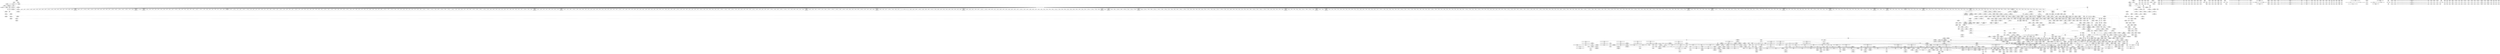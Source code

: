 digraph {
	CE0x5361bd0 [shape=record,shape=Mrecord,label="{CE0x5361bd0|common_perm_create:_tmp6|security/apparmor/lsm.c,251}"]
	CE0x53ae840 [shape=record,shape=Mrecord,label="{CE0x53ae840|i64_13|*Constant*|*SummSink*}"]
	CE0x5465610 [shape=record,shape=Mrecord,label="{CE0x5465610|VOIDTB_TE:_CE_185,186_}"]
	CE0x53a88b0 [shape=record,shape=Mrecord,label="{CE0x53a88b0|mediated_filesystem:_tmp2|*SummSource*}"]
	CE0x54105d0 [shape=record,shape=Mrecord,label="{CE0x54105d0|__aa_current_profile:_call|security/apparmor/include/context.h,138|*SummSource*}"]
	CE0x544b7f0 [shape=record,shape=Mrecord,label="{CE0x544b7f0|__aa_current_profile:_tmp21|security/apparmor/include/context.h,138|*SummSource*}"]
	CE0x5469f20 [shape=record,shape=Mrecord,label="{CE0x5469f20|i64*_getelementptr_inbounds_(_16_x_i64_,_16_x_i64_*___llvm_gcov_ctr46,_i64_0,_i64_1)|*Constant*}"]
	CE0x5495560 [shape=record,shape=Mrecord,label="{CE0x5495560|72:_i32,_:_CRE_262,263_}"]
	CE0x54183f0 [shape=record,shape=Mrecord,label="{CE0x54183f0|aa_path_perm:_op|Function::aa_path_perm&Arg::op::|*SummSource*}"]
	CE0x5340870 [shape=record,shape=Mrecord,label="{CE0x5340870|_ret_i32_%retval.0,_!dbg_!15515|security/apparmor/lsm.c,257}"]
	CE0x534fdc0 [shape=record,shape=Mrecord,label="{CE0x534fdc0|GLOBAL:_common_perm_create.__warned|Global_var:common_perm_create.__warned|*SummSink*}"]
	CE0x53a9400 [shape=record,shape=Mrecord,label="{CE0x53a9400|_call_void_mcount()_#2|*SummSource*}"]
	CE0x53678d0 [shape=record,shape=Mrecord,label="{CE0x53678d0|mediated_filesystem:_bb}"]
	CE0x53b9320 [shape=record,shape=Mrecord,label="{CE0x53b9320|common_perm_dir_dentry:_op|Function::common_perm_dir_dentry&Arg::op::}"]
	CE0x53f90f0 [shape=record,shape=Mrecord,label="{CE0x53f90f0|72:_i32,_:_CRE_0,2_}"]
	CE0x549ad90 [shape=record,shape=Mrecord,label="{CE0x549ad90|72:_i32,_:_CRE_486,487_}"]
	CE0x5463380 [shape=record,shape=Mrecord,label="{CE0x5463380|i64*_getelementptr_inbounds_(_16_x_i64_,_16_x_i64_*___llvm_gcov_ctr46,_i64_0,_i64_1)|*Constant*|*SummSource*}"]
	CE0x541f6c0 [shape=record,shape=Mrecord,label="{CE0x541f6c0|common_perm_dir_dentry:_tmp3|*SummSource*}"]
	CE0x5345cc0 [shape=record,shape=Mrecord,label="{CE0x5345cc0|i64*_getelementptr_inbounds_(_17_x_i64_,_17_x_i64_*___llvm_gcov_ctr60,_i64_0,_i64_0)|*Constant*|*SummSink*}"]
	CE0x53b4080 [shape=record,shape=Mrecord,label="{CE0x53b4080|_ret_i1_%lnot,_!dbg_!15473|security/apparmor/include/apparmor.h,117|*SummSource*}"]
	CE0x53af350 [shape=record,shape=Mrecord,label="{CE0x53af350|common_perm_create:_tmp30|security/apparmor/lsm.c,253|*SummSource*}"]
	CE0x5452b60 [shape=record,shape=Mrecord,label="{CE0x5452b60|aa_cred_profile:_do.body6|*SummSource*}"]
	CE0x548fb10 [shape=record,shape=Mrecord,label="{CE0x548fb10|72:_i32,_:_CRE_150,151_}"]
	CE0x5493690 [shape=record,shape=Mrecord,label="{CE0x5493690|72:_i32,_:_CRE_206,207_}"]
	CE0x54a2f30 [shape=record,shape=Mrecord,label="{CE0x54a2f30|72:_i32,_:_CRE_872,873_}"]
	CE0x5370ca0 [shape=record,shape=Mrecord,label="{CE0x5370ca0|104:_%struct.inode*,_:_CRE_163,164_}"]
	CE0x549f5d0 [shape=record,shape=Mrecord,label="{CE0x549f5d0|72:_i32,_:_CRE_607,608_}"]
	CE0x548fc20 [shape=record,shape=Mrecord,label="{CE0x548fc20|72:_i32,_:_CRE_151,152_}"]
	CE0x53b2cb0 [shape=record,shape=Mrecord,label="{CE0x53b2cb0|aa_path_perm:_flags|Function::aa_path_perm&Arg::flags::|*SummSink*}"]
	CE0x545c9d0 [shape=record,shape=Mrecord,label="{CE0x545c9d0|aa_cred_profile:_tmp27|security/apparmor/include/context.h,100}"]
	CE0x545b790 [shape=record,shape=Mrecord,label="{CE0x545b790|aa_cred_profile:_tmp30|security/apparmor/include/context.h,100|*SummSink*}"]
	CE0x5455aa0 [shape=record,shape=Mrecord,label="{CE0x5455aa0|VOIDTB_TE:_CE_209,210_}"]
	CE0x543bd60 [shape=record,shape=Mrecord,label="{CE0x543bd60|__aa_current_profile:_tmp13|security/apparmor/include/context.h,138|*SummSink*}"]
	CE0x5377430 [shape=record,shape=Mrecord,label="{CE0x5377430|aa_cred_profile:_do.cond|*SummSink*}"]
	CE0x535a3f0 [shape=record,shape=Mrecord,label="{CE0x535a3f0|common_perm:_tmp6|security/apparmor/lsm.c,169|*SummSink*}"]
	CE0x54a7330 [shape=record,shape=Mrecord,label="{CE0x54a7330|72:_i32,_:_CRE_936,944_}"]
	CE0x5368e90 [shape=record,shape=Mrecord,label="{CE0x5368e90|common_perm_create:_fsuid|security/apparmor/lsm.c,251|*SummSource*}"]
	CE0x5466b70 [shape=record,shape=Mrecord,label="{CE0x5466b70|aa_cred_profile:_tmp19|security/apparmor/include/context.h,100|*SummSink*}"]
	CE0x53acab0 [shape=record,shape=Mrecord,label="{CE0x53acab0|104:_%struct.inode*,_:_CRE_280,288_|*MultipleSource*|*LoadInst*|security/apparmor/lsm.c,253|security/apparmor/lsm.c,253}"]
	CE0x541b350 [shape=record,shape=Mrecord,label="{CE0x541b350|common_perm:_tmp7|security/apparmor/lsm.c,170|*SummSink*}"]
	CE0x546be80 [shape=record,shape=Mrecord,label="{CE0x546be80|aa_cred_profile:_tmp20|security/apparmor/include/context.h,100}"]
	CE0x54a37b0 [shape=record,shape=Mrecord,label="{CE0x54a37b0|72:_i32,_:_CRE_880,881_}"]
	CE0x53515e0 [shape=record,shape=Mrecord,label="{CE0x53515e0|GLOBAL:_lockdep_rcu_suspicious|*Constant*|*SummSink*}"]
	CE0x5496330 [shape=record,shape=Mrecord,label="{CE0x5496330|72:_i32,_:_CRE_275,276_}"]
	CE0x541bd90 [shape=record,shape=Mrecord,label="{CE0x541bd90|common_perm:_call1|security/apparmor/lsm.c,170}"]
	CE0x549c4f0 [shape=record,shape=Mrecord,label="{CE0x549c4f0|72:_i32,_:_CRE_561,562_}"]
	CE0x540e360 [shape=record,shape=Mrecord,label="{CE0x540e360|common_perm:_path|Function::common_perm&Arg::path::|*SummSource*}"]
	CE0x5411760 [shape=record,shape=Mrecord,label="{CE0x5411760|GLOBAL:___aa_current_profile|*Constant*}"]
	CE0x5494350 [shape=record,shape=Mrecord,label="{CE0x5494350|72:_i32,_:_CRE_245,246_}"]
	CE0x5469c60 [shape=record,shape=Mrecord,label="{CE0x5469c60|aa_cred_profile:_tmp1|*SummSink*}"]
	CE0x544ea20 [shape=record,shape=Mrecord,label="{CE0x544ea20|aa_cred_profile:_tmp5|security/apparmor/include/context.h,99}"]
	CE0x544b1a0 [shape=record,shape=Mrecord,label="{CE0x544b1a0|__aa_current_profile:_cred|security/apparmor/include/context.h,138|*SummSink*}"]
	CE0x5410670 [shape=record,shape=Mrecord,label="{CE0x5410670|__aa_current_profile:_call|security/apparmor/include/context.h,138|*SummSink*}"]
	CE0x53fa160 [shape=record,shape=Mrecord,label="{CE0x53fa160|72:_i32,_:_CRE_96,104_}"]
	CE0x546bef0 [shape=record,shape=Mrecord,label="{CE0x546bef0|aa_cred_profile:_tmp20|security/apparmor/include/context.h,100|*SummSource*}"]
	CE0x54a26e0 [shape=record,shape=Mrecord,label="{CE0x54a26e0|72:_i32,_:_CRE_864,865_}"]
	CE0x5496880 [shape=record,shape=Mrecord,label="{CE0x5496880|72:_i32,_:_CRE_280,281_}"]
	CE0x54a7bb0 [shape=record,shape=Mrecord,label="{CE0x54a7bb0|72:_i32,_:_CRE_979,980_}"]
	CE0x5448880 [shape=record,shape=Mrecord,label="{CE0x5448880|VOIDTB_TE:_CE_64,72_}"]
	CE0x53f8ed0 [shape=record,shape=Mrecord,label="{CE0x53f8ed0|VOIDTB_TE:_CE_318,319_}"]
	CE0x5375900 [shape=record,shape=Mrecord,label="{CE0x5375900|i64*_getelementptr_inbounds_(_17_x_i64_,_17_x_i64_*___llvm_gcov_ctr60,_i64_0,_i64_1)|*Constant*|*SummSource*}"]
	CE0x5369d50 [shape=record,shape=Mrecord,label="{CE0x5369d50|i32_4|*Constant*}"]
	CE0x5343680 [shape=record,shape=Mrecord,label="{CE0x5343680|common_perm_create:_tmp2|*SummSource*}"]
	CE0x5363550 [shape=record,shape=Mrecord,label="{CE0x5363550|common_perm_create:_uid|security/apparmor/lsm.c,251}"]
	CE0x5496660 [shape=record,shape=Mrecord,label="{CE0x5496660|72:_i32,_:_CRE_278,279_}"]
	CE0x5357bc0 [shape=record,shape=Mrecord,label="{CE0x5357bc0|common_perm_create:_tmp5|security/apparmor/lsm.c,251}"]
	CE0x5389a10 [shape=record,shape=Mrecord,label="{CE0x5389a10|common_perm_create:_cred|security/apparmor/lsm.c,251|*SummSource*}"]
	CE0x5374340 [shape=record,shape=Mrecord,label="{CE0x5374340|104:_%struct.inode*,_:_CRE_209,210_}"]
	CE0x53481c0 [shape=record,shape=Mrecord,label="{CE0x53481c0|i64_0|*Constant*}"]
	CE0x545f500 [shape=record,shape=Mrecord,label="{CE0x545f500|VOIDTB_TE:_CE_210,211_}"]
	CE0x54513a0 [shape=record,shape=Mrecord,label="{CE0x54513a0|i64*_getelementptr_inbounds_(_16_x_i64_,_16_x_i64_*___llvm_gcov_ctr46,_i64_0,_i64_4)|*Constant*|*SummSource*}"]
	CE0x549b1d0 [shape=record,shape=Mrecord,label="{CE0x549b1d0|72:_i32,_:_CRE_500,504_}"]
	CE0x5468300 [shape=record,shape=Mrecord,label="{CE0x5468300|aa_cred_profile:_tobool4|security/apparmor/include/context.h,100|*SummSink*}"]
	CE0x53ac8b0 [shape=record,shape=Mrecord,label="{CE0x53ac8b0|104:_%struct.inode*,_:_CRE_272,280_|*MultipleSource*|*LoadInst*|security/apparmor/lsm.c,253|security/apparmor/lsm.c,253}"]
	CE0x53dceb0 [shape=record,shape=Mrecord,label="{CE0x53dceb0|i64*_getelementptr_inbounds_(_16_x_i64_,_16_x_i64_*___llvm_gcov_ctr46,_i64_0,_i64_12)|*Constant*|*SummSink*}"]
	CE0x54467b0 [shape=record,shape=Mrecord,label="{CE0x54467b0|_call_void_lockdep_rcu_suspicious(i8*_getelementptr_inbounds_(_36_x_i8_,_36_x_i8_*_.str12,_i32_0,_i32_0),_i32_138,_i8*_getelementptr_inbounds_(_45_x_i8_,_45_x_i8_*_.str14,_i32_0,_i32_0))_#7,_!dbg_!15483|security/apparmor/include/context.h,138|*SummSink*}"]
	CE0x5341f00 [shape=record,shape=Mrecord,label="{CE0x5341f00|apparmor_path_mknod:_call|security/apparmor/lsm.c,279|*SummSource*}"]
	CE0x5377990 [shape=record,shape=Mrecord,label="{CE0x5377990|common_perm_create:_tmp12|security/apparmor/lsm.c,251}"]
	CE0x5346f10 [shape=record,shape=Mrecord,label="{CE0x5346f10|%struct.vfsmount*_null|*Constant*|*SummSource*}"]
	CE0x545f5d0 [shape=record,shape=Mrecord,label="{CE0x545f5d0|VOIDTB_TE:_CE_211,212_}"]
	CE0x5413bd0 [shape=record,shape=Mrecord,label="{CE0x5413bd0|__aa_current_profile:_tmp5|security/apparmor/include/context.h,138|*SummSink*}"]
	CE0x5455990 [shape=record,shape=Mrecord,label="{CE0x5455990|VOIDTB_TE:_CE_208,209_}"]
	CE0x5363230 [shape=record,shape=Mrecord,label="{CE0x5363230|common_perm_create:_tobool5|security/apparmor/lsm.c,253|*SummSource*}"]
	CE0x5468b00 [shape=record,shape=Mrecord,label="{CE0x5468b00|VOIDTB_TE:_CE_171,172_}"]
	CE0x536b5f0 [shape=record,shape=Mrecord,label="{CE0x536b5f0|i64_0|*Constant*}"]
	CE0x5468530 [shape=record,shape=Mrecord,label="{CE0x5468530|i64_6|*Constant*}"]
	CE0x536df40 [shape=record,shape=Mrecord,label="{CE0x536df40|104:_%struct.inode*,_:_CRE_56,64_|*MultipleSource*|*LoadInst*|security/apparmor/lsm.c,253|security/apparmor/lsm.c,253}"]
	CE0x4f9d6d0 [shape=record,shape=Mrecord,label="{CE0x4f9d6d0|44:_i32,_48:_i16,_128:_i8*,_:_SCMRE_4,6_|*MultipleSource*|security/apparmor/lsm.c,251|security/apparmor/lsm.c, 251}"]
	CE0x53fa940 [shape=record,shape=Mrecord,label="{CE0x53fa940|72:_i32,_:_CRE_138,139_}"]
	CE0x549b750 [shape=record,shape=Mrecord,label="{CE0x549b750|72:_i32,_:_CRE_528,536_}"]
	CE0x54546d0 [shape=record,shape=Mrecord,label="{CE0x54546d0|VOIDTB_TE:_CE_179,180_}"]
	CE0x54365a0 [shape=record,shape=Mrecord,label="{CE0x54365a0|i64*_getelementptr_inbounds_(_16_x_i64_,_16_x_i64_*___llvm_gcov_ctr46,_i64_0,_i64_0)|*Constant*}"]
	CE0x54906c0 [shape=record,shape=Mrecord,label="{CE0x54906c0|72:_i32,_:_CRE_161,162_}"]
	CE0x54939c0 [shape=record,shape=Mrecord,label="{CE0x54939c0|72:_i32,_:_CRE_212,216_}"]
	CE0x549e910 [shape=record,shape=Mrecord,label="{CE0x549e910|72:_i32,_:_CRE_595,596_}"]
	CE0x54a1b30 [shape=record,shape=Mrecord,label="{CE0x54a1b30|72:_i32,_:_CRE_768,776_}"]
	CE0x54a47a0 [shape=record,shape=Mrecord,label="{CE0x54a47a0|72:_i32,_:_CRE_895,896_}"]
	CE0x53b9990 [shape=record,shape=Mrecord,label="{CE0x53b9990|common_perm_dir_dentry:_dir|Function::common_perm_dir_dentry&Arg::dir::|*SummSource*}"]
	CE0x5495ef0 [shape=record,shape=Mrecord,label="{CE0x5495ef0|72:_i32,_:_CRE_271,272_}"]
	CE0x5420f20 [shape=record,shape=Mrecord,label="{CE0x5420f20|0:_%struct.vfsmount*,_8:_%struct.dentry*,_:_SCMRE_8,16_|*MultipleSource*|security/apparmor/lsm.c, 189|security/apparmor/lsm.c,189}"]
	CE0x53a8840 [shape=record,shape=Mrecord,label="{CE0x53a8840|mediated_filesystem:_tmp2}"]
	CE0x549ce80 [shape=record,shape=Mrecord,label="{CE0x549ce80|72:_i32,_:_CRE_570,571_}"]
	CE0x54146e0 [shape=record,shape=Mrecord,label="{CE0x54146e0|common_perm:_if.end|*SummSource*}"]
	CE0x53693b0 [shape=record,shape=Mrecord,label="{CE0x53693b0|common_perm_create:_tmp20|security/apparmor/lsm.c,251|*SummSource*}"]
	CE0x5368e20 [shape=record,shape=Mrecord,label="{CE0x5368e20|common_perm_create:_fsuid|security/apparmor/lsm.c,251}"]
	CE0x53aaba0 [shape=record,shape=Mrecord,label="{CE0x53aaba0|common_perm:_tmp1|*SummSource*}"]
	CE0x535b4c0 [shape=record,shape=Mrecord,label="{CE0x535b4c0|common_perm_create:_tmp1|*SummSource*}"]
	CE0x541c830 [shape=record,shape=Mrecord,label="{CE0x541c830|aa_path_perm:_entry|*SummSource*}"]
	CE0x536ddb0 [shape=record,shape=Mrecord,label="{CE0x536ddb0|104:_%struct.inode*,_:_CRE_48,52_|*MultipleSource*|*LoadInst*|security/apparmor/lsm.c,253|security/apparmor/lsm.c,253}"]
	CE0x5468790 [shape=record,shape=Mrecord,label="{CE0x5468790|VOIDTB_TE:_CE_168,169_}"]
	CE0x54a39d0 [shape=record,shape=Mrecord,label="{CE0x54a39d0|72:_i32,_:_CRE_882,883_}"]
	CE0x5437960 [shape=record,shape=Mrecord,label="{CE0x5437960|i64*_getelementptr_inbounds_(_11_x_i64_,_11_x_i64_*___llvm_gcov_ctr58,_i64_0,_i64_0)|*Constant*|*SummSink*}"]
	CE0x53b0150 [shape=record,shape=Mrecord,label="{CE0x53b0150|common_perm_create:_tmp33|security/apparmor/lsm.c,254}"]
	CE0x541d9d0 [shape=record,shape=Mrecord,label="{CE0x541d9d0|mediated_filesystem:_lnot|security/apparmor/include/apparmor.h,117}"]
	CE0x53aa8f0 [shape=record,shape=Mrecord,label="{CE0x53aa8f0|i64_1|*Constant*}"]
	CE0x535ecb0 [shape=record,shape=Mrecord,label="{CE0x535ecb0|common_perm_create:_tmp14|security/apparmor/lsm.c,251|*SummSource*}"]
	CE0x5355270 [shape=record,shape=Mrecord,label="{CE0x5355270|common_perm_create:_tmp16|security/apparmor/lsm.c,251}"]
	CE0x5448a20 [shape=record,shape=Mrecord,label="{CE0x5448a20|VOIDTB_TE:_CE_80,88_}"]
	CE0x5372cb0 [shape=record,shape=Mrecord,label="{CE0x5372cb0|104:_%struct.inode*,_:_CRE_190,191_}"]
	CE0x5384aa0 [shape=record,shape=Mrecord,label="{CE0x5384aa0|common_perm_create:_tmp25|security/apparmor/lsm.c,253|*SummSink*}"]
	CE0x5412e00 [shape=record,shape=Mrecord,label="{CE0x5412e00|common_perm:_tmp}"]
	CE0x538a7c0 [shape=record,shape=Mrecord,label="{CE0x538a7c0|common_perm_create:_tmp17|security/apparmor/lsm.c,251}"]
	CE0x4f9d800 [shape=record,shape=Mrecord,label="{CE0x4f9d800|common_perm_create:_tobool|security/apparmor/lsm.c,251}"]
	"CONST[source:0(mediator),value:2(dynamic)][purpose:{subject}]"
	CE0x533f600 [shape=record,shape=Mrecord,label="{CE0x533f600|common_perm_create:_dentry|Function::common_perm_create&Arg::dentry::|*SummSink*}"]
	CE0x541cb40 [shape=record,shape=Mrecord,label="{CE0x541cb40|aa_path_perm:_op|Function::aa_path_perm&Arg::op::}"]
	CE0x533d260 [shape=record,shape=Mrecord,label="{CE0x533d260|apparmor_path_mknod:_dir|Function::apparmor_path_mknod&Arg::dir::|*SummSink*}"]
	CE0x5340cb0 [shape=record,shape=Mrecord,label="{CE0x5340cb0|common_perm_create:_tobool|security/apparmor/lsm.c,251|*SummSource*}"]
	CE0x5384210 [shape=record,shape=Mrecord,label="{CE0x5384210|common_perm_create:_tmp24|security/apparmor/lsm.c,253}"]
	CE0x5413770 [shape=record,shape=Mrecord,label="{CE0x5413770|__aa_current_profile:_entry|*SummSource*}"]
	CE0x53a5170 [shape=record,shape=Mrecord,label="{CE0x53a5170|i64*_getelementptr_inbounds_(_2_x_i64_,_2_x_i64_*___llvm_gcov_ctr112,_i64_0,_i64_0)|*Constant*|*SummSource*}"]
	CE0x5438ca0 [shape=record,shape=Mrecord,label="{CE0x5438ca0|__aa_current_profile:_tmp10|security/apparmor/include/context.h,138|*SummSink*}"]
	CE0x533b810 [shape=record,shape=Mrecord,label="{CE0x533b810|_ret_%struct.task_struct*_%tmp4,_!dbg_!15471|./arch/x86/include/asm/current.h,14|*SummSource*}"]
	CE0x5383fb0 [shape=record,shape=Mrecord,label="{CE0x5383fb0|common_perm:_cmp|security/apparmor/lsm.c,169|*SummSink*}"]
	CE0x54a5240 [shape=record,shape=Mrecord,label="{CE0x54a5240|72:_i32,_:_CRE_905,906_}"]
	CE0x5376440 [shape=record,shape=Mrecord,label="{CE0x5376440|mediated_filesystem:_tmp1}"]
	CE0x53ff8d0 [shape=record,shape=Mrecord,label="{CE0x53ff8d0|VOIDTB_TE:_CE_248,256_}"]
	CE0x53436f0 [shape=record,shape=Mrecord,label="{CE0x53436f0|common_perm_create:_tmp2|*SummSink*}"]
	CE0x5448af0 [shape=record,shape=Mrecord,label="{CE0x5448af0|VOIDTB_TE:_CE_88,89_}"]
	CE0x54447c0 [shape=record,shape=Mrecord,label="{CE0x54447c0|i64*_getelementptr_inbounds_(_11_x_i64_,_11_x_i64_*___llvm_gcov_ctr58,_i64_0,_i64_9)|*Constant*}"]
	CE0x53406c0 [shape=record,shape=Mrecord,label="{CE0x53406c0|apparmor_path_mknod:_dentry|Function::apparmor_path_mknod&Arg::dentry::|*SummSink*}"]
	CE0x544b970 [shape=record,shape=Mrecord,label="{CE0x544b970|__aa_current_profile:_tmp21|security/apparmor/include/context.h,138|*SummSink*}"]
	CE0x5350a70 [shape=record,shape=Mrecord,label="{CE0x5350a70|_ret_i32_%call,_!dbg_!15473|security/apparmor/lsm.c,279|*SummSource*}"]
	CE0x5411330 [shape=record,shape=Mrecord,label="{CE0x5411330|__aa_current_profile:_tmp3|*SummSink*}"]
	CE0x5418900 [shape=record,shape=Mrecord,label="{CE0x5418900|aa_path_perm:_profile|Function::aa_path_perm&Arg::profile::|*SummSource*}"]
	CE0x549e800 [shape=record,shape=Mrecord,label="{CE0x549e800|72:_i32,_:_CRE_594,595_}"]
	CE0x538ad90 [shape=record,shape=Mrecord,label="{CE0x538ad90|common_perm_create:_tmp18|security/apparmor/lsm.c,251|*SummSource*}"]
	CE0x549ea20 [shape=record,shape=Mrecord,label="{CE0x549ea20|72:_i32,_:_CRE_596,597_}"]
	CE0x5492040 [shape=record,shape=Mrecord,label="{CE0x5492040|72:_i32,_:_CRE_185,186_}"]
	CE0x5436b20 [shape=record,shape=Mrecord,label="{CE0x5436b20|__aa_current_profile:_tmp4|security/apparmor/include/context.h,138|*SummSink*}"]
	CE0x5467f30 [shape=record,shape=Mrecord,label="{CE0x5467f30|aa_cred_profile:_if.then|*SummSource*}"]
	CE0x54621b0 [shape=record,shape=Mrecord,label="{CE0x54621b0|aa_cred_profile:_tobool4|security/apparmor/include/context.h,100|*SummSource*}"]
	CE0x536c190 [shape=record,shape=Mrecord,label="{CE0x536c190|i64_11|*Constant*|*SummSource*}"]
	CE0x53f0520 [shape=record,shape=Mrecord,label="{CE0x53f0520|common_perm_dir_dentry:_bb|*SummSink*}"]
	CE0x5492260 [shape=record,shape=Mrecord,label="{CE0x5492260|72:_i32,_:_CRE_187,188_}"]
	CE0x5359b20 [shape=record,shape=Mrecord,label="{CE0x5359b20|0:_%struct.vfsmount*,_8:_%struct.dentry*,_:_CRE_8,16_|*MultipleSource*|Function::common_perm_create&Arg::dir::|Function::apparmor_path_mknod&Arg::dir::|security/apparmor/lsm.c,253}"]
	CE0x5493580 [shape=record,shape=Mrecord,label="{CE0x5493580|72:_i32,_:_CRE_205,206_}"]
	CE0x535de80 [shape=record,shape=Mrecord,label="{CE0x535de80|common_perm_create:_tmp4|security/apparmor/lsm.c,251|*SummSink*}"]
	CE0x54a36a0 [shape=record,shape=Mrecord,label="{CE0x54a36a0|72:_i32,_:_CRE_879,880_}"]
	CE0x5459910 [shape=record,shape=Mrecord,label="{CE0x5459910|aa_cred_profile:_if.end}"]
	CE0x5467bd0 [shape=record,shape=Mrecord,label="{CE0x5467bd0|aa_cred_profile:_tmp17|security/apparmor/include/context.h,100|*SummSink*}"]
	CE0x5410c70 [shape=record,shape=Mrecord,label="{CE0x5410c70|common_perm:_tmp2|security/apparmor/lsm.c,169|*SummSource*}"]
	CE0x5460180 [shape=record,shape=Mrecord,label="{CE0x5460180|VOIDTB_TE:_CE_222,223_}"]
	CE0x54929d0 [shape=record,shape=Mrecord,label="{CE0x54929d0|72:_i32,_:_CRE_194,195_}"]
	CE0x5386de0 [shape=record,shape=Mrecord,label="{CE0x5386de0|104:_%struct.inode*,_:_CRE_8,12_|*MultipleSource*|*LoadInst*|security/apparmor/lsm.c,253|security/apparmor/lsm.c,253}"]
	CE0x5367b40 [shape=record,shape=Mrecord,label="{CE0x5367b40|i64*_getelementptr_inbounds_(_2_x_i64_,_2_x_i64_*___llvm_gcov_ctr112,_i64_0,_i64_1)|*Constant*|*SummSource*}"]
	CE0x5439e70 [shape=record,shape=Mrecord,label="{CE0x5439e70|__aa_current_profile:_tmp5|security/apparmor/include/context.h,138}"]
	CE0x5368500 [shape=record,shape=Mrecord,label="{CE0x5368500|GLOBAL:___llvm_gcov_ctr46|Global_var:__llvm_gcov_ctr46|*SummSource*}"]
	CE0x5497100 [shape=record,shape=Mrecord,label="{CE0x5497100|72:_i32,_:_CRE_288,289_}"]
	CE0x53bd350 [shape=record,shape=Mrecord,label="{CE0x53bd350|i64*_getelementptr_inbounds_(_2_x_i64_,_2_x_i64_*___llvm_gcov_ctr56,_i64_0,_i64_0)|*Constant*|*SummSink*}"]
	CE0x54138f0 [shape=record,shape=Mrecord,label="{CE0x54138f0|__aa_current_profile:_entry|*SummSink*}"]
	CE0x534ff60 [shape=record,shape=Mrecord,label="{CE0x534ff60|common_perm_create:_tobool1|security/apparmor/lsm.c,251}"]
	CE0x541f620 [shape=record,shape=Mrecord,label="{CE0x541f620|common_perm_dir_dentry:_tmp3}"]
	CE0x54a12b0 [shape=record,shape=Mrecord,label="{CE0x54a12b0|72:_i32,_:_CRE_696,704_}"]
	CE0x548ff50 [shape=record,shape=Mrecord,label="{CE0x548ff50|72:_i32,_:_CRE_154,155_}"]
	CE0x544f910 [shape=record,shape=Mrecord,label="{CE0x544f910|i32_22|*Constant*|*SummSink*}"]
	CE0x5463020 [shape=record,shape=Mrecord,label="{CE0x5463020|VOIDTB_TE:_CE_145,146_}"]
	CE0x536af90 [shape=record,shape=Mrecord,label="{CE0x536af90|i64_2|*Constant*}"]
	CE0x5359560 [shape=record,shape=Mrecord,label="{CE0x5359560|get_current:_tmp3}"]
	CE0x54a2af0 [shape=record,shape=Mrecord,label="{CE0x54a2af0|72:_i32,_:_CRE_868,869_}"]
	CE0x54479d0 [shape=record,shape=Mrecord,label="{CE0x54479d0|get_current:_tmp1}"]
	CE0x53b9d40 [shape=record,shape=Mrecord,label="{CE0x53b9d40|common_perm_dir_dentry:_dentry|Function::common_perm_dir_dentry&Arg::dentry::}"]
	CE0x5459650 [shape=record,shape=Mrecord,label="{CE0x5459650|aa_cred_profile:_tmp18|security/apparmor/include/context.h,100|*SummSource*}"]
	CE0x54a14d0 [shape=record,shape=Mrecord,label="{CE0x54a14d0|72:_i32,_:_CRE_712,728_}"]
	CE0x5465830 [shape=record,shape=Mrecord,label="{CE0x5465830|VOIDTB_TE:_CE_187,188_}"]
	CE0x54a25d0 [shape=record,shape=Mrecord,label="{CE0x54a25d0|72:_i32,_:_CRE_856,864_}"]
	CE0x54a4360 [shape=record,shape=Mrecord,label="{CE0x54a4360|72:_i32,_:_CRE_891,892_}"]
	CE0x53f9860 [shape=record,shape=Mrecord,label="{CE0x53f9860|72:_i32,_:_CRE_32,40_}"]
	CE0x54a5350 [shape=record,shape=Mrecord,label="{CE0x54a5350|72:_i32,_:_CRE_906,907_}"]
	CE0x536fa20 [shape=record,shape=Mrecord,label="{CE0x536fa20|104:_%struct.inode*,_:_CRE_147,148_}"]
	CE0x5433830 [shape=record,shape=Mrecord,label="{CE0x5433830|__aa_current_profile:_do.body|*SummSource*}"]
	CE0x5462750 [shape=record,shape=Mrecord,label="{CE0x5462750|VOIDTB_TE:_CE_149,150_}"]
	CE0x5498530 [shape=record,shape=Mrecord,label="{CE0x5498530|72:_i32,_:_CRE_307,308_}"]
	CE0x545dd10 [shape=record,shape=Mrecord,label="{CE0x545dd10|aa_cred_profile:_tmp29|security/apparmor/include/context.h,100}"]
	CE0x5342ce0 [shape=record,shape=Mrecord,label="{CE0x5342ce0|common_perm_create:_mode|Function::common_perm_create&Arg::mode::}"]
	CE0x54689f0 [shape=record,shape=Mrecord,label="{CE0x54689f0|VOIDTB_TE:_CE_170,171_}"]
	CE0x54a23b0 [shape=record,shape=Mrecord,label="{CE0x54a23b0|72:_i32,_:_CRE_840,848_}"]
	CE0x549a620 [shape=record,shape=Mrecord,label="{CE0x549a620|72:_i32,_:_CRE_479,480_}"]
	CE0x53471d0 [shape=record,shape=Mrecord,label="{CE0x53471d0|common_perm_create:_tobool5|security/apparmor/lsm.c,253|*SummSink*}"]
	CE0x53bb450 [shape=record,shape=Mrecord,label="{CE0x53bb450|common_perm_create:_retval.0|*SummSink*}"]
	CE0x54905b0 [shape=record,shape=Mrecord,label="{CE0x54905b0|72:_i32,_:_CRE_160,161_}"]
	CE0x5468690 [shape=record,shape=Mrecord,label="{CE0x5468690|i64_6|*Constant*|*SummSource*}"]
	CE0x544a9f0 [shape=record,shape=Mrecord,label="{CE0x544a9f0|GLOBAL:_get_current|*Constant*}"]
	CE0x5455110 [shape=record,shape=Mrecord,label="{CE0x5455110|VOIDTB_TE:_CE_200,201_}"]
	CE0x53ea710 [shape=record,shape=Mrecord,label="{CE0x53ea710|80:_i64,_:_CRE_80,88_|*MultipleSource*|security/apparmor/include/apparmor.h,117|*LoadInst*|security/apparmor/include/apparmor.h,117}"]
	"CONST[source:1(input),value:2(dynamic)][purpose:{object}]"
	CE0x5446950 [shape=record,shape=Mrecord,label="{CE0x5446950|__aa_current_profile:_tmp18|security/apparmor/include/context.h,138}"]
	CE0x5439250 [shape=record,shape=Mrecord,label="{CE0x5439250|%struct.aa_task_cxt*_null|*Constant*}"]
	CE0x53a5220 [shape=record,shape=Mrecord,label="{CE0x53a5220|COLLAPSED:_GCMRE___llvm_gcov_ctr112_internal_global_2_x_i64_zeroinitializer:_elem_0:default:}"]
	CE0x543ce80 [shape=record,shape=Mrecord,label="{CE0x543ce80|aa_cred_profile:_tmp5|security/apparmor/include/context.h,99|*SummSink*}"]
	CE0x53754a0 [shape=record,shape=Mrecord,label="{CE0x53754a0|i32_1|*Constant*|*SummSink*}"]
	CE0x544cb10 [shape=record,shape=Mrecord,label="{CE0x544cb10|aa_cred_profile:_cred|Function::aa_cred_profile&Arg::cred::|*SummSource*}"]
	CE0x5455d10 [shape=record,shape=Mrecord,label="{CE0x5455d10|aa_cred_profile:_tmp10|security/apparmor/include/context.h,100|*SummSink*}"]
	CE0x5458e10 [shape=record,shape=Mrecord,label="{CE0x5458e10|i64*_getelementptr_inbounds_(_16_x_i64_,_16_x_i64_*___llvm_gcov_ctr46,_i64_0,_i64_7)|*Constant*|*SummSource*}"]
	CE0x5498de0 [shape=record,shape=Mrecord,label="{CE0x5498de0|72:_i32,_:_CRE_336,344_}"]
	CE0x53ffb20 [shape=record,shape=Mrecord,label="{CE0x53ffb20|VOIDTB_TE:_CE_264,272_}"]
	CE0x53baf10 [shape=record,shape=Mrecord,label="{CE0x53baf10|_ret_i32_%call,_!dbg_!15477|security/apparmor/lsm.c,191|*SummSource*}"]
	CE0x536ee40 [shape=record,shape=Mrecord,label="{CE0x536ee40|104:_%struct.inode*,_:_CRE_94,95_}"]
	CE0x544afe0 [shape=record,shape=Mrecord,label="{CE0x544afe0|__aa_current_profile:_cred|security/apparmor/include/context.h,138}"]
	CE0x5419480 [shape=record,shape=Mrecord,label="{CE0x5419480|common_perm:_error.0}"]
	CE0x543c8a0 [shape=record,shape=Mrecord,label="{CE0x543c8a0|aa_cred_profile:_do.cond}"]
	CE0x54a15e0 [shape=record,shape=Mrecord,label="{CE0x54a15e0|72:_i32,_:_CRE_728,736_}"]
	CE0x53ff7c0 [shape=record,shape=Mrecord,label="{CE0x53ff7c0|VOIDTB_TE:_CE_240,248_}"]
	CE0x5461210 [shape=record,shape=Mrecord,label="{CE0x5461210|VOIDTB_TE:_CE_0,4_}"]
	CE0x538b210 [shape=record,shape=Mrecord,label="{CE0x538b210|common_perm_create:_call3|security/apparmor/lsm.c,251}"]
	CE0x5461280 [shape=record,shape=Mrecord,label="{CE0x5461280|aa_cred_profile:_profile11|security/apparmor/include/context.h,101}"]
	CE0x5336850 [shape=record,shape=Mrecord,label="{CE0x5336850|common_perm_create:_mask|Function::common_perm_create&Arg::mask::}"]
	CE0x5369520 [shape=record,shape=Mrecord,label="{CE0x5369520|common_perm_create:_tmp20|security/apparmor/lsm.c,251|*SummSink*}"]
	CE0x541c710 [shape=record,shape=Mrecord,label="{CE0x541c710|aa_path_perm:_entry}"]
	CE0x5372a50 [shape=record,shape=Mrecord,label="{CE0x5372a50|104:_%struct.inode*,_:_CRE_188,189_}"]
	CE0x5424470 [shape=record,shape=Mrecord,label="{CE0x5424470|i64_-2147483648|*Constant*}"]
	CE0x5462a40 [shape=record,shape=Mrecord,label="{CE0x5462a40|VOIDTB_TE:_CE_152,153_}"]
	CE0x54676c0 [shape=record,shape=Mrecord,label="{CE0x54676c0|VOIDTB_TE:_CE_156,157_}"]
	CE0x5495450 [shape=record,shape=Mrecord,label="{CE0x5495450|72:_i32,_:_CRE_261,262_}"]
	CE0x5344200 [shape=record,shape=Mrecord,label="{CE0x5344200|i64_4|*Constant*}"]
	CE0x540eca0 [shape=record,shape=Mrecord,label="{CE0x540eca0|common_perm:_cond|Function::common_perm&Arg::cond::|*SummSource*}"]
	CE0x545e040 [shape=record,shape=Mrecord,label="{CE0x545e040|i64*_getelementptr_inbounds_(_16_x_i64_,_16_x_i64_*___llvm_gcov_ctr46,_i64_0,_i64_15)|*Constant*|*SummSource*}"]
	CE0x540fbc0 [shape=record,shape=Mrecord,label="{CE0x540fbc0|i32_11|*Constant*}"]
	CE0x5491c00 [shape=record,shape=Mrecord,label="{CE0x5491c00|72:_i32,_:_CRE_181,182_}"]
	CE0x54a08f0 [shape=record,shape=Mrecord,label="{CE0x54a08f0|72:_i32,_:_CRE_632,640_}"]
	CE0x5376af0 [shape=record,shape=Mrecord,label="{CE0x5376af0|common_perm_create:_do.body}"]
	CE0x53844e0 [shape=record,shape=Mrecord,label="{CE0x53844e0|common_perm_create:_tmp24|security/apparmor/lsm.c,253|*SummSink*}"]
	CE0x5449dc0 [shape=record,shape=Mrecord,label="{CE0x5449dc0|__aa_current_profile:_tmp20|security/apparmor/include/context.h,138|*SummSource*}"]
	CE0x546e330 [shape=record,shape=Mrecord,label="{CE0x546e330|aa_cred_profile:_tmp7|security/apparmor/include/context.h,100|*SummSink*}"]
	CE0x5433970 [shape=record,shape=Mrecord,label="{CE0x5433970|__aa_current_profile:_bb}"]
	CE0x545baa0 [shape=record,shape=Mrecord,label="{CE0x545baa0|i64*_getelementptr_inbounds_(_16_x_i64_,_16_x_i64_*___llvm_gcov_ctr46,_i64_0,_i64_15)|*Constant*|*SummSink*}"]
	CE0x549f4c0 [shape=record,shape=Mrecord,label="{CE0x549f4c0|72:_i32,_:_CRE_606,607_}"]
	CE0x5371c10 [shape=record,shape=Mrecord,label="{CE0x5371c10|104:_%struct.inode*,_:_CRE_176,177_}"]
	CE0x5462f70 [shape=record,shape=Mrecord,label="{CE0x5462f70|VOIDTB_TE:_CE_144,145_}"]
	CE0x541a220 [shape=record,shape=Mrecord,label="{CE0x541a220|common_perm:_tmp10|security/apparmor/lsm.c,172|*SummSink*}"]
	CE0x535bf70 [shape=record,shape=Mrecord,label="{CE0x535bf70|common_perm_create:_bb|*SummSource*}"]
	CE0x54413e0 [shape=record,shape=Mrecord,label="{CE0x54413e0|i64*_getelementptr_inbounds_(_11_x_i64_,_11_x_i64_*___llvm_gcov_ctr58,_i64_0,_i64_6)|*Constant*|*SummSource*}"]
	CE0x544c340 [shape=record,shape=Mrecord,label="{CE0x544c340|GLOBAL:_aa_cred_profile|*Constant*|*SummSink*}"]
	CE0x543a7c0 [shape=record,shape=Mrecord,label="{CE0x543a7c0|aa_cred_profile:_lor.rhs|*SummSource*}"]
	CE0x5378b60 [shape=record,shape=Mrecord,label="{CE0x5378b60|common_perm_create:_tmp13|security/apparmor/lsm.c,251}"]
	CE0x546e830 [shape=record,shape=Mrecord,label="{CE0x546e830|i64*_getelementptr_inbounds_(_16_x_i64_,_16_x_i64_*___llvm_gcov_ctr46,_i64_0,_i64_1)|*Constant*|*SummSink*}"]
	CE0x53541c0 [shape=record,shape=Mrecord,label="{CE0x53541c0|common_perm_create:_tmp34|security/apparmor/lsm.c,254|*SummSource*}"]
	CE0x5410400 [shape=record,shape=Mrecord,label="{CE0x5410400|common_perm:_call|security/apparmor/lsm.c,168|*SummSource*}"]
	CE0x5499990 [shape=record,shape=Mrecord,label="{CE0x5499990|72:_i32,_:_CRE_432,440_}"]
	CE0x546b790 [shape=record,shape=Mrecord,label="{CE0x546b790|aa_cred_profile:_lnot3|security/apparmor/include/context.h,100|*SummSource*}"]
	CE0x5443360 [shape=record,shape=Mrecord,label="{CE0x5443360|GLOBAL:_lockdep_rcu_suspicious|*Constant*}"]
	CE0x549a730 [shape=record,shape=Mrecord,label="{CE0x549a730|72:_i32,_:_CRE_480,481_}"]
	CE0x5356ac0 [shape=record,shape=Mrecord,label="{CE0x5356ac0|0:_i8,_:_GCMR_common_perm_create.__warned_internal_global_i8_0,_section_.data.unlikely_,_align_1:_elem_0:default:}"]
	CE0x5432240 [shape=record,shape=Mrecord,label="{CE0x5432240|__aa_current_profile:_tmp|*SummSink*}"]
	CE0x54497e0 [shape=record,shape=Mrecord,label="{CE0x54497e0|__aa_current_profile:_tmp19|security/apparmor/include/context.h,138|*SummSink*}"]
	CE0x54a27f0 [shape=record,shape=Mrecord,label="{CE0x54a27f0|72:_i32,_:_CRE_865,866_}"]
	CE0x541db50 [shape=record,shape=Mrecord,label="{CE0x541db50|mediated_filesystem:_lnot|security/apparmor/include/apparmor.h,117|*SummSource*}"]
	CE0x5343c70 [shape=record,shape=Mrecord,label="{CE0x5343c70|_call_void_mcount()_#2|*SummSource*}"]
	CE0x535e5f0 [shape=record,shape=Mrecord,label="{CE0x535e5f0|GLOBAL:___llvm_gcov_ctr60|Global_var:__llvm_gcov_ctr60}"]
	CE0x53a5660 [shape=record,shape=Mrecord,label="{CE0x53a5660|mediated_filesystem:_tmp3|*SummSink*}"]
	CE0x5496550 [shape=record,shape=Mrecord,label="{CE0x5496550|72:_i32,_:_CRE_277,278_}"]
	CE0x53af1f0 [shape=record,shape=Mrecord,label="{CE0x53af1f0|common_perm_create:_tmp30|security/apparmor/lsm.c,253}"]
	CE0x53daeb0 [shape=record,shape=Mrecord,label="{CE0x53daeb0|void_(i8*,_i32,_i64)*_asm_sideeffect_1:_09ud2_0A.pushsection___bug_table,_22a_22_0A2:_09.long_1b_-_2b,_$_0:c_-_2b_0A_09.word_$_1:c_,_0_0A_09.org_2b+$_2:c_0A.popsection_,_i,i,i,_dirflag_,_fpsr_,_flags_|*SummSink*}"]
	CE0x536c330 [shape=record,shape=Mrecord,label="{CE0x536c330|i64_11|*Constant*|*SummSink*}"]
	CE0x5499220 [shape=record,shape=Mrecord,label="{CE0x5499220|72:_i32,_:_CRE_376,384_}"]
	CE0x53fff30 [shape=record,shape=Mrecord,label="{CE0x53fff30|VOIDTB_TE:_CE_296,304_}"]
	CE0x546a5f0 [shape=record,shape=Mrecord,label="{CE0x546a5f0|aa_cred_profile:_lnot2|security/apparmor/include/context.h,100|*SummSink*}"]
	CE0x549f2a0 [shape=record,shape=Mrecord,label="{CE0x549f2a0|72:_i32,_:_CRE_604,605_}"]
	CE0x536d9a0 [shape=record,shape=Mrecord,label="{CE0x536d9a0|104:_%struct.inode*,_:_CRE_24,40_|*MultipleSource*|*LoadInst*|security/apparmor/lsm.c,253|security/apparmor/lsm.c,253}"]
	CE0x5345db0 [shape=record,shape=Mrecord,label="{CE0x5345db0|common_perm_create:_lor.lhs.false|*SummSource*}"]
	CE0x54a48b0 [shape=record,shape=Mrecord,label="{CE0x54a48b0|72:_i32,_:_CRE_896,897_}"]
	CE0x54544b0 [shape=record,shape=Mrecord,label="{CE0x54544b0|VOIDTB_TE:_CE_177,178_}"]
	CE0x5443840 [shape=record,shape=Mrecord,label="{CE0x5443840|i8*_getelementptr_inbounds_(_36_x_i8_,_36_x_i8_*_.str12,_i32_0,_i32_0)|*Constant*|*SummSource*}"]
	CE0x5370320 [shape=record,shape=Mrecord,label="{CE0x5370320|104:_%struct.inode*,_:_CRE_155,156_}"]
	CE0x53f8fe0 [shape=record,shape=Mrecord,label="{CE0x53f8fe0|VOIDTB_TE:_CE_319,320_}"]
	CE0x5372330 [shape=record,shape=Mrecord,label="{CE0x5372330|104:_%struct.inode*,_:_CRE_182,183_}"]
	CE0x53aa390 [shape=record,shape=Mrecord,label="{CE0x53aa390|get_current:_tmp4|./arch/x86/include/asm/current.h,14}"]
	CE0x535e140 [shape=record,shape=Mrecord,label="{CE0x535e140|GLOBAL:_common_perm_create.__warned|Global_var:common_perm_create.__warned}"]
	CE0x54609a0 [shape=record,shape=Mrecord,label="{CE0x54609a0|aa_cred_profile:_tmp33|security/apparmor/include/context.h,101|*SummSink*}"]
	CE0x535b820 [shape=record,shape=Mrecord,label="{CE0x535b820|i32_1|*Constant*}"]
	CE0x5493360 [shape=record,shape=Mrecord,label="{CE0x5493360|72:_i32,_:_CRE_203,204_}"]
	CE0x5498310 [shape=record,shape=Mrecord,label="{CE0x5498310|72:_i32,_:_CRE_305,306_}"]
	CE0x549f190 [shape=record,shape=Mrecord,label="{CE0x549f190|72:_i32,_:_CRE_603,604_}"]
	CE0x5492ae0 [shape=record,shape=Mrecord,label="{CE0x5492ae0|72:_i32,_:_CRE_195,196_}"]
	CE0x535f0f0 [shape=record,shape=Mrecord,label="{CE0x535f0f0|i1_true|*Constant*|*SummSource*}"]
	CE0x53446c0 [shape=record,shape=Mrecord,label="{CE0x53446c0|mediated_filesystem:_inode|Function::mediated_filesystem&Arg::inode::|*SummSink*}"]
	CE0x53b3ec0 [shape=record,shape=Mrecord,label="{CE0x53b3ec0|_ret_i1_%lnot,_!dbg_!15473|security/apparmor/include/apparmor.h,117}"]
	CE0x5493d20 [shape=record,shape=Mrecord,label="{CE0x5493d20|72:_i32,_:_CRE_232,236_}"]
	CE0x536cd00 [shape=record,shape=Mrecord,label="{CE0x536cd00|i32_10|*Constant*}"]
	CE0x5447d70 [shape=record,shape=Mrecord,label="{CE0x5447d70|aa_cred_profile:_tmp12|security/apparmor/include/context.h,100}"]
	CE0x53bb6e0 [shape=record,shape=Mrecord,label="{CE0x53bb6e0|i64*_getelementptr_inbounds_(_17_x_i64_,_17_x_i64_*___llvm_gcov_ctr60,_i64_0,_i64_16)|*Constant*}"]
	CE0x544a640 [shape=record,shape=Mrecord,label="{CE0x544a640|__aa_current_profile:_call3|security/apparmor/include/context.h,138|*SummSink*}"]
	CE0x53b2b10 [shape=record,shape=Mrecord,label="{CE0x53b2b10|GLOBAL:_mediated_filesystem|*Constant*|*SummSink*}"]
	CE0x50c3510 [shape=record,shape=Mrecord,label="{CE0x50c3510|common_perm_create:_entry|*SummSink*}"]
	CE0x54a5790 [shape=record,shape=Mrecord,label="{CE0x54a5790|72:_i32,_:_CRE_910,911_}"]
	CE0x536ebe0 [shape=record,shape=Mrecord,label="{CE0x536ebe0|104:_%struct.inode*,_:_CRE_92,93_}"]
	CE0x5449700 [shape=record,shape=Mrecord,label="{CE0x5449700|__aa_current_profile:_tmp19|security/apparmor/include/context.h,138}"]
	CE0x5332dc0 [shape=record,shape=Mrecord,label="{CE0x5332dc0|apparmor_path_mknod:_bb}"]
	CE0x546e150 [shape=record,shape=Mrecord,label="{CE0x546e150|i64*_getelementptr_inbounds_(_16_x_i64_,_16_x_i64_*___llvm_gcov_ctr46,_i64_0,_i64_14)|*Constant*|*SummSource*}"]
	CE0x53f8cb0 [shape=record,shape=Mrecord,label="{CE0x53f8cb0|VOIDTB_TE:_CE_316,317_}"]
	CE0x5357370 [shape=record,shape=Mrecord,label="{CE0x5357370|common_perm_create:_tmp9|security/apparmor/lsm.c,251|*SummSink*}"]
	CE0x53aba10 [shape=record,shape=Mrecord,label="{CE0x53aba10|104:_%struct.inode*,_:_CRE_220,221_}"]
	CE0x549d810 [shape=record,shape=Mrecord,label="{CE0x549d810|72:_i32,_:_CRE_579,580_}"]
	CE0x53590c0 [shape=record,shape=Mrecord,label="{CE0x53590c0|common_perm_create:_land.lhs.true}"]
	CE0x54195e0 [shape=record,shape=Mrecord,label="{CE0x54195e0|common_perm:_error.0|*SummSource*}"]
	CE0x5355200 [shape=record,shape=Mrecord,label="{CE0x5355200|_call_void_lockdep_rcu_suspicious(i8*_getelementptr_inbounds_(_24_x_i8_,_24_x_i8_*_.str8,_i32_0,_i32_0),_i32_251,_i8*_getelementptr_inbounds_(_45_x_i8_,_45_x_i8_*_.str14,_i32_0,_i32_0))_#7,_!dbg_!15492|security/apparmor/lsm.c,251}"]
	CE0x53ad530 [shape=record,shape=Mrecord,label="{CE0x53ad530|104:_%struct.inode*,_:_CRE_307,308_}"]
	CE0x545e8e0 [shape=record,shape=Mrecord,label="{CE0x545e8e0|aa_cred_profile:_tmp34|security/apparmor/include/context.h,101|*SummSource*}"]
	CE0x5494570 [shape=record,shape=Mrecord,label="{CE0x5494570|72:_i32,_:_CRE_247,248_}"]
	CE0x5386280 [shape=record,shape=Mrecord,label="{CE0x5386280|i32_5|*Constant*}"]
	CE0x5497540 [shape=record,shape=Mrecord,label="{CE0x5497540|72:_i32,_:_CRE_292,293_}"]
	CE0x53abed0 [shape=record,shape=Mrecord,label="{CE0x53abed0|104:_%struct.inode*,_:_CRE_224,232_|*MultipleSource*|*LoadInst*|security/apparmor/lsm.c,253|security/apparmor/lsm.c,253}"]
	CE0x5372590 [shape=record,shape=Mrecord,label="{CE0x5372590|104:_%struct.inode*,_:_CRE_184,185_}"]
	CE0x5434e80 [shape=record,shape=Mrecord,label="{CE0x5434e80|__aa_current_profile:_if.end}"]
	CE0x544d210 [shape=record,shape=Mrecord,label="{CE0x544d210|_ret_%struct.aa_profile*_%tmp34,_!dbg_!15510|security/apparmor/include/context.h,101|*SummSink*}"]
	CE0x53dd1c0 [shape=record,shape=Mrecord,label="{CE0x53dd1c0|aa_cred_profile:_tmp25|security/apparmor/include/context.h,100|*SummSource*}"]
	CE0x5378130 [shape=record,shape=Mrecord,label="{CE0x5378130|common_perm_create:_tmp32|security/apparmor/lsm.c,253|*SummSink*}"]
	CE0x5375770 [shape=record,shape=Mrecord,label="{CE0x5375770|common_perm_create:_cond|security/apparmor/lsm.c, 251|*SummSource*}"]
	CE0x536e110 [shape=record,shape=Mrecord,label="{CE0x536e110|104:_%struct.inode*,_:_CRE_64,72_|*MultipleSource*|*LoadInst*|security/apparmor/lsm.c,253|security/apparmor/lsm.c,253}"]
	CE0x54500d0 [shape=record,shape=Mrecord,label="{CE0x54500d0|aa_cred_profile:_tmp9|security/apparmor/include/context.h,100|*SummSource*}"]
	CE0x50c4cd0 [shape=record,shape=Mrecord,label="{CE0x50c4cd0|i32_6|*Constant*|*SummSource*}"]
	CE0x5354020 [shape=record,shape=Mrecord,label="{CE0x5354020|common_perm_create:_tmp34|security/apparmor/lsm.c,254}"]
	CE0x53b46e0 [shape=record,shape=Mrecord,label="{CE0x53b46e0|common_perm_create:_call7|security/apparmor/lsm.c,253}"]
	CE0x5420cc0 [shape=record,shape=Mrecord,label="{CE0x5420cc0|common_perm_dir_dentry:_mnt1|security/apparmor/lsm.c,189|*SummSource*}"]
	CE0x549bdb0 [shape=record,shape=Mrecord,label="{CE0x549bdb0|72:_i32,_:_CRE_554,555_}"]
	CE0x54a79c0 [shape=record,shape=Mrecord,label="{CE0x54a79c0|72:_i32,_:_CRE_977,978_}"]
	CE0x536b110 [shape=record,shape=Mrecord,label="{CE0x536b110|common_perm:_tmp3|security/apparmor/lsm.c,169}"]
	CE0x5461400 [shape=record,shape=Mrecord,label="{CE0x5461400|aa_cred_profile:_profile11|security/apparmor/include/context.h,101|*SummSource*}"]
	CE0x545d1a0 [shape=record,shape=Mrecord,label="{CE0x545d1a0|i64*_getelementptr_inbounds_(_16_x_i64_,_16_x_i64_*___llvm_gcov_ctr46,_i64_0,_i64_13)|*Constant*|*SummSource*}"]
	CE0x544fa80 [shape=record,shape=Mrecord,label="{CE0x544fa80|i32_22|*Constant*|*SummSource*}"]
	CE0x53bd3c0 [shape=record,shape=Mrecord,label="{CE0x53bd3c0|i64*_getelementptr_inbounds_(_2_x_i64_,_2_x_i64_*___llvm_gcov_ctr56,_i64_0,_i64_0)|*Constant*}"]
	CE0x5435650 [shape=record,shape=Mrecord,label="{CE0x5435650|__aa_current_profile:_tmp7|security/apparmor/include/context.h,138}"]
	CE0x5495de0 [shape=record,shape=Mrecord,label="{CE0x5495de0|72:_i32,_:_CRE_270,271_}"]
	CE0x53fb080 [shape=record,shape=Mrecord,label="{CE0x53fb080|72:_i32,_:_CRE_145,146_}"]
	CE0x5422ae0 [shape=record,shape=Mrecord,label="{CE0x5422ae0|common_perm_dir_dentry:_tmp2}"]
	CE0x5451220 [shape=record,shape=Mrecord,label="{CE0x5451220|i64*_getelementptr_inbounds_(_16_x_i64_,_16_x_i64_*___llvm_gcov_ctr46,_i64_0,_i64_4)|*Constant*}"]
	CE0x541b970 [shape=record,shape=Mrecord,label="{CE0x541b970|common_perm:_tmp8|security/apparmor/lsm.c,170}"]
	CE0x5444e90 [shape=record,shape=Mrecord,label="{CE0x5444e90|__aa_current_profile:_tmp17|security/apparmor/include/context.h,138|*SummSource*}"]
	CE0x541e940 [shape=record,shape=Mrecord,label="{CE0x541e940|aa_cred_profile:_profile|security/apparmor/include/context.h,100|*SummSource*}"]
	CE0x53aa650 [shape=record,shape=Mrecord,label="{CE0x53aa650|get_current:_tmp4|./arch/x86/include/asm/current.h,14}"]
	CE0x535fb00 [shape=record,shape=Mrecord,label="{CE0x535fb00|i8_1|*Constant*}"]
	CE0x536f1d0 [shape=record,shape=Mrecord,label="{CE0x536f1d0|104:_%struct.inode*,_:_CRE_104,112_|*MultipleSource*|*LoadInst*|security/apparmor/lsm.c,253|security/apparmor/lsm.c,253}"]
	CE0x53af4c0 [shape=record,shape=Mrecord,label="{CE0x53af4c0|common_perm_create:_tmp30|security/apparmor/lsm.c,253|*SummSink*}"]
	CE0x543edf0 [shape=record,shape=Mrecord,label="{CE0x543edf0|GLOBAL:___aa_current_profile.__warned|Global_var:__aa_current_profile.__warned|*SummSink*}"]
	CE0x535b220 [shape=record,shape=Mrecord,label="{CE0x535b220|i64_1|*Constant*}"]
	CE0x53f8760 [shape=record,shape=Mrecord,label="{CE0x53f8760|VOIDTB_TE:_CE_311,312_}"]
	CE0x5351a00 [shape=record,shape=Mrecord,label="{CE0x5351a00|i8*_getelementptr_inbounds_(_24_x_i8_,_24_x_i8_*_.str8,_i32_0,_i32_0)|*Constant*}"]
	CE0x54a5460 [shape=record,shape=Mrecord,label="{CE0x54a5460|72:_i32,_:_CRE_907,908_}"]
	CE0x5369c10 [shape=record,shape=Mrecord,label="{CE0x5369c10|common_perm_create:_tmp21|security/apparmor/lsm.c,251}"]
	CE0x53699e0 [shape=record,shape=Mrecord,label="{CE0x53699e0|common_perm_create:_tmp21|security/apparmor/lsm.c,251|*SummSink*}"]
	CE0x54397c0 [shape=record,shape=Mrecord,label="{CE0x54397c0|aa_cred_profile:_tmp8|security/apparmor/include/context.h,100|*SummSink*}"]
	CE0x549bb90 [shape=record,shape=Mrecord,label="{CE0x549bb90|72:_i32,_:_CRE_552,553_}"]
	CE0x5335ab0 [shape=record,shape=Mrecord,label="{CE0x5335ab0|apparmor_path_mknod:_bb|*SummSink*}"]
	CE0x5362200 [shape=record,shape=Mrecord,label="{CE0x5362200|common_perm_create:_tmp7|security/apparmor/lsm.c,251|*SummSource*}"]
	CE0x5446fb0 [shape=record,shape=Mrecord,label="{CE0x5446fb0|i64*_getelementptr_inbounds_(_11_x_i64_,_11_x_i64_*___llvm_gcov_ctr58,_i64_0,_i64_10)|*Constant*}"]
	CE0x54a4cf0 [shape=record,shape=Mrecord,label="{CE0x54a4cf0|72:_i32,_:_CRE_900,901_}"]
	CE0x5452f50 [shape=record,shape=Mrecord,label="{CE0x5452f50|VOIDTB_TE:_CE_104,112_}"]
	CE0x54926a0 [shape=record,shape=Mrecord,label="{CE0x54926a0|72:_i32,_:_CRE_191,192_}"]
	CE0x5356b30 [shape=record,shape=Mrecord,label="{CE0x5356b30|common_perm_create:_tmp8|security/apparmor/lsm.c,251}"]
	CE0x5366000 [shape=record,shape=Mrecord,label="{CE0x5366000|i64*_getelementptr_inbounds_(_2_x_i64_,_2_x_i64_*___llvm_gcov_ctr55,_i64_0,_i64_0)|*Constant*}"]
	CE0x53888d0 [shape=record,shape=Mrecord,label="{CE0x53888d0|common_perm_create:_tmp36|security/apparmor/lsm.c,256|*SummSource*}"]
	CE0x53763d0 [shape=record,shape=Mrecord,label="{CE0x53763d0|i64*_getelementptr_inbounds_(_2_x_i64_,_2_x_i64_*___llvm_gcov_ctr55,_i64_0,_i64_1)|*Constant*|*SummSink*}"]
	CE0x5450a70 [shape=record,shape=Mrecord,label="{CE0x5450a70|aa_cred_profile:_lnot.ext|security/apparmor/include/context.h,100|*SummSource*}"]
	CE0x53603e0 [shape=record,shape=Mrecord,label="{CE0x53603e0|common_perm_create:_if.end9|*SummSource*}"]
	CE0x5373e80 [shape=record,shape=Mrecord,label="{CE0x5373e80|104:_%struct.inode*,_:_CRE_205,206_}"]
	CE0x54a6cd0 [shape=record,shape=Mrecord,label="{CE0x54a6cd0|72:_i32,_:_CRE_930,931_}"]
	CE0x5423140 [shape=record,shape=Mrecord,label="{CE0x5423140|__aa_current_profile:_call|security/apparmor/include/context.h,138}"]
	CE0x5467060 [shape=record,shape=Mrecord,label="{CE0x5467060|i64*_getelementptr_inbounds_(_16_x_i64_,_16_x_i64_*___llvm_gcov_ctr46,_i64_0,_i64_8)|*Constant*|*SummSource*}"]
	CE0x54a2080 [shape=record,shape=Mrecord,label="{CE0x54a2080|72:_i32,_:_CRE_816,824_}"]
	CE0x544ae30 [shape=record,shape=Mrecord,label="{CE0x544ae30|_ret_%struct.task_struct*_%tmp4,_!dbg_!15471|./arch/x86/include/asm/current.h,14}"]
	CE0x5415890 [shape=record,shape=Mrecord,label="{CE0x5415890|GLOBAL:___llvm_gcov_ctr57|Global_var:__llvm_gcov_ctr57|*SummSink*}"]
	CE0x54a5df0 [shape=record,shape=Mrecord,label="{CE0x54a5df0|72:_i32,_:_CRE_916,917_}"]
	CE0x53bb7f0 [shape=record,shape=Mrecord,label="{CE0x53bb7f0|i64*_getelementptr_inbounds_(_17_x_i64_,_17_x_i64_*___llvm_gcov_ctr60,_i64_0,_i64_16)|*Constant*|*SummSource*}"]
	CE0x54669b0 [shape=record,shape=Mrecord,label="{CE0x54669b0|aa_cred_profile:_tmp19|security/apparmor/include/context.h,100|*SummSource*}"]
	CE0x54a3d00 [shape=record,shape=Mrecord,label="{CE0x54a3d00|72:_i32,_:_CRE_885,886_}"]
	CE0x5388730 [shape=record,shape=Mrecord,label="{CE0x5388730|common_perm_create:_tmp36|security/apparmor/lsm.c,256}"]
	CE0x54a13c0 [shape=record,shape=Mrecord,label="{CE0x54a13c0|72:_i32,_:_CRE_704,712_}"]
	CE0x54a07e0 [shape=record,shape=Mrecord,label="{CE0x54a07e0|72:_i32,_:_CRE_624,628_}"]
	CE0x536f540 [shape=record,shape=Mrecord,label="{CE0x536f540|104:_%struct.inode*,_:_CRE_144,145_}"]
	CE0x53444b0 [shape=record,shape=Mrecord,label="{CE0x53444b0|i64*_getelementptr_inbounds_(_17_x_i64_,_17_x_i64_*___llvm_gcov_ctr60,_i64_0,_i64_6)|*Constant*}"]
	CE0x543a8b0 [shape=record,shape=Mrecord,label="{CE0x543a8b0|i64*_getelementptr_inbounds_(_16_x_i64_,_16_x_i64_*___llvm_gcov_ctr46,_i64_0,_i64_0)|*Constant*|*SummSink*}"]
	CE0x53a58b0 [shape=record,shape=Mrecord,label="{CE0x53a58b0|_call_void_mcount()_#2}"]
	CE0x5371620 [shape=record,shape=Mrecord,label="{CE0x5371620|104:_%struct.inode*,_:_CRE_171,172_}"]
	CE0x5410d20 [shape=record,shape=Mrecord,label="{CE0x5410d20|common_perm:_tmp2|security/apparmor/lsm.c,169|*SummSink*}"]
	CE0x54a3370 [shape=record,shape=Mrecord,label="{CE0x54a3370|72:_i32,_:_CRE_876,877_}"]
	CE0x53bc880 [shape=record,shape=Mrecord,label="{CE0x53bc880|i64*_getelementptr_inbounds_(_2_x_i64_,_2_x_i64_*___llvm_gcov_ctr112,_i64_0,_i64_0)|*Constant*}"]
	CE0x54a8210 [shape=record,shape=Mrecord,label="{CE0x54a8210|72:_i32,_:_CRE_988,992_}"]
	CE0x54588a0 [shape=record,shape=Mrecord,label="{CE0x54588a0|VOIDTB_TE:_CE_40,48_}"]
	CE0x5490c10 [shape=record,shape=Mrecord,label="{CE0x5490c10|72:_i32,_:_CRE_166,167_}"]
	CE0x53677a0 [shape=record,shape=Mrecord,label="{CE0x53677a0|get_current:_tmp4|./arch/x86/include/asm/current.h,14|*SummSource*}"]
	CE0x5411a80 [shape=record,shape=Mrecord,label="{CE0x5411a80|__aa_current_profile:_tobool|security/apparmor/include/context.h,138|*SummSource*}"]
	CE0x53dde10 [shape=record,shape=Mrecord,label="{CE0x53dde10|aa_cred_profile:_tmp22|security/apparmor/include/context.h,100}"]
	CE0x536c900 [shape=record,shape=Mrecord,label="{CE0x536c900|common_perm_create:_tmp23|security/apparmor/lsm.c,253|*SummSource*}"]
	CE0x53f9a60 [shape=record,shape=Mrecord,label="{CE0x53f9a60|72:_i32,_:_CRE_48,56_}"]
	CE0x5389750 [shape=record,shape=Mrecord,label="{CE0x5389750|COLLAPSED:_GCRE_current_task_external_global_%struct.task_struct*:_elem_0::|security/apparmor/lsm.c,251}"]
	CE0x53bcba0 [shape=record,shape=Mrecord,label="{CE0x53bcba0|i64*_getelementptr_inbounds_(_2_x_i64_,_2_x_i64_*___llvm_gcov_ctr112,_i64_0,_i64_0)|*Constant*|*SummSink*}"]
	CE0x543d470 [shape=record,shape=Mrecord,label="{CE0x543d470|VOIDTB_TE:_CE_167,168_}"]
	CE0x5492590 [shape=record,shape=Mrecord,label="{CE0x5492590|72:_i32,_:_CRE_190,191_}"]
	CE0x533a600 [shape=record,shape=Mrecord,label="{CE0x533a600|i32_0|*Constant*|*SummSink*}"]
	CE0x5344270 [shape=record,shape=Mrecord,label="{CE0x5344270|i64_4|*Constant*|*SummSource*}"]
	CE0x5378de0 [shape=record,shape=Mrecord,label="{CE0x5378de0|common_perm_create:_tmp13|security/apparmor/lsm.c,251|*SummSink*}"]
	CE0x53316b0 [shape=record,shape=Mrecord,label="{CE0x53316b0|_call_void_mcount()_#2|*SummSource*}"]
	CE0x5414e70 [shape=record,shape=Mrecord,label="{CE0x5414e70|_ret_%struct.aa_profile*_%call4,_!dbg_!15494|security/apparmor/include/context.h,138}"]
	CE0x5378430 [shape=record,shape=Mrecord,label="{CE0x5378430|i64*_getelementptr_inbounds_(_17_x_i64_,_17_x_i64_*___llvm_gcov_ctr60,_i64_0,_i64_6)|*Constant*|*SummSource*}"]
	CE0x549df80 [shape=record,shape=Mrecord,label="{CE0x549df80|72:_i32,_:_CRE_586,587_}"]
	CE0x533e6a0 [shape=record,shape=Mrecord,label="{CE0x533e6a0|common_perm_dir_dentry:_path|security/apparmor/lsm.c, 189|*SummSource*}"]
	CE0x53bbc30 [shape=record,shape=Mrecord,label="{CE0x53bbc30|common_perm_create:_tmp37|security/apparmor/lsm.c,257}"]
	CE0x5498860 [shape=record,shape=Mrecord,label="{CE0x5498860|72:_i32,_:_CRE_310,311_}"]
	CE0x536aae0 [shape=record,shape=Mrecord,label="{CE0x536aae0|common_perm_create:_mnt|security/apparmor/lsm.c,253}"]
	CE0x5438ae0 [shape=record,shape=Mrecord,label="{CE0x5438ae0|__aa_current_profile:_tmp10|security/apparmor/include/context.h,138|*SummSource*}"]
	CE0x53ad020 [shape=record,shape=Mrecord,label="{CE0x53ad020|104:_%struct.inode*,_:_CRE_304,305_}"]
	CE0x5418cb0 [shape=record,shape=Mrecord,label="{CE0x5418cb0|aa_path_perm:_path|Function::aa_path_perm&Arg::path::}"]
	CE0x543ae20 [shape=record,shape=Mrecord,label="{CE0x543ae20|VOIDTB_TE:_CE_8,12_}"]
	CE0x5411db0 [shape=record,shape=Mrecord,label="{CE0x5411db0|common_perm:_call|security/apparmor/lsm.c,168}"]
	CE0x540f020 [shape=record,shape=Mrecord,label="{CE0x540f020|_ret_i32_%error.0,_!dbg_!15483|security/apparmor/lsm.c,172}"]
	CE0x541faa0 [shape=record,shape=Mrecord,label="{CE0x541faa0|_call_void_mcount()_#2}"]
	CE0x5346320 [shape=record,shape=Mrecord,label="{CE0x5346320|common_perm_create:_op|Function::common_perm_create&Arg::op::}"]
	CE0x53dd380 [shape=record,shape=Mrecord,label="{CE0x53dd380|aa_cred_profile:_tmp25|security/apparmor/include/context.h,100|*SummSink*}"]
	CE0x54a1a20 [shape=record,shape=Mrecord,label="{CE0x54a1a20|72:_i32,_:_CRE_760,768_}"]
	CE0x53b4840 [shape=record,shape=Mrecord,label="{CE0x53b4840|common_perm_create:_call7|security/apparmor/lsm.c,253|*SummSource*}"]
	CE0x54155e0 [shape=record,shape=Mrecord,label="{CE0x54155e0|i32_11|*Constant*|*SummSource*}"]
	CE0x53b4230 [shape=record,shape=Mrecord,label="{CE0x53b4230|_ret_i1_%lnot,_!dbg_!15473|security/apparmor/include/apparmor.h,117|*SummSink*}"]
	CE0x53b4920 [shape=record,shape=Mrecord,label="{CE0x53b4920|common_perm_create:_call7|security/apparmor/lsm.c,253|*SummSink*}"]
	CE0x541fb80 [shape=record,shape=Mrecord,label="{CE0x541fb80|_call_void_mcount()_#2|*SummSource*}"]
	CE0x536fc00 [shape=record,shape=Mrecord,label="{CE0x536fc00|104:_%struct.inode*,_:_CRE_149,150_}"]
	CE0x53897c0 [shape=record,shape=Mrecord,label="{CE0x53897c0|common_perm_create:_cred|security/apparmor/lsm.c,251|*SummSink*}"]
	CE0x543a0c0 [shape=record,shape=Mrecord,label="{CE0x543a0c0|GLOBAL:_current_task|Global_var:current_task}"]
	CE0x5422dd0 [shape=record,shape=Mrecord,label="{CE0x5422dd0|__aa_current_profile:_tmp2}"]
	CE0x5373630 [shape=record,shape=Mrecord,label="{CE0x5373630|104:_%struct.inode*,_:_CRE_198,199_}"]
	CE0x53f9200 [shape=record,shape=Mrecord,label="{CE0x53f9200|72:_i32,_:_CRE_2,4_}"]
	CE0x544e4a0 [shape=record,shape=Mrecord,label="{CE0x544e4a0|VOIDTB_TE:_CE_89,90_}"]
	CE0x5492bf0 [shape=record,shape=Mrecord,label="{CE0x5492bf0|72:_i32,_:_CRE_196,197_}"]
	CE0x5351b00 [shape=record,shape=Mrecord,label="{CE0x5351b00|i8*_getelementptr_inbounds_(_24_x_i8_,_24_x_i8_*_.str8,_i32_0,_i32_0)|*Constant*|*SummSource*}"]
	CE0x546d440 [shape=record,shape=Mrecord,label="{CE0x546d440|VOIDTB_TE:_CE_193,194_}"]
	CE0x5345e20 [shape=record,shape=Mrecord,label="{CE0x5345e20|common_perm_create:_lor.lhs.false|*SummSink*}"]
	CE0x543c070 [shape=record,shape=Mrecord,label="{CE0x543c070|i64*_getelementptr_inbounds_(_11_x_i64_,_11_x_i64_*___llvm_gcov_ctr58,_i64_0,_i64_8)|*Constant*|*SummSink*}"]
	CE0x546d990 [shape=record,shape=Mrecord,label="{CE0x546d990|VOIDTB_TE:_CE_198,199_}"]
	CE0x54463a0 [shape=record,shape=Mrecord,label="{CE0x54463a0|_call_void_lockdep_rcu_suspicious(i8*_getelementptr_inbounds_(_36_x_i8_,_36_x_i8_*_.str12,_i32_0,_i32_0),_i32_138,_i8*_getelementptr_inbounds_(_45_x_i8_,_45_x_i8_*_.str14,_i32_0,_i32_0))_#7,_!dbg_!15483|security/apparmor/include/context.h,138|*SummSource*}"]
	CE0x544acd0 [shape=record,shape=Mrecord,label="{CE0x544acd0|i32_78|*Constant*}"]
	CE0x5491160 [shape=record,shape=Mrecord,label="{CE0x5491160|72:_i32,_:_CRE_171,172_}"]
	CE0x545ea60 [shape=record,shape=Mrecord,label="{CE0x545ea60|aa_cred_profile:_tmp34|security/apparmor/include/context.h,101|*SummSink*}"]
	CE0x549f900 [shape=record,shape=Mrecord,label="{CE0x549f900|72:_i32,_:_CRE_610,611_}"]
	CE0x5431940 [shape=record,shape=Mrecord,label="{CE0x5431940|__aa_current_profile:_tobool1|security/apparmor/include/context.h,138}"]
	CE0x5375640 [shape=record,shape=Mrecord,label="{CE0x5375640|i64*_getelementptr_inbounds_(_17_x_i64_,_17_x_i64_*___llvm_gcov_ctr60,_i64_0,_i64_1)|*Constant*}"]
	CE0x5438980 [shape=record,shape=Mrecord,label="{CE0x5438980|__aa_current_profile:_tmp10|security/apparmor/include/context.h,138}"]
	CE0x54322d0 [shape=record,shape=Mrecord,label="{CE0x54322d0|i64*_getelementptr_inbounds_(_11_x_i64_,_11_x_i64_*___llvm_gcov_ctr58,_i64_0,_i64_1)|*Constant*|*SummSink*}"]
	CE0x5494ce0 [shape=record,shape=Mrecord,label="{CE0x5494ce0|72:_i32,_:_CRE_254,255_}"]
	CE0x5415650 [shape=record,shape=Mrecord,label="{CE0x5415650|i32_11|*Constant*|*SummSink*}"]
	CE0x53ab550 [shape=record,shape=Mrecord,label="{CE0x53ab550|104:_%struct.inode*,_:_CRE_216,217_}"]
	CE0x54a3480 [shape=record,shape=Mrecord,label="{CE0x54a3480|72:_i32,_:_CRE_877,878_}"]
	CE0x5344fe0 [shape=record,shape=Mrecord,label="{CE0x5344fe0|common_perm_create:_tmp10|security/apparmor/lsm.c,251|*SummSource*}"]
	CE0x54218c0 [shape=record,shape=Mrecord,label="{CE0x54218c0|common_perm_dir_dentry:_tmp4|*LoadInst*|security/apparmor/lsm.c,189|*SummSource*}"]
	CE0x5371fa0 [shape=record,shape=Mrecord,label="{CE0x5371fa0|104:_%struct.inode*,_:_CRE_179,180_}"]
	CE0x5414750 [shape=record,shape=Mrecord,label="{CE0x5414750|common_perm:_if.end|*SummSink*}"]
	CE0x53b7e90 [shape=record,shape=Mrecord,label="{CE0x53b7e90|__aa_current_profile:_tmp11|security/apparmor/include/context.h,138|*SummSource*}"]
	CE0x5415900 [shape=record,shape=Mrecord,label="{CE0x5415900|common_perm:_mode|security/apparmor/lsm.c,169}"]
	CE0x54a7440 [shape=record,shape=Mrecord,label="{CE0x54a7440|72:_i32,_:_CRE_944,952_}"]
	CE0x5338df0 [shape=record,shape=Mrecord,label="{CE0x5338df0|apparmor_path_mknod:_entry|*SummSource*}"]
	CE0x5458780 [shape=record,shape=Mrecord,label="{CE0x5458780|0:_%struct.aa_profile*,_:_CMRE_0,8_|*MultipleSource*|security/apparmor/include/context.h,99|*LoadInst*|security/apparmor/include/context.h,99|security/apparmor/include/context.h,100}"]
	CE0x544b210 [shape=record,shape=Mrecord,label="{CE0x544b210|aa_cred_profile:_entry|*SummSource*}"]
	CE0x5496ee0 [shape=record,shape=Mrecord,label="{CE0x5496ee0|72:_i32,_:_CRE_286,287_}"]
	CE0x53762a0 [shape=record,shape=Mrecord,label="{CE0x53762a0|common_perm_create:_if.then8|*SummSource*}"]
	CE0x535dd10 [shape=record,shape=Mrecord,label="{CE0x535dd10|common_perm_create:_tmp5|security/apparmor/lsm.c,251|*SummSource*}"]
	CE0x53749f0 [shape=record,shape=Mrecord,label="{CE0x53749f0|COLLAPSED:_GCMRE___llvm_gcov_ctr55_internal_global_2_x_i64_zeroinitializer:_elem_0:default:}"]
	CE0x53663a0 [shape=record,shape=Mrecord,label="{CE0x53663a0|mediated_filesystem:_i_sb|security/apparmor/include/apparmor.h,117|*SummSource*}"]
	CE0x535b140 [shape=record,shape=Mrecord,label="{CE0x535b140|common_perm_create:_tmp|*SummSink*}"]
	CE0x540ff90 [shape=record,shape=Mrecord,label="{CE0x540ff90|aa_cred_profile:_do.body|*SummSource*}"]
	CE0x549fa10 [shape=record,shape=Mrecord,label="{CE0x549fa10|72:_i32,_:_CRE_611,612_}"]
	CE0x536b9d0 [shape=record,shape=Mrecord,label="{CE0x536b9d0|GLOBAL:___llvm_gcov_ctr57|Global_var:__llvm_gcov_ctr57|*SummSource*}"]
	CE0x549cd70 [shape=record,shape=Mrecord,label="{CE0x549cd70|72:_i32,_:_CRE_569,570_}"]
	CE0x53ad1f0 [shape=record,shape=Mrecord,label="{CE0x53ad1f0|104:_%struct.inode*,_:_CRE_305,306_}"]
	CE0x5491380 [shape=record,shape=Mrecord,label="{CE0x5491380|72:_i32,_:_CRE_173,174_}"]
	CE0x5498750 [shape=record,shape=Mrecord,label="{CE0x5498750|72:_i32,_:_CRE_309,310_}"]
	CE0x53ba9d0 [shape=record,shape=Mrecord,label="{CE0x53ba9d0|common_perm_dir_dentry:_cond|Function::common_perm_dir_dentry&Arg::cond::|*SummSource*}"]
	CE0x53317a0 [shape=record,shape=Mrecord,label="{CE0x53317a0|_call_void_mcount()_#2|*SummSink*}"]
	CE0x5444e20 [shape=record,shape=Mrecord,label="{CE0x5444e20|__aa_current_profile:_tmp17|security/apparmor/include/context.h,138}"]
	CE0x54a5130 [shape=record,shape=Mrecord,label="{CE0x54a5130|72:_i32,_:_CRE_904,905_}"]
	CE0x5359190 [shape=record,shape=Mrecord,label="{CE0x5359190|common_perm_create:_land.lhs.true|*SummSource*}"]
	CE0x53a8de0 [shape=record,shape=Mrecord,label="{CE0x53a8de0|common_perm:_mode|security/apparmor/lsm.c,169|*SummSource*}"]
	CE0x53de200 [shape=record,shape=Mrecord,label="{CE0x53de200|i64*_getelementptr_inbounds_(_16_x_i64_,_16_x_i64_*___llvm_gcov_ctr46,_i64_0,_i64_10)|*Constant*|*SummSink*}"]
	CE0x5446c10 [shape=record,shape=Mrecord,label="{CE0x5446c10|__aa_current_profile:_tmp18|security/apparmor/include/context.h,138|*SummSink*}"]
	CE0x533a170 [shape=record,shape=Mrecord,label="{CE0x533a170|i64_1|*Constant*}"]
	CE0x5497430 [shape=record,shape=Mrecord,label="{CE0x5497430|72:_i32,_:_CRE_291,292_}"]
	CE0x541f820 [shape=record,shape=Mrecord,label="{CE0x541f820|common_perm_dir_dentry:_tmp3|*SummSink*}"]
	CE0x549a1e0 [shape=record,shape=Mrecord,label="{CE0x549a1e0|72:_i32,_:_CRE_475,476_}"]
	CE0x5367ad0 [shape=record,shape=Mrecord,label="{CE0x5367ad0|i64*_getelementptr_inbounds_(_2_x_i64_,_2_x_i64_*___llvm_gcov_ctr112,_i64_0,_i64_1)|*Constant*}"]
	CE0x53db260 [shape=record,shape=Mrecord,label="{CE0x53db260|i32_100|*Constant*}"]
	CE0x543fa20 [shape=record,shape=Mrecord,label="{CE0x543fa20|aa_cred_profile:_tobool1|security/apparmor/include/context.h,100|*SummSource*}"]
	CE0x5496220 [shape=record,shape=Mrecord,label="{CE0x5496220|72:_i32,_:_CRE_274,275_}"]
	CE0x53a6a00 [shape=record,shape=Mrecord,label="{CE0x53a6a00|40:_%struct.super_block*,_:_CRE_40,48_|*MultipleSource*|security/apparmor/include/apparmor.h,117|Function::mediated_filesystem&Arg::inode::|security/apparmor/lsm.c,253}"]
	CE0x549d3d0 [shape=record,shape=Mrecord,label="{CE0x549d3d0|72:_i32,_:_CRE_575,576_}"]
	CE0x5460e70 [shape=record,shape=Mrecord,label="{CE0x5460e70|aa_cred_profile:_tmp33|security/apparmor/include/context.h,101|*SummSource*}"]
	CE0x5436180 [shape=record,shape=Mrecord,label="{CE0x5436180|__aa_current_profile:_tmp1|*SummSink*}"]
	CE0x53b3000 [shape=record,shape=Mrecord,label="{CE0x53b3000|aa_path_perm:_request|Function::aa_path_perm&Arg::request::|*SummSource*}"]
	CE0x5351220 [shape=record,shape=Mrecord,label="{CE0x5351220|GLOBAL:_lockdep_rcu_suspicious|*Constant*|*SummSource*}"]
	CE0x53db850 [shape=record,shape=Mrecord,label="{CE0x53db850|i64_12|*Constant*}"]
	CE0x54a5020 [shape=record,shape=Mrecord,label="{CE0x54a5020|72:_i32,_:_CRE_903,904_}"]
	CE0x540d9e0 [shape=record,shape=Mrecord,label="{CE0x540d9e0|common_perm:_entry}"]
	CE0x536a910 [shape=record,shape=Mrecord,label="{CE0x536a910|common_perm_create:_mnt|security/apparmor/lsm.c,253|*SummSink*}"]
	CE0x549ac80 [shape=record,shape=Mrecord,label="{CE0x549ac80|72:_i32,_:_CRE_485,486_}"]
	CE0x5453470 [shape=record,shape=Mrecord,label="{CE0x5453470|aa_cred_profile:_tmp14|security/apparmor/include/context.h,100}"]
	CE0x5460620 [shape=record,shape=Mrecord,label="{CE0x5460620|aa_cred_profile:_tmp32|security/apparmor/include/context.h,101|*SummSource*}"]
	CE0x54534e0 [shape=record,shape=Mrecord,label="{CE0x54534e0|aa_cred_profile:_tmp14|security/apparmor/include/context.h,100|*SummSource*}"]
	CE0x5436ef0 [shape=record,shape=Mrecord,label="{CE0x5436ef0|aa_cred_profile:_do.end|*SummSource*}"]
	CE0x5420a30 [shape=record,shape=Mrecord,label="{CE0x5420a30|common_perm_dir_dentry:_mnt|security/apparmor/lsm.c,189|*SummSink*}"]
	CE0x5332410 [shape=record,shape=Mrecord,label="{CE0x5332410|apparmor_path_mknod:_entry|*SummSink*}"]
	CE0x53adb70 [shape=record,shape=Mrecord,label="{CE0x53adb70|104:_%struct.inode*,_:_CRE_313,314_}"]
	CE0x549f080 [shape=record,shape=Mrecord,label="{CE0x549f080|72:_i32,_:_CRE_602,603_}"]
	CE0x541c620 [shape=record,shape=Mrecord,label="{CE0x541c620|GLOBAL:_aa_path_perm|*Constant*|*SummSink*}"]
	CE0x5455c30 [shape=record,shape=Mrecord,label="{CE0x5455c30|aa_cred_profile:_tmp10|security/apparmor/include/context.h,100}"]
	CE0x5463d60 [shape=record,shape=Mrecord,label="{CE0x5463d60|aa_cred_profile:_lnot|security/apparmor/include/context.h,100|*SummSink*}"]
	CE0x53714f0 [shape=record,shape=Mrecord,label="{CE0x53714f0|104:_%struct.inode*,_:_CRE_170,171_}"]
	CE0x5433d80 [shape=record,shape=Mrecord,label="{CE0x5433d80|VOIDTB_TE:_CE_158,159_}"]
	CE0x5350760 [shape=record,shape=Mrecord,label="{CE0x5350760|_ret_i32_%retval.0,_!dbg_!15515|security/apparmor/lsm.c,257|*SummSink*}"]
	CE0x541aaa0 [shape=record,shape=Mrecord,label="{CE0x541aaa0|__aa_current_profile:_tmp6|security/apparmor/include/context.h,138|*SummSink*}"]
	CE0x5376e10 [shape=record,shape=Mrecord,label="{CE0x5376e10|aa_cred_profile:_tobool|security/apparmor/include/context.h,100}"]
	CE0x5495670 [shape=record,shape=Mrecord,label="{CE0x5495670|72:_i32,_:_CRE_263,264_}"]
	CE0x549fd40 [shape=record,shape=Mrecord,label="{CE0x549fd40|72:_i32,_:_CRE_614,615_}"]
	CE0x54a7ee0 [shape=record,shape=Mrecord,label="{CE0x54a7ee0|72:_i32,_:_CRE_982,983_}"]
	CE0x53733d0 [shape=record,shape=Mrecord,label="{CE0x53733d0|104:_%struct.inode*,_:_CRE_196,197_}"]
	CE0x53a3ca0 [shape=record,shape=Mrecord,label="{CE0x53a3ca0|common_perm_dir_dentry:_tmp|*SummSource*}"]
	CE0x543c9b0 [shape=record,shape=Mrecord,label="{CE0x543c9b0|aa_cred_profile:_do.cond|*SummSource*}"]
	CE0x54a4690 [shape=record,shape=Mrecord,label="{CE0x54a4690|72:_i32,_:_CRE_894,895_}"]
	CE0x545caf0 [shape=record,shape=Mrecord,label="{CE0x545caf0|aa_cred_profile:_tmp27|security/apparmor/include/context.h,100|*SummSource*}"]
	CE0x5346030 [shape=record,shape=Mrecord,label="{CE0x5346030|i64_3|*Constant*}"]
	CE0x53a8eb0 [shape=record,shape=Mrecord,label="{CE0x53a8eb0|common_perm:_mode|security/apparmor/lsm.c,169|*SummSink*}"]
	CE0x5499770 [shape=record,shape=Mrecord,label="{CE0x5499770|72:_i32,_:_CRE_416,424_}"]
	CE0x54a6ef0 [shape=record,shape=Mrecord,label="{CE0x54a6ef0|72:_i32,_:_CRE_932,933_}"]
	CE0x5499dd0 [shape=record,shape=Mrecord,label="{CE0x5499dd0|72:_i32,_:_CRE_464,472_}"]
	CE0x5493f40 [shape=record,shape=Mrecord,label="{CE0x5493f40|72:_i32,_:_CRE_241,242_}"]
	CE0x541b5e0 [shape=record,shape=Mrecord,label="{CE0x541b5e0|common_perm:_tmp8|security/apparmor/lsm.c,170|*SummSink*}"]
	CE0x545c4a0 [shape=record,shape=Mrecord,label="{CE0x545c4a0|aa_cred_profile:_tmp26|security/apparmor/include/context.h,100|*SummSink*}"]
	CE0x54a6340 [shape=record,shape=Mrecord,label="{CE0x54a6340|72:_i32,_:_CRE_921,922_}"]
	CE0x5366160 [shape=record,shape=Mrecord,label="{CE0x5366160|get_current:_tmp1|*SummSource*}"]
	CE0x5436cc0 [shape=record,shape=Mrecord,label="{CE0x5436cc0|aa_cred_profile:_bb|*SummSink*}"]
	CE0x5441280 [shape=record,shape=Mrecord,label="{CE0x5441280|i64*_getelementptr_inbounds_(_11_x_i64_,_11_x_i64_*___llvm_gcov_ctr58,_i64_0,_i64_6)|*Constant*}"]
	CE0x535e9f0 [shape=record,shape=Mrecord,label="{CE0x535e9f0|__aa_current_profile:_tmp7|security/apparmor/include/context.h,138|*SummSink*}"]
	CE0x5448950 [shape=record,shape=Mrecord,label="{CE0x5448950|VOIDTB_TE:_CE_72,80_}"]
	CE0x5375ed0 [shape=record,shape=Mrecord,label="{CE0x5375ed0|%struct.task_struct*_(%struct.task_struct**)*_asm_movq_%gs:$_1:P_,$0_,_r,im,_dirflag_,_fpsr_,_flags_|*SummSink*}"]
	CE0x53f8870 [shape=record,shape=Mrecord,label="{CE0x53f8870|VOIDTB_TE:_CE_312,313_}"]
	CE0x545f6e0 [shape=record,shape=Mrecord,label="{CE0x545f6e0|VOIDTB_TE:_CE_212,213_}"]
	CE0x5343190 [shape=record,shape=Mrecord,label="{CE0x5343190|_ret_i32_%retval.0,_!dbg_!15515|security/apparmor/lsm.c,257|*SummSource*}"]
	CE0x53482c0 [shape=record,shape=Mrecord,label="{CE0x53482c0|common_perm_create:_tmp4|security/apparmor/lsm.c,251}"]
	CE0x5499110 [shape=record,shape=Mrecord,label="{CE0x5499110|72:_i32,_:_CRE_360,376_}"]
	CE0x53f9960 [shape=record,shape=Mrecord,label="{CE0x53f9960|72:_i32,_:_CRE_40,48_}"]
	CE0x5466670 [shape=record,shape=Mrecord,label="{CE0x5466670|i64*_getelementptr_inbounds_(_16_x_i64_,_16_x_i64_*___llvm_gcov_ctr46,_i64_0,_i64_8)|*Constant*|*SummSink*}"]
	CE0x53ffa10 [shape=record,shape=Mrecord,label="{CE0x53ffa10|VOIDTB_TE:_CE_256,264_}"]
	CE0x5421420 [shape=record,shape=Mrecord,label="{CE0x5421420|common_perm_dir_dentry:_mnt1|security/apparmor/lsm.c,189|*SummSink*}"]
	CE0x5370b70 [shape=record,shape=Mrecord,label="{CE0x5370b70|104:_%struct.inode*,_:_CRE_162,163_}"]
	CE0x53ffd40 [shape=record,shape=Mrecord,label="{CE0x53ffd40|VOIDTB_TE:_CE_280,288_}"]
	CE0x544b690 [shape=record,shape=Mrecord,label="{CE0x544b690|__aa_current_profile:_tmp21|security/apparmor/include/context.h,138}"]
	CE0x54358e0 [shape=record,shape=Mrecord,label="{CE0x54358e0|aa_cred_profile:_tmp2|*SummSource*}"]
	CE0x536d660 [shape=record,shape=Mrecord,label="{CE0x536d660|common_perm_create:_fsuid|security/apparmor/lsm.c,251|*SummSink*}"]
	CE0x5375000 [shape=record,shape=Mrecord,label="{CE0x5375000|mediated_filesystem:_bb|*SummSource*}"]
	CE0x544e170 [shape=record,shape=Mrecord,label="{CE0x544e170|aa_cred_profile:_tmp12|security/apparmor/include/context.h,100|*SummSink*}"]
	CE0x53781a0 [shape=record,shape=Mrecord,label="{CE0x53781a0|i64*_getelementptr_inbounds_(_17_x_i64_,_17_x_i64_*___llvm_gcov_ctr60,_i64_0,_i64_14)|*Constant*|*SummSource*}"]
	CE0x5445ce0 [shape=record,shape=Mrecord,label="{CE0x5445ce0|__aa_current_profile:_tmp16|security/apparmor/include/context.h,138|*SummSink*}"]
	CE0x53701f0 [shape=record,shape=Mrecord,label="{CE0x53701f0|104:_%struct.inode*,_:_CRE_154,155_}"]
	CE0x543d9a0 [shape=record,shape=Mrecord,label="{CE0x543d9a0|aa_cred_profile:_tmp6|security/apparmor/include/context.h,100|*SummSink*}"]
	CE0x538a1f0 [shape=record,shape=Mrecord,label="{CE0x538a1f0|i64*_getelementptr_inbounds_(_17_x_i64_,_17_x_i64_*___llvm_gcov_ctr60,_i64_0,_i64_9)|*Constant*|*SummSink*}"]
	CE0x53547f0 [shape=record,shape=Mrecord,label="{CE0x53547f0|i64*_getelementptr_inbounds_(_17_x_i64_,_17_x_i64_*___llvm_gcov_ctr60,_i64_0,_i64_15)|*Constant*|*SummSink*}"]
	CE0x5453020 [shape=record,shape=Mrecord,label="{CE0x5453020|VOIDTB_TE:_CE_112,144_}"]
	CE0x544e2d0 [shape=record,shape=Mrecord,label="{CE0x544e2d0|aa_cred_profile:_tobool1|security/apparmor/include/context.h,100}"]
	CE0x54484b0 [shape=record,shape=Mrecord,label="{CE0x54484b0|aa_cred_profile:_security|security/apparmor/include/context.h,99|*SummSink*}"]
	CE0x53f03d0 [shape=record,shape=Mrecord,label="{CE0x53f03d0|mediated_filesystem:_s_flags|security/apparmor/include/apparmor.h,117}"]
	CE0x543d650 [shape=record,shape=Mrecord,label="{CE0x543d650|__aa_current_profile:_do.end|*SummSource*}"]
	CE0x5387c00 [shape=record,shape=Mrecord,label="{CE0x5387c00|i8*_getelementptr_inbounds_(_45_x_i8_,_45_x_i8_*_.str14,_i32_0,_i32_0)|*Constant*|*SummSink*}"]
	CE0x549a400 [shape=record,shape=Mrecord,label="{CE0x549a400|72:_i32,_:_CRE_477,478_}"]
	CE0x53b3890 [shape=record,shape=Mrecord,label="{CE0x53b3890|_ret_i32_%call17,_!dbg_!15526|security/apparmor/file.c,307}"]
	CE0x53409d0 [shape=record,shape=Mrecord,label="{CE0x53409d0|i64*_getelementptr_inbounds_(_2_x_i64_,_2_x_i64_*___llvm_gcov_ctr62,_i64_0,_i64_1)|*Constant*|*SummSink*}"]
	CE0x535a140 [shape=record,shape=Mrecord,label="{CE0x535a140|common_perm:_tmp6|security/apparmor/lsm.c,169}"]
	CE0x5494240 [shape=record,shape=Mrecord,label="{CE0x5494240|72:_i32,_:_CRE_244,245_}"]
	CE0x5341e60 [shape=record,shape=Mrecord,label="{CE0x5341e60|apparmor_path_mknod:_call|security/apparmor/lsm.c,279|*SummSink*}"]
	CE0x5498ef0 [shape=record,shape=Mrecord,label="{CE0x5498ef0|72:_i32,_:_CRE_344,352_}"]
	CE0x5378bd0 [shape=record,shape=Mrecord,label="{CE0x5378bd0|common_perm_create:_tmp13|security/apparmor/lsm.c,251|*SummSource*}"]
	CE0x5492150 [shape=record,shape=Mrecord,label="{CE0x5492150|72:_i32,_:_CRE_186,187_}"]
	CE0x53bca00 [shape=record,shape=Mrecord,label="{CE0x53bca00|get_current:_bb|*SummSink*}"]
	CE0x5497210 [shape=record,shape=Mrecord,label="{CE0x5497210|72:_i32,_:_CRE_289,290_}"]
	CE0x5453400 [shape=record,shape=Mrecord,label="{CE0x5453400|i64_5|*Constant*}"]
	CE0x544eaf0 [shape=record,shape=Mrecord,label="{CE0x544eaf0|aa_cred_profile:_tmp4|*LoadInst*|security/apparmor/include/context.h,99}"]
	CE0x54949b0 [shape=record,shape=Mrecord,label="{CE0x54949b0|72:_i32,_:_CRE_251,252_}"]
	CE0x5419750 [shape=record,shape=Mrecord,label="{CE0x5419750|common_perm:_error.0|*SummSink*}"]
	CE0x545fb20 [shape=record,shape=Mrecord,label="{CE0x545fb20|VOIDTB_TE:_CE_216,217_}"]
	CE0x5465150 [shape=record,shape=Mrecord,label="{CE0x5465150|aa_cred_profile:_tmp15|security/apparmor/include/context.h,100|*SummSink*}"]
	CE0x544e550 [shape=record,shape=Mrecord,label="{CE0x544e550|VOIDTB_TE:_CE_90,91_}"]
	CE0x540dfa0 [shape=record,shape=Mrecord,label="{CE0x540dfa0|common_perm:_op|Function::common_perm&Arg::op::|*SummSink*}"]
	CE0x53b97a0 [shape=record,shape=Mrecord,label="{CE0x53b97a0|common_perm_dir_dentry:_dir|Function::common_perm_dir_dentry&Arg::dir::}"]
	CE0x53760f0 [shape=record,shape=Mrecord,label="{CE0x53760f0|common_perm_create:_if.then|*SummSink*}"]
	CE0x54363c0 [shape=record,shape=Mrecord,label="{CE0x54363c0|i64*_getelementptr_inbounds_(_11_x_i64_,_11_x_i64_*___llvm_gcov_ctr58,_i64_0,_i64_1)|*Constant*|*SummSource*}"]
	CE0x5377630 [shape=record,shape=Mrecord,label="{CE0x5377630|aa_cred_profile:_bb|*SummSource*}"]
	CE0x5416350 [shape=record,shape=Mrecord,label="{CE0x5416350|GLOBAL:___llvm_gcov_ctr46|Global_var:__llvm_gcov_ctr46|*SummSink*}"]
	CE0x538a830 [shape=record,shape=Mrecord,label="{CE0x538a830|common_perm_create:_tmp17|security/apparmor/lsm.c,251|*SummSource*}"]
	CE0x54386c0 [shape=record,shape=Mrecord,label="{CE0x54386c0|aa_cred_profile:_do.end10}"]
	CE0x54a1910 [shape=record,shape=Mrecord,label="{CE0x54a1910|72:_i32,_:_CRE_752,756_}"]
	CE0x540e1c0 [shape=record,shape=Mrecord,label="{CE0x540e1c0|common_perm:_path|Function::common_perm&Arg::path::}"]
	CE0x5344380 [shape=record,shape=Mrecord,label="{CE0x5344380|i64_4|*Constant*|*SummSink*}"]
	CE0x53402a0 [shape=record,shape=Mrecord,label="{CE0x53402a0|apparmor_path_mknod:_mode|Function::apparmor_path_mknod&Arg::mode::|*SummSink*}"]
	CE0x546cab0 [shape=record,shape=Mrecord,label="{CE0x546cab0|_call_void_asm_sideeffect_1:_09ud2_0A.pushsection___bug_table,_22a_22_0A2:_09.long_1b_-_2b,_$_0:c_-_2b_0A_09.word_$_1:c_,_0_0A_09.org_2b+$_2:c_0A.popsection_,_i,i,i,_dirflag_,_fpsr_,_flags_(i8*_getelementptr_inbounds_(_36_x_i8_,_36_x_i8_*_.str12,_i32_0,_i32_0),_i32_100,_i64_12)_#2,_!dbg_!15490,_!srcloc_!15493|security/apparmor/include/context.h,100}"]
	CE0x541ce40 [shape=record,shape=Mrecord,label="{CE0x541ce40|mediated_filesystem:_and|security/apparmor/include/apparmor.h,117|*SummSource*}"]
	CE0x5346110 [shape=record,shape=Mrecord,label="{CE0x5346110|i64*_getelementptr_inbounds_(_2_x_i64_,_2_x_i64_*___llvm_gcov_ctr62,_i64_0,_i64_1)|*Constant*}"]
	CE0x53a65f0 [shape=record,shape=Mrecord,label="{CE0x53a65f0|i64_1|*Constant*}"]
	CE0x536f710 [shape=record,shape=Mrecord,label="{CE0x536f710|104:_%struct.inode*,_:_CRE_145,146_}"]
	CE0x53ad6e0 [shape=record,shape=Mrecord,label="{CE0x53ad6e0|104:_%struct.inode*,_:_CRE_309,310_}"]
	CE0x5371750 [shape=record,shape=Mrecord,label="{CE0x5371750|104:_%struct.inode*,_:_CRE_172,173_}"]
	CE0x53868f0 [shape=record,shape=Mrecord,label="{CE0x53868f0|common_perm_create:_d_inode|security/apparmor/lsm.c,253}"]
	CE0x541a5d0 [shape=record,shape=Mrecord,label="{CE0x541a5d0|common_perm:_tmp7|security/apparmor/lsm.c,170|*SummSource*}"]
	CE0x5490b00 [shape=record,shape=Mrecord,label="{CE0x5490b00|72:_i32,_:_CRE_165,166_}"]
	CE0x5383b40 [shape=record,shape=Mrecord,label="{CE0x5383b40|i64_3|*Constant*}"]
	CE0x5461b60 [shape=record,shape=Mrecord,label="{CE0x5461b60|aa_cred_profile:_tmp16|security/apparmor/include/context.h,100|*SummSink*}"]
	CE0x5389580 [shape=record,shape=Mrecord,label="{CE0x5389580|i32_78|*Constant*|*SummSink*}"]
	CE0x5352a80 [shape=record,shape=Mrecord,label="{CE0x5352a80|common_perm_create:_if.end9|*SummSink*}"]
	CE0x5455550 [shape=record,shape=Mrecord,label="{CE0x5455550|VOIDTB_TE:_CE_204,205_}"]
	CE0x543e950 [shape=record,shape=Mrecord,label="{CE0x543e950|__aa_current_profile:_do.end}"]
	CE0x54476e0 [shape=record,shape=Mrecord,label="{CE0x54476e0|get_current:_bb}"]
	CE0x5373af0 [shape=record,shape=Mrecord,label="{CE0x5373af0|104:_%struct.inode*,_:_CRE_202,203_}"]
	CE0x540f5e0 [shape=record,shape=Mrecord,label="{CE0x540f5e0|common_perm:_if.then}"]
	CE0x54461e0 [shape=record,shape=Mrecord,label="{CE0x54461e0|_call_void_lockdep_rcu_suspicious(i8*_getelementptr_inbounds_(_36_x_i8_,_36_x_i8_*_.str12,_i32_0,_i32_0),_i32_138,_i8*_getelementptr_inbounds_(_45_x_i8_,_45_x_i8_*_.str14,_i32_0,_i32_0))_#7,_!dbg_!15483|security/apparmor/include/context.h,138}"]
	CE0x545db20 [shape=record,shape=Mrecord,label="{CE0x545db20|i64*_getelementptr_inbounds_(_16_x_i64_,_16_x_i64_*___llvm_gcov_ctr46,_i64_0,_i64_14)|*Constant*|*SummSink*}"]
	CE0x54a2900 [shape=record,shape=Mrecord,label="{CE0x54a2900|72:_i32,_:_CRE_866,867_}"]
	CE0x53469a0 [shape=record,shape=Mrecord,label="{CE0x53469a0|get_current:_tmp1}"]
	CE0x53adca0 [shape=record,shape=Mrecord,label="{CE0x53adca0|104:_%struct.inode*,_:_CRE_314,315_}"]
	CE0x5462140 [shape=record,shape=Mrecord,label="{CE0x5462140|aa_cred_profile:_expval|security/apparmor/include/context.h,100|*SummSink*}"]
	CE0x53ab2f0 [shape=record,shape=Mrecord,label="{CE0x53ab2f0|104:_%struct.inode*,_:_CRE_214,215_}"]
	CE0x53db110 [shape=record,shape=Mrecord,label="{CE0x53db110|i8*_getelementptr_inbounds_(_36_x_i8_,_36_x_i8_*_.str12,_i32_0,_i32_0)|*Constant*}"]
	CE0x54a16f0 [shape=record,shape=Mrecord,label="{CE0x54a16f0|72:_i32,_:_CRE_736,740_}"]
	CE0x549e2b0 [shape=record,shape=Mrecord,label="{CE0x549e2b0|72:_i32,_:_CRE_589,590_}"]
	CE0x546d660 [shape=record,shape=Mrecord,label="{CE0x546d660|VOIDTB_TE:_CE_195,196_}"]
	CE0x54548f0 [shape=record,shape=Mrecord,label="{CE0x54548f0|VOIDTB_TE:_CE_181,182_}"]
	CE0x53ae6c0 [shape=record,shape=Mrecord,label="{CE0x53ae6c0|i64_13|*Constant*|*SummSource*}"]
	CE0x538a750 [shape=record,shape=Mrecord,label="{CE0x538a750|GLOBAL:_get_current|*Constant*}"]
	CE0x5455ca0 [shape=record,shape=Mrecord,label="{CE0x5455ca0|aa_cred_profile:_tmp10|security/apparmor/include/context.h,100|*SummSource*}"]
	CE0x533f3c0 [shape=record,shape=Mrecord,label="{CE0x533f3c0|common_perm_create:_dentry|Function::common_perm_create&Arg::dentry::|*SummSource*}"]
	CE0x54a3590 [shape=record,shape=Mrecord,label="{CE0x54a3590|72:_i32,_:_CRE_878,879_}"]
	CE0x54508f0 [shape=record,shape=Mrecord,label="{CE0x54508f0|aa_cred_profile:_expval|security/apparmor/include/context.h,100|*SummSource*}"]
	CE0x54487d0 [shape=record,shape=Mrecord,label="{CE0x54487d0|VOIDTB_TE:_CE_56,64_}"]
	CE0x53b9ed0 [shape=record,shape=Mrecord,label="{CE0x53b9ed0|common_perm_dir_dentry:_dentry|Function::common_perm_dir_dentry&Arg::dentry::|*SummSource*}"]
	CE0x5371ae0 [shape=record,shape=Mrecord,label="{CE0x5371ae0|104:_%struct.inode*,_:_CRE_175,176_}"]
	CE0x54346c0 [shape=record,shape=Mrecord,label="{CE0x54346c0|__aa_current_profile:_tmp1|*SummSource*}"]
	CE0x541ef00 [shape=record,shape=Mrecord,label="{CE0x541ef00|i64*_getelementptr_inbounds_(_2_x_i64_,_2_x_i64_*___llvm_gcov_ctr56,_i64_0,_i64_1)|*Constant*}"]
	CE0x5419fa0 [shape=record,shape=Mrecord,label="{CE0x5419fa0|common_perm:_tmp9|security/apparmor/lsm.c,172|*SummSink*}"]
	CE0x54a6670 [shape=record,shape=Mrecord,label="{CE0x54a6670|72:_i32,_:_CRE_924,925_}"]
	CE0x53abc70 [shape=record,shape=Mrecord,label="{CE0x53abc70|104:_%struct.inode*,_:_CRE_222,223_}"]
	CE0x5355960 [shape=record,shape=Mrecord,label="{CE0x5355960|i8_1|*Constant*|*SummSink*}"]
	CE0x5369250 [shape=record,shape=Mrecord,label="{CE0x5369250|common_perm_create:_tmp20|security/apparmor/lsm.c,251}"]
	CE0x543de50 [shape=record,shape=Mrecord,label="{CE0x543de50|GLOBAL:___aa_current_profile.__warned|Global_var:__aa_current_profile.__warned}"]
	CE0x53321a0 [shape=record,shape=Mrecord,label="{CE0x53321a0|apparmor_path_mknod:_tmp3|*SummSink*}"]
	CE0x53706b0 [shape=record,shape=Mrecord,label="{CE0x53706b0|104:_%struct.inode*,_:_CRE_158,159_}"]
	CE0x5377f90 [shape=record,shape=Mrecord,label="{CE0x5377f90|common_perm_create:_tmp32|security/apparmor/lsm.c,253|*SummSource*}"]
	CE0x53dde80 [shape=record,shape=Mrecord,label="{CE0x53dde80|aa_cred_profile:_tmp22|security/apparmor/include/context.h,100|*SummSource*}"]
	CE0x546daa0 [shape=record,shape=Mrecord,label="{CE0x546daa0|aa_cred_profile:_tmp29|security/apparmor/include/context.h,100|*SummSource*}"]
	CE0x54a7cc0 [shape=record,shape=Mrecord,label="{CE0x54a7cc0|72:_i32,_:_CRE_980,981_}"]
	CE0x5348040 [shape=record,shape=Mrecord,label="{CE0x5348040|i64_2|*Constant*|*SummSource*}"]
	CE0x5434d50 [shape=record,shape=Mrecord,label="{CE0x5434d50|__aa_current_profile:_if.then|*SummSink*}"]
	CE0x5459a60 [shape=record,shape=Mrecord,label="{CE0x5459a60|aa_cred_profile:_if.end|*SummSource*}"]
	CE0x545bf70 [shape=record,shape=Mrecord,label="{CE0x545bf70|aa_cred_profile:_tmp31|security/apparmor/include/context.h,100|*SummSink*}"]
	CE0x54a4470 [shape=record,shape=Mrecord,label="{CE0x54a4470|72:_i32,_:_CRE_892,893_}"]
	CE0x543c760 [shape=record,shape=Mrecord,label="{CE0x543c760|aa_cred_profile:_do.body6|*SummSink*}"]
	CE0x5354c40 [shape=record,shape=Mrecord,label="{CE0x5354c40|common_perm_create:_tmp35|security/apparmor/lsm.c,256}"]
	CE0x53320b0 [shape=record,shape=Mrecord,label="{CE0x53320b0|apparmor_path_mknod:_tmp3|*SummSource*}"]
	CE0x546d330 [shape=record,shape=Mrecord,label="{CE0x546d330|VOIDTB_TE:_CE_192,193_}"]
	CE0x535e2c0 [shape=record,shape=Mrecord,label="{CE0x535e2c0|i64_0|*Constant*|*SummSink*}"]
	CE0x5384e20 [shape=record,shape=Mrecord,label="{CE0x5384e20|common_perm_create:_tmp26|security/apparmor/lsm.c,253|*SummSource*}"]
	CE0x54a7110 [shape=record,shape=Mrecord,label="{CE0x54a7110|72:_i32,_:_CRE_934,935_}"]
	CE0x5421ec0 [shape=record,shape=Mrecord,label="{CE0x5421ec0|common_perm_dir_dentry:_dentry2|security/apparmor/lsm.c,189|*SummSource*}"]
	CE0x54114a0 [shape=record,shape=Mrecord,label="{CE0x54114a0|common_perm:_call|security/apparmor/lsm.c,168|*SummSink*}"]
	CE0x549c710 [shape=record,shape=Mrecord,label="{CE0x549c710|72:_i32,_:_CRE_563,564_}"]
	CE0x5490170 [shape=record,shape=Mrecord,label="{CE0x5490170|72:_i32,_:_CRE_156,157_}"]
	CE0x5449f80 [shape=record,shape=Mrecord,label="{CE0x5449f80|__aa_current_profile:_tmp20|security/apparmor/include/context.h,138|*SummSink*}"]
	CE0x54a0d60 [shape=record,shape=Mrecord,label="{CE0x54a0d60|72:_i32,_:_CRE_664,672_}"]
	CE0x53b2a00 [shape=record,shape=Mrecord,label="{CE0x53b2a00|GLOBAL:_mediated_filesystem|*Constant*|*SummSource*}"]
	CE0x546c270 [shape=record,shape=Mrecord,label="{CE0x546c270|i32_100|*Constant*|*SummSink*}"]
	CE0x5499ff0 [shape=record,shape=Mrecord,label="{CE0x5499ff0|72:_i32,_:_CRE_473,474_}"]
	CE0x549cc60 [shape=record,shape=Mrecord,label="{CE0x549cc60|72:_i32,_:_CRE_568,569_}"]
	CE0x544e620 [shape=record,shape=Mrecord,label="{CE0x544e620|VOIDTB_TE:_CE_91,92_}"]
	CE0x54a11a0 [shape=record,shape=Mrecord,label="{CE0x54a11a0|72:_i32,_:_CRE_688,692_}"]
	CE0x5342fc0 [shape=record,shape=Mrecord,label="{CE0x5342fc0|common_perm_create:_mode|Function::common_perm_create&Arg::mode::|*SummSink*}"]
	CE0x5497cb0 [shape=record,shape=Mrecord,label="{CE0x5497cb0|72:_i32,_:_CRE_299,300_}"]
	CE0x54216a0 [shape=record,shape=Mrecord,label="{CE0x54216a0|common_perm_dir_dentry:_call|security/apparmor/lsm.c,191|*SummSink*}"]
	CE0x543a640 [shape=record,shape=Mrecord,label="{CE0x543a640|aa_cred_profile:_do.end8|*SummSource*}"]
	CE0x545ff60 [shape=record,shape=Mrecord,label="{CE0x545ff60|VOIDTB_TE:_CE_220,221_}"]
	CE0x53664b0 [shape=record,shape=Mrecord,label="{CE0x53664b0|mediated_filesystem:_i_sb|security/apparmor/include/apparmor.h,117|*SummSink*}"]
	CE0x541c040 [shape=record,shape=Mrecord,label="{CE0x541c040|common_perm:_call1|security/apparmor/lsm.c,170|*SummSink*}"]
	CE0x53ab420 [shape=record,shape=Mrecord,label="{CE0x53ab420|104:_%struct.inode*,_:_CRE_215,216_}"]
	CE0x54a1090 [shape=record,shape=Mrecord,label="{CE0x54a1090|72:_i32,_:_CRE_684,688_}"]
	CE0x543b910 [shape=record,shape=Mrecord,label="{CE0x543b910|get_current:_tmp3}"]
	CE0x549d920 [shape=record,shape=Mrecord,label="{CE0x549d920|72:_i32,_:_CRE_580,581_}"]
	CE0x5434fb0 [shape=record,shape=Mrecord,label="{CE0x5434fb0|__aa_current_profile:_if.end|*SummSource*}"]
	CE0x5387b90 [shape=record,shape=Mrecord,label="{CE0x5387b90|i8*_getelementptr_inbounds_(_45_x_i8_,_45_x_i8_*_.str14,_i32_0,_i32_0)|*Constant*|*SummSource*}"]
	CE0x533db90 [shape=record,shape=Mrecord,label="{CE0x533db90|common_perm_create:_tmp}"]
	CE0x53b8fc0 [shape=record,shape=Mrecord,label="{CE0x53b8fc0|common_perm_dir_dentry:_entry|*SummSource*}"]
	CE0x5418e00 [shape=record,shape=Mrecord,label="{CE0x5418e00|aa_path_perm:_path|Function::aa_path_perm&Arg::path::|*SummSource*}"]
	CE0x5377e80 [shape=record,shape=Mrecord,label="{CE0x5377e80|common_perm_create:_tmp32|security/apparmor/lsm.c,253}"]
	CE0x53a99b0 [shape=record,shape=Mrecord,label="{CE0x53a99b0|i32_8|*Constant*}"]
	CE0x53ac000 [shape=record,shape=Mrecord,label="{CE0x53ac000|104:_%struct.inode*,_:_CRE_232,240_|*MultipleSource*|*LoadInst*|security/apparmor/lsm.c,253|security/apparmor/lsm.c,253}"]
	CE0x5454b10 [shape=record,shape=Mrecord,label="{CE0x5454b10|VOIDTB_TE:_CE_183,184_}"]
	CE0x549d0a0 [shape=record,shape=Mrecord,label="{CE0x549d0a0|72:_i32,_:_CRE_572,573_}"]
	CE0x549a100 [shape=record,shape=Mrecord,label="{CE0x549a100|72:_i32,_:_CRE_474,475_}"]
	CE0x54375f0 [shape=record,shape=Mrecord,label="{CE0x54375f0|aa_cred_profile:_tmp7|security/apparmor/include/context.h,100}"]
	CE0x543b3f0 [shape=record,shape=Mrecord,label="{CE0x543b3f0|__aa_current_profile:_tmp9|security/apparmor/include/context.h,138|*SummSink*}"]
	CE0x5368640 [shape=record,shape=Mrecord,label="{CE0x5368640|aa_cred_profile:_tmp7|security/apparmor/include/context.h,100|*SummSource*}"]
	CE0x543dcf0 [shape=record,shape=Mrecord,label="{CE0x543dcf0|i64_0|*Constant*}"]
	CE0x5496110 [shape=record,shape=Mrecord,label="{CE0x5496110|72:_i32,_:_CRE_273,274_}"]
	CE0x53505b0 [shape=record,shape=Mrecord,label="{CE0x53505b0|common_perm_create:_lor.lhs.false}"]
	CE0x536bc60 [shape=record,shape=Mrecord,label="{CE0x536bc60|common_perm:_tmp4|security/apparmor/lsm.c,169|*SummSink*}"]
	CE0x53f0590 [shape=record,shape=Mrecord,label="{CE0x53f0590|mediated_filesystem:_s_flags|security/apparmor/include/apparmor.h,117|*SummSource*}"]
	CE0x533d3b0 [shape=record,shape=Mrecord,label="{CE0x533d3b0|common_perm_create:_dir|Function::common_perm_create&Arg::dir::}"]
	CE0x54a05c0 [shape=record,shape=Mrecord,label="{CE0x54a05c0|72:_i32,_:_CRE_622,623_}"]
	CE0x53599f0 [shape=record,shape=Mrecord,label="{CE0x53599f0|0:_%struct.vfsmount*,_8:_%struct.dentry*,_:_CRE_0,8_|*MultipleSource*|Function::common_perm_create&Arg::dir::|Function::apparmor_path_mknod&Arg::dir::|security/apparmor/lsm.c,253}"]
	CE0x5379080 [shape=record,shape=Mrecord,label="{CE0x5379080|common_perm_create:_tmp14|security/apparmor/lsm.c,251}"]
	CE0x549ba80 [shape=record,shape=Mrecord,label="{CE0x549ba80|72:_i32,_:_CRE_544,552_}"]
	CE0x533b4a0 [shape=record,shape=Mrecord,label="{CE0x533b4a0|get_current:_entry|*SummSource*}"]
	CE0x5444f00 [shape=record,shape=Mrecord,label="{CE0x5444f00|__aa_current_profile:_tmp17|security/apparmor/include/context.h,138|*SummSink*}"]
	CE0x53bbfb0 [shape=record,shape=Mrecord,label="{CE0x53bbfb0|common_perm_create:_tmp37|security/apparmor/lsm.c,257|*SummSink*}"]
	CE0x544fb50 [shape=record,shape=Mrecord,label="{CE0x544fb50|aa_cred_profile:_tmp4|*LoadInst*|security/apparmor/include/context.h,99|*SummSink*}"]
	CE0x5415cd0 [shape=record,shape=Mrecord,label="{CE0x5415cd0|%struct.aa_task_cxt*_null|*Constant*|*SummSource*}"]
	CE0x5369870 [shape=record,shape=Mrecord,label="{CE0x5369870|common_perm_create:_tmp21|security/apparmor/lsm.c,251|*SummSource*}"]
	CE0x54596c0 [shape=record,shape=Mrecord,label="{CE0x54596c0|aa_cred_profile:_tmp18|security/apparmor/include/context.h,100|*SummSink*}"]
	CE0x5400120 [shape=record,shape=Mrecord,label="{CE0x5400120|VOIDTB_TE:_CE_305,306_}"]
	CE0x54a2c00 [shape=record,shape=Mrecord,label="{CE0x54a2c00|72:_i32,_:_CRE_869,870_}"]
	CE0x544c4c0 [shape=record,shape=Mrecord,label="{CE0x544c4c0|GLOBAL:_aa_cred_profile|*Constant*|*SummSource*}"]
	CE0x53ac510 [shape=record,shape=Mrecord,label="{CE0x53ac510|104:_%struct.inode*,_:_CRE_256,264_|*MultipleSource*|*LoadInst*|security/apparmor/lsm.c,253|security/apparmor/lsm.c,253}"]
	CE0x540e520 [shape=record,shape=Mrecord,label="{CE0x540e520|common_perm:_path|Function::common_perm&Arg::path::|*SummSink*}"]
	CE0x5463230 [shape=record,shape=Mrecord,label="{CE0x5463230|VOIDTB_TE:_CE_148,149_}"]
	CE0x538a020 [shape=record,shape=Mrecord,label="{CE0x538a020|i64*_getelementptr_inbounds_(_17_x_i64_,_17_x_i64_*___llvm_gcov_ctr60,_i64_0,_i64_9)|*Constant*}"]
	CE0x5384820 [shape=record,shape=Mrecord,label="{CE0x5384820|common_perm_create:_tmp25|security/apparmor/lsm.c,253}"]
	CE0x5495010 [shape=record,shape=Mrecord,label="{CE0x5495010|72:_i32,_:_CRE_257,258_}"]
	CE0x5341f70 [shape=record,shape=Mrecord,label="{CE0x5341f70|apparmor_path_mknod:_bb|*SummSource*}"]
	CE0x5495ab0 [shape=record,shape=Mrecord,label="{CE0x5495ab0|72:_i32,_:_CRE_267,268_}"]
	CE0x5385c70 [shape=record,shape=Mrecord,label="{CE0x5385c70|common_perm_create:_tmp27|*LoadInst*|security/apparmor/lsm.c,253|*SummSource*}"]
	CE0x54371f0 [shape=record,shape=Mrecord,label="{CE0x54371f0|i64*_getelementptr_inbounds_(_11_x_i64_,_11_x_i64_*___llvm_gcov_ctr58,_i64_0,_i64_6)|*Constant*|*SummSink*}"]
	CE0x53ab1c0 [shape=record,shape=Mrecord,label="{CE0x53ab1c0|104:_%struct.inode*,_:_CRE_213,214_}"]
	CE0x5449280 [shape=record,shape=Mrecord,label="{CE0x5449280|aa_cred_profile:_lor.end|*SummSource*}"]
	CE0x54a7ff0 [shape=record,shape=Mrecord,label="{CE0x54a7ff0|72:_i32,_:_CRE_983,984_}"]
	CE0x538af30 [shape=record,shape=Mrecord,label="{CE0x538af30|common_perm_create:_tmp18|security/apparmor/lsm.c,251|*SummSink*}"]
	CE0x5413b10 [shape=record,shape=Mrecord,label="{CE0x5413b10|_ret_%struct.aa_profile*_%call4,_!dbg_!15494|security/apparmor/include/context.h,138|*SummSource*}"]
	CE0x549cf90 [shape=record,shape=Mrecord,label="{CE0x549cf90|72:_i32,_:_CRE_571,572_}"]
	CE0x540cea0 [shape=record,shape=Mrecord,label="{CE0x540cea0|mediated_filesystem:_tmp5|security/apparmor/include/apparmor.h,117}"]
	CE0x54a3ae0 [shape=record,shape=Mrecord,label="{CE0x54a3ae0|72:_i32,_:_CRE_883,884_}"]
	CE0x543cce0 [shape=record,shape=Mrecord,label="{CE0x543cce0|i64*_getelementptr_inbounds_(_2_x_i64_,_2_x_i64_*___llvm_gcov_ctr112,_i64_0,_i64_1)|*Constant*}"]
	CE0x541d670 [shape=record,shape=Mrecord,label="{CE0x541d670|mediated_filesystem:_tobool|security/apparmor/include/apparmor.h,117|*SummSink*}"]
	CE0x5499ee0 [shape=record,shape=Mrecord,label="{CE0x5499ee0|72:_i32,_:_CRE_472,473_}"]
	CE0x540fdb0 [shape=record,shape=Mrecord,label="{CE0x540fdb0|_call_void_mcount()_#2}"]
	CE0x54392c0 [shape=record,shape=Mrecord,label="{CE0x54392c0|aa_cred_profile:_tmp5|security/apparmor/include/context.h,99|*SummSource*}"]
	CE0x53aa2a0 [shape=record,shape=Mrecord,label="{CE0x53aa2a0|get_current:_tmp2|*SummSink*}"]
	CE0x5499cc0 [shape=record,shape=Mrecord,label="{CE0x5499cc0|72:_i32,_:_CRE_456,464_}"]
	CE0x5435870 [shape=record,shape=Mrecord,label="{CE0x5435870|aa_cred_profile:_tmp2}"]
	CE0x541dd10 [shape=record,shape=Mrecord,label="{CE0x541dd10|mediated_filesystem:_lnot|security/apparmor/include/apparmor.h,117|*SummSink*}"]
	CE0x5376cd0 [shape=record,shape=Mrecord,label="{CE0x5376cd0|%struct.aa_task_cxt*_null|*Constant*|*SummSink*}"]
	CE0x53fb4c0 [shape=record,shape=Mrecord,label="{CE0x53fb4c0|72:_i32,_:_CRE_149,150_}"]
	CE0x5348690 [shape=record,shape=Mrecord,label="{CE0x5348690|common_perm_create:_tmp12|security/apparmor/lsm.c,251|*SummSink*}"]
	CE0x5351fd0 [shape=record,shape=Mrecord,label="{CE0x5351fd0|i32_251|*Constant*|*SummSource*}"]
	CE0x53752a0 [shape=record,shape=Mrecord,label="{CE0x53752a0|mediated_filesystem:_bb|*SummSink*}"]
	CE0x546d770 [shape=record,shape=Mrecord,label="{CE0x546d770|VOIDTB_TE:_CE_196,197_}"]
	CE0x5337120 [shape=record,shape=Mrecord,label="{CE0x5337120|apparmor_path_mknod:_entry}"]
	CE0x5411220 [shape=record,shape=Mrecord,label="{CE0x5411220|__aa_current_profile:_tmp3|*SummSource*}"]
	CE0x54491d0 [shape=record,shape=Mrecord,label="{CE0x54491d0|aa_cred_profile:_if.then}"]
	CE0x543d750 [shape=record,shape=Mrecord,label="{CE0x543d750|__aa_current_profile:_do.end|*SummSink*}"]
	CE0x549a950 [shape=record,shape=Mrecord,label="{CE0x549a950|72:_i32,_:_CRE_482,483_}"]
	CE0x5362f40 [shape=record,shape=Mrecord,label="{CE0x5362f40|common_perm_create:_tmp22|*LoadInst*|security/apparmor/lsm.c,253|*SummSink*}"]
	CE0x536a1b0 [shape=record,shape=Mrecord,label="{CE0x536a1b0|common_perm_create:_mode4|security/apparmor/lsm.c,251|*SummSink*}"]
	CE0x549b310 [shape=record,shape=Mrecord,label="{CE0x549b310|72:_i32,_:_CRE_504,508_}"]
	CE0x549eb30 [shape=record,shape=Mrecord,label="{CE0x549eb30|72:_i32,_:_CRE_597,598_}"]
	CE0x549b860 [shape=record,shape=Mrecord,label="{CE0x549b860|72:_i32,_:_CRE_536,540_}"]
	CE0x54a8100 [shape=record,shape=Mrecord,label="{CE0x54a8100|72:_i32,_:_CRE_984,988_}"]
	CE0x5375890 [shape=record,shape=Mrecord,label="{CE0x5375890|common_perm_create:_tmp2}"]
	CE0x5497ed0 [shape=record,shape=Mrecord,label="{CE0x5497ed0|72:_i32,_:_CRE_301,302_}"]
	CE0x534f950 [shape=record,shape=Mrecord,label="{CE0x534f950|common_perm_create:_tmp7|security/apparmor/lsm.c,251|*SummSink*}"]
	CE0x53571d0 [shape=record,shape=Mrecord,label="{CE0x53571d0|common_perm_create:_tobool1|security/apparmor/lsm.c,251|*SummSink*}"]
	CE0x53b15b0 [shape=record,shape=Mrecord,label="{CE0x53b15b0|mediated_filesystem:_s_flags|security/apparmor/include/apparmor.h,117|*SummSink*}"]
	CE0x54a0070 [shape=record,shape=Mrecord,label="{CE0x54a0070|72:_i32,_:_CRE_617,618_}"]
	CE0x5422bc0 [shape=record,shape=Mrecord,label="{CE0x5422bc0|common_perm_dir_dentry:_tmp2|*SummSink*}"]
	CE0x544fbc0 [shape=record,shape=Mrecord,label="{CE0x544fbc0|aa_cred_profile:_security|security/apparmor/include/context.h,99}"]
	CE0x54a4250 [shape=record,shape=Mrecord,label="{CE0x54a4250|72:_i32,_:_CRE_890,891_}"]
	CE0x53745a0 [shape=record,shape=Mrecord,label="{CE0x53745a0|104:_%struct.inode*,_:_CRE_211,212_}"]
	CE0x53b4400 [shape=record,shape=Mrecord,label="{CE0x53b4400|i64_13|*Constant*}"]
	CE0x536b8a0 [shape=record,shape=Mrecord,label="{CE0x536b8a0|GLOBAL:___llvm_gcov_ctr57|Global_var:__llvm_gcov_ctr57}"]
	CE0x5440f30 [shape=record,shape=Mrecord,label="{CE0x5440f30|__aa_current_profile:_tmp12|security/apparmor/include/context.h,138|*SummSink*}"]
	CE0x53a6580 [shape=record,shape=Mrecord,label="{CE0x53a6580|get_current:_tmp1|*SummSink*}"]
	CE0x5456cc0 [shape=record,shape=Mrecord,label="{CE0x5456cc0|0:_%struct.aa_profile*,_:_CMRE_8,16_|*MultipleSource*|security/apparmor/include/context.h,99|*LoadInst*|security/apparmor/include/context.h,99|security/apparmor/include/context.h,100}"]
	CE0x53ffc30 [shape=record,shape=Mrecord,label="{CE0x53ffc30|VOIDTB_TE:_CE_272,280_}"]
	CE0x535f3a0 [shape=record,shape=Mrecord,label="{CE0x535f3a0|i64*_getelementptr_inbounds_(_17_x_i64_,_17_x_i64_*___llvm_gcov_ctr60,_i64_0,_i64_8)|*Constant*|*SummSink*}"]
	CE0x5465940 [shape=record,shape=Mrecord,label="{CE0x5465940|VOIDTB_TE:_CE_188,189_}"]
	CE0x5445510 [shape=record,shape=Mrecord,label="{CE0x5445510|__aa_current_profile:_tmp15|security/apparmor/include/context.h,138|*SummSink*}"]
	CE0x5494f00 [shape=record,shape=Mrecord,label="{CE0x5494f00|72:_i32,_:_CRE_256,257_}"]
	CE0x5355570 [shape=record,shape=Mrecord,label="{CE0x5355570|common_perm_create:_tmp16|security/apparmor/lsm.c,251|*SummSink*}"]
	CE0x5345f30 [shape=record,shape=Mrecord,label="{CE0x5345f30|common_perm_create:_call|security/apparmor/lsm.c,251|*SummSource*}"]
	CE0x53b0f00 [shape=record,shape=Mrecord,label="{CE0x53b0f00|i32_10|*Constant*}"]
	CE0x54a2e20 [shape=record,shape=Mrecord,label="{CE0x54a2e20|72:_i32,_:_CRE_871,872_}"]
	CE0x546d550 [shape=record,shape=Mrecord,label="{CE0x546d550|VOIDTB_TE:_CE_194,195_}"]
	CE0x53f9d60 [shape=record,shape=Mrecord,label="{CE0x53f9d60|72:_i32,_:_CRE_72,76_}"]
	CE0x5359600 [shape=record,shape=Mrecord,label="{CE0x5359600|get_current:_tmp3|*SummSource*}"]
	CE0x5363390 [shape=record,shape=Mrecord,label="{CE0x5363390|common_perm_create:_tmp5|security/apparmor/lsm.c,251|*SummSink*}"]
	CE0x5356e60 [shape=record,shape=Mrecord,label="{CE0x5356e60|common_perm_create:_tmp8|security/apparmor/lsm.c,251|*SummSource*}"]
	CE0x5358f70 [shape=record,shape=Mrecord,label="{CE0x5358f70|get_current:_tmp}"]
	CE0x54125b0 [shape=record,shape=Mrecord,label="{CE0x54125b0|GLOBAL:___aa_current_profile|*Constant*|*SummSource*}"]
	CE0x5437180 [shape=record,shape=Mrecord,label="{CE0x5437180|__aa_current_profile:_tmp8|security/apparmor/include/context.h,138|*SummSink*}"]
	CE0x5352120 [shape=record,shape=Mrecord,label="{CE0x5352120|i32_251|*Constant*|*SummSink*}"]
	CE0x546e8a0 [shape=record,shape=Mrecord,label="{CE0x546e8a0|aa_cred_profile:_tmp1}"]
	CE0x549d700 [shape=record,shape=Mrecord,label="{CE0x549d700|72:_i32,_:_CRE_578,579_}"]
	CE0x5465500 [shape=record,shape=Mrecord,label="{CE0x5465500|VOIDTB_TE:_CE_184,185_}"]
	CE0x54a4be0 [shape=record,shape=Mrecord,label="{CE0x54a4be0|72:_i32,_:_CRE_899,900_}"]
	CE0x535aee0 [shape=record,shape=Mrecord,label="{CE0x535aee0|i64*_getelementptr_inbounds_(_2_x_i64_,_2_x_i64_*___llvm_gcov_ctr56,_i64_0,_i64_1)|*Constant*|*SummSink*}"]
	CE0x5455660 [shape=record,shape=Mrecord,label="{CE0x5455660|VOIDTB_TE:_CE_205,206_}"]
	CE0x544e7a0 [shape=record,shape=Mrecord,label="{CE0x544e7a0|VOIDTB_TE:_CE_93,94_}"]
	CE0x533a3c0 [shape=record,shape=Mrecord,label="{CE0x533a3c0|apparmor_path_mknod:_tmp3}"]
	CE0x54948a0 [shape=record,shape=Mrecord,label="{CE0x54948a0|72:_i32,_:_CRE_250,251_}"]
	CE0x533d840 [shape=record,shape=Mrecord,label="{CE0x533d840|common_perm_create:_if.then8|*SummSink*}"]
	CE0x536a980 [shape=record,shape=Mrecord,label="{CE0x536a980|common_perm_create:_tmp22|*LoadInst*|security/apparmor/lsm.c,253}"]
	CE0x549ec40 [shape=record,shape=Mrecord,label="{CE0x549ec40|72:_i32,_:_CRE_598,599_}"]
	CE0x54605b0 [shape=record,shape=Mrecord,label="{CE0x54605b0|aa_cred_profile:_tmp32|security/apparmor/include/context.h,101}"]
	CE0x53fa610 [shape=record,shape=Mrecord,label="{CE0x53fa610|72:_i32,_:_CRE_128,136_}"]
	CE0x545fc30 [shape=record,shape=Mrecord,label="{CE0x545fc30|VOIDTB_TE:_CE_217,218_}"]
	CE0x54a0c50 [shape=record,shape=Mrecord,label="{CE0x54a0c50|72:_i32,_:_CRE_656,664_}"]
	CE0x5389940 [shape=record,shape=Mrecord,label="{CE0x5389940|common_perm_create:_cred|security/apparmor/lsm.c,251}"]
	CE0x544c1e0 [shape=record,shape=Mrecord,label="{CE0x544c1e0|GLOBAL:_aa_cred_profile|*Constant*}"]
	CE0x545f7f0 [shape=record,shape=Mrecord,label="{CE0x545f7f0|VOIDTB_TE:_CE_213,214_}"]
	CE0x5336e70 [shape=record,shape=Mrecord,label="{CE0x5336e70|apparmor_path_mknod:_tmp}"]
	CE0x53ddef0 [shape=record,shape=Mrecord,label="{CE0x53ddef0|aa_cred_profile:_tmp22|security/apparmor/include/context.h,100|*SummSink*}"]
	CE0x54380f0 [shape=record,shape=Mrecord,label="{CE0x54380f0|__aa_current_profile:_tmp|*SummSource*}"]
	CE0x5445430 [shape=record,shape=Mrecord,label="{CE0x5445430|__aa_current_profile:_tmp15|security/apparmor/include/context.h,138}"]
	CE0x5376f90 [shape=record,shape=Mrecord,label="{CE0x5376f90|aa_cred_profile:_tobool|security/apparmor/include/context.h,100|*SummSink*}"]
	CE0x5493ad0 [shape=record,shape=Mrecord,label="{CE0x5493ad0|72:_i32,_:_CRE_216,224_}"]
	CE0x545dec0 [shape=record,shape=Mrecord,label="{CE0x545dec0|i64*_getelementptr_inbounds_(_16_x_i64_,_16_x_i64_*___llvm_gcov_ctr46,_i64_0,_i64_15)|*Constant*}"]
	CE0x53db3c0 [shape=record,shape=Mrecord,label="{CE0x53db3c0|i32_100|*Constant*|*SummSource*}"]
	CE0x53470d0 [shape=record,shape=Mrecord,label="{CE0x53470d0|%struct.vfsmount*_null|*Constant*|*SummSink*}"]
	CE0x54542b0 [shape=record,shape=Mrecord,label="{CE0x54542b0|%struct.aa_profile*_null|*Constant*|*SummSink*}"]
	CE0x54a3bf0 [shape=record,shape=Mrecord,label="{CE0x54a3bf0|72:_i32,_:_CRE_884,885_}"]
	CE0x5372f10 [shape=record,shape=Mrecord,label="{CE0x5372f10|104:_%struct.inode*,_:_CRE_192,193_}"]
	CE0x54a77a0 [shape=record,shape=Mrecord,label="{CE0x54a77a0|72:_i32,_:_CRE_968,976_}"]
	CE0x5491d10 [shape=record,shape=Mrecord,label="{CE0x5491d10|72:_i32,_:_CRE_182,183_}"]
	CE0x53fb3b0 [shape=record,shape=Mrecord,label="{CE0x53fb3b0|72:_i32,_:_CRE_148,149_}"]
	CE0x53ba4e0 [shape=record,shape=Mrecord,label="{CE0x53ba4e0|common_perm_dir_dentry:_mask|Function::common_perm_dir_dentry&Arg::mask::|*SummSink*}"]
	CE0x535fbe0 [shape=record,shape=Mrecord,label="{CE0x535fbe0|common_perm_create:_tmp15|security/apparmor/lsm.c,251|*SummSource*}"]
	CE0x50c4bf0 [shape=record,shape=Mrecord,label="{CE0x50c4bf0|i32_6|*Constant*}"]
	CE0x538ac10 [shape=record,shape=Mrecord,label="{CE0x538ac10|get_current:_entry}"]
	CE0x53a5cf0 [shape=record,shape=Mrecord,label="{CE0x53a5cf0|mediated_filesystem:_tmp1|*SummSink*}"]
	CE0x5494680 [shape=record,shape=Mrecord,label="{CE0x5494680|72:_i32,_:_CRE_248,249_}"]
	CE0x533a6c0 [shape=record,shape=Mrecord,label="{CE0x533a6c0|common_perm_create:_uid|security/apparmor/lsm.c,251|*SummSource*}"]
	CE0x541c3c0 [shape=record,shape=Mrecord,label="{CE0x541c3c0|GLOBAL:_aa_path_perm|*Constant*}"]
	CE0x546dc60 [shape=record,shape=Mrecord,label="{CE0x546dc60|aa_cred_profile:_tmp29|security/apparmor/include/context.h,100|*SummSink*}"]
	CE0x5350540 [shape=record,shape=Mrecord,label="{CE0x5350540|common_perm_create:_if.end|*SummSink*}"]
	CE0x5442c70 [shape=record,shape=Mrecord,label="{CE0x5442c70|i64*_getelementptr_inbounds_(_11_x_i64_,_11_x_i64_*___llvm_gcov_ctr58,_i64_0,_i64_8)|*Constant*}"]
	CE0x53b3540 [shape=record,shape=Mrecord,label="{CE0x53b3540|aa_path_perm:_cond|Function::aa_path_perm&Arg::cond::|*SummSource*}"]
	CE0x54a58a0 [shape=record,shape=Mrecord,label="{CE0x54a58a0|72:_i32,_:_CRE_911,912_}"]
	CE0x5386440 [shape=record,shape=Mrecord,label="{CE0x5386440|i32_5|*Constant*|*SummSource*}"]
	CE0x5499aa0 [shape=record,shape=Mrecord,label="{CE0x5499aa0|72:_i32,_:_CRE_440,448_}"]
	CE0x53f9760 [shape=record,shape=Mrecord,label="{CE0x53f9760|72:_i32,_:_CRE_24,32_}"]
	CE0x53b3c50 [shape=record,shape=Mrecord,label="{CE0x53b3c50|common_perm_create:_tmp29|security/apparmor/lsm.c,253|*SummSink*}"]
	CE0x536e820 [shape=record,shape=Mrecord,label="{CE0x536e820|104:_%struct.inode*,_:_CRE_89,90_}"]
	CE0x533a8a0 [shape=record,shape=Mrecord,label="{CE0x533a8a0|44:_i32,_48:_i16,_128:_i8*,_:_SCMRE_0,4_|*MultipleSource*|security/apparmor/lsm.c,251|security/apparmor/lsm.c, 251}"]
	CE0x54a4ad0 [shape=record,shape=Mrecord,label="{CE0x54a4ad0|72:_i32,_:_CRE_898,899_}"]
	CE0x5447800 [shape=record,shape=Mrecord,label="{CE0x5447800|get_current:_tmp}"]
	CE0x5379010 [shape=record,shape=Mrecord,label="{CE0x5379010|i64*_getelementptr_inbounds_(_17_x_i64_,_17_x_i64_*___llvm_gcov_ctr60,_i64_0,_i64_8)|*Constant*}"]
	CE0x549b970 [shape=record,shape=Mrecord,label="{CE0x549b970|72:_i32,_:_CRE_540,544_}"]
	CE0x5498640 [shape=record,shape=Mrecord,label="{CE0x5498640|72:_i32,_:_CRE_308,309_}"]
	CE0x545e440 [shape=record,shape=Mrecord,label="{CE0x545e440|aa_cred_profile:_profile11|security/apparmor/include/context.h,101|*SummSink*}"]
	CE0x533c180 [shape=record,shape=Mrecord,label="{CE0x533c180|common_perm_create:_dentry|Function::common_perm_create&Arg::dentry::}"]
	CE0x549de70 [shape=record,shape=Mrecord,label="{CE0x549de70|72:_i32,_:_CRE_585,586_}"]
	CE0x549fb20 [shape=record,shape=Mrecord,label="{CE0x549fb20|72:_i32,_:_CRE_612,613_}"]
	CE0x50c3630 [shape=record,shape=Mrecord,label="{CE0x50c3630|common_perm_create:_entry|*SummSource*}"]
	CE0x53a4ad0 [shape=record,shape=Mrecord,label="{CE0x53a4ad0|mediated_filesystem:_tmp|*SummSink*}"]
	CE0x53b8260 [shape=record,shape=Mrecord,label="{CE0x53b8260|__aa_current_profile:_tmp12|security/apparmor/include/context.h,138}"]
	CE0x5424040 [shape=record,shape=Mrecord,label="{CE0x5424040|common_perm_dir_dentry:_tmp1|*SummSink*}"]
	CE0x543b670 [shape=record,shape=Mrecord,label="{CE0x543b670|COLLAPSED:_GCMRE___llvm_gcov_ctr46_internal_global_16_x_i64_zeroinitializer:_elem_0:default:}"]
	CE0x541baa0 [shape=record,shape=Mrecord,label="{CE0x541baa0|common_perm:_tmp8|security/apparmor/lsm.c,170|*SummSource*}"]
	CE0x549d4e0 [shape=record,shape=Mrecord,label="{CE0x549d4e0|72:_i32,_:_CRE_576,577_}"]
	CE0x53bb340 [shape=record,shape=Mrecord,label="{CE0x53bb340|common_perm_create:_retval.0|*SummSource*}"]
	CE0x541e7c0 [shape=record,shape=Mrecord,label="{CE0x541e7c0|aa_cred_profile:_profile|security/apparmor/include/context.h,100}"]
	CE0x533acc0 [shape=record,shape=Mrecord,label="{CE0x533acc0|i64_2|*Constant*}"]
	CE0x53b1380 [shape=record,shape=Mrecord,label="{CE0x53b1380|mediated_filesystem:_tmp4|*LoadInst*|security/apparmor/include/apparmor.h,117|*SummSource*}"]
	CE0x53732a0 [shape=record,shape=Mrecord,label="{CE0x53732a0|104:_%struct.inode*,_:_CRE_195,196_}"]
	CE0x53afde0 [shape=record,shape=Mrecord,label="{CE0x53afde0|i64*_getelementptr_inbounds_(_17_x_i64_,_17_x_i64_*___llvm_gcov_ctr60,_i64_0,_i64_14)|*Constant*|*SummSink*}"]
	CE0x546bf60 [shape=record,shape=Mrecord,label="{CE0x546bf60|aa_cred_profile:_tmp20|security/apparmor/include/context.h,100|*SummSink*}"]
	CE0x5384370 [shape=record,shape=Mrecord,label="{CE0x5384370|common_perm_create:_tmp24|security/apparmor/lsm.c,253|*SummSource*}"]
	CE0x5373890 [shape=record,shape=Mrecord,label="{CE0x5373890|104:_%struct.inode*,_:_CRE_200,201_}"]
	CE0x533ab20 [shape=record,shape=Mrecord,label="{CE0x533ab20|i64_3|*Constant*|*SummSink*}"]
	CE0x54a6de0 [shape=record,shape=Mrecord,label="{CE0x54a6de0|72:_i32,_:_CRE_931,932_}"]
	CE0x5370f00 [shape=record,shape=Mrecord,label="{CE0x5370f00|104:_%struct.inode*,_:_CRE_165,166_}"]
	CE0x54100a0 [shape=record,shape=Mrecord,label="{CE0x54100a0|aa_cred_profile:_do.body|*SummSink*}"]
	CE0x540d090 [shape=record,shape=Mrecord,label="{CE0x540d090|mediated_filesystem:_tmp5|security/apparmor/include/apparmor.h,117|*SummSource*}"]
	CE0x540ddf0 [shape=record,shape=Mrecord,label="{CE0x540ddf0|common_perm:_op|Function::common_perm&Arg::op::}"]
	CE0x5463ba0 [shape=record,shape=Mrecord,label="{CE0x5463ba0|aa_cred_profile:_lnot|security/apparmor/include/context.h,100|*SummSource*}"]
	CE0x5367810 [shape=record,shape=Mrecord,label="{CE0x5367810|get_current:_tmp4|./arch/x86/include/asm/current.h,14|*SummSink*}"]
	CE0x5493e30 [shape=record,shape=Mrecord,label="{CE0x5493e30|72:_i32,_:_CRE_240,241_}"]
	CE0x5357050 [shape=record,shape=Mrecord,label="{CE0x5357050|i64_5|*Constant*}"]
	CE0x53faa20 [shape=record,shape=Mrecord,label="{CE0x53faa20|72:_i32,_:_CRE_139,140_}"]
	CE0x540d7a0 [shape=record,shape=Mrecord,label="{CE0x540d7a0|GLOBAL:_common_perm|*Constant*|*SummSource*}"]
	CE0x5375390 [shape=record,shape=Mrecord,label="{CE0x5375390|i32_1|*Constant*|*SummSource*}"]
	CE0x54675b0 [shape=record,shape=Mrecord,label="{CE0x54675b0|VOIDTB_TE:_CE_155,156_}"]
	CE0x54928c0 [shape=record,shape=Mrecord,label="{CE0x54928c0|72:_i32,_:_CRE_193,194_}"]
	CE0x535f6f0 [shape=record,shape=Mrecord,label="{CE0x535f6f0|i64*_getelementptr_inbounds_(_17_x_i64_,_17_x_i64_*___llvm_gcov_ctr60,_i64_0,_i64_8)|*Constant*|*SummSource*}"]
	CE0x5387b20 [shape=record,shape=Mrecord,label="{CE0x5387b20|i8*_getelementptr_inbounds_(_45_x_i8_,_45_x_i8_*_.str14,_i32_0,_i32_0)|*Constant*}"]
	CE0x5495cd0 [shape=record,shape=Mrecord,label="{CE0x5495cd0|72:_i32,_:_CRE_269,270_}"]
	CE0x535fb70 [shape=record,shape=Mrecord,label="{CE0x535fb70|common_perm_create:_tmp15|security/apparmor/lsm.c,251}"]
	CE0x5333470 [shape=record,shape=Mrecord,label="{CE0x5333470|i64*_getelementptr_inbounds_(_2_x_i64_,_2_x_i64_*___llvm_gcov_ctr62,_i64_0,_i64_0)|*Constant*|*SummSink*}"]
	CE0x540d3b0 [shape=record,shape=Mrecord,label="{CE0x540d3b0|common_perm:_if.then|*SummSink*}"]
	CE0x535baa0 [shape=record,shape=Mrecord,label="{CE0x535baa0|i64*_getelementptr_inbounds_(_2_x_i64_,_2_x_i64_*___llvm_gcov_ctr55,_i64_0,_i64_0)|*Constant*|*SummSink*}"]
	CE0x5355f40 [shape=record,shape=Mrecord,label="{CE0x5355f40|_call_void_lockdep_rcu_suspicious(i8*_getelementptr_inbounds_(_24_x_i8_,_24_x_i8_*_.str8,_i32_0,_i32_0),_i32_251,_i8*_getelementptr_inbounds_(_45_x_i8_,_45_x_i8_*_.str14,_i32_0,_i32_0))_#7,_!dbg_!15492|security/apparmor/lsm.c,251|*SummSource*}"]
	CE0x533e540 [shape=record,shape=Mrecord,label="{CE0x533e540|common_perm_dir_dentry:_path|security/apparmor/lsm.c, 189}"]
	CE0x545c7b0 [shape=record,shape=Mrecord,label="{CE0x545c7b0|i64*_getelementptr_inbounds_(_16_x_i64_,_16_x_i64_*___llvm_gcov_ctr46,_i64_0,_i64_13)|*Constant*|*SummSink*}"]
	CE0x5340f30 [shape=record,shape=Mrecord,label="{CE0x5340f30|apparmor_path_mknod:_tmp1|*SummSource*}"]
	CE0x54541c0 [shape=record,shape=Mrecord,label="{CE0x54541c0|%struct.aa_profile*_null|*Constant*}"]
	CE0x549fe50 [shape=record,shape=Mrecord,label="{CE0x549fe50|72:_i32,_:_CRE_615,616_}"]
	CE0x5371290 [shape=record,shape=Mrecord,label="{CE0x5371290|104:_%struct.inode*,_:_CRE_168,169_}"]
	CE0x5400230 [shape=record,shape=Mrecord,label="{CE0x5400230|VOIDTB_TE:_CE_306,307_}"]
	CE0x549afb0 [shape=record,shape=Mrecord,label="{CE0x549afb0|72:_i32,_:_CRE_488,496_}"]
	CE0x5458910 [shape=record,shape=Mrecord,label="{CE0x5458910|VOIDTB_TE:_CE_24,40_}"]
	"CONST[source:2(external),value:2(dynamic)][purpose:{object}]"
	CE0x53691e0 [shape=record,shape=Mrecord,label="{CE0x53691e0|i32_4|*Constant*|*SummSink*}"]
	CE0x53b9120 [shape=record,shape=Mrecord,label="{CE0x53b9120|common_perm_dir_dentry:_entry|*SummSink*}"]
	CE0x53faf70 [shape=record,shape=Mrecord,label="{CE0x53faf70|72:_i32,_:_CRE_144,145_}"]
	CE0x5466890 [shape=record,shape=Mrecord,label="{CE0x5466890|aa_cred_profile:_tmp19|security/apparmor/include/context.h,100}"]
	CE0x53b6d30 [shape=record,shape=Mrecord,label="{CE0x53b6d30|common_perm:_tmp10|security/apparmor/lsm.c,172}"]
	"CONST[source:0(mediator),value:2(dynamic)][purpose:{object}]"
	CE0x5400530 [shape=record,shape=Mrecord,label="{CE0x5400530|VOIDTB_TE:_CE_309,310_}"]
	CE0x5388f00 [shape=record,shape=Mrecord,label="{CE0x5388f00|common_perm_dir_dentry:_mask|Function::common_perm_dir_dentry&Arg::mask::}"]
	CE0x5439d10 [shape=record,shape=Mrecord,label="{CE0x5439d10|i64_0|*Constant*}"]
	CE0x5372460 [shape=record,shape=Mrecord,label="{CE0x5372460|104:_%struct.inode*,_:_CRE_183,184_}"]
	CE0x549c820 [shape=record,shape=Mrecord,label="{CE0x549c820|72:_i32,_:_CRE_564,565_}"]
	CE0x54a6450 [shape=record,shape=Mrecord,label="{CE0x54a6450|72:_i32,_:_CRE_922,923_}"]
	CE0x5462400 [shape=record,shape=Mrecord,label="{CE0x5462400|i1_true|*Constant*}"]
	CE0x53726c0 [shape=record,shape=Mrecord,label="{CE0x53726c0|104:_%struct.inode*,_:_CRE_185,186_}"]
	CE0x5370450 [shape=record,shape=Mrecord,label="{CE0x5370450|104:_%struct.inode*,_:_CRE_156,157_}"]
	CE0x540db00 [shape=record,shape=Mrecord,label="{CE0x540db00|common_perm:_entry|*SummSource*}"]
	CE0x538aa20 [shape=record,shape=Mrecord,label="{CE0x538aa20|common_perm_create:_tmp17|security/apparmor/lsm.c,251|*SummSink*}"]
	CE0x5441c10 [shape=record,shape=Mrecord,label="{CE0x5441c10|VOIDTB_TE:_CE_161,162_}"]
	CE0x5444830 [shape=record,shape=Mrecord,label="{CE0x5444830|i64*_getelementptr_inbounds_(_11_x_i64_,_11_x_i64_*___llvm_gcov_ctr58,_i64_0,_i64_9)|*Constant*|*SummSource*}"]
	CE0x544bf00 [shape=record,shape=Mrecord,label="{CE0x544bf00|__aa_current_profile:_call4|security/apparmor/include/context.h,138|*SummSink*}"]
	CE0x5435b30 [shape=record,shape=Mrecord,label="{CE0x5435b30|aa_cred_profile:_tmp3}"]
	CE0x53bb200 [shape=record,shape=Mrecord,label="{CE0x53bb200|common_perm_create:_retval.0}"]
	CE0x533bec0 [shape=record,shape=Mrecord,label="{CE0x533bec0|apparmor_path_mknod:_tmp|*SummSink*}"]
	CE0x5434c40 [shape=record,shape=Mrecord,label="{CE0x5434c40|__aa_current_profile:_if.then|*SummSource*}"]
	CE0x549f6e0 [shape=record,shape=Mrecord,label="{CE0x549f6e0|72:_i32,_:_CRE_608,609_}"]
	CE0x541d4b0 [shape=record,shape=Mrecord,label="{CE0x541d4b0|mediated_filesystem:_tobool|security/apparmor/include/apparmor.h,117|*SummSource*}"]
	CE0x5454a00 [shape=record,shape=Mrecord,label="{CE0x5454a00|VOIDTB_TE:_CE_182,183_}"]
	CE0x5343d00 [shape=record,shape=Mrecord,label="{CE0x5343d00|_call_void_mcount()_#2|*SummSink*}"]
	CE0x5361ce0 [shape=record,shape=Mrecord,label="{CE0x5361ce0|common_perm_create:_tmp6|security/apparmor/lsm.c,251|*SummSource*}"]
	CE0x543d060 [shape=record,shape=Mrecord,label="{CE0x543d060|aa_cred_profile:_tmp6|security/apparmor/include/context.h,100|*SummSource*}"]
	CE0x5419ec0 [shape=record,shape=Mrecord,label="{CE0x5419ec0|common_perm:_tmp9|security/apparmor/lsm.c,172}"]
	CE0x54a22a0 [shape=record,shape=Mrecord,label="{CE0x54a22a0|72:_i32,_:_CRE_832,840_}"]
	CE0x5345c20 [shape=record,shape=Mrecord,label="{CE0x5345c20|common_perm_create:_land.lhs.true2|*SummSink*}"]
	CE0x5455880 [shape=record,shape=Mrecord,label="{CE0x5455880|VOIDTB_TE:_CE_207,208_}"]
	CE0x545b720 [shape=record,shape=Mrecord,label="{CE0x545b720|aa_cred_profile:_tmp30|security/apparmor/include/context.h,100|*SummSource*}"]
	CE0x536c5d0 [shape=record,shape=Mrecord,label="{CE0x536c5d0|i64_10|*Constant*|*SummSink*}"]
	CE0x5332c60 [shape=record,shape=Mrecord,label="{CE0x5332c60|i64_1|*Constant*|*SummSink*}"]
	CE0x5490390 [shape=record,shape=Mrecord,label="{CE0x5490390|72:_i32,_:_CRE_158,159_}"]
	CE0x53ac6e0 [shape=record,shape=Mrecord,label="{CE0x53ac6e0|104:_%struct.inode*,_:_CRE_264,272_|*MultipleSource*|*LoadInst*|security/apparmor/lsm.c,253|security/apparmor/lsm.c,253}"]
	CE0x5455000 [shape=record,shape=Mrecord,label="{CE0x5455000|VOIDTB_TE:_CE_199,200_}"]
	CE0x53aea60 [shape=record,shape=Mrecord,label="{CE0x53aea60|i64_12|*Constant*|*SummSource*}"]
	CE0x53503b0 [shape=record,shape=Mrecord,label="{CE0x53503b0|common_perm_create:_call|security/apparmor/lsm.c,251}"]
	CE0x5495890 [shape=record,shape=Mrecord,label="{CE0x5495890|72:_i32,_:_CRE_265,266_}"]
	CE0x549ff60 [shape=record,shape=Mrecord,label="{CE0x549ff60|72:_i32,_:_CRE_616,617_}"]
	CE0x5370580 [shape=record,shape=Mrecord,label="{CE0x5370580|104:_%struct.inode*,_:_CRE_157,158_}"]
	CE0x53464c0 [shape=record,shape=Mrecord,label="{CE0x53464c0|common_perm_create:_call|security/apparmor/lsm.c,251|*SummSink*}"]
	CE0x54419f0 [shape=record,shape=Mrecord,label="{CE0x54419f0|aa_cred_profile:_tmp8|security/apparmor/include/context.h,100|*SummSource*}"]
	CE0x535ee50 [shape=record,shape=Mrecord,label="{CE0x535ee50|common_perm_create:_tmp14|security/apparmor/lsm.c,251|*SummSink*}"]
	CE0x535fcf0 [shape=record,shape=Mrecord,label="{CE0x535fcf0|get_current:_tmp2}"]
	CE0x5422b50 [shape=record,shape=Mrecord,label="{CE0x5422b50|common_perm_dir_dentry:_tmp2|*SummSource*}"]
	CE0x5419a80 [shape=record,shape=Mrecord,label="{CE0x5419a80|i64*_getelementptr_inbounds_(_5_x_i64_,_5_x_i64_*___llvm_gcov_ctr57,_i64_0,_i64_4)|*Constant*}"]
	CE0x5369760 [shape=record,shape=Mrecord,label="{CE0x5369760|common_perm_create:_tmp21|security/apparmor/lsm.c,251}"]
	CE0x5455770 [shape=record,shape=Mrecord,label="{CE0x5455770|VOIDTB_TE:_CE_206,207_}"]
	CE0x54a7220 [shape=record,shape=Mrecord,label="{CE0x54a7220|72:_i32,_:_CRE_935,936_}"]
	CE0x5420970 [shape=record,shape=Mrecord,label="{CE0x5420970|common_perm_dir_dentry:_mnt|security/apparmor/lsm.c,189|*SummSource*}"]
	CE0x540de90 [shape=record,shape=Mrecord,label="{CE0x540de90|common_perm:_op|Function::common_perm&Arg::op::|*SummSource*}"]
	CE0x5353ea0 [shape=record,shape=Mrecord,label="{CE0x5353ea0|common_perm_create:_tmp34|security/apparmor/lsm.c,254|*SummSink*}"]
	CE0x53a9ab0 [shape=record,shape=Mrecord,label="{CE0x53a9ab0|i32_8|*Constant*|*SummSink*}"]
	CE0x53aeb30 [shape=record,shape=Mrecord,label="{CE0x53aeb30|i64_12|*Constant*|*SummSink*}"]
	CE0x536fd30 [shape=record,shape=Mrecord,label="{CE0x536fd30|104:_%struct.inode*,_:_CRE_150,151_}"]
	CE0x5373d50 [shape=record,shape=Mrecord,label="{CE0x5373d50|104:_%struct.inode*,_:_CRE_204,205_}"]
	CE0x53ad910 [shape=record,shape=Mrecord,label="{CE0x53ad910|104:_%struct.inode*,_:_CRE_311,312_}"]
	CE0x5499000 [shape=record,shape=Mrecord,label="{CE0x5499000|72:_i32,_:_CRE_352,360_}"]
	CE0x5372b80 [shape=record,shape=Mrecord,label="{CE0x5372b80|104:_%struct.inode*,_:_CRE_189,190_}"]
	CE0x5498200 [shape=record,shape=Mrecord,label="{CE0x5498200|72:_i32,_:_CRE_304,305_}"]
	CE0x54377b0 [shape=record,shape=Mrecord,label="{CE0x54377b0|GLOBAL:___llvm_gcov_ctr46|Global_var:__llvm_gcov_ctr46}"]
	CE0x53dcac0 [shape=record,shape=Mrecord,label="{CE0x53dcac0|aa_cred_profile:_tmp24|security/apparmor/include/context.h,100}"]
	CE0x5351c90 [shape=record,shape=Mrecord,label="{CE0x5351c90|i8*_getelementptr_inbounds_(_24_x_i8_,_24_x_i8_*_.str8,_i32_0,_i32_0)|*Constant*|*SummSink*}"]
	CE0x5414890 [shape=record,shape=Mrecord,label="{CE0x5414890|i64*_getelementptr_inbounds_(_5_x_i64_,_5_x_i64_*___llvm_gcov_ctr57,_i64_0,_i64_0)|*Constant*|*SummSource*}"]
	CE0x5422040 [shape=record,shape=Mrecord,label="{CE0x5422040|common_perm_dir_dentry:_dentry2|security/apparmor/lsm.c,189|*SummSink*}"]
	CE0x549b640 [shape=record,shape=Mrecord,label="{CE0x549b640|72:_i32,_:_CRE_520,528_}"]
	CE0x5453240 [shape=record,shape=Mrecord,label="{CE0x5453240|i64_6|*Constant*|*SummSink*}"]
	CE0x5493470 [shape=record,shape=Mrecord,label="{CE0x5493470|72:_i32,_:_CRE_204,205_}"]
	CE0x548fd30 [shape=record,shape=Mrecord,label="{CE0x548fd30|72:_i32,_:_CRE_152,153_}"]
	CE0x5495bc0 [shape=record,shape=Mrecord,label="{CE0x5495bc0|72:_i32,_:_CRE_268,269_}"]
	CE0x53739c0 [shape=record,shape=Mrecord,label="{CE0x53739c0|104:_%struct.inode*,_:_CRE_201,202_}"]
	CE0x54916b0 [shape=record,shape=Mrecord,label="{CE0x54916b0|72:_i32,_:_CRE_176,177_}"]
	CE0x53bbca0 [shape=record,shape=Mrecord,label="{CE0x53bbca0|common_perm_create:_tmp37|security/apparmor/lsm.c,257|*SummSource*}"]
	CE0x5365e00 [shape=record,shape=Mrecord,label="{CE0x5365e00|i64_2|*Constant*}"]
	CE0x54a2d10 [shape=record,shape=Mrecord,label="{CE0x54a2d10|72:_i32,_:_CRE_870,871_}"]
	CE0x53dbeb0 [shape=record,shape=Mrecord,label="{CE0x53dbeb0|aa_cred_profile:_tmp23|security/apparmor/include/context.h,100|*SummSource*}"]
	CE0x538b320 [shape=record,shape=Mrecord,label="{CE0x538b320|common_perm_create:_call3|security/apparmor/lsm.c,251|*SummSource*}"]
	CE0x53aee60 [shape=record,shape=Mrecord,label="{CE0x53aee60|common_perm_create:_tmp29|security/apparmor/lsm.c,253|*SummSource*}"]
	CE0x5499660 [shape=record,shape=Mrecord,label="{CE0x5499660|72:_i32,_:_CRE_408,416_}"]
	CE0x545ccb0 [shape=record,shape=Mrecord,label="{CE0x545ccb0|aa_cred_profile:_tmp27|security/apparmor/include/context.h,100|*SummSink*}"]
	CE0x543d180 [shape=record,shape=Mrecord,label="{CE0x543d180|VOIDTB_TE:_CE_164,165_}"]
	CE0x5416280 [shape=record,shape=Mrecord,label="{CE0x5416280|aa_cred_profile:_tmp6|security/apparmor/include/context.h,100}"]
	CE0x53ac130 [shape=record,shape=Mrecord,label="{CE0x53ac130|104:_%struct.inode*,_:_CRE_240,248_|*MultipleSource*|*LoadInst*|security/apparmor/lsm.c,253|security/apparmor/lsm.c,253}"]
	CE0x54362a0 [shape=record,shape=Mrecord,label="{CE0x54362a0|i64*_getelementptr_inbounds_(_11_x_i64_,_11_x_i64_*___llvm_gcov_ctr58,_i64_0,_i64_1)|*Constant*}"]
	CE0x54153a0 [shape=record,shape=Mrecord,label="{CE0x54153a0|i32_0|*Constant*}"]
	CE0x54a4140 [shape=record,shape=Mrecord,label="{CE0x54a4140|72:_i32,_:_CRE_889,890_}"]
	CE0x54a4f10 [shape=record,shape=Mrecord,label="{CE0x54a4f10|72:_i32,_:_CRE_902,903_}"]
	CE0x5491050 [shape=record,shape=Mrecord,label="{CE0x5491050|72:_i32,_:_CRE_170,171_}"]
	CE0x53bc8f0 [shape=record,shape=Mrecord,label="{CE0x53bc8f0|get_current:_bb|*SummSource*}"]
	CE0x546e910 [shape=record,shape=Mrecord,label="{CE0x546e910|aa_cred_profile:_tmp1|*SummSource*}"]
	CE0x5373fb0 [shape=record,shape=Mrecord,label="{CE0x5373fb0|104:_%struct.inode*,_:_CRE_206,207_}"]
	CE0x5377c10 [shape=record,shape=Mrecord,label="{CE0x5377c10|common_perm_create:_tmp31|security/apparmor/lsm.c,253|*SummSink*}"]
	CE0x5414f90 [shape=record,shape=Mrecord,label="{CE0x5414f90|_ret_%struct.aa_profile*_%call4,_!dbg_!15494|security/apparmor/include/context.h,138|*SummSink*}"]
	CE0x535a700 [shape=record,shape=Mrecord,label="{CE0x535a700|i64*_getelementptr_inbounds_(_5_x_i64_,_5_x_i64_*___llvm_gcov_ctr57,_i64_0,_i64_3)|*Constant*}"]
	CE0x5492f20 [shape=record,shape=Mrecord,label="{CE0x5492f20|72:_i32,_:_CRE_199,200_}"]
	CE0x5494ac0 [shape=record,shape=Mrecord,label="{CE0x5494ac0|72:_i32,_:_CRE_252,253_}"]
	CE0x50c4c60 [shape=record,shape=Mrecord,label="{CE0x50c4c60|i32_6|*Constant*|*SummSink*}"]
	CE0x543b180 [shape=record,shape=Mrecord,label="{CE0x543b180|__aa_current_profile:_tmp9|security/apparmor/include/context.h,138}"]
	CE0x5366290 [shape=record,shape=Mrecord,label="{CE0x5366290|mediated_filesystem:_i_sb|security/apparmor/include/apparmor.h,117}"]
	CE0x5493c10 [shape=record,shape=Mrecord,label="{CE0x5493c10|72:_i32,_:_CRE_224,232_}"]
	CE0x545b6b0 [shape=record,shape=Mrecord,label="{CE0x545b6b0|aa_cred_profile:_tmp30|security/apparmor/include/context.h,100}"]
	CE0x5439a10 [shape=record,shape=Mrecord,label="{CE0x5439a10|aa_cred_profile:_tmp9|security/apparmor/include/context.h,100}"]
	CE0x5435080 [shape=record,shape=Mrecord,label="{CE0x5435080|72:_%struct.hlist_bl_node**,_80:_%struct.dentry*,_104:_%struct.inode*,_:_CRE:_elem_0:default:}"]
	CE0x533b600 [shape=record,shape=Mrecord,label="{CE0x533b600|get_current:_entry|*SummSink*}"]
	CE0x5374be0 [shape=record,shape=Mrecord,label="{CE0x5374be0|common_perm_create:_tmp|*SummSource*}"]
	CE0x5384930 [shape=record,shape=Mrecord,label="{CE0x5384930|common_perm_create:_tmp25|security/apparmor/lsm.c,253|*SummSource*}"]
	CE0x541f010 [shape=record,shape=Mrecord,label="{CE0x541f010|i64*_getelementptr_inbounds_(_2_x_i64_,_2_x_i64_*___llvm_gcov_ctr56,_i64_0,_i64_1)|*Constant*|*SummSource*}"]
	CE0x5340230 [shape=record,shape=Mrecord,label="{CE0x5340230|apparmor_path_mknod:_mode|Function::apparmor_path_mknod&Arg::mode::|*SummSource*}"]
	CE0x5374b70 [shape=record,shape=Mrecord,label="{CE0x5374b70|COLLAPSED:_GCMRE___llvm_gcov_ctr60_internal_global_17_x_i64_zeroinitializer:_elem_0:default:}"]
	CE0x5415e00 [shape=record,shape=Mrecord,label="{CE0x5415e00|common_perm:_bb|*SummSink*}"]
	CE0x54959a0 [shape=record,shape=Mrecord,label="{CE0x54959a0|72:_i32,_:_CRE_266,267_}"]
	CE0x53434b0 [shape=record,shape=Mrecord,label="{CE0x53434b0|i64*_getelementptr_inbounds_(_17_x_i64_,_17_x_i64_*___llvm_gcov_ctr60,_i64_0,_i64_1)|*Constant*|*SummSink*}"]
	CE0x54909f0 [shape=record,shape=Mrecord,label="{CE0x54909f0|72:_i32,_:_CRE_164,165_}"]
	CE0x5441f80 [shape=record,shape=Mrecord,label="{CE0x5441f80|__aa_current_profile:_tmp14|security/apparmor/include/context.h,138|*SummSink*}"]
	CE0x545f900 [shape=record,shape=Mrecord,label="{CE0x545f900|VOIDTB_TE:_CE_214,215_}"]
	CE0x53b9580 [shape=record,shape=Mrecord,label="{CE0x53b9580|common_perm_dir_dentry:_op|Function::common_perm_dir_dentry&Arg::op::|*SummSink*}"]
	CE0x5466ee0 [shape=record,shape=Mrecord,label="{CE0x5466ee0|i64*_getelementptr_inbounds_(_16_x_i64_,_16_x_i64_*___llvm_gcov_ctr46,_i64_0,_i64_8)|*Constant*}"]
	CE0x545bdb0 [shape=record,shape=Mrecord,label="{CE0x545bdb0|aa_cred_profile:_tmp31|security/apparmor/include/context.h,100|*SummSource*}"]
	CE0x5424630 [shape=record,shape=Mrecord,label="{CE0x5424630|i64_-2147483648|*Constant*|*SummSink*}"]
	CE0x536e9f0 [shape=record,shape=Mrecord,label="{CE0x536e9f0|104:_%struct.inode*,_:_CRE_90,91_}"]
	CE0x5418a70 [shape=record,shape=Mrecord,label="{CE0x5418a70|aa_path_perm:_profile|Function::aa_path_perm&Arg::profile::|*SummSink*}"]
	CE0x549c930 [shape=record,shape=Mrecord,label="{CE0x549c930|72:_i32,_:_CRE_565,566_}"]
	CE0x53b0450 [shape=record,shape=Mrecord,label="{CE0x53b0450|common_perm_create:_tmp33|security/apparmor/lsm.c,254|*SummSink*}"]
	CE0x5498ca0 [shape=record,shape=Mrecord,label="{CE0x5498ca0|72:_i32,_:_CRE_328,336_}"]
	CE0x544a480 [shape=record,shape=Mrecord,label="{CE0x544a480|__aa_current_profile:_call3|security/apparmor/include/context.h,138|*SummSource*}"]
	CE0x540eb70 [shape=record,shape=Mrecord,label="{CE0x540eb70|common_perm:_cond|Function::common_perm&Arg::cond::}"]
	CE0x54385c0 [shape=record,shape=Mrecord,label="{CE0x54385c0|aa_cred_profile:_do.body5|*SummSink*}"]
	CE0x54378f0 [shape=record,shape=Mrecord,label="{CE0x54378f0|__aa_current_profile:_land.lhs.true2|*SummSink*}"]
	CE0x5357720 [shape=record,shape=Mrecord,label="{CE0x5357720|i64_5|*Constant*|*SummSource*}"]
	CE0x53885b0 [shape=record,shape=Mrecord,label="{CE0x53885b0|common_perm_create:_tmp36|security/apparmor/lsm.c,256|*SummSink*}"]
	CE0x5352b60 [shape=record,shape=Mrecord,label="{CE0x5352b60|common_perm_create:_return}"]
	CE0x533da40 [shape=record,shape=Mrecord,label="{CE0x533da40|i64*_getelementptr_inbounds_(_17_x_i64_,_17_x_i64_*___llvm_gcov_ctr60,_i64_0,_i64_0)|*Constant*|*SummSource*}"]
	CE0x53fa830 [shape=record,shape=Mrecord,label="{CE0x53fa830|72:_i32,_:_CRE_137,138_}"]
	CE0x5458cb0 [shape=record,shape=Mrecord,label="{CE0x5458cb0|i64*_getelementptr_inbounds_(_16_x_i64_,_16_x_i64_*___llvm_gcov_ctr46,_i64_0,_i64_7)|*Constant*}"]
	CE0x536c6d0 [shape=record,shape=Mrecord,label="{CE0x536c6d0|common_perm_create:_dentry6|security/apparmor/lsm.c,253}"]
	CE0x5374470 [shape=record,shape=Mrecord,label="{CE0x5374470|104:_%struct.inode*,_:_CRE_210,211_}"]
	"CONST[source:2(external),value:0(static)][purpose:{object}]"
	CE0x5499bb0 [shape=record,shape=Mrecord,label="{CE0x5499bb0|72:_i32,_:_CRE_448,456_}"]
	CE0x5340e50 [shape=record,shape=Mrecord,label="{CE0x5340e50|common_perm_create:_tmp4|security/apparmor/lsm.c,251|*SummSource*}"]
	CE0x5448410 [shape=record,shape=Mrecord,label="{CE0x5448410|aa_cred_profile:_security|security/apparmor/include/context.h,99|*SummSource*}"]
	CE0x54a0290 [shape=record,shape=Mrecord,label="{CE0x54a0290|72:_i32,_:_CRE_619,620_}"]
	CE0x541cf20 [shape=record,shape=Mrecord,label="{CE0x541cf20|mediated_filesystem:_and|security/apparmor/include/apparmor.h,117|*SummSink*}"]
	CE0x5491e20 [shape=record,shape=Mrecord,label="{CE0x5491e20|72:_i32,_:_CRE_183,184_}"]
	CE0x54a38c0 [shape=record,shape=Mrecord,label="{CE0x54a38c0|72:_i32,_:_CRE_881,882_}"]
	CE0x5422790 [shape=record,shape=Mrecord,label="{CE0x5422790|common_perm_dir_dentry:_call|security/apparmor/lsm.c,191|*SummSource*}"]
	CE0x5497760 [shape=record,shape=Mrecord,label="{CE0x5497760|72:_i32,_:_CRE_294,295_}"]
	CE0x535e7c0 [shape=record,shape=Mrecord,label="{CE0x535e7c0|GLOBAL:___llvm_gcov_ctr60|Global_var:__llvm_gcov_ctr60|*SummSource*}"]
	CE0x545fe50 [shape=record,shape=Mrecord,label="{CE0x545fe50|VOIDTB_TE:_CE_219,220_}"]
	CE0x540dbe0 [shape=record,shape=Mrecord,label="{CE0x540dbe0|common_perm:_entry|*SummSink*}"]
	CE0x5359250 [shape=record,shape=Mrecord,label="{CE0x5359250|common_perm_create:_land.lhs.true|*SummSink*}"]
	CE0x5460cb0 [shape=record,shape=Mrecord,label="{CE0x5460cb0|aa_cred_profile:_tmp33|security/apparmor/include/context.h,101}"]
	CE0x540e7c0 [shape=record,shape=Mrecord,label="{CE0x540e7c0|common_perm:_mask|Function::common_perm&Arg::mask::|*SummSource*}"]
	CE0x53768a0 [shape=record,shape=Mrecord,label="{CE0x53768a0|common_perm_create:_do.end|*SummSource*}"]
	CE0x53ba080 [shape=record,shape=Mrecord,label="{CE0x53ba080|common_perm_dir_dentry:_dentry|Function::common_perm_dir_dentry&Arg::dentry::|*SummSink*}"]
	CE0x549c3e0 [shape=record,shape=Mrecord,label="{CE0x549c3e0|72:_i32,_:_CRE_560,561_}"]
	CE0x533d0b0 [shape=record,shape=Mrecord,label="{CE0x533d0b0|apparmor_path_mknod:_tmp2|*SummSink*}"]
	CE0x5497a90 [shape=record,shape=Mrecord,label="{CE0x5497a90|72:_i32,_:_CRE_297,298_}"]
	CE0x53f9f60 [shape=record,shape=Mrecord,label="{CE0x53f9f60|72:_i32,_:_CRE_80,88_}"]
	CE0x546ee70 [shape=record,shape=Mrecord,label="{CE0x546ee70|aa_cred_profile:_conv|security/apparmor/include/context.h,100|*SummSink*}"]
	CE0x5456e50 [shape=record,shape=Mrecord,label="{CE0x5456e50|0:_%struct.aa_profile*,_:_CMRE_16,24_|*MultipleSource*|security/apparmor/include/context.h,99|*LoadInst*|security/apparmor/include/context.h,99|security/apparmor/include/context.h,100}"]
	CE0x5350620 [shape=record,shape=Mrecord,label="{CE0x5350620|common_perm_create:_land.lhs.true2}"]
	CE0x540fef0 [shape=record,shape=Mrecord,label="{CE0x540fef0|aa_cred_profile:_do.body}"]
	CE0x53f9c60 [shape=record,shape=Mrecord,label="{CE0x53f9c60|72:_i32,_:_CRE_64,72_}"]
	CE0x53ac340 [shape=record,shape=Mrecord,label="{CE0x53ac340|104:_%struct.inode*,_:_CRE_248,256_|*MultipleSource*|*LoadInst*|security/apparmor/lsm.c,253|security/apparmor/lsm.c,253}"]
	CE0x549f3b0 [shape=record,shape=Mrecord,label="{CE0x549f3b0|72:_i32,_:_CRE_605,606_}"]
	CE0x54454a0 [shape=record,shape=Mrecord,label="{CE0x54454a0|__aa_current_profile:_tmp15|security/apparmor/include/context.h,138|*SummSource*}"]
	CE0x5496dd0 [shape=record,shape=Mrecord,label="{CE0x5496dd0|72:_i32,_:_CRE_285,286_}"]
	CE0x536bfa0 [shape=record,shape=Mrecord,label="{CE0x536bfa0|common_perm_create:_tmp23|security/apparmor/lsm.c,253|*SummSink*}"]
	CE0x544dd70 [shape=record,shape=Mrecord,label="{CE0x544dd70|VOIDTB_TE:_CE_173,174_}"]
	CE0x54904a0 [shape=record,shape=Mrecord,label="{CE0x54904a0|72:_i32,_:_CRE_159,160_}"]
	CE0x54343b0 [shape=record,shape=Mrecord,label="{CE0x54343b0|_call_void_mcount()_#2|*SummSource*}"]
	CE0x5463180 [shape=record,shape=Mrecord,label="{CE0x5463180|VOIDTB_TE:_CE_147,148_}"]
	CE0x5365ca0 [shape=record,shape=Mrecord,label="{CE0x5365ca0|i64_3|*Constant*}"]
	CE0x5464f90 [shape=record,shape=Mrecord,label="{CE0x5464f90|aa_cred_profile:_tmp15|security/apparmor/include/context.h,100|*SummSource*}"]
	CE0x5434420 [shape=record,shape=Mrecord,label="{CE0x5434420|i64_1|*Constant*}"]
	CE0x5414670 [shape=record,shape=Mrecord,label="{CE0x5414670|common_perm:_if.end}"]
	CE0x543e5f0 [shape=record,shape=Mrecord,label="{CE0x543e5f0|__aa_current_profile:_land.lhs.true}"]
	CE0x5372920 [shape=record,shape=Mrecord,label="{CE0x5372920|104:_%struct.inode*,_:_CRE_187,188_}"]
	CE0x53ab7b0 [shape=record,shape=Mrecord,label="{CE0x53ab7b0|104:_%struct.inode*,_:_CRE_218,219_}"]
	CE0x544e6d0 [shape=record,shape=Mrecord,label="{CE0x544e6d0|VOIDTB_TE:_CE_92,93_}"]
	CE0x5491af0 [shape=record,shape=Mrecord,label="{CE0x5491af0|72:_i32,_:_CRE_180,181_}"]
	CE0x546f0a0 [shape=record,shape=Mrecord,label="{CE0x546f0a0|GLOBAL:_llvm.expect.i64|*Constant*}"]
	CE0x536cc90 [shape=record,shape=Mrecord,label="{CE0x536cc90|common_perm_create:_tmp19|security/apparmor/lsm.c,251|*SummSource*}"]
	CE0x53dd870 [shape=record,shape=Mrecord,label="{CE0x53dd870|i64*_getelementptr_inbounds_(_16_x_i64_,_16_x_i64_*___llvm_gcov_ctr46,_i64_0,_i64_12)|*Constant*|*SummSource*}"]
	CE0x54547e0 [shape=record,shape=Mrecord,label="{CE0x54547e0|VOIDTB_TE:_CE_180,181_}"]
	CE0x54907d0 [shape=record,shape=Mrecord,label="{CE0x54907d0|72:_i32,_:_CRE_162,163_}"]
	CE0x5351e30 [shape=record,shape=Mrecord,label="{CE0x5351e30|i32_251|*Constant*}"]
	CE0x54674a0 [shape=record,shape=Mrecord,label="{CE0x54674a0|VOIDTB_TE:_CE_154,155_}"]
	CE0x5450c30 [shape=record,shape=Mrecord,label="{CE0x5450c30|aa_cred_profile:_lnot.ext|security/apparmor/include/context.h,100|*SummSink*}"]
	CE0x53a5300 [shape=record,shape=Mrecord,label="{CE0x53a5300|get_current:_tmp|*SummSource*}"]
	CE0x54915a0 [shape=record,shape=Mrecord,label="{CE0x54915a0|72:_i32,_:_CRE_175,176_}"]
	CE0x546dfd0 [shape=record,shape=Mrecord,label="{CE0x546dfd0|i64*_getelementptr_inbounds_(_16_x_i64_,_16_x_i64_*___llvm_gcov_ctr46,_i64_0,_i64_14)|*Constant*}"]
	CE0x5436660 [shape=record,shape=Mrecord,label="{CE0x5436660|i64*_getelementptr_inbounds_(_16_x_i64_,_16_x_i64_*___llvm_gcov_ctr46,_i64_0,_i64_0)|*Constant*|*SummSource*}"]
	CE0x53bc200 [shape=record,shape=Mrecord,label="{CE0x53bc200|common_perm_create:_tmp38|security/apparmor/lsm.c,257|*SummSink*}"]
	CE0x541fce0 [shape=record,shape=Mrecord,label="{CE0x541fce0|_call_void_mcount()_#2|*SummSink*}"]
	CE0x543fc10 [shape=record,shape=Mrecord,label="{CE0x543fc10|aa_cred_profile:_tmp11|security/apparmor/include/context.h,100}"]
	CE0x53553d0 [shape=record,shape=Mrecord,label="{CE0x53553d0|common_perm_create:_tmp16|security/apparmor/lsm.c,251|*SummSource*}"]
	CE0x53601e0 [shape=record,shape=Mrecord,label="{CE0x53601e0|common_perm_create:_do.body|*SummSink*}"]
	CE0x549d1b0 [shape=record,shape=Mrecord,label="{CE0x549d1b0|72:_i32,_:_CRE_573,574_}"]
	CE0x53ae9c0 [shape=record,shape=Mrecord,label="{CE0x53ae9c0|i64_12|*Constant*}"]
	CE0x54a7690 [shape=record,shape=Mrecord,label="{CE0x54a7690|72:_i32,_:_CRE_960,968_}"]
	CE0x5359e30 [shape=record,shape=Mrecord,label="{CE0x5359e30|common_perm:_tmp5|security/apparmor/lsm.c,169|*SummSource*}"]
	CE0x546d880 [shape=record,shape=Mrecord,label="{CE0x546d880|VOIDTB_TE:_CE_197,198_}"]
	CE0x535a2c0 [shape=record,shape=Mrecord,label="{CE0x535a2c0|common_perm:_tmp6|security/apparmor/lsm.c,169|*SummSource*}"]
	CE0x5460690 [shape=record,shape=Mrecord,label="{CE0x5460690|aa_cred_profile:_tmp32|security/apparmor/include/context.h,101|*SummSink*}"]
	CE0x5340040 [shape=record,shape=Mrecord,label="{CE0x5340040|apparmor_path_mknod:_mode|Function::apparmor_path_mknod&Arg::mode::}"]
	CE0x5433b40 [shape=record,shape=Mrecord,label="{CE0x5433b40|__aa_current_profile:_bb|*SummSink*}"]
	CE0x54a0180 [shape=record,shape=Mrecord,label="{CE0x54a0180|72:_i32,_:_CRE_618,619_}"]
	CE0x53bc270 [shape=record,shape=Mrecord,label="{CE0x53bc270|get_current:_bb}"]
	CE0x54359e0 [shape=record,shape=Mrecord,label="{CE0x54359e0|i32_0|*Constant*}"]
	CE0x54619e0 [shape=record,shape=Mrecord,label="{CE0x54619e0|aa_cred_profile:_tmp16|security/apparmor/include/context.h,100|*SummSource*}"]
	CE0x533e4a0 [shape=record,shape=Mrecord,label="{CE0x533e4a0|i32_1|*Constant*}"]
	CE0x5419f30 [shape=record,shape=Mrecord,label="{CE0x5419f30|common_perm:_tmp9|security/apparmor/lsm.c,172|*SummSource*}"]
	CE0x5412e70 [shape=record,shape=Mrecord,label="{CE0x5412e70|COLLAPSED:_GCMRE___llvm_gcov_ctr57_internal_global_5_x_i64_zeroinitializer:_elem_0:default:}"]
	CE0x5433fa0 [shape=record,shape=Mrecord,label="{CE0x5433fa0|VOIDTB_TE:_CE_160,161_}"]
	CE0x545d020 [shape=record,shape=Mrecord,label="{CE0x545d020|i64*_getelementptr_inbounds_(_16_x_i64_,_16_x_i64_*___llvm_gcov_ctr46,_i64_0,_i64_13)|*Constant*}"]
	CE0x5371030 [shape=record,shape=Mrecord,label="{CE0x5371030|104:_%struct.inode*,_:_CRE_166,167_}"]
	CE0x5491490 [shape=record,shape=Mrecord,label="{CE0x5491490|72:_i32,_:_CRE_174,175_}"]
	CE0x544dc60 [shape=record,shape=Mrecord,label="{CE0x544dc60|VOIDTB_TE:_CE_172,173_}"]
	CE0x549bfa0 [shape=record,shape=Mrecord,label="{CE0x549bfa0|72:_i32,_:_CRE_556,557_}"]
	CE0x533ef20 [shape=record,shape=Mrecord,label="{CE0x533ef20|_call_void_mcount()_#2}"]
	CE0x536a3d0 [shape=record,shape=Mrecord,label="{CE0x536a3d0|common_perm_create:_mode4|security/apparmor/lsm.c,251}"]
	CE0x53a9510 [shape=record,shape=Mrecord,label="{CE0x53a9510|_call_void_mcount()_#2|*SummSink*}"]
	CE0x5452d20 [shape=record,shape=Mrecord,label="{CE0x5452d20|VOIDTB_TE:_CE_94,95_}"]
	CE0x5455220 [shape=record,shape=Mrecord,label="{CE0x5455220|VOIDTB_TE:_CE_201,202_}"]
	CE0x53bc570 [shape=record,shape=Mrecord,label="{CE0x53bc570|common_perm_create:_tmp38|security/apparmor/lsm.c,257|*SummSource*}"]
	CE0x535f200 [shape=record,shape=Mrecord,label="{CE0x535f200|i1_true|*Constant*|*SummSink*}"]
	CE0x5497320 [shape=record,shape=Mrecord,label="{CE0x5497320|72:_i32,_:_CRE_290,291_}"]
	CE0x540f780 [shape=record,shape=Mrecord,label="{CE0x540f780|common_perm:_if.then|*SummSource*}"]
	CE0x53dd6f0 [shape=record,shape=Mrecord,label="{CE0x53dd6f0|i64*_getelementptr_inbounds_(_16_x_i64_,_16_x_i64_*___llvm_gcov_ctr46,_i64_0,_i64_12)|*Constant*}"]
	CE0x5433a20 [shape=record,shape=Mrecord,label="{CE0x5433a20|__aa_current_profile:_bb|*SummSource*}"]
	CE0x53aec30 [shape=record,shape=Mrecord,label="{CE0x53aec30|i64*_getelementptr_inbounds_(_17_x_i64_,_17_x_i64_*___llvm_gcov_ctr60,_i64_0,_i64_14)|*Constant*}"]
	CE0x540fb50 [shape=record,shape=Mrecord,label="{CE0x540fb50|i32_0|*Constant*}"]
	CE0x54a5f00 [shape=record,shape=Mrecord,label="{CE0x54a5f00|72:_i32,_:_CRE_917,918_}"]
	CE0x5374980 [shape=record,shape=Mrecord,label="{CE0x5374980|mediated_filesystem:_tmp}"]
	CE0x5492480 [shape=record,shape=Mrecord,label="{CE0x5492480|72:_i32,_:_CRE_189,190_}"]
	CE0x5418740 [shape=record,shape=Mrecord,label="{CE0x5418740|aa_path_perm:_profile|Function::aa_path_perm&Arg::profile::}"]
	CE0x533c110 [shape=record,shape=Mrecord,label="{CE0x533c110|common_perm_create:_op|Function::common_perm_create&Arg::op::|*SummSink*}"]
	CE0x5368230 [shape=record,shape=Mrecord,label="{CE0x5368230|i64*_getelementptr_inbounds_(_2_x_i64_,_2_x_i64_*___llvm_gcov_ctr55,_i64_0,_i64_1)|*Constant*|*SummSource*}"]
	CE0x5385360 [shape=record,shape=Mrecord,label="{CE0x5385360|common_perm_create:_dentry6|security/apparmor/lsm.c,253|*SummSource*}"]
	CE0x5377530 [shape=record,shape=Mrecord,label="{CE0x5377530|aa_cred_profile:_bb}"]
	CE0x533fd80 [shape=record,shape=Mrecord,label="{CE0x533fd80|i32_16|*Constant*|*SummSink*}"]
	CE0x5497870 [shape=record,shape=Mrecord,label="{CE0x5497870|72:_i32,_:_CRE_295,296_}"]
	CE0x533fbc0 [shape=record,shape=Mrecord,label="{CE0x533fbc0|i32_16|*Constant*|*SummSource*}"]
	CE0x5494130 [shape=record,shape=Mrecord,label="{CE0x5494130|72:_i32,_:_CRE_243,244_}"]
	CE0x5343be0 [shape=record,shape=Mrecord,label="{CE0x5343be0|_call_void_mcount()_#2}"]
	CE0x54a7550 [shape=record,shape=Mrecord,label="{CE0x54a7550|72:_i32,_:_CRE_952,960_}"]
	CE0x53a5ae0 [shape=record,shape=Mrecord,label="{CE0x53a5ae0|mediated_filesystem:_tmp1|*SummSource*}"]
	CE0x536d550 [shape=record,shape=Mrecord,label="{CE0x536d550|i32_10|*Constant*|*SummSink*}"]
	CE0x5344bc0 [shape=record,shape=Mrecord,label="{CE0x5344bc0|mediated_filesystem:_inode|Function::mediated_filesystem&Arg::inode::}"]
	CE0x543d880 [shape=record,shape=Mrecord,label="{CE0x543d880|__aa_current_profile:_if.then}"]
	CE0x5368090 [shape=record,shape=Mrecord,label="{CE0x5368090|i64*_getelementptr_inbounds_(_2_x_i64_,_2_x_i64_*___llvm_gcov_ctr55,_i64_0,_i64_1)|*Constant*}"]
	CE0x53727f0 [shape=record,shape=Mrecord,label="{CE0x53727f0|104:_%struct.inode*,_:_CRE_186,187_}"]
	CE0x5494050 [shape=record,shape=Mrecord,label="{CE0x5494050|72:_i32,_:_CRE_242,243_}"]
	CE0x5454320 [shape=record,shape=Mrecord,label="{CE0x5454320|%struct.aa_profile*_null|*Constant*|*SummSource*}"]
	CE0x54a6010 [shape=record,shape=Mrecord,label="{CE0x54a6010|72:_i32,_:_CRE_918,919_}"]
	CE0x53895f0 [shape=record,shape=Mrecord,label="{CE0x53895f0|i32_78|*Constant*|*SummSource*}"]
	CE0x5361e50 [shape=record,shape=Mrecord,label="{CE0x5361e50|common_perm_create:_tmp6|security/apparmor/lsm.c,251|*SummSink*}"]
	CE0x5360100 [shape=record,shape=Mrecord,label="{CE0x5360100|common_perm_create:_do.body|*SummSource*}"]
	CE0x53ba550 [shape=record,shape=Mrecord,label="{CE0x53ba550|common_perm_dir_dentry:_mask|Function::common_perm_dir_dentry&Arg::mask::|*SummSource*}"]
	CE0x536bae0 [shape=record,shape=Mrecord,label="{CE0x536bae0|common_perm:_tmp5|security/apparmor/lsm.c,169}"]
	CE0x53b7410 [shape=record,shape=Mrecord,label="{CE0x53b7410|__aa_current_profile:_land.lhs.true2}"]
	CE0x53687b0 [shape=record,shape=Mrecord,label="{CE0x53687b0|i64*_getelementptr_inbounds_(_16_x_i64_,_16_x_i64_*___llvm_gcov_ctr46,_i64_0,_i64_4)|*Constant*|*SummSink*}"]
	CE0x5442e30 [shape=record,shape=Mrecord,label="{CE0x5442e30|i64*_getelementptr_inbounds_(_11_x_i64_,_11_x_i64_*___llvm_gcov_ctr58,_i64_0,_i64_8)|*Constant*|*SummSource*}"]
	CE0x5433c70 [shape=record,shape=Mrecord,label="{CE0x5433c70|VOIDTB_TE:_CE_157,158_}"]
	CE0x5400420 [shape=record,shape=Mrecord,label="{CE0x5400420|VOIDTB_TE:_CE_308,309_}"]
	CE0x54a5bd0 [shape=record,shape=Mrecord,label="{CE0x54a5bd0|72:_i32,_:_CRE_914,915_}"]
	CE0x54603a0 [shape=record,shape=Mrecord,label="{CE0x54603a0|VOIDTB_TE:_CE_224,232_}"]
	CE0x5462820 [shape=record,shape=Mrecord,label="{CE0x5462820|VOIDTB_TE:_CE_150,151_}"]
	CE0x5454d90 [shape=record,shape=Mrecord,label="{CE0x5454d90|aa_cred_profile:_lnot.ext|security/apparmor/include/context.h,100}"]
	CE0x544bbf0 [shape=record,shape=Mrecord,label="{CE0x544bbf0|__aa_current_profile:_call4|security/apparmor/include/context.h,138}"]
	CE0x549a2f0 [shape=record,shape=Mrecord,label="{CE0x549a2f0|72:_i32,_:_CRE_476,477_}"]
	CE0x5387e70 [shape=record,shape=Mrecord,label="{CE0x5387e70|GLOBAL:_get_current|*Constant*|*SummSource*}"]
	CE0x5386960 [shape=record,shape=Mrecord,label="{CE0x5386960|common_perm_create:_d_inode|security/apparmor/lsm.c,253|*SummSource*}"]
	CE0x53bad80 [shape=record,shape=Mrecord,label="{CE0x53bad80|_ret_i32_%call,_!dbg_!15477|security/apparmor/lsm.c,191}"]
	CE0x5497fe0 [shape=record,shape=Mrecord,label="{CE0x5497fe0|72:_i32,_:_CRE_302,303_}"]
	CE0x533d780 [shape=record,shape=Mrecord,label="{CE0x533d780|common_perm_create:_dir|Function::common_perm_create&Arg::dir::|*SummSink*}"]
	CE0x5418500 [shape=record,shape=Mrecord,label="{CE0x5418500|aa_path_perm:_op|Function::aa_path_perm&Arg::op::|*SummSink*}"]
	CE0x5412b90 [shape=record,shape=Mrecord,label="{CE0x5412b90|GLOBAL:___llvm_gcov_ctr58|Global_var:__llvm_gcov_ctr58|*SummSource*}"]
	CE0x549ef70 [shape=record,shape=Mrecord,label="{CE0x549ef70|72:_i32,_:_CRE_601,602_}"]
	CE0x5373760 [shape=record,shape=Mrecord,label="{CE0x5373760|104:_%struct.inode*,_:_CRE_199,200_}"]
	CE0x5419280 [shape=record,shape=Mrecord,label="{CE0x5419280|aa_path_perm:_flags|Function::aa_path_perm&Arg::flags::|*SummSource*}"]
	CE0x5384d10 [shape=record,shape=Mrecord,label="{CE0x5384d10|common_perm_create:_tmp26|security/apparmor/lsm.c,253}"]
	CE0x5350fd0 [shape=record,shape=Mrecord,label="{CE0x5350fd0|GLOBAL:_lockdep_rcu_suspicious|*Constant*}"]
	CE0x5371160 [shape=record,shape=Mrecord,label="{CE0x5371160|104:_%struct.inode*,_:_CRE_167,168_}"]
	CE0x5415ee0 [shape=record,shape=Mrecord,label="{CE0x5415ee0|common_perm:_bb|*SummSource*}"]
	CE0x54a4e00 [shape=record,shape=Mrecord,label="{CE0x54a4e00|72:_i32,_:_CRE_901,902_}"]
	CE0x544c620 [shape=record,shape=Mrecord,label="{CE0x544c620|aa_cred_profile:_entry}"]
	CE0x5412d60 [shape=record,shape=Mrecord,label="{CE0x5412d60|i64*_getelementptr_inbounds_(_5_x_i64_,_5_x_i64_*___llvm_gcov_ctr57,_i64_0,_i64_0)|*Constant*|*SummSink*}"]
	CE0x54908e0 [shape=record,shape=Mrecord,label="{CE0x54908e0|72:_i32,_:_CRE_163,164_}"]
	CE0x5386cd0 [shape=record,shape=Mrecord,label="{CE0x5386cd0|104:_%struct.inode*,_:_CRE_0,4_|*MultipleSource*|*LoadInst*|security/apparmor/lsm.c,253|security/apparmor/lsm.c,253}"]
	CE0x540d690 [shape=record,shape=Mrecord,label="{CE0x540d690|GLOBAL:_common_perm|*Constant*}"]
	CE0x54a6230 [shape=record,shape=Mrecord,label="{CE0x54a6230|72:_i32,_:_CRE_920,921_}"]
	CE0x5345490 [shape=record,shape=Mrecord,label="{CE0x5345490|common_perm_create:_tmp11|security/apparmor/lsm.c,251}"]
	CE0x536f0a0 [shape=record,shape=Mrecord,label="{CE0x536f0a0|104:_%struct.inode*,_:_CRE_96,104_|*MultipleSource*|*LoadInst*|security/apparmor/lsm.c,253|security/apparmor/lsm.c,253}"]
	CE0x5346d60 [shape=record,shape=Mrecord,label="{CE0x5346d60|common_perm_create:_tobool5|security/apparmor/lsm.c,253}"]
	CE0x5464e10 [shape=record,shape=Mrecord,label="{CE0x5464e10|aa_cred_profile:_tmp15|security/apparmor/include/context.h,100}"]
	CE0x53b8d00 [shape=record,shape=Mrecord,label="{CE0x53b8d00|GLOBAL:_common_perm_dir_dentry|*Constant*|*SummSink*}"]
	CE0x54a3040 [shape=record,shape=Mrecord,label="{CE0x54a3040|72:_i32,_:_CRE_873,874_}"]
	CE0x54a3260 [shape=record,shape=Mrecord,label="{CE0x54a3260|72:_i32,_:_CRE_875,876_}"]
	CE0x5448f90 [shape=record,shape=Mrecord,label="{CE0x5448f90|aa_cred_profile:_tobool4|security/apparmor/include/context.h,100}"]
	CE0x5347ed0 [shape=record,shape=Mrecord,label="{CE0x5347ed0|i64*_getelementptr_inbounds_(_2_x_i64_,_2_x_i64_*___llvm_gcov_ctr62,_i64_0,_i64_1)|*Constant*|*SummSource*}"]
	CE0x53abda0 [shape=record,shape=Mrecord,label="{CE0x53abda0|104:_%struct.inode*,_:_CRE_223,224_}"]
	CE0x53b9460 [shape=record,shape=Mrecord,label="{CE0x53b9460|common_perm_dir_dentry:_op|Function::common_perm_dir_dentry&Arg::op::|*SummSource*}"]
	CE0x5350b40 [shape=record,shape=Mrecord,label="{CE0x5350b40|_ret_i32_%call,_!dbg_!15473|security/apparmor/lsm.c,279|*SummSink*}"]
	CE0x53fad50 [shape=record,shape=Mrecord,label="{CE0x53fad50|72:_i32,_:_CRE_142,143_}"]
	CE0x53ad5e0 [shape=record,shape=Mrecord,label="{CE0x53ad5e0|104:_%struct.inode*,_:_CRE_308,309_}"]
	CE0x5496bb0 [shape=record,shape=Mrecord,label="{CE0x5496bb0|72:_i32,_:_CRE_283,284_}"]
	CE0x5353f10 [shape=record,shape=Mrecord,label="{CE0x5353f10|i64*_getelementptr_inbounds_(_17_x_i64_,_17_x_i64_*___llvm_gcov_ctr60,_i64_0,_i64_15)|*Constant*}"]
	CE0x53a4ea0 [shape=record,shape=Mrecord,label="{CE0x53a4ea0|_call_void_mcount()_#2|*SummSink*}"]
	CE0x53dc070 [shape=record,shape=Mrecord,label="{CE0x53dc070|aa_cred_profile:_tmp23|security/apparmor/include/context.h,100|*SummSink*}"]
	CE0x5374210 [shape=record,shape=Mrecord,label="{CE0x5374210|104:_%struct.inode*,_:_CRE_208,209_}"]
	CE0x53dc3b0 [shape=record,shape=Mrecord,label="{CE0x53dc3b0|i64*_getelementptr_inbounds_(_16_x_i64_,_16_x_i64_*___llvm_gcov_ctr46,_i64_0,_i64_10)|*Constant*}"]
	CE0x541ed70 [shape=record,shape=Mrecord,label="{CE0x541ed70|common_perm_dir_dentry:_path|security/apparmor/lsm.c, 189|*SummSink*}"]
	CE0x54a1d50 [shape=record,shape=Mrecord,label="{CE0x54a1d50|72:_i32,_:_CRE_792,800_}"]
	CE0x53ace50 [shape=record,shape=Mrecord,label="{CE0x53ace50|104:_%struct.inode*,_:_CRE_296,304_|*MultipleSource*|*LoadInst*|security/apparmor/lsm.c,253|security/apparmor/lsm.c,253}"]
	CE0x546a530 [shape=record,shape=Mrecord,label="{CE0x546a530|aa_cred_profile:_lnot2|security/apparmor/include/context.h,100|*SummSource*}"]
	CE0x5096d80 [shape=record,shape=Mrecord,label="{CE0x5096d80|GLOBAL:_common_perm_create|*Constant*|*SummSink*}"]
	CE0x5387790 [shape=record,shape=Mrecord,label="{CE0x5387790|aa_cred_profile:_lor.rhs}"]
	CE0x5452db0 [shape=record,shape=Mrecord,label="{CE0x5452db0|VOIDTB_TE:_CE_95,96_}"]
	CE0x5348110 [shape=record,shape=Mrecord,label="{CE0x5348110|i64_2|*Constant*|*SummSink*}"]
	CE0x53484f0 [shape=record,shape=Mrecord,label="{CE0x53484f0|common_perm_create:_tmp12|security/apparmor/lsm.c,251|*SummSource*}"]
	CE0x5370a40 [shape=record,shape=Mrecord,label="{CE0x5370a40|104:_%struct.inode*,_:_CRE_161,162_}"]
	CE0x5492d00 [shape=record,shape=Mrecord,label="{CE0x5492d00|72:_i32,_:_CRE_197,198_}"]
	CE0x546cdf0 [shape=record,shape=Mrecord,label="{CE0x546cdf0|_call_void_asm_sideeffect_1:_09ud2_0A.pushsection___bug_table,_22a_22_0A2:_09.long_1b_-_2b,_$_0:c_-_2b_0A_09.word_$_1:c_,_0_0A_09.org_2b+$_2:c_0A.popsection_,_i,i,i,_dirflag_,_fpsr_,_flags_(i8*_getelementptr_inbounds_(_36_x_i8_,_36_x_i8_*_.str12,_i32_0,_i32_0),_i32_100,_i64_12)_#2,_!dbg_!15490,_!srcloc_!15493|security/apparmor/include/context.h,100|*SummSink*}"]
	CE0x54160e0 [shape=record,shape=Mrecord,label="{CE0x54160e0|i64_2|*Constant*}"]
	CE0x533cc30 [shape=record,shape=Mrecord,label="{CE0x533cc30|common_perm_create:_tmp9|security/apparmor/lsm.c,251|*SummSource*}"]
	CE0x54a5570 [shape=record,shape=Mrecord,label="{CE0x54a5570|72:_i32,_:_CRE_908,909_}"]
	CE0x5370dd0 [shape=record,shape=Mrecord,label="{CE0x5370dd0|104:_%struct.inode*,_:_CRE_164,165_}"]
	CE0x5371d40 [shape=record,shape=Mrecord,label="{CE0x5371d40|104:_%struct.inode*,_:_CRE_177,178_}"]
	CE0x53a4ba0 [shape=record,shape=Mrecord,label="{CE0x53a4ba0|common_perm:_tmp1|*SummSink*}"]
	CE0x5493030 [shape=record,shape=Mrecord,label="{CE0x5493030|72:_i32,_:_CRE_200,201_}"]
	CE0x5384fc0 [shape=record,shape=Mrecord,label="{CE0x5384fc0|common_perm_create:_tmp26|security/apparmor/lsm.c,253|*SummSink*}"]
	CE0x5345710 [shape=record,shape=Mrecord,label="{CE0x5345710|common_perm_create:_tmp11|security/apparmor/lsm.c,251|*SummSink*}"]
	CE0x5461f10 [shape=record,shape=Mrecord,label="{CE0x5461f10|GLOBAL:_llvm.expect.i64|*Constant*|*SummSource*}"]
	CE0x5376eb0 [shape=record,shape=Mrecord,label="{CE0x5376eb0|aa_cred_profile:_tobool|security/apparmor/include/context.h,100|*SummSource*}"]
	CE0x536ef70 [shape=record,shape=Mrecord,label="{CE0x536ef70|104:_%struct.inode*,_:_CRE_95,96_}"]
	CE0x54543d0 [shape=record,shape=Mrecord,label="{CE0x54543d0|VOIDTB_TE:_CE_176,177_}"]
	CE0x53db8c0 [shape=record,shape=Mrecord,label="{CE0x53db8c0|i64*_getelementptr_inbounds_(_16_x_i64_,_16_x_i64_*___llvm_gcov_ctr46,_i64_0,_i64_9)|*Constant*}"]
	CE0x5496990 [shape=record,shape=Mrecord,label="{CE0x5496990|72:_i32,_:_CRE_281,282_}"]
	CE0x5496ff0 [shape=record,shape=Mrecord,label="{CE0x5496ff0|72:_i32,_:_CRE_287,288_}"]
	CE0x544a320 [shape=record,shape=Mrecord,label="{CE0x544a320|__aa_current_profile:_call3|security/apparmor/include/context.h,138}"]
	CE0x5411140 [shape=record,shape=Mrecord,label="{CE0x5411140|__aa_current_profile:_tmp3}"]
	CE0x54545c0 [shape=record,shape=Mrecord,label="{CE0x54545c0|VOIDTB_TE:_CE_178,179_}"]
	CE0x536eb30 [shape=record,shape=Mrecord,label="{CE0x536eb30|104:_%struct.inode*,_:_CRE_91,92_}"]
	CE0x53adf00 [shape=record,shape=Mrecord,label="{CE0x53adf00|104:_%struct.inode*,_:_CRE_316,317_}"]
	CE0x53aa6c0 [shape=record,shape=Mrecord,label="{CE0x53aa6c0|%struct.task_struct*_(%struct.task_struct**)*_asm_movq_%gs:$_1:P_,$0_,_r,im,_dirflag_,_fpsr_,_flags_}"]
	CE0x5495780 [shape=record,shape=Mrecord,label="{CE0x5495780|72:_i32,_:_CRE_264,265_}"]
	CE0x5347160 [shape=record,shape=Mrecord,label="{CE0x5347160|i64_11|*Constant*}"]
	CE0x5447960 [shape=record,shape=Mrecord,label="{CE0x5447960|i64_1|*Constant*}"]
	CE0x54a49c0 [shape=record,shape=Mrecord,label="{CE0x54a49c0|72:_i32,_:_CRE_897,898_}"]
	CE0x54a03a0 [shape=record,shape=Mrecord,label="{CE0x54a03a0|72:_i32,_:_CRE_620,621_}"]
	CE0x53445b0 [shape=record,shape=Mrecord,label="{CE0x53445b0|common_perm_create:_tmp9|security/apparmor/lsm.c,251}"]
	CE0x5365c30 [shape=record,shape=Mrecord,label="{CE0x5365c30|GLOBAL:___llvm_gcov_ctr58|Global_var:__llvm_gcov_ctr58|*SummSink*}"]
	CE0x5346280 [shape=record,shape=Mrecord,label="{CE0x5346280|apparmor_path_mknod:_dentry|Function::apparmor_path_mknod&Arg::dentry::}"]
	CE0x540d880 [shape=record,shape=Mrecord,label="{CE0x540d880|GLOBAL:_common_perm|*Constant*|*SummSink*}"]
	CE0x5385470 [shape=record,shape=Mrecord,label="{CE0x5385470|common_perm_create:_dentry6|security/apparmor/lsm.c,253|*SummSink*}"]
	CE0x536a4a0 [shape=record,shape=Mrecord,label="{CE0x536a4a0|common_perm_create:_mode4|security/apparmor/lsm.c,251|*SummSource*}"]
	CE0x54a6560 [shape=record,shape=Mrecord,label="{CE0x54a6560|72:_i32,_:_CRE_923,924_}"]
	CE0x5359980 [shape=record,shape=Mrecord,label="{CE0x5359980|%struct.vfsmount*_null|*Constant*}"]
	CE0x546c460 [shape=record,shape=Mrecord,label="{CE0x546c460|aa_cred_profile:_tmp21|security/apparmor/include/context.h,100}"]
	CE0x541e230 [shape=record,shape=Mrecord,label="{CE0x541e230|common_perm_dir_dentry:_bb|*SummSource*}"]
	CE0x53fb2a0 [shape=record,shape=Mrecord,label="{CE0x53fb2a0|72:_i32,_:_CRE_147,148_}"]
	CE0x5460290 [shape=record,shape=Mrecord,label="{CE0x5460290|VOIDTB_TE:_CE_223,224_}"]
	CE0x53bc3d0 [shape=record,shape=Mrecord,label="{CE0x53bc3d0|common_perm_create:_tmp38|security/apparmor/lsm.c,257}"]
	CE0x540e690 [shape=record,shape=Mrecord,label="{CE0x540e690|common_perm:_mask|Function::common_perm&Arg::mask::}"]
	CE0x5467a10 [shape=record,shape=Mrecord,label="{CE0x5467a10|aa_cred_profile:_tmp17|security/apparmor/include/context.h,100|*SummSource*}"]
	CE0x5340ec0 [shape=record,shape=Mrecord,label="{CE0x5340ec0|apparmor_path_mknod:_tmp1|*SummSink*}"]
	CE0x5377aa0 [shape=record,shape=Mrecord,label="{CE0x5377aa0|common_perm_create:_tmp31|security/apparmor/lsm.c,253|*SummSource*}"]
	CE0x5445b20 [shape=record,shape=Mrecord,label="{CE0x5445b20|__aa_current_profile:_tmp16|security/apparmor/include/context.h,138|*SummSource*}"]
	CE0x54a6780 [shape=record,shape=Mrecord,label="{CE0x54a6780|72:_i32,_:_CRE_925,926_}"]
	CE0x53bab50 [shape=record,shape=Mrecord,label="{CE0x53bab50|common_perm_dir_dentry:_cond|Function::common_perm_dir_dentry&Arg::cond::|*SummSink*}"]
	CE0x5447110 [shape=record,shape=Mrecord,label="{CE0x5447110|i64*_getelementptr_inbounds_(_11_x_i64_,_11_x_i64_*___llvm_gcov_ctr58,_i64_0,_i64_10)|*Constant*|*SummSource*}"]
	CE0x544c6b0 [shape=record,shape=Mrecord,label="{CE0x544c6b0|aa_cred_profile:_entry|*SummSink*}"]
	CE0x5371e70 [shape=record,shape=Mrecord,label="{CE0x5371e70|104:_%struct.inode*,_:_CRE_178,179_}"]
	CE0x53a4cf0 [shape=record,shape=Mrecord,label="{CE0x53a4cf0|_call_void_mcount()_#2}"]
	CE0x536b770 [shape=record,shape=Mrecord,label="{CE0x536b770|common_perm:_tmp4|security/apparmor/lsm.c,169}"]
	CE0x53f9500 [shape=record,shape=Mrecord,label="{CE0x53f9500|72:_i32,_:_CRE_8,12_}"]
	CE0x533be50 [shape=record,shape=Mrecord,label="{CE0x533be50|COLLAPSED:_GCMRE___llvm_gcov_ctr62_internal_global_2_x_i64_zeroinitializer:_elem_0:default:}"]
	CE0x549db40 [shape=record,shape=Mrecord,label="{CE0x549db40|72:_i32,_:_CRE_582,583_}"]
	CE0x541a560 [shape=record,shape=Mrecord,label="{CE0x541a560|common_perm:_tmp7|security/apparmor/lsm.c,170}"]
	CE0x5373500 [shape=record,shape=Mrecord,label="{CE0x5373500|104:_%struct.inode*,_:_CRE_197,198_}"]
	CE0x535ae70 [shape=record,shape=Mrecord,label="{CE0x535ae70|common_perm_dir_dentry:_tmp|*SummSink*}"]
	CE0x536fad0 [shape=record,shape=Mrecord,label="{CE0x536fad0|104:_%struct.inode*,_:_CRE_148,149_}"]
	CE0x53fae60 [shape=record,shape=Mrecord,label="{CE0x53fae60|72:_i32,_:_CRE_143,144_}"]
	CE0x5491f30 [shape=record,shape=Mrecord,label="{CE0x5491f30|72:_i32,_:_CRE_184,185_}"]
	CE0x535c050 [shape=record,shape=Mrecord,label="{CE0x535c050|common_perm_create:_bb|*SummSink*}"]
	CE0x5450250 [shape=record,shape=Mrecord,label="{CE0x5450250|aa_cred_profile:_tmp9|security/apparmor/include/context.h,100|*SummSink*}"]
	CE0x5386680 [shape=record,shape=Mrecord,label="{CE0x5386680|i32_5|*Constant*|*SummSink*}"]
	CE0x5449340 [shape=record,shape=Mrecord,label="{CE0x5449340|aa_cred_profile:_lor.end|*SummSink*}"]
	CE0x53f8a90 [shape=record,shape=Mrecord,label="{CE0x53f8a90|VOIDTB_TE:_CE_314,315_}"]
	CE0x5493250 [shape=record,shape=Mrecord,label="{CE0x5493250|72:_i32,_:_CRE_202,203_}"]
	CE0x54a6120 [shape=record,shape=Mrecord,label="{CE0x54a6120|72:_i32,_:_CRE_919,920_}"]
	CE0x54129b0 [shape=record,shape=Mrecord,label="{CE0x54129b0|GLOBAL:___llvm_gcov_ctr58|Global_var:__llvm_gcov_ctr58}"]
	CE0x5356ba0 [shape=record,shape=Mrecord,label="{CE0x5356ba0|common_perm_create:_tmp8|security/apparmor/lsm.c,251|*SummSink*}"]
	CE0x53b4670 [shape=record,shape=Mrecord,label="{CE0x53b4670|mediated_filesystem:_entry}"]
	CE0x5452aa0 [shape=record,shape=Mrecord,label="{CE0x5452aa0|aa_cred_profile:_do.body6}"]
	CE0x5496cc0 [shape=record,shape=Mrecord,label="{CE0x5496cc0|72:_i32,_:_CRE_284,285_}"]
	CE0x53aa5a0 [shape=record,shape=Mrecord,label="{CE0x53aa5a0|i64*_getelementptr_inbounds_(_2_x_i64_,_2_x_i64_*___llvm_gcov_ctr112,_i64_0,_i64_0)|*Constant*}"]
	CE0x54a1c40 [shape=record,shape=Mrecord,label="{CE0x54a1c40|72:_i32,_:_CRE_776,792_}"]
	CE0x5cbaf80 [shape=record,shape=Mrecord,label="{CE0x5cbaf80|apparmor_path_mknod:_call|security/apparmor/lsm.c,279}"]
	CE0x5421d00 [shape=record,shape=Mrecord,label="{CE0x5421d00|common_perm_dir_dentry:_dentry2|security/apparmor/lsm.c,189}"]
	CE0x533c770 [shape=record,shape=Mrecord,label="{CE0x533c770|apparmor_path_mknod:_tmp1}"]
	CE0x549e090 [shape=record,shape=Mrecord,label="{CE0x549e090|72:_i32,_:_CRE_587,588_}"]
	CE0x53b2f20 [shape=record,shape=Mrecord,label="{CE0x53b2f20|aa_path_perm:_request|Function::aa_path_perm&Arg::request::}"]
	CE0x5348860 [shape=record,shape=Mrecord,label="{CE0x5348860|i64*_getelementptr_inbounds_(_2_x_i64_,_2_x_i64_*___llvm_gcov_ctr62,_i64_0,_i64_0)|*Constant*}"]
	CE0x533d540 [shape=record,shape=Mrecord,label="{CE0x533d540|common_perm_create:_dir|Function::common_perm_create&Arg::dir::|*SummSource*}"]
	CE0x53a9c20 [shape=record,shape=Mrecord,label="{CE0x53a9c20|i32_8|*Constant*|*SummSource*}"]
	CE0x5462590 [shape=record,shape=Mrecord,label="{CE0x5462590|aa_cred_profile:_lnot|security/apparmor/include/context.h,100}"]
	CE0x5441d20 [shape=record,shape=Mrecord,label="{CE0x5441d20|VOIDTB_TE:_CE_162,163_}"]
	CE0x549aa60 [shape=record,shape=Mrecord,label="{CE0x549aa60|72:_i32,_:_CRE_483,484_}"]
	CE0x540e960 [shape=record,shape=Mrecord,label="{CE0x540e960|common_perm:_mask|Function::common_perm&Arg::mask::|*SummSink*}"]
	CE0x5383cc0 [shape=record,shape=Mrecord,label="{CE0x5383cc0|common_perm:_cmp|security/apparmor/lsm.c,169}"]
	CE0x53dc530 [shape=record,shape=Mrecord,label="{CE0x53dc530|i64*_getelementptr_inbounds_(_16_x_i64_,_16_x_i64_*___llvm_gcov_ctr46,_i64_0,_i64_10)|*Constant*|*SummSource*}"]
	CE0x53ab8e0 [shape=record,shape=Mrecord,label="{CE0x53ab8e0|104:_%struct.inode*,_:_CRE_219,220_}"]
	CE0x5490e30 [shape=record,shape=Mrecord,label="{CE0x5490e30|72:_i32,_:_CRE_168,169_}"]
	CE0x53db970 [shape=record,shape=Mrecord,label="{CE0x53db970|i64*_getelementptr_inbounds_(_16_x_i64_,_16_x_i64_*___llvm_gcov_ctr46,_i64_0,_i64_9)|*Constant*|*SummSource*}"]
	CE0x53dbd90 [shape=record,shape=Mrecord,label="{CE0x53dbd90|aa_cred_profile:_tmp23|security/apparmor/include/context.h,100}"]
	CE0x5389440 [shape=record,shape=Mrecord,label="{CE0x5389440|i32_78|*Constant*}"]
	CE0x53aa1c0 [shape=record,shape=Mrecord,label="{CE0x53aa1c0|get_current:_tmp2}"]
	CE0x5373c20 [shape=record,shape=Mrecord,label="{CE0x5373c20|104:_%struct.inode*,_:_CRE_203,204_}"]
	CE0x53b39c0 [shape=record,shape=Mrecord,label="{CE0x53b39c0|_ret_i32_%call17,_!dbg_!15526|security/apparmor/file.c,307|*SummSource*}"]
	CE0x54595e0 [shape=record,shape=Mrecord,label="{CE0x54595e0|aa_cred_profile:_tmp18|security/apparmor/include/context.h,100}"]
	CE0x53720d0 [shape=record,shape=Mrecord,label="{CE0x53720d0|104:_%struct.inode*,_:_CRE_180,181_}"]
	CE0x545fa10 [shape=record,shape=Mrecord,label="{CE0x545fa10|VOIDTB_TE:_CE_215,216_}"]
	CE0x543e7d0 [shape=record,shape=Mrecord,label="{CE0x543e7d0|__aa_current_profile:_land.lhs.true|*SummSink*}"]
	CE0x5499880 [shape=record,shape=Mrecord,label="{CE0x5499880|72:_i32,_:_CRE_424,432_}"]
	CE0x53af800 [shape=record,shape=Mrecord,label="{CE0x53af800|common_perm_create:_tmp31|security/apparmor/lsm.c,253}"]
	CE0x5449af0 [shape=record,shape=Mrecord,label="{CE0x5449af0|__aa_current_profile:_cred|security/apparmor/include/context.h,138|*SummSource*}"]
	CE0x53b3170 [shape=record,shape=Mrecord,label="{CE0x53b3170|aa_path_perm:_request|Function::aa_path_perm&Arg::request::|*SummSink*}"]
	CE0x534fcb0 [shape=record,shape=Mrecord,label="{CE0x534fcb0|GLOBAL:_common_perm_create.__warned|Global_var:common_perm_create.__warned|*SummSource*}"]
	CE0x549a510 [shape=record,shape=Mrecord,label="{CE0x549a510|72:_i32,_:_CRE_478,479_}"]
	CE0x541e070 [shape=record,shape=Mrecord,label="{CE0x541e070|common_perm_dir_dentry:_bb}"]
	CE0x54109c0 [shape=record,shape=Mrecord,label="{CE0x54109c0|COLLAPSED:_CRE:_elem_0::|security/apparmor/lsm.c,169}"]
	CE0x53dcba0 [shape=record,shape=Mrecord,label="{CE0x53dcba0|aa_cred_profile:_tmp24|security/apparmor/include/context.h,100|*SummSink*}"]
	CE0x54980f0 [shape=record,shape=Mrecord,label="{CE0x54980f0|72:_i32,_:_CRE_303,304_}"]
	CE0x546f220 [shape=record,shape=Mrecord,label="{CE0x546f220|GLOBAL:_llvm.expect.i64|*Constant*|*SummSink*}"]
	CE0x544cc20 [shape=record,shape=Mrecord,label="{CE0x544cc20|aa_cred_profile:_cred|Function::aa_cred_profile&Arg::cred::|*SummSink*}"]
	CE0x5420d30 [shape=record,shape=Mrecord,label="{CE0x5420d30|common_perm_dir_dentry:_mnt1|security/apparmor/lsm.c,189}"]
	CE0x536abc0 [shape=record,shape=Mrecord,label="{CE0x536abc0|common_perm_create:_mnt|security/apparmor/lsm.c,253|*SummSource*}"]
	CE0x5497650 [shape=record,shape=Mrecord,label="{CE0x5497650|72:_i32,_:_CRE_293,294_}"]
	CE0x5498a80 [shape=record,shape=Mrecord,label="{CE0x5498a80|72:_i32,_:_CRE_312,320_}"]
	CE0x5340d70 [shape=record,shape=Mrecord,label="{CE0x5340d70|common_perm_create:_tobool|security/apparmor/lsm.c,251|*SummSink*}"]
	CE0x5386f50 [shape=record,shape=Mrecord,label="{CE0x5386f50|104:_%struct.inode*,_:_CRE_16,24_|*MultipleSource*|*LoadInst*|security/apparmor/lsm.c,253|security/apparmor/lsm.c,253}"]
	CE0x544f7e0 [shape=record,shape=Mrecord,label="{CE0x544f7e0|VOIDTB_TE:_CE_48,52_}"]
	CE0x53fac40 [shape=record,shape=Mrecord,label="{CE0x53fac40|72:_i32,_:_CRE_141,142_}"]
	CE0x53f9e60 [shape=record,shape=Mrecord,label="{CE0x53f9e60|72:_i32,_:_CRE_76,80_}"]
	CE0x5362b00 [shape=record,shape=Mrecord,label="{CE0x5362b00|common_perm_create:_tmp22|*LoadInst*|security/apparmor/lsm.c,253|*SummSource*}"]
	CE0x54a4580 [shape=record,shape=Mrecord,label="{CE0x54a4580|72:_i32,_:_CRE_893,894_}"]
	CE0x549e5e0 [shape=record,shape=Mrecord,label="{CE0x549e5e0|72:_i32,_:_CRE_592,593_}"]
	CE0x5373170 [shape=record,shape=Mrecord,label="{CE0x5373170|104:_%struct.inode*,_:_CRE_194,195_}"]
	CE0x54a6bc0 [shape=record,shape=Mrecord,label="{CE0x54a6bc0|72:_i32,_:_CRE_929,930_}"]
	CE0x536e680 [shape=record,shape=Mrecord,label="{CE0x536e680|104:_%struct.inode*,_:_CRE_88,89_}"]
	CE0x54a5ce0 [shape=record,shape=Mrecord,label="{CE0x54a5ce0|72:_i32,_:_CRE_915,916_}"]
	CE0x54535e0 [shape=record,shape=Mrecord,label="{CE0x54535e0|aa_cred_profile:_tmp14|security/apparmor/include/context.h,100|*SummSink*}"]
	CE0x536dbf0 [shape=record,shape=Mrecord,label="{CE0x536dbf0|104:_%struct.inode*,_:_CRE_40,48_|*MultipleSource*|*LoadInst*|security/apparmor/lsm.c,253|security/apparmor/lsm.c,253}"]
	CE0x538b4c0 [shape=record,shape=Mrecord,label="{CE0x538b4c0|common_perm_create:_call3|security/apparmor/lsm.c,251|*SummSink*}"]
	CE0x543dfb0 [shape=record,shape=Mrecord,label="{CE0x543dfb0|GLOBAL:___aa_current_profile.__warned|Global_var:__aa_current_profile.__warned|*SummSource*}"]
	CE0x53593d0 [shape=record,shape=Mrecord,label="{CE0x53593d0|common_perm_create:_if.then}"]
	CE0x5346210 [shape=record,shape=Mrecord,label="{CE0x5346210|common_perm_create:_op|Function::common_perm_create&Arg::op::|*SummSource*}"]
	CE0x5465a50 [shape=record,shape=Mrecord,label="{CE0x5465a50|VOIDTB_TE:_CE_189,190_}"]
	CE0x533ecd0 [shape=record,shape=Mrecord,label="{CE0x533ecd0|common_perm_create:_tmp3|*SummSink*}"]
	CE0x535b700 [shape=record,shape=Mrecord,label="{CE0x535b700|common_perm_create:_tmp1|*SummSink*}"]
	CE0x5496770 [shape=record,shape=Mrecord,label="{CE0x5496770|72:_i32,_:_CRE_279,280_}"]
	CE0x53b7140 [shape=record,shape=Mrecord,label="{CE0x53b7140|__aa_current_profile:_land.lhs.true2|*SummSource*}"]
	CE0x5467890 [shape=record,shape=Mrecord,label="{CE0x5467890|aa_cred_profile:_tmp17|security/apparmor/include/context.h,100}"]
	CE0x543fd30 [shape=record,shape=Mrecord,label="{CE0x543fd30|aa_cred_profile:_tmp11|security/apparmor/include/context.h,100|*SummSource*}"]
	CE0x540ee10 [shape=record,shape=Mrecord,label="{CE0x540ee10|common_perm:_cond|Function::common_perm&Arg::cond::|*SummSink*}"]
	CE0x536f300 [shape=record,shape=Mrecord,label="{CE0x536f300|104:_%struct.inode*,_:_CRE_112,144_|*MultipleSource*|*LoadInst*|security/apparmor/lsm.c,253|security/apparmor/lsm.c,253}"]
	CE0x5498970 [shape=record,shape=Mrecord,label="{CE0x5498970|72:_i32,_:_CRE_311,312_}"]
	CE0x5494460 [shape=record,shape=Mrecord,label="{CE0x5494460|72:_i32,_:_CRE_246,247_}"]
	CE0x53f8dc0 [shape=record,shape=Mrecord,label="{CE0x53f8dc0|VOIDTB_TE:_CE_317,318_}"]
	CE0x5444020 [shape=record,shape=Mrecord,label="{CE0x5444020|i32_138|*Constant*|*SummSink*}"]
	CE0x536c7f0 [shape=record,shape=Mrecord,label="{CE0x536c7f0|common_perm_create:_tmp23|security/apparmor/lsm.c,253}"]
	CE0x5496000 [shape=record,shape=Mrecord,label="{CE0x5496000|72:_i32,_:_CRE_272,273_}"]
	CE0x533eae0 [shape=record,shape=Mrecord,label="{CE0x533eae0|GLOBAL:_common_perm_create|*Constant*|*SummSource*}"]
	CE0x5438080 [shape=record,shape=Mrecord,label="{CE0x5438080|COLLAPSED:_GCMRE___llvm_gcov_ctr58_internal_global_11_x_i64_zeroinitializer:_elem_0:default:}"]
	CE0x549c0b0 [shape=record,shape=Mrecord,label="{CE0x549c0b0|72:_i32,_:_CRE_557,558_}"]
	CE0x54a78b0 [shape=record,shape=Mrecord,label="{CE0x54a78b0|72:_i32,_:_CRE_976,977_}"]
	CE0x53ae620 [shape=record,shape=Mrecord,label="{CE0x53ae620|common_perm_create:_tmp28|security/apparmor/lsm.c,253|*SummSource*}"]
	CE0x541c4f0 [shape=record,shape=Mrecord,label="{CE0x541c4f0|GLOBAL:_aa_path_perm|*Constant*|*SummSource*}"]
	CE0x541d330 [shape=record,shape=Mrecord,label="{CE0x541d330|mediated_filesystem:_tobool|security/apparmor/include/apparmor.h,117}"]
	CE0x5383df0 [shape=record,shape=Mrecord,label="{CE0x5383df0|common_perm:_cmp|security/apparmor/lsm.c,169|*SummSource*}"]
	CE0x5355ff0 [shape=record,shape=Mrecord,label="{CE0x5355ff0|_call_void_lockdep_rcu_suspicious(i8*_getelementptr_inbounds_(_24_x_i8_,_24_x_i8_*_.str8,_i32_0,_i32_0),_i32_251,_i8*_getelementptr_inbounds_(_45_x_i8_,_45_x_i8_*_.str14,_i32_0,_i32_0))_#7,_!dbg_!15492|security/apparmor/lsm.c,251|*SummSink*}"]
	CE0x5419150 [shape=record,shape=Mrecord,label="{CE0x5419150|aa_path_perm:_flags|Function::aa_path_perm&Arg::flags::}"]
	CE0x53466d0 [shape=record,shape=Mrecord,label="{CE0x53466d0|_call_void_mcount()_#2|*SummSource*}"]
	CE0x5343900 [shape=record,shape=Mrecord,label="{CE0x5343900|i32_0|*Constant*}"]
	CE0x549b0c0 [shape=record,shape=Mrecord,label="{CE0x549b0c0|72:_i32,_:_CRE_496,500_}"]
	CE0x549d2c0 [shape=record,shape=Mrecord,label="{CE0x549d2c0|72:_i32,_:_CRE_574,575_}"]
	CE0x535b400 [shape=record,shape=Mrecord,label="{CE0x535b400|common_perm_create:_tmp1}"]
	CE0x5350340 [shape=record,shape=Mrecord,label="{CE0x5350340|common_perm_create:_uid|security/apparmor/lsm.c,251|*SummSink*}"]
	CE0x5385610 [shape=record,shape=Mrecord,label="{CE0x5385610|common_perm_create:_tmp28|security/apparmor/lsm.c,253|*SummSink*}"]
	CE0x53ffde0 [shape=record,shape=Mrecord,label="{CE0x53ffde0|VOIDTB_TE:_CE_288,296_}"]
	CE0x544e340 [shape=record,shape=Mrecord,label="{CE0x544e340|aa_cred_profile:_tobool1|security/apparmor/include/context.h,100|*SummSink*}"]
	CE0x54a0e70 [shape=record,shape=Mrecord,label="{CE0x54a0e70|72:_i32,_:_CRE_672,680_}"]
	CE0x53ae4f0 [shape=record,shape=Mrecord,label="{CE0x53ae4f0|common_perm_create:_tmp28|security/apparmor/lsm.c,253}"]
	CE0x540f150 [shape=record,shape=Mrecord,label="{CE0x540f150|_ret_i32_%error.0,_!dbg_!15483|security/apparmor/lsm.c,172|*SummSource*}"]
	CE0x5468ba0 [shape=record,shape=Mrecord,label="{CE0x5468ba0|aa_cred_profile:_tmp13}"]
	CE0x5495340 [shape=record,shape=Mrecord,label="{CE0x5495340|72:_i32,_:_CRE_260,261_}"]
	CE0x5496aa0 [shape=record,shape=Mrecord,label="{CE0x5496aa0|72:_i32,_:_CRE_282,283_}"]
	CE0x53a3bc0 [shape=record,shape=Mrecord,label="{CE0x53a3bc0|common_perm_dir_dentry:_tmp}"]
	CE0x5422eb0 [shape=record,shape=Mrecord,label="{CE0x5422eb0|__aa_current_profile:_tmp2|*SummSink*}"]
	CE0x545fd40 [shape=record,shape=Mrecord,label="{CE0x545fd40|VOIDTB_TE:_CE_218,219_}"]
	CE0x53bd510 [shape=record,shape=Mrecord,label="{CE0x53bd510|i64*_getelementptr_inbounds_(_2_x_i64_,_2_x_i64_*___llvm_gcov_ctr56,_i64_0,_i64_0)|*Constant*|*SummSource*}"]
	CE0x549a840 [shape=record,shape=Mrecord,label="{CE0x549a840|72:_i32,_:_CRE_481,482_}"]
	CE0x53fa500 [shape=record,shape=Mrecord,label="{CE0x53fa500|72:_i32,_:_CRE_120,128_}"]
	CE0x5375bd0 [shape=record,shape=Mrecord,label="{CE0x5375bd0|GLOBAL:_current_task|Global_var:current_task|*SummSink*}"]
	CE0x54a5680 [shape=record,shape=Mrecord,label="{CE0x54a5680|72:_i32,_:_CRE_909,910_}"]
	CE0x544df90 [shape=record,shape=Mrecord,label="{CE0x544df90|VOIDTB_TE:_CE_175,176_}"]
	CE0x5491270 [shape=record,shape=Mrecord,label="{CE0x5491270|72:_i32,_:_CRE_172,173_}"]
	CE0x54147c0 [shape=record,shape=Mrecord,label="{CE0x54147c0|i64*_getelementptr_inbounds_(_5_x_i64_,_5_x_i64_*___llvm_gcov_ctr57,_i64_0,_i64_0)|*Constant*}"]
	CE0x5372200 [shape=record,shape=Mrecord,label="{CE0x5372200|104:_%struct.inode*,_:_CRE_181,182_}"]
	CE0x549e3c0 [shape=record,shape=Mrecord,label="{CE0x549e3c0|72:_i32,_:_CRE_590,591_}"]
	CE0x5490280 [shape=record,shape=Mrecord,label="{CE0x5490280|72:_i32,_:_CRE_157,158_}"]
	CE0x53620f0 [shape=record,shape=Mrecord,label="{CE0x53620f0|common_perm_create:_tmp7|security/apparmor/lsm.c,251}"]
	CE0x5345150 [shape=record,shape=Mrecord,label="{CE0x5345150|common_perm_create:_tmp10|security/apparmor/lsm.c,251|*SummSink*}"]
	CE0x5344ed0 [shape=record,shape=Mrecord,label="{CE0x5344ed0|i1_true|*Constant*}"]
	CE0x540f2f0 [shape=record,shape=Mrecord,label="{CE0x540f2f0|_ret_i32_%error.0,_!dbg_!15483|security/apparmor/lsm.c,172|*SummSink*}"]
	CE0x536bdd0 [shape=record,shape=Mrecord,label="{CE0x536bdd0|i64*_getelementptr_inbounds_(_5_x_i64_,_5_x_i64_*___llvm_gcov_ctr57,_i64_0,_i64_3)|*Constant*|*SummSink*}"]
	CE0x5410730 [shape=record,shape=Mrecord,label="{CE0x5410730|__aa_current_profile:_tobool|security/apparmor/include/context.h,138|*SummSink*}"]
	CE0x543b600 [shape=record,shape=Mrecord,label="{CE0x543b600|aa_cred_profile:_tmp}"]
	CE0x54a7ad0 [shape=record,shape=Mrecord,label="{CE0x54a7ad0|72:_i32,_:_CRE_978,979_}"]
	CE0x5490060 [shape=record,shape=Mrecord,label="{CE0x5490060|72:_i32,_:_CRE_155,156_}"]
	CE0x543e6c0 [shape=record,shape=Mrecord,label="{CE0x543e6c0|__aa_current_profile:_land.lhs.true|*SummSource*}"]
	CE0x5424540 [shape=record,shape=Mrecord,label="{CE0x5424540|i64_-2147483648|*Constant*|*SummSource*}"]
	CE0x549f7f0 [shape=record,shape=Mrecord,label="{CE0x549f7f0|72:_i32,_:_CRE_609,610_}"]
	CE0x54a7000 [shape=record,shape=Mrecord,label="{CE0x54a7000|72:_i32,_:_CRE_933,934_}"]
	CE0x5436e50 [shape=record,shape=Mrecord,label="{CE0x5436e50|aa_cred_profile:_do.end}"]
	CE0x5412ee0 [shape=record,shape=Mrecord,label="{CE0x5412ee0|common_perm:_tmp|*SummSource*}"]
	CE0x5375fc0 [shape=record,shape=Mrecord,label="{CE0x5375fc0|common_perm_create:_if.then|*SummSource*}"]
	CE0x53ad7e0 [shape=record,shape=Mrecord,label="{CE0x53ad7e0|104:_%struct.inode*,_:_CRE_310,311_}"]
	CE0x5346810 [shape=record,shape=Mrecord,label="{CE0x5346810|_call_void_mcount()_#2|*SummSink*}"]
	CE0x54a7dd0 [shape=record,shape=Mrecord,label="{CE0x54a7dd0|72:_i32,_:_CRE_981,982_}"]
	CE0x536c560 [shape=record,shape=Mrecord,label="{CE0x536c560|i64_10|*Constant*|*SummSource*}"]
	CE0x5438010 [shape=record,shape=Mrecord,label="{CE0x5438010|__aa_current_profile:_tmp}"]
	CE0x543bc80 [shape=record,shape=Mrecord,label="{CE0x543bc80|__aa_current_profile:_tmp13|security/apparmor/include/context.h,138}"]
	CE0x5354cb0 [shape=record,shape=Mrecord,label="{CE0x5354cb0|common_perm_create:_tmp35|security/apparmor/lsm.c,256|*SummSource*}"]
	CE0x5371880 [shape=record,shape=Mrecord,label="{CE0x5371880|104:_%struct.inode*,_:_CRE_173,174_}"]
	CE0x54927b0 [shape=record,shape=Mrecord,label="{CE0x54927b0|72:_i32,_:_CRE_192,193_}"]
	CE0x5412c90 [shape=record,shape=Mrecord,label="{CE0x5412c90|__aa_current_profile:_tmp5|security/apparmor/include/context.h,138|*SummSource*}"]
	CE0x545bc90 [shape=record,shape=Mrecord,label="{CE0x545bc90|aa_cred_profile:_tmp31|security/apparmor/include/context.h,100}"]
	CE0x53a5550 [shape=record,shape=Mrecord,label="{CE0x53a5550|mediated_filesystem:_tmp3|*SummSource*}"]
	CE0x545d7a0 [shape=record,shape=Mrecord,label="{CE0x545d7a0|aa_cred_profile:_tmp28|security/apparmor/include/context.h,100|*SummSource*}"]
	CE0x549be90 [shape=record,shape=Mrecord,label="{CE0x549be90|72:_i32,_:_CRE_555,556_}"]
	CE0x549ee60 [shape=record,shape=Mrecord,label="{CE0x549ee60|72:_i32,_:_CRE_600,601_}"]
	CE0x53a4fd0 [shape=record,shape=Mrecord,label="{CE0x53a4fd0|i64*_getelementptr_inbounds_(_2_x_i64_,_2_x_i64_*___llvm_gcov_ctr55,_i64_0,_i64_0)|*Constant*|*SummSource*}"]
	CE0x54680c0 [shape=record,shape=Mrecord,label="{CE0x54680c0|aa_cred_profile:_if.then|*SummSink*}"]
	CE0x53fab30 [shape=record,shape=Mrecord,label="{CE0x53fab30|72:_i32,_:_CRE_140,141_}"]
	CE0x53aa230 [shape=record,shape=Mrecord,label="{CE0x53aa230|get_current:_tmp2|*SummSource*}"]
	CE0x54a4030 [shape=record,shape=Mrecord,label="{CE0x54a4030|72:_i32,_:_CRE_888,889_}"]
	CE0x5354540 [shape=record,shape=Mrecord,label="{CE0x5354540|i64*_getelementptr_inbounds_(_17_x_i64_,_17_x_i64_*___llvm_gcov_ctr60,_i64_0,_i64_15)|*Constant*|*SummSource*}"]
	CE0x5444750 [shape=record,shape=Mrecord,label="{CE0x5444750|i8*_getelementptr_inbounds_(_45_x_i8_,_45_x_i8_*_.str14,_i32_0,_i32_0)|*Constant*}"]
	CE0x54357b0 [shape=record,shape=Mrecord,label="{CE0x54357b0|__aa_current_profile:_tmp7|security/apparmor/include/context.h,138|*SummSource*}"]
	CE0x549d5f0 [shape=record,shape=Mrecord,label="{CE0x549d5f0|72:_i32,_:_CRE_577,578_}"]
	CE0x54364a0 [shape=record,shape=Mrecord,label="{CE0x54364a0|aa_cred_profile:_do.end|*SummSink*}"]
	CE0x5345b60 [shape=record,shape=Mrecord,label="{CE0x5345b60|common_perm_dir_dentry:_tmp1}"]
	CE0x543d250 [shape=record,shape=Mrecord,label="{CE0x543d250|VOIDTB_TE:_CE_165,166_}"]
	CE0x53ab680 [shape=record,shape=Mrecord,label="{CE0x53ab680|104:_%struct.inode*,_:_CRE_217,218_}"]
	CE0x5375da0 [shape=record,shape=Mrecord,label="{CE0x5375da0|%struct.task_struct*_(%struct.task_struct**)*_asm_movq_%gs:$_1:P_,$0_,_r,im,_dirflag_,_fpsr_,_flags_|*SummSource*}"]
	CE0x5447c80 [shape=record,shape=Mrecord,label="{CE0x5447c80|0:_%struct.aa_profile*,_:_CMRE_24,32_|*MultipleSource*|security/apparmor/include/context.h,99|*LoadInst*|security/apparmor/include/context.h,99|security/apparmor/include/context.h,100}"]
	CE0x54630d0 [shape=record,shape=Mrecord,label="{CE0x54630d0|VOIDTB_TE:_CE_146,147_}"]
	CE0x5440100 [shape=record,shape=Mrecord,label="{CE0x5440100|__aa_current_profile:_tmp8|security/apparmor/include/context.h,138|*SummSource*}"]
	CE0x5375700 [shape=record,shape=Mrecord,label="{CE0x5375700|common_perm_create:_cond|security/apparmor/lsm.c, 251}"]
	CE0x54a6ab0 [shape=record,shape=Mrecord,label="{CE0x54a6ab0|72:_i32,_:_CRE_928,929_}"]
	CE0x5493140 [shape=record,shape=Mrecord,label="{CE0x5493140|72:_i32,_:_CRE_201,202_}"]
	CE0x5495230 [shape=record,shape=Mrecord,label="{CE0x5495230|72:_i32,_:_CRE_259,260_}"]
	CE0x543b320 [shape=record,shape=Mrecord,label="{CE0x543b320|__aa_current_profile:_tmp9|security/apparmor/include/context.h,138|*SummSource*}"]
	CE0x536ce10 [shape=record,shape=Mrecord,label="{CE0x536ce10|common_perm_create:_tmp19|security/apparmor/lsm.c,251}"]
	CE0x5434490 [shape=record,shape=Mrecord,label="{CE0x5434490|__aa_current_profile:_tmp1}"]
	CE0x53f9660 [shape=record,shape=Mrecord,label="{CE0x53f9660|72:_i32,_:_CRE_16,24_}"]
	CE0x541d840 [shape=record,shape=Mrecord,label="{CE0x541d840|i1_true|*Constant*}"]
	CE0x53449c0 [shape=record,shape=Mrecord,label="{CE0x53449c0|mediated_filesystem:_entry|*SummSink*}"]
	CE0x54574b0 [shape=record,shape=Mrecord,label="{CE0x54574b0|aa_cred_profile:_tmp11|security/apparmor/include/context.h,100|*SummSink*}"]
	CE0x5449770 [shape=record,shape=Mrecord,label="{CE0x5449770|__aa_current_profile:_tmp19|security/apparmor/include/context.h,138|*SummSource*}"]
	CE0x54917c0 [shape=record,shape=Mrecord,label="{CE0x54917c0|72:_i32,_:_CRE_177,178_}"]
	CE0x5467fa0 [shape=record,shape=Mrecord,label="{CE0x5467fa0|aa_cred_profile:_do.end8|*SummSink*}"]
	CE0x533ec30 [shape=record,shape=Mrecord,label="{CE0x533ec30|common_perm_create:_tmp3|*SummSource*}"]
	CE0x543b6e0 [shape=record,shape=Mrecord,label="{CE0x543b6e0|aa_cred_profile:_tmp|*SummSource*}"]
	CE0x5420e40 [shape=record,shape=Mrecord,label="{CE0x5420e40|0:_%struct.vfsmount*,_8:_%struct.dentry*,_:_SCMRE_0,8_|*MultipleSource*|security/apparmor/lsm.c, 189|security/apparmor/lsm.c,189}"]
	CE0x536d440 [shape=record,shape=Mrecord,label="{CE0x536d440|i32_10|*Constant*|*SummSource*}"]
	CE0x53b3b60 [shape=record,shape=Mrecord,label="{CE0x53b3b60|_ret_i32_%call17,_!dbg_!15526|security/apparmor/file.c,307|*SummSink*}"]
	CE0x5388c50 [shape=record,shape=Mrecord,label="{CE0x5388c50|common_perm_create:_call10|security/apparmor/lsm.c,256|*SummSource*}"]
	CE0x53ae3c0 [shape=record,shape=Mrecord,label="{CE0x53ae3c0|GLOBAL:_mediated_filesystem|*Constant*}"]
	CE0x546c740 [shape=record,shape=Mrecord,label="{CE0x546c740|aa_cred_profile:_tmp21|security/apparmor/include/context.h,100|*SummSink*}"]
	CE0x5452970 [shape=record,shape=Mrecord,label="{CE0x5452970|aa_cred_profile:_if.end|*SummSink*}"]
	CE0x5497980 [shape=record,shape=Mrecord,label="{CE0x5497980|72:_i32,_:_CRE_296,297_}"]
	CE0x5344000 [shape=record,shape=Mrecord,label="{CE0x5344000|i64_5|*Constant*|*SummSink*}"]
	CE0x533a1e0 [shape=record,shape=Mrecord,label="{CE0x533a1e0|i64_1|*Constant*|*SummSource*}"]
	CE0x5432b60 [shape=record,shape=Mrecord,label="{CE0x5432b60|_call_void_mcount()_#2|*SummSink*}"]
	CE0x53f95b0 [shape=record,shape=Mrecord,label="{CE0x53f95b0|72:_i32,_:_CRE_12,16_}"]
	CE0x538a090 [shape=record,shape=Mrecord,label="{CE0x538a090|i64*_getelementptr_inbounds_(_17_x_i64_,_17_x_i64_*___llvm_gcov_ctr60,_i64_0,_i64_9)|*Constant*|*SummSource*}"]
	CE0x54219a0 [shape=record,shape=Mrecord,label="{CE0x54219a0|common_perm_dir_dentry:_tmp4|*LoadInst*|security/apparmor/lsm.c,189|*SummSink*}"]
	CE0x53fa060 [shape=record,shape=Mrecord,label="{CE0x53fa060|72:_i32,_:_CRE_88,96_}"]
	CE0x541cdd0 [shape=record,shape=Mrecord,label="{CE0x541cdd0|mediated_filesystem:_and|security/apparmor/include/apparmor.h,117}"]
	CE0x549ca40 [shape=record,shape=Mrecord,label="{CE0x549ca40|72:_i32,_:_CRE_566,567_}"]
	CE0x53596c0 [shape=record,shape=Mrecord,label="{CE0x53596c0|get_current:_tmp3|*SummSink*}"]
	CE0x541eac0 [shape=record,shape=Mrecord,label="{CE0x541eac0|aa_cred_profile:_profile|security/apparmor/include/context.h,100|*SummSink*}"]
	CE0x549ab70 [shape=record,shape=Mrecord,label="{CE0x549ab70|72:_i32,_:_CRE_484,485_}"]
	CE0x5439560 [shape=record,shape=Mrecord,label="{CE0x5439560|i64*_getelementptr_inbounds_(_11_x_i64_,_11_x_i64_*___llvm_gcov_ctr58,_i64_0,_i64_0)|*Constant*}"]
	CE0x53700c0 [shape=record,shape=Mrecord,label="{CE0x53700c0|104:_%struct.inode*,_:_CRE_153,154_}"]
	CE0x5498420 [shape=record,shape=Mrecord,label="{CE0x5498420|72:_i32,_:_CRE_306,307_}"]
	CE0x548fe40 [shape=record,shape=Mrecord,label="{CE0x548fe40|72:_i32,_:_CRE_153,154_}"]
	CE0x5358d20 [shape=record,shape=Mrecord,label="{CE0x5358d20|get_current:_tmp|*SummSink*}"]
	CE0x54319b0 [shape=record,shape=Mrecord,label="{CE0x54319b0|__aa_current_profile:_tobool1|security/apparmor/include/context.h,138|*SummSource*}"]
	CE0x53334e0 [shape=record,shape=Mrecord,label="{CE0x53334e0|i64*_getelementptr_inbounds_(_2_x_i64_,_2_x_i64_*___llvm_gcov_ctr62,_i64_0,_i64_0)|*Constant*|*SummSource*}"]
	CE0x549cb50 [shape=record,shape=Mrecord,label="{CE0x549cb50|72:_i32,_:_CRE_567,568_}"]
	CE0x536c4f0 [shape=record,shape=Mrecord,label="{CE0x536c4f0|i64_10|*Constant*}"]
	CE0x543bcf0 [shape=record,shape=Mrecord,label="{CE0x543bcf0|__aa_current_profile:_tmp13|security/apparmor/include/context.h,138|*SummSource*}"]
	CE0x533ff60 [shape=record,shape=Mrecord,label="{CE0x533ff60|common_perm_create:_mask|Function::common_perm_create&Arg::mask::|*SummSink*}"]
	CE0x53addd0 [shape=record,shape=Mrecord,label="{CE0x53addd0|104:_%struct.inode*,_:_CRE_315,316_}"]
	CE0x5366300 [shape=record,shape=Mrecord,label="{CE0x5366300|mediated_filesystem:_tmp4|*LoadInst*|security/apparmor/include/apparmor.h,117|*SummSink*}"]
	CE0x53761d0 [shape=record,shape=Mrecord,label="{CE0x53761d0|common_perm_create:_if.then8}"]
	CE0x53bb0c0 [shape=record,shape=Mrecord,label="{CE0x53bb0c0|_ret_i32_%call,_!dbg_!15477|security/apparmor/lsm.c,191|*SummSink*}"]
	CE0x53ba710 [shape=record,shape=Mrecord,label="{CE0x53ba710|i64*_getelementptr_inbounds_(_17_x_i64_,_17_x_i64_*___llvm_gcov_ctr60,_i64_0,_i64_16)|*Constant*|*SummSink*}"]
	CE0x549aea0 [shape=record,shape=Mrecord,label="{CE0x549aea0|72:_i32,_:_CRE_487,488_}"]
	CE0x533b9c0 [shape=record,shape=Mrecord,label="{CE0x533b9c0|_ret_%struct.task_struct*_%tmp4,_!dbg_!15471|./arch/x86/include/asm/current.h,14|*SummSink*}"]
	CE0x54a3e10 [shape=record,shape=Mrecord,label="{CE0x54a3e10|72:_i32,_:_CRE_886,887_}"]
	CE0x549b530 [shape=record,shape=Mrecord,label="{CE0x549b530|72:_i32,_:_CRE_512,520_}"]
	CE0x535e430 [shape=record,shape=Mrecord,label="{CE0x535e430|GLOBAL:___llvm_gcov_ctr60|Global_var:__llvm_gcov_ctr60|*SummSink*}"]
	CE0x549fc30 [shape=record,shape=Mrecord,label="{CE0x549fc30|72:_i32,_:_CRE_613,614_}"]
	CE0x536bb50 [shape=record,shape=Mrecord,label="{CE0x536bb50|common_perm:_tmp4|security/apparmor/lsm.c,169|*SummSource*}"]
	CE0x53685d0 [shape=record,shape=Mrecord,label="{CE0x53685d0|aa_cred_profile:_tmp8|security/apparmor/include/context.h,100}"]
	CE0x53dd0a0 [shape=record,shape=Mrecord,label="{CE0x53dd0a0|aa_cred_profile:_tmp25|security/apparmor/include/context.h,100}"]
	CE0x5496440 [shape=record,shape=Mrecord,label="{CE0x5496440|72:_i32,_:_CRE_276,277_}"]
	CE0x533d040 [shape=record,shape=Mrecord,label="{CE0x533d040|GLOBAL:_common_perm_create|*Constant*}"]
	CE0x54688e0 [shape=record,shape=Mrecord,label="{CE0x54688e0|VOIDTB_TE:_CE_169,170_}"]
	CE0x54a1f70 [shape=record,shape=Mrecord,label="{CE0x54a1f70|72:_i32,_:_CRE_808,816_}"]
	CE0x536d3d0 [shape=record,shape=Mrecord,label="{CE0x536d3d0|i64_4|*Constant*}"]
	CE0x53767e0 [shape=record,shape=Mrecord,label="{CE0x53767e0|common_perm_create:_do.end}"]
	CE0x53455a0 [shape=record,shape=Mrecord,label="{CE0x53455a0|common_perm_create:_tmp11|security/apparmor/lsm.c,251|*SummSource*}"]
	CE0x544de80 [shape=record,shape=Mrecord,label="{CE0x544de80|VOIDTB_TE:_CE_174,175_}"]
	CE0x5499330 [shape=record,shape=Mrecord,label="{CE0x5499330|72:_i32,_:_CRE_384,388_}"]
	CE0x5370910 [shape=record,shape=Mrecord,label="{CE0x5370910|104:_%struct.inode*,_:_CRE_160,161_}"]
	CE0x5434a20 [shape=record,shape=Mrecord,label="{CE0x5434a20|i64_3|*Constant*}"]
	CE0x541a920 [shape=record,shape=Mrecord,label="{CE0x541a920|__aa_current_profile:_tmp6|security/apparmor/include/context.h,138|*SummSource*}"]
	CE0x54937a0 [shape=record,shape=Mrecord,label="{CE0x54937a0|72:_i32,_:_CRE_207,208_}"]
	CE0x545d730 [shape=record,shape=Mrecord,label="{CE0x545d730|aa_cred_profile:_tmp28|security/apparmor/include/context.h,100}"]
	CE0x54a8460 [shape=record,shape=Mrecord,label="{CE0x54a8460|72:_i32,_:_CRE_1000,1008_}"]
	CE0x53fa360 [shape=record,shape=Mrecord,label="{CE0x53fa360|72:_i32,_:_CRE_112,120_}"]
	CE0x5435ba0 [shape=record,shape=Mrecord,label="{CE0x5435ba0|aa_cred_profile:_tmp3|*SummSource*}"]
	CE0x544cec0 [shape=record,shape=Mrecord,label="{CE0x544cec0|_ret_%struct.aa_profile*_%tmp34,_!dbg_!15510|security/apparmor/include/context.h,101|*SummSource*}"]
	CE0x53da770 [shape=record,shape=Mrecord,label="{CE0x53da770|void_(i8*,_i32,_i64)*_asm_sideeffect_1:_09ud2_0A.pushsection___bug_table,_22a_22_0A2:_09.long_1b_-_2b,_$_0:c_-_2b_0A_09.word_$_1:c_,_0_0A_09.org_2b+$_2:c_0A.popsection_,_i,i,i,_dirflag_,_fpsr_,_flags_}"]
	CE0x5432a50 [shape=record,shape=Mrecord,label="{CE0x5432a50|_call_void_mcount()_#2|*SummSource*}"]
	CE0x5360990 [shape=record,shape=Mrecord,label="{CE0x5360990|common_perm_create:_if.end|*SummSource*}"]
	CE0x536cc20 [shape=record,shape=Mrecord,label="{CE0x536cc20|common_perm_create:_tmp27|*LoadInst*|security/apparmor/lsm.c,253}"]
	CE0x536fe60 [shape=record,shape=Mrecord,label="{CE0x536fe60|104:_%struct.inode*,_:_CRE_151,152_}"]
	CE0x54a1e60 [shape=record,shape=Mrecord,label="{CE0x54a1e60|72:_i32,_:_CRE_800,804_}"]
	CE0x546a440 [shape=record,shape=Mrecord,label="{CE0x546a440|aa_cred_profile:_lnot2|security/apparmor/include/context.h,100}"]
	CE0x53b83c0 [shape=record,shape=Mrecord,label="{CE0x53b83c0|__aa_current_profile:_tmp12|security/apparmor/include/context.h,138|*SummSource*}"]
	CE0x54435c0 [shape=record,shape=Mrecord,label="{CE0x54435c0|i8*_getelementptr_inbounds_(_36_x_i8_,_36_x_i8_*_.str12,_i32_0,_i32_0)|*Constant*}"]
	CE0x53707e0 [shape=record,shape=Mrecord,label="{CE0x53707e0|104:_%struct.inode*,_:_CRE_159,160_}"]
	CE0x53b6e60 [shape=record,shape=Mrecord,label="{CE0x53b6e60|common_perm:_tmp10|security/apparmor/lsm.c,172|*SummSource*}"]
	CE0x549da30 [shape=record,shape=Mrecord,label="{CE0x549da30|72:_i32,_:_CRE_581,582_}"]
	CE0x544f240 [shape=record,shape=Mrecord,label="{CE0x544f240|aa_cred_profile:_lor.end}"]
	CE0x5360920 [shape=record,shape=Mrecord,label="{CE0x5360920|common_perm_create:_if.end}"]
	CE0x5462930 [shape=record,shape=Mrecord,label="{CE0x5462930|VOIDTB_TE:_CE_151,152_}"]
	CE0x54918d0 [shape=record,shape=Mrecord,label="{CE0x54918d0|72:_i32,_:_CRE_178,179_}"]
	CE0x543a1e0 [shape=record,shape=Mrecord,label="{CE0x543a1e0|aa_cred_profile:_do.end10|*SummSource*}"]
	"CONST[source:2(external),value:2(dynamic)][purpose:{subject}]"
	CE0x5435950 [shape=record,shape=Mrecord,label="{CE0x5435950|aa_cred_profile:_tmp2|*SummSink*}"]
	CE0x53ae030 [shape=record,shape=Mrecord,label="{CE0x53ae030|104:_%struct.inode*,_:_CRE_317,318_}"]
	CE0x54a0a00 [shape=record,shape=Mrecord,label="{CE0x54a0a00|72:_i32,_:_CRE_640,648_}"]
	CE0x535a880 [shape=record,shape=Mrecord,label="{CE0x535a880|i64*_getelementptr_inbounds_(_5_x_i64_,_5_x_i64_*___llvm_gcov_ctr57,_i64_0,_i64_3)|*Constant*|*SummSource*}"]
	CE0x54200c0 [shape=record,shape=Mrecord,label="{CE0x54200c0|common_perm_dir_dentry:_mnt|security/apparmor/lsm.c,189}"]
	CE0x5449cc0 [shape=record,shape=Mrecord,label="{CE0x5449cc0|__aa_current_profile:_tmp20|security/apparmor/include/context.h,138}"]
	CE0x545c430 [shape=record,shape=Mrecord,label="{CE0x545c430|aa_cred_profile:_tmp26|security/apparmor/include/context.h,100|*SummSource*}"]
	CE0x53ff6b0 [shape=record,shape=Mrecord,label="{CE0x53ff6b0|VOIDTB_TE:_CE_232,240_}"]
	CE0x5412840 [shape=record,shape=Mrecord,label="{CE0x5412840|__aa_current_profile:_entry}"]
	CE0x5494bd0 [shape=record,shape=Mrecord,label="{CE0x5494bd0|72:_i32,_:_CRE_253,254_}"]
	CE0x54a06d0 [shape=record,shape=Mrecord,label="{CE0x54a06d0|72:_i32,_:_CRE_623,624_}"]
	CE0x54368b0 [shape=record,shape=Mrecord,label="{CE0x54368b0|__aa_current_profile:_tmp4|security/apparmor/include/context.h,138}"]
	CE0x535fc50 [shape=record,shape=Mrecord,label="{CE0x535fc50|common_perm_create:_tmp15|security/apparmor/lsm.c,251|*SummSink*}"]
	CE0x5432930 [shape=record,shape=Mrecord,label="{CE0x5432930|_call_void_mcount()_#2}"]
	CE0x5358dc0 [shape=record,shape=Mrecord,label="{CE0x5358dc0|i64*_getelementptr_inbounds_(_2_x_i64_,_2_x_i64_*___llvm_gcov_ctr112,_i64_0,_i64_1)|*Constant*|*SummSink*}"]
	CE0x5499550 [shape=record,shape=Mrecord,label="{CE0x5499550|72:_i32,_:_CRE_400,408_}"]
	CE0x543c270 [shape=record,shape=Mrecord,label="{CE0x543c270|__aa_current_profile:_tmp14|security/apparmor/include/context.h,138}"]
	CE0x5492e10 [shape=record,shape=Mrecord,label="{CE0x5492e10|72:_i32,_:_CRE_198,199_}"]
	CE0x54a5ac0 [shape=record,shape=Mrecord,label="{CE0x54a5ac0|72:_i32,_:_CRE_913,914_}"]
	CE0x5378690 [shape=record,shape=Mrecord,label="{CE0x5378690|i64*_getelementptr_inbounds_(_17_x_i64_,_17_x_i64_*___llvm_gcov_ctr60,_i64_0,_i64_6)|*Constant*|*SummSink*}"]
	CE0x541c990 [shape=record,shape=Mrecord,label="{CE0x541c990|aa_path_perm:_entry|*SummSink*}"]
	CE0x53ae160 [shape=record,shape=Mrecord,label="{CE0x53ae160|104:_%struct.inode*,_:_CRE_318,319_}"]
	CE0x5467350 [shape=record,shape=Mrecord,label="{CE0x5467350|VOIDTB_TE:_CE_153,154_}"]
	CE0x53b33f0 [shape=record,shape=Mrecord,label="{CE0x53b33f0|aa_path_perm:_cond|Function::aa_path_perm&Arg::cond::}"]
	CE0x53f9b60 [shape=record,shape=Mrecord,label="{CE0x53f9b60|72:_i32,_:_CRE_56,64_}"]
	CE0x5388be0 [shape=record,shape=Mrecord,label="{CE0x5388be0|GLOBAL:_common_perm_dir_dentry|*Constant*}"]
	CE0x543f8a0 [shape=record,shape=Mrecord,label="{CE0x543f8a0|i64_5|*Constant*}"]
	CE0x533fe80 [shape=record,shape=Mrecord,label="{CE0x533fe80|common_perm_create:_mask|Function::common_perm_create&Arg::mask::|*SummSource*}"]
	CE0x533b8b0 [shape=record,shape=Mrecord,label="{CE0x533b8b0|_ret_%struct.task_struct*_%tmp4,_!dbg_!15471|./arch/x86/include/asm/current.h,14}"]
	CE0x541bf10 [shape=record,shape=Mrecord,label="{CE0x541bf10|common_perm:_call1|security/apparmor/lsm.c,170|*SummSource*}"]
	CE0x54a0b40 [shape=record,shape=Mrecord,label="{CE0x54a0b40|72:_i32,_:_CRE_648,656_}"]
	CE0x53f8ba0 [shape=record,shape=Mrecord,label="{CE0x53f8ba0|VOIDTB_TE:_CE_315,316_}"]
	CE0x536cf80 [shape=record,shape=Mrecord,label="{CE0x536cf80|common_perm_create:_tmp19|security/apparmor/lsm.c,251|*SummSink*}"]
	CE0x549e6f0 [shape=record,shape=Mrecord,label="{CE0x549e6f0|72:_i32,_:_CRE_593,594_}"]
	CE0x5443ea0 [shape=record,shape=Mrecord,label="{CE0x5443ea0|i32_138|*Constant*|*SummSource*}"]
	CE0x5462070 [shape=record,shape=Mrecord,label="{CE0x5462070|aa_cred_profile:_expval|security/apparmor/include/context.h,100}"]
	CE0x5441e30 [shape=record,shape=Mrecord,label="{CE0x5441e30|VOIDTB_TE:_CE_163,164_}"]
	CE0x546cc30 [shape=record,shape=Mrecord,label="{CE0x546cc30|_call_void_asm_sideeffect_1:_09ud2_0A.pushsection___bug_table,_22a_22_0A2:_09.long_1b_-_2b,_$_0:c_-_2b_0A_09.word_$_1:c_,_0_0A_09.org_2b+$_2:c_0A.popsection_,_i,i,i,_dirflag_,_fpsr_,_flags_(i8*_getelementptr_inbounds_(_36_x_i8_,_36_x_i8_*_.str12,_i32_0,_i32_0),_i32_100,_i64_12)_#2,_!dbg_!15490,_!srcloc_!15493|security/apparmor/include/context.h,100|*SummSource*}"]
	CE0x5443e30 [shape=record,shape=Mrecord,label="{CE0x5443e30|i32_138|*Constant*}"]
	CE0x53aaf00 [shape=record,shape=Mrecord,label="{CE0x53aaf00|GLOBAL:_current_task|Global_var:current_task|*SummSource*}"]
	CE0x536f8b0 [shape=record,shape=Mrecord,label="{CE0x536f8b0|104:_%struct.inode*,_:_CRE_146,147_}"]
	CE0x5451ab0 [shape=record,shape=Mrecord,label="{CE0x5451ab0|i32_22|*Constant*}"]
	CE0x546c580 [shape=record,shape=Mrecord,label="{CE0x546c580|aa_cred_profile:_tmp21|security/apparmor/include/context.h,100|*SummSource*}"]
	CE0x53713c0 [shape=record,shape=Mrecord,label="{CE0x53713c0|104:_%struct.inode*,_:_CRE_169,170_}"]
	CE0x5415e70 [shape=record,shape=Mrecord,label="{CE0x5415e70|common_perm:_bb}"]
	CE0x5344830 [shape=record,shape=Mrecord,label="{CE0x5344830|mediated_filesystem:_entry|*SummSource*}"]
	CE0x5439670 [shape=record,shape=Mrecord,label="{CE0x5439670|i64*_getelementptr_inbounds_(_11_x_i64_,_11_x_i64_*___llvm_gcov_ctr58,_i64_0,_i64_0)|*Constant*|*SummSource*}"]
	CE0x5498b90 [shape=record,shape=Mrecord,label="{CE0x5498b90|72:_i32,_:_CRE_320,328_}"]
	CE0x541bd20 [shape=record,shape=Mrecord,label="{CE0x541bd20|i64*_getelementptr_inbounds_(_5_x_i64_,_5_x_i64_*___llvm_gcov_ctr57,_i64_0,_i64_4)|*Constant*|*SummSink*}"]
	CE0x53f8980 [shape=record,shape=Mrecord,label="{CE0x53f8980|VOIDTB_TE:_CE_313,314_}"]
	CE0x5411900 [shape=record,shape=Mrecord,label="{CE0x5411900|__aa_current_profile:_tobool|security/apparmor/include/context.h,138}"]
	CE0x53abb40 [shape=record,shape=Mrecord,label="{CE0x53abb40|104:_%struct.inode*,_:_CRE_221,222_}"]
	CE0x5386a30 [shape=record,shape=Mrecord,label="{CE0x5386a30|common_perm_create:_d_inode|security/apparmor/lsm.c,253|*SummSink*}"]
	CE0x54919e0 [shape=record,shape=Mrecord,label="{CE0x54919e0|72:_i32,_:_CRE_179,180_}"]
	CE0x5375cc0 [shape=record,shape=Mrecord,label="{CE0x5375cc0|%struct.task_struct*_(%struct.task_struct**)*_asm_movq_%gs:$_1:P_,$0_,_r,im,_dirflag_,_fpsr_,_flags_}"]
	CE0x53db610 [shape=record,shape=Mrecord,label="{CE0x53db610|i64*_getelementptr_inbounds_(_16_x_i64_,_16_x_i64_*___llvm_gcov_ctr46,_i64_0,_i64_9)|*Constant*|*SummSink*}"]
	CE0x549bca0 [shape=record,shape=Mrecord,label="{CE0x549bca0|72:_i32,_:_CRE_553,554_}"]
	CE0x54338e0 [shape=record,shape=Mrecord,label="{CE0x54338e0|__aa_current_profile:_do.body|*SummSink*}"]
	CE0x546af30 [shape=record,shape=Mrecord,label="{CE0x546af30|aa_cred_profile:_conv|security/apparmor/include/context.h,100|*SummSource*}"]
	CE0x53570c0 [shape=record,shape=Mrecord,label="{CE0x53570c0|common_perm_create:_tobool1|security/apparmor/lsm.c,251|*SummSource*}"]
	CE0x53ae290 [shape=record,shape=Mrecord,label="{CE0x53ae290|104:_%struct.inode*,_:_CRE_319,320_}"]
	CE0x5400010 [shape=record,shape=Mrecord,label="{CE0x5400010|VOIDTB_TE:_CE_304,305_}"]
	CE0x540d280 [shape=record,shape=Mrecord,label="{CE0x540d280|mediated_filesystem:_tmp5|security/apparmor/include/apparmor.h,117|*SummSink*}"]
	CE0x5468e40 [shape=record,shape=Mrecord,label="{CE0x5468e40|aa_cred_profile:_tmp13|*SummSink*}"]
	CE0x5457d50 [shape=record,shape=Mrecord,label="{CE0x5457d50|_call_void_mcount()_#2|*SummSink*}"]
	CE0x5418f70 [shape=record,shape=Mrecord,label="{CE0x5418f70|aa_path_perm:_path|Function::aa_path_perm&Arg::path::|*SummSink*}"]
	CE0x5490f40 [shape=record,shape=Mrecord,label="{CE0x5490f40|72:_i32,_:_CRE_169,170_}"]
	CE0x5465b60 [shape=record,shape=Mrecord,label="{CE0x5465b60|VOIDTB_TE:_CE_190,191_}"]
	CE0x533ffd0 [shape=record,shape=Mrecord,label="{CE0x533ffd0|_ret_i32_%call,_!dbg_!15473|security/apparmor/lsm.c,279}"]
	CE0x5387820 [shape=record,shape=Mrecord,label="{CE0x5387820|aa_cred_profile:_lor.rhs|*SummSink*}"]
	CE0x543d360 [shape=record,shape=Mrecord,label="{CE0x543d360|VOIDTB_TE:_CE_166,167_}"]
	CE0x545e780 [shape=record,shape=Mrecord,label="{CE0x545e780|aa_cred_profile:_tmp34|security/apparmor/include/context.h,101}"]
	CE0x549dd60 [shape=record,shape=Mrecord,label="{CE0x549dd60|72:_i32,_:_CRE_584,585_}"]
	CE0x54a69a0 [shape=record,shape=Mrecord,label="{CE0x54a69a0|72:_i32,_:_CRE_927,928_}"]
	CE0x5355850 [shape=record,shape=Mrecord,label="{CE0x5355850|i8_1|*Constant*|*SummSource*}"]
	CE0x54a59b0 [shape=record,shape=Mrecord,label="{CE0x54a59b0|72:_i32,_:_CRE_912,913_}"]
	CE0x5374a60 [shape=record,shape=Mrecord,label="{CE0x5374a60|mediated_filesystem:_tmp|*SummSource*}"]
	CE0x53fb190 [shape=record,shape=Mrecord,label="{CE0x53fb190|72:_i32,_:_CRE_146,147_}"]
	CE0x53b1140 [shape=record,shape=Mrecord,label="{CE0x53b1140|mediated_filesystem:_tmp4|*LoadInst*|security/apparmor/include/apparmor.h,117}"]
	CE0x53ad3c0 [shape=record,shape=Mrecord,label="{CE0x53ad3c0|104:_%struct.inode*,_:_CRE_306,307_}"]
	CE0x543b020 [shape=record,shape=Mrecord,label="{CE0x543b020|i64_4|*Constant*}"]
	CE0x5422e40 [shape=record,shape=Mrecord,label="{CE0x5422e40|__aa_current_profile:_tmp2|*SummSource*}"]
	CE0x53a3c30 [shape=record,shape=Mrecord,label="{CE0x53a3c30|COLLAPSED:_GCMRE___llvm_gcov_ctr56_internal_global_2_x_i64_zeroinitializer:_elem_0:default:}"]
	CE0x5443b20 [shape=record,shape=Mrecord,label="{CE0x5443b20|i8*_getelementptr_inbounds_(_36_x_i8_,_36_x_i8_*_.str12,_i32_0,_i32_0)|*Constant*|*SummSink*}"]
	CE0x5459cf0 [shape=record,shape=Mrecord,label="{CE0x5459cf0|aa_cred_profile:_do.body5|*SummSource*}"]
	CE0x5465720 [shape=record,shape=Mrecord,label="{CE0x5465720|VOIDTB_TE:_CE_186,187_}"]
	CE0x53aed50 [shape=record,shape=Mrecord,label="{CE0x53aed50|common_perm_create:_tmp29|security/apparmor/lsm.c,253}"]
	CE0x54225d0 [shape=record,shape=Mrecord,label="{CE0x54225d0|common_perm_dir_dentry:_call|security/apparmor/lsm.c,191}"]
	CE0x533c1f0 [shape=record,shape=Mrecord,label="{CE0x533c1f0|apparmor_path_mknod:_dir|Function::apparmor_path_mknod&Arg::dir::}"]
	CE0x544d0a0 [shape=record,shape=Mrecord,label="{CE0x544d0a0|_ret_%struct.aa_profile*_%tmp34,_!dbg_!15510|security/apparmor/include/context.h,101}"]
	CE0x53ba6a0 [shape=record,shape=Mrecord,label="{CE0x53ba6a0|common_perm_dir_dentry:_cond|Function::common_perm_dir_dentry&Arg::cond::}"]
	CE0x5445a20 [shape=record,shape=Mrecord,label="{CE0x5445a20|__aa_current_profile:_tmp16|security/apparmor/include/context.h,138}"]
	CE0x53506f0 [shape=record,shape=Mrecord,label="{CE0x53506f0|common_perm_create:_land.lhs.true2|*SummSource*}"]
	CE0x5455440 [shape=record,shape=Mrecord,label="{CE0x5455440|VOIDTB_TE:_CE_203,204_}"]
	CE0x549c2d0 [shape=record,shape=Mrecord,label="{CE0x549c2d0|72:_i32,_:_CRE_559,560_}"]
	CE0x53b01c0 [shape=record,shape=Mrecord,label="{CE0x53b01c0|common_perm_create:_tmp33|security/apparmor/lsm.c,254|*SummSource*}"]
	CE0x54a04b0 [shape=record,shape=Mrecord,label="{CE0x54a04b0|72:_i32,_:_CRE_621,622_}"]
	CE0x544ab50 [shape=record,shape=Mrecord,label="{CE0x544ab50|get_current:_entry}"]
	CE0x54651c0 [shape=record,shape=Mrecord,label="{CE0x54651c0|aa_cred_profile:_tmp16|security/apparmor/include/context.h,100}"]
	CE0x53b36b0 [shape=record,shape=Mrecord,label="{CE0x53b36b0|aa_path_perm:_cond|Function::aa_path_perm&Arg::cond::|*SummSink*}"]
	CE0x5411d20 [shape=record,shape=Mrecord,label="{CE0x5411d20|common_perm:_tmp|*SummSink*}"]
	CE0x53f8650 [shape=record,shape=Mrecord,label="{CE0x53f8650|VOIDTB_TE:_CE_310,311_}"]
	CE0x5344e60 [shape=record,shape=Mrecord,label="{CE0x5344e60|common_perm_create:_tmp10|security/apparmor/lsm.c,251}"]
	CE0x546ada0 [shape=record,shape=Mrecord,label="{CE0x546ada0|aa_cred_profile:_conv|security/apparmor/include/context.h,100}"]
	CE0x5372de0 [shape=record,shape=Mrecord,label="{CE0x5372de0|104:_%struct.inode*,_:_CRE_191,192_}"]
	CE0x5352d10 [shape=record,shape=Mrecord,label="{CE0x5352d10|common_perm_create:_return|*SummSink*}"]
	CE0x535e1b0 [shape=record,shape=Mrecord,label="{CE0x535e1b0|i64_0|*Constant*|*SummSource*}"]
	CE0x5413d40 [shape=record,shape=Mrecord,label="{CE0x5413d40|__aa_current_profile:_tmp8|security/apparmor/include/context.h,138}"]
	CE0x5446080 [shape=record,shape=Mrecord,label="{CE0x5446080|i8_1|*Constant*}"]
	CE0x53626b0 [shape=record,shape=Mrecord,label="{CE0x53626b0|mediated_filesystem:_tmp3}"]
	CE0x546b610 [shape=record,shape=Mrecord,label="{CE0x546b610|aa_cred_profile:_lnot3|security/apparmor/include/context.h,100}"]
	CE0x5410b40 [shape=record,shape=Mrecord,label="{CE0x5410b40|common_perm:_tmp2|security/apparmor/lsm.c,169}"]
	CE0x5494df0 [shape=record,shape=Mrecord,label="{CE0x5494df0|72:_i32,_:_CRE_255,256_}"]
	CE0x5352c30 [shape=record,shape=Mrecord,label="{CE0x5352c30|common_perm_create:_return|*SummSource*}"]
	CE0x5360310 [shape=record,shape=Mrecord,label="{CE0x5360310|common_perm_create:_if.end9}"]
	CE0x543c370 [shape=record,shape=Mrecord,label="{CE0x543c370|__aa_current_profile:_tmp14|security/apparmor/include/context.h,138|*SummSource*}"]
	CE0x544ca50 [shape=record,shape=Mrecord,label="{CE0x544ca50|aa_cred_profile:_cred|Function::aa_cred_profile&Arg::cred::}"]
	CE0x5455330 [shape=record,shape=Mrecord,label="{CE0x5455330|VOIDTB_TE:_CE_202,203_}"]
	CE0x54a8320 [shape=record,shape=Mrecord,label="{CE0x54a8320|72:_i32,_:_CRE_992,1000_}"]
	CE0x5445070 [shape=record,shape=Mrecord,label="{CE0x5445070|i64*_getelementptr_inbounds_(_11_x_i64_,_11_x_i64_*___llvm_gcov_ctr58,_i64_0,_i64_10)|*Constant*|*SummSink*}"]
	CE0x5468cc0 [shape=record,shape=Mrecord,label="{CE0x5468cc0|aa_cred_profile:_tmp13|*SummSource*}"]
	CE0x536b350 [shape=record,shape=Mrecord,label="{CE0x536b350|common_perm:_tmp3|security/apparmor/lsm.c,169|*SummSink*}"]
	CE0x544bd50 [shape=record,shape=Mrecord,label="{CE0x544bd50|__aa_current_profile:_call4|security/apparmor/include/context.h,138|*SummSource*}"]
	CE0x544ec70 [shape=record,shape=Mrecord,label="{CE0x544ec70|aa_cred_profile:_tmp4|*LoadInst*|security/apparmor/include/context.h,99|*SummSource*}"]
	CE0x53740e0 [shape=record,shape=Mrecord,label="{CE0x53740e0|104:_%struct.inode*,_:_CRE_207,208_}"]
	CE0x5388d60 [shape=record,shape=Mrecord,label="{CE0x5388d60|common_perm_create:_call10|security/apparmor/lsm.c,256|*SummSink*}"]
	CE0x5497dc0 [shape=record,shape=Mrecord,label="{CE0x5497dc0|72:_i32,_:_CRE_300,301_}"]
	CE0x54a6890 [shape=record,shape=Mrecord,label="{CE0x54a6890|72:_i32,_:_CRE_926,927_}"]
	CE0x5456560 [shape=record,shape=Mrecord,label="{CE0x5456560|aa_cred_profile:_lnot3|security/apparmor/include/context.h,100|*SummSink*}"]
	CE0x5369ef0 [shape=record,shape=Mrecord,label="{CE0x5369ef0|i32_4|*Constant*|*SummSource*}"]
	CE0x54379d0 [shape=record,shape=Mrecord,label="{CE0x54379d0|__aa_current_profile:_do.body}"]
	CE0x543aed0 [shape=record,shape=Mrecord,label="{CE0x543aed0|VOIDTB_TE:_CE_16,24_}"]
	CE0x549c600 [shape=record,shape=Mrecord,label="{CE0x549c600|72:_i32,_:_CRE_562,563_}"]
	CE0x5431ac0 [shape=record,shape=Mrecord,label="{CE0x5431ac0|__aa_current_profile:_tobool1|security/apparmor/include/context.h,138|*SummSink*}"]
	CE0x53746d0 [shape=record,shape=Mrecord,label="{CE0x53746d0|104:_%struct.inode*,_:_CRE_212,213_}"]
	CE0x549b420 [shape=record,shape=Mrecord,label="{CE0x549b420|72:_i32,_:_CRE_508,512_}"]
	CE0x5447e50 [shape=record,shape=Mrecord,label="{CE0x5447e50|aa_cred_profile:_tmp12|security/apparmor/include/context.h,100|*SummSource*}"]
	CE0x5347420 [shape=record,shape=Mrecord,label="{CE0x5347420|i64_3|*Constant*|*SummSource*}"]
	CE0x545c3c0 [shape=record,shape=Mrecord,label="{CE0x545c3c0|aa_cred_profile:_tmp26|security/apparmor/include/context.h,100}"]
	CE0x53acc80 [shape=record,shape=Mrecord,label="{CE0x53acc80|104:_%struct.inode*,_:_CRE_288,296_|*MultipleSource*|*LoadInst*|security/apparmor/lsm.c,253|security/apparmor/lsm.c,253}"]
	CE0x5433e90 [shape=record,shape=Mrecord,label="{CE0x5433e90|VOIDTB_TE:_CE_159,160_}"]
	CE0x5385de0 [shape=record,shape=Mrecord,label="{CE0x5385de0|common_perm_create:_tmp27|*LoadInst*|security/apparmor/lsm.c,253|*SummSink*}"]
	CE0x5436a50 [shape=record,shape=Mrecord,label="{CE0x5436a50|__aa_current_profile:_tmp4|security/apparmor/include/context.h,138|*SummSource*}"]
	CE0x538ac80 [shape=record,shape=Mrecord,label="{CE0x538ac80|common_perm_create:_tmp18|security/apparmor/lsm.c,251}"]
	CE0x5459bf0 [shape=record,shape=Mrecord,label="{CE0x5459bf0|aa_cred_profile:_do.body5}"]
	CE0x5387f80 [shape=record,shape=Mrecord,label="{CE0x5387f80|GLOBAL:_get_current|*Constant*|*SummSink*}"]
	CE0x549dc50 [shape=record,shape=Mrecord,label="{CE0x549dc50|72:_i32,_:_CRE_583,584_}"]
	CE0x53a5430 [shape=record,shape=Mrecord,label="{CE0x53a5430|i32_0|*Constant*}"]
	CE0x54a0f80 [shape=record,shape=Mrecord,label="{CE0x54a0f80|72:_i32,_:_CRE_680,684_}"]
	CE0x5460070 [shape=record,shape=Mrecord,label="{CE0x5460070|VOIDTB_TE:_CE_221,222_}"]
	CE0x5434080 [shape=record,shape=Mrecord,label="{CE0x5434080|aa_cred_profile:_tmp3|*SummSink*}"]
	CE0x53dcb30 [shape=record,shape=Mrecord,label="{CE0x53dcb30|aa_cred_profile:_tmp24|security/apparmor/include/context.h,100|*SummSource*}"]
	CE0x549e1a0 [shape=record,shape=Mrecord,label="{CE0x549e1a0|72:_i32,_:_CRE_588,589_}"]
	CE0x54a29e0 [shape=record,shape=Mrecord,label="{CE0x54a29e0|72:_i32,_:_CRE_867,868_}"]
	CE0x549c1c0 [shape=record,shape=Mrecord,label="{CE0x549c1c0|72:_i32,_:_CRE_558,559_}"]
	CE0x5387510 [shape=record,shape=Mrecord,label="{CE0x5387510|aa_cred_profile:_do.end8}"]
	CE0x536e4b0 [shape=record,shape=Mrecord,label="{CE0x536e4b0|104:_%struct.inode*,_:_CRE_80,88_|*MultipleSource*|*LoadInst*|security/apparmor/lsm.c,253|security/apparmor/lsm.c,253}"]
	CE0x536ff90 [shape=record,shape=Mrecord,label="{CE0x536ff90|104:_%struct.inode*,_:_CRE_152,153_}"]
	CE0x5340310 [shape=record,shape=Mrecord,label="{CE0x5340310|apparmor_path_mknod:_tmp2}"]
	CE0x53719b0 [shape=record,shape=Mrecord,label="{CE0x53719b0|104:_%struct.inode*,_:_CRE_174,175_}"]
	CE0x549e4d0 [shape=record,shape=Mrecord,label="{CE0x549e4d0|72:_i32,_:_CRE_591,592_}"]
	CE0x5494790 [shape=record,shape=Mrecord,label="{CE0x5494790|72:_i32,_:_CRE_249,250_}"]
	CE0x54a24c0 [shape=record,shape=Mrecord,label="{CE0x54a24c0|72:_i32,_:_CRE_848,856_}"]
	CE0x53b8010 [shape=record,shape=Mrecord,label="{CE0x53b8010|__aa_current_profile:_tmp11|security/apparmor/include/context.h,138|*SummSink*}"]
	CE0x5490d20 [shape=record,shape=Mrecord,label="{CE0x5490d20|72:_i32,_:_CRE_167,168_}"]
	CE0x536ed10 [shape=record,shape=Mrecord,label="{CE0x536ed10|104:_%struct.inode*,_:_CRE_93,94_}"]
	CE0x543a2f0 [shape=record,shape=Mrecord,label="{CE0x543a2f0|aa_cred_profile:_do.end10|*SummSink*}"]
	CE0x5442300 [shape=record,shape=Mrecord,label="{CE0x5442300|i1_true|*Constant*}"]
	CE0x53aa960 [shape=record,shape=Mrecord,label="{CE0x53aa960|common_perm:_tmp1}"]
	CE0x5499440 [shape=record,shape=Mrecord,label="{CE0x5499440|72:_i32,_:_CRE_392,400_}"]
	CE0x5440170 [shape=record,shape=Mrecord,label="{CE0x5440170|0:_i8,_:_GCMR___aa_current_profile.__warned_internal_global_i8_0,_section_.data.unlikely_,_align_1:_elem_0:default:}"]
	CE0x5412770 [shape=record,shape=Mrecord,label="{CE0x5412770|GLOBAL:___aa_current_profile|*Constant*|*SummSink*}"]
	CE0x545d810 [shape=record,shape=Mrecord,label="{CE0x545d810|aa_cred_profile:_tmp28|security/apparmor/include/context.h,100|*SummSink*}"]
	CE0x5419af0 [shape=record,shape=Mrecord,label="{CE0x5419af0|i64*_getelementptr_inbounds_(_5_x_i64_,_5_x_i64_*___llvm_gcov_ctr57,_i64_0,_i64_4)|*Constant*|*SummSource*}"]
	CE0x5439460 [shape=record,shape=Mrecord,label="{CE0x5439460|__aa_current_profile:_if.end|*SummSink*}"]
	CE0x5444aa0 [shape=record,shape=Mrecord,label="{CE0x5444aa0|i64*_getelementptr_inbounds_(_11_x_i64_,_11_x_i64_*___llvm_gcov_ctr58,_i64_0,_i64_9)|*Constant*|*SummSink*}"]
	CE0x533cfd0 [shape=record,shape=Mrecord,label="{CE0x533cfd0|apparmor_path_mknod:_tmp2|*SummSource*}"]
	CE0x53b8b90 [shape=record,shape=Mrecord,label="{CE0x53b8b90|GLOBAL:_common_perm_dir_dentry|*Constant*|*SummSource*}"]
	CE0x541d1a0 [shape=record,shape=Mrecord,label="{CE0x541d1a0|i64_0|*Constant*}"]
	CE0x5434340 [shape=record,shape=Mrecord,label="{CE0x5434340|_call_void_mcount()_#2}"]
	CE0x535af50 [shape=record,shape=Mrecord,label="{CE0x535af50|common_perm_dir_dentry:_tmp1|*SummSource*}"]
	CE0x5373040 [shape=record,shape=Mrecord,label="{CE0x5373040|104:_%struct.inode*,_:_CRE_193,194_}"]
	CE0x54213b0 [shape=record,shape=Mrecord,label="{CE0x54213b0|common_perm_dir_dentry:_tmp4|*LoadInst*|security/apparmor/lsm.c,189}"]
	CE0x5492370 [shape=record,shape=Mrecord,label="{CE0x5492370|72:_i32,_:_CRE_188,189_}"]
	CE0x535be80 [shape=record,shape=Mrecord,label="{CE0x535be80|common_perm_create:_bb}"]
	CE0x536b240 [shape=record,shape=Mrecord,label="{CE0x536b240|common_perm:_tmp3|security/apparmor/lsm.c,169|*SummSource*}"]
	CE0x5400340 [shape=record,shape=Mrecord,label="{CE0x5400340|VOIDTB_TE:_CE_307,308_}"]
	CE0x54a2190 [shape=record,shape=Mrecord,label="{CE0x54a2190|72:_i32,_:_CRE_824,832_}"]
	CE0x54a1800 [shape=record,shape=Mrecord,label="{CE0x54a1800|72:_i32,_:_CRE_744,752_}"]
	CE0x53404e0 [shape=record,shape=Mrecord,label="{CE0x53404e0|apparmor_path_mknod:_dentry|Function::apparmor_path_mknod&Arg::dentry::|*SummSource*}"]
	CE0x53a4d90 [shape=record,shape=Mrecord,label="{CE0x53a4d90|_call_void_mcount()_#2|*SummSource*}"]
	CE0x543b840 [shape=record,shape=Mrecord,label="{CE0x543b840|aa_cred_profile:_tmp|*SummSink*}"]
	CE0x5343ab0 [shape=record,shape=Mrecord,label="{CE0x5343ab0|common_perm_create:_tmp3}"]
	CE0x53ada40 [shape=record,shape=Mrecord,label="{CE0x53ada40|104:_%struct.inode*,_:_CRE_312,313_}"]
	CE0x5497ba0 [shape=record,shape=Mrecord,label="{CE0x5497ba0|72:_i32,_:_CRE_298,299_}"]
	CE0x53769b0 [shape=record,shape=Mrecord,label="{CE0x53769b0|common_perm_create:_do.end|*SummSink*}"]
	CE0x5359f60 [shape=record,shape=Mrecord,label="{CE0x5359f60|common_perm:_tmp5|security/apparmor/lsm.c,169|*SummSink*}"]
	CE0x53b7d30 [shape=record,shape=Mrecord,label="{CE0x53b7d30|__aa_current_profile:_tmp11|security/apparmor/include/context.h,138}"]
	CE0x5446a50 [shape=record,shape=Mrecord,label="{CE0x5446a50|__aa_current_profile:_tmp18|security/apparmor/include/context.h,138|*SummSource*}"]
	CE0x5452e80 [shape=record,shape=Mrecord,label="{CE0x5452e80|VOIDTB_TE:_CE_96,104_}"]
	CE0x5344cd0 [shape=record,shape=Mrecord,label="{CE0x5344cd0|mediated_filesystem:_inode|Function::mediated_filesystem&Arg::inode::|*SummSource*}"]
	CE0x533d970 [shape=record,shape=Mrecord,label="{CE0x533d970|i64*_getelementptr_inbounds_(_17_x_i64_,_17_x_i64_*___llvm_gcov_ctr60,_i64_0,_i64_0)|*Constant*}"]
	CE0x53daab0 [shape=record,shape=Mrecord,label="{CE0x53daab0|void_(i8*,_i32,_i64)*_asm_sideeffect_1:_09ud2_0A.pushsection___bug_table,_22a_22_0A2:_09.long_1b_-_2b,_$_0:c_-_2b_0A_09.word_$_1:c_,_0_0A_09.org_2b+$_2:c_0A.popsection_,_i,i,i,_dirflag_,_fpsr_,_flags_|*SummSource*}"]
	CE0x533ea70 [shape=record,shape=Mrecord,label="{CE0x533ea70|common_perm_create:_entry}"]
	CE0x533a560 [shape=record,shape=Mrecord,label="{CE0x533a560|i32_0|*Constant*|*SummSource*}"]
	CE0x54a3f20 [shape=record,shape=Mrecord,label="{CE0x54a3f20|72:_i32,_:_CRE_887,888_}"]
	CE0x54a3150 [shape=record,shape=Mrecord,label="{CE0x54a3150|72:_i32,_:_CRE_874,875_}"]
	CE0x54938b0 [shape=record,shape=Mrecord,label="{CE0x54938b0|72:_i32,_:_CRE_208,210_}"]
	CE0x549ed50 [shape=record,shape=Mrecord,label="{CE0x549ed50|72:_i32,_:_CRE_599,600_}"]
	CE0x5388620 [shape=record,shape=Mrecord,label="{CE0x5388620|common_perm_create:_call10|security/apparmor/lsm.c,256}"]
	CE0x53aadd0 [shape=record,shape=Mrecord,label="{CE0x53aadd0|GLOBAL:_current_task|Global_var:current_task}"]
	CE0x5342e40 [shape=record,shape=Mrecord,label="{CE0x5342e40|common_perm_create:_mode|Function::common_perm_create&Arg::mode::|*SummSource*}"]
	CE0x5468180 [shape=record,shape=Mrecord,label="{CE0x5468180|i64*_getelementptr_inbounds_(_16_x_i64_,_16_x_i64_*___llvm_gcov_ctr46,_i64_0,_i64_7)|*Constant*|*SummSink*}"]
	CE0x53fa260 [shape=record,shape=Mrecord,label="{CE0x53fa260|72:_i32,_:_CRE_104,112_}"]
	CE0x5362400 [shape=record,shape=Mrecord,label="{CE0x5362400|mediated_filesystem:_tmp2|*SummSink*}"]
	CE0x546d260 [shape=record,shape=Mrecord,label="{CE0x546d260|VOIDTB_TE:_CE_191,192_}"]
	CE0x5412c20 [shape=record,shape=Mrecord,label="{CE0x5412c20|__aa_current_profile:_tmp6|security/apparmor/include/context.h,138}"]
	CE0x53b8ec0 [shape=record,shape=Mrecord,label="{CE0x53b8ec0|common_perm_dir_dentry:_entry}"]
	CE0x535b1b0 [shape=record,shape=Mrecord,label="{CE0x535b1b0|common_perm_create:_cond|security/apparmor/lsm.c, 251|*SummSink*}"]
	CE0x536e2e0 [shape=record,shape=Mrecord,label="{CE0x536e2e0|104:_%struct.inode*,_:_CRE_72,80_|*MultipleSource*|*LoadInst*|security/apparmor/lsm.c,253|security/apparmor/lsm.c,253}"]
	CE0x53f9310 [shape=record,shape=Mrecord,label="{CE0x53f9310|72:_i32,_:_CRE_4,8_}"]
	CE0x5336ee0 [shape=record,shape=Mrecord,label="{CE0x5336ee0|apparmor_path_mknod:_tmp|*SummSource*}"]
	CE0x533c3d0 [shape=record,shape=Mrecord,label="{CE0x533c3d0|apparmor_path_mknod:_dir|Function::apparmor_path_mknod&Arg::dir::|*SummSource*}"]
	CE0x53b9b10 [shape=record,shape=Mrecord,label="{CE0x53b9b10|common_perm_dir_dentry:_dir|Function::common_perm_dir_dentry&Arg::dir::|*SummSink*}"]
	CE0x53fa720 [shape=record,shape=Mrecord,label="{CE0x53fa720|72:_i32,_:_CRE_136,137_}"]
	CE0x53883b0 [shape=record,shape=Mrecord,label="{CE0x53883b0|common_perm_create:_tmp35|security/apparmor/lsm.c,256|*SummSink*}"]
	CE0x533f7d0 [shape=record,shape=Mrecord,label="{CE0x533f7d0|i32_16|*Constant*}"]
	CE0x5495120 [shape=record,shape=Mrecord,label="{CE0x5495120|72:_i32,_:_CRE_258,259_}"]
	CE0x533dd90 [shape=record,shape=Mrecord,label="{CE0x533dd90|_call_void_mcount()_#2}"]
	"CONST[source:0(mediator),value:0(static)][purpose:{operation}]"
	CE0x541bf10 -> CE0x541bd90
	"CONST[source:1(input),value:2(dynamic)][purpose:{object}]" -> CE0x545f500
	CE0x5359560 -> CE0x53596c0
	CE0x536ce10 -> CE0x536cf80
	CE0x5436a50 -> CE0x54368b0
	CE0x540f150 -> CE0x540f020
	CE0x5419a80 -> CE0x5419ec0
	"CONST[source:1(input),value:2(dynamic)][purpose:{object}]" -> CE0x5495670
	CE0x5346d60 -> CE0x53471d0
	CE0x533d3b0 -> CE0x536c6d0
	"CONST[source:1(input),value:2(dynamic)][purpose:{object}]" -> CE0x53f8ba0
	CE0x540eca0 -> CE0x540eb70
	CE0x5377990 -> CE0x5374b70
	CE0x5422dd0 -> CE0x5422eb0
	CE0x5376e10 -> CE0x5416280
	"CONST[source:1(input),value:2(dynamic)][purpose:{object}]" -> CE0x5499bb0
	CE0x533ec30 -> CE0x5343ab0
	"CONST[source:1(input),value:2(dynamic)][purpose:{object}]" -> CE0x53f9c60
	CE0x533a560 -> CE0x53a5430
	CE0x544c620 -> CE0x544c6b0
	CE0x538a750 -> CE0x5387f80
	CE0x54365a0 -> CE0x543a8b0
	"CONST[source:1(input),value:2(dynamic)][purpose:{object}]" -> CE0x53f8980
	"CONST[source:1(input),value:2(dynamic)][purpose:{object}]" -> CE0x5497760
	CE0x544e2d0 -> CE0x5462590
	"CONST[source:1(input),value:2(dynamic)][purpose:{object}]" -> CE0x54a2900
	"CONST[source:1(input),value:2(dynamic)][purpose:{object}]" -> CE0x53f9500
	CE0x5346320 -> CE0x533c110
	CE0x5363230 -> CE0x5346d60
	CE0x53b8260 -> CE0x5438080
	"CONST[source:1(input),value:2(dynamic)][purpose:{object}]" -> CE0x5372de0
	CE0x54651c0 -> CE0x5467890
	CE0x544e2d0 -> CE0x544e340
	"CONST[source:1(input),value:2(dynamic)][purpose:{object}]" -> CE0x54a8210
	CE0x5447960 -> CE0x546e8a0
	CE0x5420d30 -> CE0x5421420
	CE0x5379010 -> CE0x535fb70
	CE0x53505b0 -> CE0x5345e20
	CE0x5374b70 -> CE0x533db90
	"CONST[source:1(input),value:2(dynamic)][purpose:{object}]" -> CE0x5460180
	CE0x543e950 -> CE0x543d750
	CE0x5420970 -> CE0x54200c0
	CE0x5418cb0 -> CE0x5418f70
	CE0x536b5f0 -> CE0x535e2c0
	CE0x5458cb0 -> CE0x5468180
	CE0x543a0c0 -> CE0x53aa650
	"CONST[source:1(input),value:2(dynamic)][purpose:{object}]" -> CE0x54a58a0
	CE0x53aa5a0 -> CE0x5447800
	CE0x53dd0a0 -> CE0x543b670
	CE0x5376440 -> CE0x53749f0
	CE0x540ddf0 -> CE0x541cb40
	CE0x5387790 -> CE0x5387820
	CE0x54183f0 -> CE0x541cb40
	"CONST[source:1(input),value:2(dynamic)][purpose:{object}]" -> CE0x536ed10
	"CONST[source:1(input),value:2(dynamic)][purpose:{object}]" -> CE0x5493030
	CE0x5455c30 -> CE0x543fc10
	"CONST[source:1(input),value:2(dynamic)][purpose:{object}]" -> CE0x536fad0
	CE0x5446950 -> CE0x5438080
	"CONST[source:1(input),value:2(dynamic)][purpose:{object}]" -> CE0x545fc30
	"CONST[source:1(input),value:2(dynamic)][purpose:{object}]" -> CE0x54a5240
	CE0x535fb70 -> CE0x535fc50
	"CONST[source:1(input),value:2(dynamic)][purpose:{object}]" -> CE0x5496330
	CE0x5375da0 -> CE0x5375cc0
	"CONST[source:1(input),value:2(dynamic)][purpose:{object}]" -> CE0x5497540
	"CONST[source:1(input),value:2(dynamic)][purpose:{object}]" -> CE0x54906c0
	CE0x5369870 -> CE0x5369760
	CE0x5384d10 -> CE0x5384fc0
	CE0x53dd6f0 -> CE0x53dceb0
	CE0x540eb70 -> CE0x53b33f0
	CE0x5337120 -> CE0x5332410
	"CONST[source:1(input),value:2(dynamic)][purpose:{object}]" -> CE0x53f9d60
	CE0x53570c0 -> CE0x534ff60
	CE0x54359e0 -> CE0x533a600
	CE0x5459cf0 -> CE0x5459bf0
	CE0x545e780 -> CE0x545ea60
	CE0x538a7c0 -> CE0x538aa20
	"CONST[source:1(input),value:2(dynamic)][purpose:{object}]" -> CE0x54a0180
	"CONST[source:1(input),value:2(dynamic)][purpose:{object}]" -> CE0x549cd70
	"CONST[source:1(input),value:2(dynamic)][purpose:{object}]" -> CE0x54a6de0
	"CONST[source:1(input),value:2(dynamic)][purpose:{object}]" -> CE0x549bdb0
	"CONST[source:1(input),value:2(dynamic)][purpose:{object}]" -> CE0x5493d20
	CE0x53a5170 -> CE0x53aa5a0
	"CONST[source:1(input),value:2(dynamic)][purpose:{object}]" -> CE0x53fb3b0
	"CONST[source:1(input),value:2(dynamic)][purpose:{object}]" -> CE0x5499ff0
	"CONST[source:1(input),value:2(dynamic)][purpose:{object}]" -> CE0x536e2e0
	"CONST[source:1(input),value:2(dynamic)][purpose:{object}]" -> CE0x5374340
	CE0x5340230 -> CE0x5340040
	CE0x5422ae0 -> CE0x5422bc0
	CE0x536b9d0 -> CE0x536b8a0
	CE0x5460cb0 -> CE0x54609a0
	CE0x5365ca0 -> CE0x54368b0
	CE0x533d970 -> CE0x5345cc0
	CE0x5412ee0 -> CE0x5412e00
	"CONST[source:1(input),value:2(dynamic)][purpose:{object}]" -> CE0x54a5020
	CE0x533d3b0 -> CE0x536aae0
	CE0x53aa230 -> CE0x535fcf0
	CE0x5343190 -> CE0x5340870
	CE0x54380f0 -> CE0x5438010
	CE0x546c460 -> CE0x543b670
	"CONST[source:1(input),value:2(dynamic)][purpose:{object}]" -> CE0x543ae20
	"CONST[source:1(input),value:2(dynamic)][purpose:{object}]" -> CE0x5433e90
	"CONST[source:1(input),value:2(dynamic)][purpose:{object}]" -> CE0x54a2c00
	CE0x544b210 -> CE0x544c620
	"CONST[source:1(input),value:2(dynamic)][purpose:{object}]" -> CE0x54a7ff0
	"CONST[source:1(input),value:2(dynamic)][purpose:{object}]" -> CE0x549f5d0
	CE0x5362b00 -> CE0x536a980
	CE0x5441280 -> CE0x543bc80
	CE0x543cce0 -> CE0x535fcf0
	CE0x54147c0 -> CE0x5412d60
	"CONST[source:1(input),value:2(dynamic)][purpose:{object}]" -> CE0x536fe60
	CE0x5448410 -> CE0x544fbc0
	"CONST[source:2(external),value:2(dynamic)][purpose:{object}]" -> CE0x5375770
	CE0x546a440 -> CE0x546b610
	CE0x546af30 -> CE0x546ada0
	CE0x535e5f0 -> CE0x535e430
	CE0x5374b70 -> CE0x53b0150
	CE0x5454d90 -> CE0x546ada0
	"CONST[source:1(input),value:2(dynamic)][purpose:{object}]" -> CE0x53ffc30
	CE0x545d730 -> CE0x545d810
	CE0x5434420 -> CE0x5449cc0
	CE0x5374b70 -> CE0x5384820
	"CONST[source:1(input),value:2(dynamic)][purpose:{object}]" -> CE0x5490060
	"CONST[source:1(input),value:2(dynamic)][purpose:{object}]" -> CE0x5494ce0
	CE0x5374980 -> CE0x5376440
	CE0x53daab0 -> CE0x53da770
	"CONST[source:1(input),value:2(dynamic)][purpose:{object}]" -> CE0x53faf70
	CE0x534ff60 -> CE0x53445b0
	CE0x5368230 -> CE0x5368090
	CE0x541d330 -> CE0x541d670
	CE0x53b3000 -> CE0x53b2f20
	CE0x54541c0 -> CE0x54542b0
	CE0x54362a0 -> CE0x5422dd0
	CE0x538ac10 -> CE0x533b600
	CE0x53db970 -> CE0x53db8c0
	"CONST[source:1(input),value:2(dynamic)][purpose:{object}]" -> CE0x53ad1f0
	CE0x5343ab0 -> CE0x533ecd0
	CE0x533da40 -> CE0x533d970
	CE0x5444e20 -> CE0x5446950
	CE0x5464e10 -> CE0x54651c0
	"CONST[source:1(input),value:2(dynamic)][purpose:{object}]" -> CE0x5490170
	"CONST[source:1(input),value:2(dynamic)][purpose:{object}]" -> CE0x5370b70
	"CONST[source:1(input),value:2(dynamic)][purpose:{object}]" -> CE0x53fb080
	CE0x543b670 -> CE0x546be80
	CE0x54200c0 -> CE0x5420a30
	CE0x543dcf0 -> CE0x5464e10
	CE0x5421d00 -> CE0x5422040
	CE0x54500d0 -> CE0x5439a10
	CE0x5468690 -> CE0x5468530
	CE0x5431940 -> CE0x543b180
	"CONST[source:1(input),value:2(dynamic)][purpose:{object}]" -> CE0x54a7330
	CE0x53481c0 -> CE0x5344e60
	CE0x543b600 -> CE0x546e8a0
	CE0x5461280 -> CE0x545e440
	"CONST[source:1(input),value:2(dynamic)][purpose:{object}]" -> CE0x549f2a0
	"CONST[source:1(input),value:2(dynamic)][purpose:{object}]" -> CE0x5454b10
	CE0x4f9d6d0 -> CE0x544eaf0
	CE0x5347160 -> CE0x536c7f0
	CE0x53469a0 -> CE0x53a5220
	CE0x533a170 -> CE0x533a3c0
	"CONST[source:1(input),value:2(dynamic)][purpose:{object}]" -> CE0x54a8460
	"CONST[source:1(input),value:2(dynamic)][purpose:{object}]" -> CE0x54a6230
	CE0x5420e40 -> "CONST[source:0(mediator),value:2(dynamic)][purpose:{object}]"
	CE0x53693b0 -> CE0x5369250
	"CONST[source:1(input),value:2(dynamic)][purpose:{object}]" -> CE0x5496220
	"CONST[source:1(input),value:2(dynamic)][purpose:{object}]" -> CE0x5498750
	"CONST[source:1(input),value:2(dynamic)][purpose:{object}]" -> CE0x5465610
	CE0x5434e80 -> CE0x5439460
	CE0x5449770 -> CE0x5449700
	CE0x5438080 -> CE0x5444e20
	CE0x533e540 -> CE0x540e1c0
	"CONST[source:1(input),value:2(dynamic)][purpose:{object}]" -> CE0x53f90f0
	CE0x53dd6f0 -> CE0x545c3c0
	CE0x533e540 -> CE0x54200c0
	CE0x54377b0 -> CE0x54375f0
	"CONST[source:1(input),value:2(dynamic)][purpose:{object}]" -> CE0x54a7220
	CE0x5377f90 -> CE0x5377e80
	CE0x5447c80 -> "CONST[source:0(mediator),value:2(dynamic)][purpose:{object}]"
	CE0x541fb80 -> CE0x541faa0
	"CONST[source:1(input),value:2(dynamic)][purpose:{object}]" -> CE0x54a6890
	"CONST[source:1(input),value:2(dynamic)][purpose:{object}]" -> CE0x54a1e60
	"CONST[source:1(input),value:2(dynamic)][purpose:{object}]" -> CE0x53732a0
	CE0x5346f10 -> CE0x5359980
	CE0x53b7140 -> CE0x53b7410
	CE0x541a560 -> CE0x541b970
	"CONST[source:1(input),value:2(dynamic)][purpose:{object}]" -> CE0x5373500
	CE0x545dd10 -> CE0x543b670
	CE0x5436e50 -> CE0x54364a0
	CE0x5439560 -> CE0x5437960
	CE0x5434420 -> CE0x53b8260
	"CONST[source:1(input),value:2(dynamic)][purpose:{object}]" -> CE0x53fb4c0
	CE0x543b670 -> CE0x53dcac0
	"CONST[source:1(input),value:2(dynamic)][purpose:{object}]" -> CE0x544e550
	"CONST[source:1(input),value:2(dynamic)][purpose:{object}]" -> CE0x5499110
	CE0x54153a0 -> CE0x5411900
	CE0x5375390 -> CE0x535b820
	CE0x5449cc0 -> CE0x5438080
	"CONST[source:1(input),value:2(dynamic)][purpose:{object}]" -> CE0x536fa20
	CE0x544ea20 -> CE0x5376e10
	CE0x5466890 -> CE0x543b670
	CE0x5366160 -> CE0x53469a0
	CE0x5366290 -> CE0x53664b0
	"CONST[source:1(input),value:2(dynamic)][purpose:{object}]" -> CE0x53ad7e0
	"CONST[source:1(input),value:2(dynamic)][purpose:{object}]" -> CE0x5462930
	CE0x541d9d0 -> CE0x541dd10
	"CONST[source:1(input),value:2(dynamic)][purpose:{object}]" -> CE0x536e820
	"CONST[source:1(input),value:2(dynamic)][purpose:{object}]" -> CE0x54a0f80
	CE0x54357b0 -> CE0x5435650
	"CONST[source:1(input),value:2(dynamic)][purpose:{object}]" -> CE0x549fb20
	CE0x53a65f0 -> CE0x53626b0
	CE0x533d3b0 -> CE0x533d780
	CE0x5354540 -> CE0x5353f10
	CE0x5342ce0 -> CE0x4f9d6d0
	CE0x5458cb0 -> CE0x54595e0
	"CONST[source:1(input),value:2(dynamic)][purpose:{object}]" -> CE0x5494570
	CE0x5346110 -> CE0x53409d0
	"CONST[source:2(external),value:2(dynamic)][purpose:{subject}]" -> CE0x54109c0
	CE0x5469f20 -> CE0x546e830
	"CONST[source:1(input),value:2(dynamic)][purpose:{object}]" -> CE0x54603a0
	CE0x53aadd0 -> CE0x5375bd0
	"CONST[source:1(input),value:2(dynamic)][purpose:{object}]" -> CE0x54a5df0
	CE0x53b2a00 -> CE0x53ae3c0
	CE0x54125b0 -> CE0x5411760
	CE0x5384e20 -> CE0x5384d10
	"CONST[source:1(input),value:2(dynamic)][purpose:{object}]" -> CE0x54a5bd0
	CE0x5439560 -> CE0x5438010
	"CONST[source:1(input),value:2(dynamic)][purpose:{object}]" -> CE0x5497ed0
	CE0x546daa0 -> CE0x545dd10
	CE0x53ae9c0 -> CE0x53aeb30
	CE0x544acd0 -> CE0x544afe0
	CE0x5459910 -> CE0x5452970
	"CONST[source:1(input),value:2(dynamic)][purpose:{object}]" -> CE0x54a3590
	CE0x544eaf0 -> CE0x544ea20
	"CONST[source:1(input),value:2(dynamic)][purpose:{object}]" -> CE0x5372cb0
	"CONST[source:1(input),value:2(dynamic)][purpose:{object}]" -> CE0x545f5d0
	CE0x545c9d0 -> CE0x543b670
	CE0x540f5e0 -> CE0x540d3b0
	CE0x5438080 -> CE0x5449700
	CE0x53677a0 -> CE0x53aa650
	CE0x536c7f0 -> CE0x5384210
	CE0x5449700 -> CE0x5449cc0
	CE0x5454d90 -> CE0x5450c30
	CE0x53dbd90 -> CE0x53dc070
	"CONST[source:1(input),value:2(dynamic)][purpose:{object}]" -> CE0x5370ca0
	CE0x53620f0 -> CE0x534f950
	CE0x5422ae0 -> CE0x541f620
	CE0x5447960 -> CE0x5332c60
	CE0x5462070 -> CE0x5448f90
	CE0x5412e70 -> CE0x541a560
	CE0x5377e80 -> CE0x5378130
	"CONST[source:1(input),value:2(dynamic)][purpose:{object}]" -> CE0x53f8870
	CE0x53bc880 -> CE0x5358f70
	CE0x5348040 -> CE0x54160e0
	CE0x543b020 -> CE0x5344380
	CE0x546e8a0 -> CE0x543b670
	"CONST[source:1(input),value:2(dynamic)][purpose:{object}]" -> CE0x54909f0
	"CONST[source:1(input),value:2(dynamic)][purpose:{object}]" -> CE0x549a730
	CE0x543c270 -> CE0x5441f80
	CE0x5462400 -> CE0x546a440
	CE0x54513a0 -> CE0x5451220
	CE0x53481c0 -> CE0x53af1f0
	CE0x53503b0 -> CE0x53464c0
	CE0x543e6c0 -> CE0x543e5f0
	CE0x5422dd0 -> CE0x5411140
	CE0x543b670 -> CE0x53685d0
	CE0x5379010 -> CE0x535f3a0
	CE0x5343c70 -> CE0x540fdb0
	"CONST[source:1(input),value:2(dynamic)][purpose:{object}]" -> CE0x5492f20
	CE0x5374b70 -> CE0x53af800
	CE0x5376af0 -> CE0x53601e0
	CE0x53b01c0 -> CE0x53b0150
	"CONST[source:1(input),value:2(dynamic)][purpose:{object}]" -> CE0x549e5e0
	CE0x54129b0 -> CE0x5439e70
	CE0x533cc30 -> CE0x53445b0
	"CONST[source:1(input),value:2(dynamic)][purpose:{object}]" -> CE0x5494f00
	CE0x535e140 -> CE0x5356b30
	"CONST[source:1(input),value:2(dynamic)][purpose:{object}]" -> CE0x54919e0
	"CONST[source:1(input),value:2(dynamic)][purpose:{object}]" -> CE0x5372330
	CE0x536af90 -> CE0x536b110
	CE0x544d0a0 -> CE0x544bbf0
	CE0x535e5f0 -> CE0x5357bc0
	"CONST[source:1(input),value:2(dynamic)][purpose:{object}]" -> CE0x5498860
	"CONST[source:1(input),value:2(dynamic)][purpose:{object}]" -> CE0x549d3d0
	CE0x53868f0 -> CE0x5386a30
	CE0x5466ee0 -> CE0x546be80
	CE0x53b4400 -> CE0x53ae840
	CE0x53aed50 -> CE0x53af1f0
	CE0x5433a20 -> CE0x5433970
	CE0x541e070 -> CE0x53f0520
	"CONST[source:1(input),value:2(dynamic)][purpose:{object}]" -> CE0x54a0070
	CE0x54225d0 -> CE0x54216a0
	CE0x535a2c0 -> CE0x535a140
	"CONST[source:1(input),value:2(dynamic)][purpose:{object}]" -> CE0x53fa260
	CE0x53a5430 -> CE0x53f03d0
	CE0x5447960 -> CE0x5439a10
	"CONST[source:1(input),value:2(dynamic)][purpose:{object}]" -> CE0x548fb10
	CE0x5343900 -> CE0x5389940
	CE0x5434a20 -> CE0x533ab20
	"CONST[source:1(input),value:2(dynamic)][purpose:{object}]" -> CE0x53abb40
	CE0x5410b40 -> CE0x5410d20
	CE0x544a320 -> CE0x544a640
	"CONST[source:1(input),value:2(dynamic)][purpose:{object}]" -> CE0x54588a0
	"CONST[source:1(input),value:2(dynamic)][purpose:{object}]" -> CE0x549ff60
	CE0x533a6c0 -> CE0x5363550
	"CONST[source:1(input),value:2(dynamic)][purpose:{object}]" -> CE0x5372200
	CE0x5447800 -> CE0x5358d20
	CE0x53ae4f0 -> CE0x5385610
	CE0x5374b70 -> CE0x53bbc30
	CE0x53b97a0 -> CE0x5420d30
	CE0x535e140 -> CE0x534fdc0
	"CONST[source:1(input),value:2(dynamic)][purpose:{object}]" -> CE0x54a1910
	"CONST[source:1(input),value:2(dynamic)][purpose:{object}]" -> CE0x53f8760
	CE0x533a1e0 -> CE0x5434420
	CE0x53a5ae0 -> CE0x5376440
	"CONST[source:1(input),value:2(dynamic)][purpose:{object}]" -> CE0x53acc80
	"CONST[source:0(mediator),value:0(static)][purpose:{operation}]" -> CE0x5346210
	"CONST[source:1(input),value:2(dynamic)][purpose:{object}]" -> CE0x53f9f60
	CE0x53b9990 -> CE0x53b97a0
	"CONST[source:1(input),value:2(dynamic)][purpose:{object}]" -> CE0x549aea0
	CE0x543cce0 -> CE0x5358dc0
	CE0x53a9c20 -> CE0x53a99b0
	CE0x5418740 -> CE0x5418a70
	"CONST[source:1(input),value:2(dynamic)][purpose:{object}]" -> CE0x549f6e0
	CE0x536c7f0 -> CE0x536bfa0
	CE0x5344270 -> CE0x536d3d0
	CE0x54213b0 -> CE0x54219a0
	CE0x5387b90 -> CE0x5387b20
	CE0x543b670 -> CE0x53dde10
	"CONST[source:1(input),value:2(dynamic)][purpose:{object}]" -> CE0x53f9b60
	CE0x536af90 -> CE0x5348110
	CE0x5345490 -> CE0x5377990
	CE0x541faa0 -> CE0x541fce0
	CE0x543a0c0 -> CE0x5389750
	"CONST[source:1(input),value:2(dynamic)][purpose:{object}]" -> CE0x54949b0
	"CONST[source:1(input),value:2(dynamic)][purpose:{object}]" -> CE0x549a2f0
	CE0x536cd00 -> CE0x536d550
	CE0x535be80 -> CE0x535c050
	"CONST[source:1(input),value:2(dynamic)][purpose:{object}]" -> CE0x549f190
	CE0x538ac80 -> CE0x538af30
	CE0x536aae0 -> CE0x536a910
	CE0x541cdd0 -> CE0x541d330
	"CONST[source:1(input),value:2(dynamic)][purpose:{object}]" -> CE0x5452f50
	CE0x5452aa0 -> CE0x543c760
	"CONST[source:1(input),value:2(dynamic)][purpose:{object}]" -> CE0x53726c0
	"CONST[source:1(input),value:2(dynamic)][purpose:{object}]" -> CE0x53ac130
	CE0x5359980 -> CE0x5346d60
	CE0x543b020 -> CE0x543b180
	CE0x544fbc0 -> CE0x54484b0
	CE0x544ea20 -> CE0x5461280
	"CONST[source:1(input),value:2(dynamic)][purpose:{object}]" -> CE0x549cb50
	CE0x5386960 -> CE0x53868f0
	"CONST[source:1(input),value:2(dynamic)][purpose:{object}]" -> CE0x54a6ef0
	CE0x5355200 -> CE0x5355ff0
	CE0x53678d0 -> CE0x53752a0
	CE0x5377630 -> CE0x5377530
	CE0x536a3d0 -> CE0x536a1b0
	CE0x5447960 -> CE0x5467890
	"CONST[source:1(input),value:2(dynamic)][purpose:{object}]" -> CE0x5465720
	CE0x538b320 -> CE0x538b210
	"CONST[source:1(input),value:2(dynamic)][purpose:{object}]" -> CE0x53fb190
	"CONST[source:1(input),value:2(dynamic)][purpose:{object}]" -> CE0x549d810
	"CONST[source:1(input),value:2(dynamic)][purpose:{object}]" -> CE0x549cf90
	CE0x5384820 -> CE0x5384d10
	CE0x5447960 -> CE0x5460cb0
	CE0x53a5220 -> CE0x53aa1c0
	"CONST[source:2(external),value:2(dynamic)][purpose:{object}]" -> CE0x5447c80
	CE0x545d7a0 -> CE0x545d730
	CE0x53bb200 -> CE0x53bb450
	"CONST[source:1(input),value:2(dynamic)][purpose:{object}]" -> CE0x5499770
	CE0x5462070 -> CE0x5462140
	"CONST[source:1(input),value:2(dynamic)][purpose:{object}]" -> CE0x53ad530
	CE0x5463380 -> CE0x5469f20
	CE0x543b670 -> CE0x545c3c0
	"CONST[source:1(input),value:2(dynamic)][purpose:{object}]" -> CE0x53ada40
	"CONST[source:1(input),value:2(dynamic)][purpose:{object}]" -> CE0x5373630
	"CONST[source:1(input),value:2(dynamic)][purpose:{object}]" -> CE0x5373040
	"CONST[source:1(input),value:2(dynamic)][purpose:{object}]" -> CE0x549c3e0
	CE0x53895f0 -> CE0x5389440
	CE0x5389750 -> CE0x536ce10
	"CONST[source:1(input),value:2(dynamic)][purpose:{object}]" -> CE0x5453020
	CE0x53b8b90 -> CE0x5388be0
	CE0x533c770 -> CE0x5340ec0
	"CONST[source:1(input),value:2(dynamic)][purpose:{object}]" -> CE0x5400010
	"CONST[source:1(input),value:2(dynamic)][purpose:{object}]" -> CE0x544e6d0
	"CONST[source:1(input),value:2(dynamic)][purpose:{object}]" -> CE0x546d550
	"CONST[source:1(input),value:2(dynamic)][purpose:{object}]" -> CE0x536eb30
	CE0x5435650 -> CE0x5438080
	CE0x535a140 -> CE0x535a3f0
	CE0x533a560 -> CE0x5343900
	CE0x5359560 -> CE0x53a5220
	CE0x5467890 -> CE0x5467bd0
	CE0x5368500 -> CE0x54377b0
	CE0x5376eb0 -> CE0x5376e10
	CE0x546c580 -> CE0x546c460
	CE0x5383b40 -> CE0x533ab20
	"CONST[source:1(input),value:2(dynamic)][purpose:{object}]" -> CE0x5493580
	CE0x53dde10 -> CE0x53ddef0
	CE0x5447d70 -> CE0x544e2d0
	"CONST[source:1(input),value:2(dynamic)][purpose:{object}]" -> CE0x5492e10
	CE0x5389750 -> CE0x544b690
	CE0x53bad80 -> CE0x5388620
	CE0x53aa650 -> CE0x544ae30
	CE0x53aa8f0 -> CE0x5332c60
	CE0x53481c0 -> CE0x535e2c0
	"CONST[source:1(input),value:2(dynamic)][purpose:{object}]" -> CE0x549c4f0
	"CONST[source:1(input),value:2(dynamic)][purpose:{object}]" -> CE0x54a37b0
	CE0x543dcf0 -> CE0x535e2c0
	CE0x535f0f0 -> CE0x541d840
	CE0x53b39c0 -> CE0x53b3890
	"CONST[source:1(input),value:2(dynamic)][purpose:{object}]" -> CE0x5448950
	CE0x5462400 -> CE0x535f200
	CE0x541c830 -> CE0x541c710
	CE0x54109c0 -> CE0x5410b40
	CE0x54491d0 -> CE0x54680c0
	CE0x533a560 -> CE0x54359e0
	CE0x5348860 -> CE0x5333470
	CE0x543a7c0 -> CE0x5387790
	"CONST[source:2(external),value:2(dynamic)][purpose:{object}]" -> CE0x533a8a0
	"CONST[source:1(input),value:2(dynamic)][purpose:{object}]" -> CE0x5490e30
	"CONST[source:1(input),value:2(dynamic)][purpose:{object}]" -> CE0x5371ae0
	CE0x5422e40 -> CE0x5422dd0
	CE0x533e4a0 -> CE0x53754a0
	CE0x5357bc0 -> CE0x5361bd0
	"CONST[source:1(input),value:2(dynamic)][purpose:{object}]" -> CE0x54a49c0
	"CONST[source:1(input),value:2(dynamic)][purpose:{object}]" -> CE0x54904a0
	CE0x533acc0 -> CE0x53482c0
	CE0x543e5f0 -> CE0x543e7d0
	CE0x536cc20 -> CE0x53868f0
	"CONST[source:1(input),value:2(dynamic)][purpose:{object}]" -> CE0x54a12b0
	CE0x5336e70 -> CE0x533bec0
	CE0x53db3c0 -> CE0x53db260
	"CONST[source:1(input),value:2(dynamic)][purpose:{object}]" -> CE0x53733d0
	CE0x53895f0 -> CE0x544acd0
	"CONST[source:1(input),value:2(dynamic)][purpose:{object}]" -> CE0x544dc60
	"CONST[source:1(input),value:2(dynamic)][purpose:{object}]" -> CE0x536dbf0
	CE0x5435650 -> CE0x535e9f0
	CE0x5447960 -> CE0x5466890
	CE0x53445b0 -> CE0x5357370
	CE0x5375390 -> CE0x533e4a0
	"CONST[source:1(input),value:2(dynamic)][purpose:{object}]" -> CE0x549b860
	CE0x53a65f0 -> CE0x5376440
	CE0x53a8de0 -> CE0x5415900
	"CONST[source:1(input),value:2(dynamic)][purpose:{object}]" -> CE0x549d700
	"CONST[source:1(input),value:2(dynamic)][purpose:{object}]" -> CE0x5372920
	"CONST[source:1(input),value:2(dynamic)][purpose:{object}]" -> CE0x53746d0
	CE0x54447c0 -> CE0x5444e20
	CE0x536b8a0 -> CE0x536b770
	CE0x543bcf0 -> CE0x543bc80
	"CONST[source:1(input),value:2(dynamic)][purpose:{object}]" -> CE0x53fae60
	CE0x53553d0 -> CE0x5355270
	"CONST[source:1(input),value:2(dynamic)][purpose:{object}]" -> CE0x5491270
	CE0x535b220 -> CE0x5384d10
	"CONST[source:1(input),value:2(dynamic)][purpose:{object}]" -> CE0x5494680
	CE0x533e4a0 -> CE0x533e540
	CE0x544bd50 -> CE0x544bbf0
	CE0x546cc30 -> CE0x546cab0
	"CONST[source:1(input),value:2(dynamic)][purpose:{object}]" -> CE0x54675b0
	CE0x5447960 -> CE0x543b910
	CE0x54346c0 -> CE0x5434490
	CE0x5444e20 -> CE0x5444f00
	"CONST[source:1(input),value:2(dynamic)][purpose:{object}]" -> CE0x53740e0
	"CONST[source:1(input),value:2(dynamic)][purpose:{object}]" -> CE0x54928c0
	"CONST[source:1(input),value:2(dynamic)][purpose:{object}]" -> CE0x549ea20
	CE0x5375da0 -> CE0x53aa6c0
	CE0x5435870 -> CE0x5435950
	"CONST[source:1(input),value:2(dynamic)][purpose:{object}]" -> CE0x5496990
	"CONST[source:1(input),value:2(dynamic)][purpose:{object}]" -> CE0x54a3e10
	"CONST[source:1(input),value:2(dynamic)][purpose:{object}]" -> CE0x53ab2f0
	"CONST[source:1(input),value:2(dynamic)][purpose:{object}]" -> CE0x54948a0
	CE0x54213b0 -> CE0x5420e40
	CE0x53a65f0 -> CE0x5359560
	"CONST[source:1(input),value:2(dynamic)][purpose:{object}]" -> CE0x545fe50
	CE0x541b970 -> CE0x541b5e0
	CE0x5346320 -> CE0x53b9320
	"CONST[source:1(input),value:2(dynamic)][purpose:{object}]" -> CE0x5497650
	CE0x545e780 -> CE0x544d0a0
	CE0x5354c40 -> CE0x53883b0
	CE0x54155e0 -> CE0x540fbc0
	CE0x53482c0 -> CE0x5357bc0
	"CONST[source:1(input),value:2(dynamic)][purpose:{object}]" -> CE0x5455440
	"CONST[source:1(input),value:2(dynamic)][purpose:{object}]" -> CE0x54676c0
	CE0x53a5430 -> CE0x5421d00
	CE0x5466890 -> CE0x5466b70
	CE0x53a5220 -> CE0x535fcf0
	CE0x53481c0 -> CE0x5384210
	CE0x5379080 -> CE0x5374b70
	"CONST[source:1(input),value:2(dynamic)][purpose:{object}]" -> CE0x536ddb0
	CE0x53bbca0 -> CE0x53bbc30
	CE0x5419ec0 -> CE0x53b6d30
	"CONST[source:1(input),value:2(dynamic)][purpose:{object}]" -> CE0x5496880
	"CONST[source:1(input),value:2(dynamic)][purpose:{object}]" -> CE0x54a1d50
	"CONST[source:1(input),value:2(dynamic)][purpose:{object}]" -> CE0x54a26e0
	CE0x53a4cf0 -> CE0x53a4ea0
	"CONST[source:1(input),value:2(dynamic)][purpose:{object}]" -> CE0x54a1090
	"CONST[source:1(input),value:2(dynamic)][purpose:{object}]" -> CE0x5370320
	CE0x5361bd0 -> CE0x5361e50
	"CONST[source:1(input),value:2(dynamic)][purpose:{object}]" -> CE0x53fa830
	CE0x5412e70 -> CE0x5419ec0
	CE0x5366000 -> CE0x5374980
	CE0x53b7e90 -> CE0x53b7d30
	CE0x543de50 -> CE0x543edf0
	CE0x535b220 -> CE0x53bc3d0
	"CONST[source:1(input),value:2(dynamic)][purpose:{object}]" -> CE0x5371880
	CE0x53b3890 -> CE0x53b3b60
	CE0x5386440 -> CE0x5386280
	CE0x543dcf0 -> CE0x5462070
	CE0x544c1e0 -> CE0x544c340
	CE0x53b7d30 -> CE0x53b8010
	CE0x5389940 -> CE0x536ce10
	"CONST[source:1(input),value:2(dynamic)][purpose:{object}]" -> CE0x54a4cf0
	CE0x543c270 -> CE0x5438080
	"CONST[source:1(input),value:2(dynamic)][purpose:{object}]" -> CE0x549b310
	CE0x5418e00 -> CE0x5418cb0
	"CONST[source:1(input),value:2(dynamic)][purpose:{object}]" -> CE0x549fe50
	"CONST[source:1(input),value:2(dynamic)][purpose:{object}]" -> CE0x54545c0
	CE0x5367ad0 -> CE0x5358dc0
	CE0x54105d0 -> CE0x5423140
	CE0x540fb50 -> CE0x5415900
	"CONST[source:1(input),value:2(dynamic)][purpose:{object}]" -> CE0x549f7f0
	CE0x5438080 -> CE0x5445430
	"CONST[source:1(input),value:2(dynamic)][purpose:{object}]" -> CE0x53adca0
	"CONST[source:1(input),value:2(dynamic)][purpose:{object}]" -> CE0x53700c0
	CE0x540d9e0 -> CE0x540dbe0
	"CONST[source:1(input),value:2(dynamic)][purpose:{object}]" -> CE0x54917c0
	"CONST[source:1(input),value:2(dynamic)][purpose:{object}]" -> CE0x54959a0
	CE0x5447800 -> CE0x54479d0
	"CONST[source:1(input),value:2(dynamic)][purpose:{object}]" -> CE0x549f080
	"CONST[source:1(input),value:2(dynamic)][purpose:{object}]" -> CE0x549ef70
	CE0x5385c70 -> CE0x536cc20
	CE0x54508f0 -> CE0x5462070
	CE0x5347420 -> CE0x5434a20
	"CONST[source:1(input),value:2(dynamic)][purpose:{object}]" -> CE0x5495890
	CE0x5350620 -> CE0x5345c20
	CE0x5420cc0 -> CE0x5420d30
	"CONST[source:1(input),value:2(dynamic)][purpose:{object}]" -> CE0x53ac8b0
	"CONST[source:1(input),value:2(dynamic)][purpose:{object}]" -> CE0x5492260
	CE0x5433970 -> CE0x5433b40
	"CONST[source:1(input),value:2(dynamic)][purpose:{object}]" -> CE0x5492590
	"CONST[source:1(input),value:2(dynamic)][purpose:{object}]" -> CE0x54a3370
	CE0x540fb50 -> CE0x5419480
	CE0x541e230 -> CE0x541e070
	CE0x535ecb0 -> CE0x5379080
	CE0x5452b60 -> CE0x5452aa0
	CE0x535b820 -> CE0x536a3d0
	CE0x5359600 -> CE0x543b910
	CE0x53aa8f0 -> CE0x541b970
	"CONST[source:1(input),value:2(dynamic)][purpose:{object}]" -> CE0x5373c20
	"CONST[source:1(input),value:2(dynamic)][purpose:{object}]" -> CE0x53fad50
	"CONST[source:1(input),value:2(dynamic)][purpose:{object}]" -> CE0x54a78b0
	"CONST[source:1(input),value:2(dynamic)][purpose:{object}]" -> CE0x53f9e60
	CE0x541e7c0 -> CE0x5447d70
	"CONST[source:1(input),value:2(dynamic)][purpose:{object}]" -> CE0x54907d0
	CE0x5458780 -> CE0x545e780
	"CONST[source:1(input),value:2(dynamic)][purpose:{object}]" -> CE0x53ad910
	"CONST[source:1(input),value:2(dynamic)][purpose:{object}]" -> CE0x53fac40
	"CONST[source:1(input),value:2(dynamic)][purpose:{object}]" -> CE0x549f4c0
	"CONST[source:1(input),value:2(dynamic)][purpose:{object}]" -> CE0x5359b20
	CE0x535e5f0 -> CE0x53af1f0
	"CONST[source:1(input),value:2(dynamic)][purpose:{object}]" -> CE0x549fc30
	"CONST[source:1(input),value:2(dynamic)][purpose:{object}]" -> CE0x5468b00
	CE0x5436ef0 -> CE0x5436e50
	"CONST[source:1(input),value:2(dynamic)][purpose:{object}]" -> CE0x536e110
	CE0x540fbc0 -> CE0x5415900
	"CONST[source:1(input),value:2(dynamic)][purpose:{object}]" -> CE0x53ad6e0
	"CONST[source:1(input),value:2(dynamic)][purpose:{object}]" -> CE0x54a2080
	CE0x5412e00 -> CE0x5411d20
	CE0x53599f0 -> CE0x536a980
	CE0x546ada0 -> CE0x5462070
	CE0x53dbd90 -> CE0x543b670
	"CONST[source:1(input),value:2(dynamic)][purpose:{object}]" -> CE0x5370dd0
	"CONST[source:1(input),value:2(dynamic)][purpose:{object}]" -> CE0x5465a50
	CE0x544cec0 -> CE0x544d0a0
	CE0x543bc80 -> CE0x543c270
	CE0x5415ee0 -> CE0x5415e70
	CE0x535fb70 -> CE0x5355270
	CE0x540ff90 -> CE0x540fef0
	CE0x5411140 -> CE0x5411330
	CE0x53b6d30 -> CE0x5412e70
	"CONST[source:1(input),value:2(dynamic)][purpose:{object}]" -> CE0x5441c10
	"CONST[source:1(input),value:2(dynamic)][purpose:{object}]" -> CE0x54544b0
	CE0x53dc3b0 -> CE0x53dcac0
	CE0x5416280 -> CE0x543d9a0
	CE0x540ddf0 -> CE0x540dfa0
	CE0x540cea0 -> CE0x541cdd0
	CE0x53aa1c0 -> CE0x5359560
	CE0x540fef0 -> CE0x54100a0
	CE0x53bc570 -> CE0x53bc3d0
	CE0x541c4f0 -> CE0x541c3c0
	"CONST[source:1(input),value:2(dynamic)][purpose:{object}]" -> CE0x54a3bf0
	CE0x541d840 -> CE0x535f200
	CE0x5415900 -> CE0x53a8eb0
	CE0x535b220 -> CE0x535b400
	"CONST[source:1(input),value:2(dynamic)][purpose:{object}]" -> CE0x5400530
	"CONST[source:1(input),value:2(dynamic)][purpose:{object}]" -> CE0x549d5f0
	CE0x5347ed0 -> CE0x5346110
	CE0x533db90 -> CE0x535b140
	CE0x535f0f0 -> CE0x5462400
	"CONST[source:1(input),value:2(dynamic)][purpose:{object}]" -> CE0x53727f0
	"CONST[source:1(input),value:2(dynamic)][purpose:{object}]" -> CE0x53ff7c0
	"CONST[source:1(input),value:2(dynamic)][purpose:{object}]" -> CE0x54a4030
	CE0x5387e70 -> CE0x538a750
	CE0x53b7d30 -> CE0x53b8260
	"CONST[source:1(input),value:2(dynamic)][purpose:{object}]" -> CE0x549d920
	"CONST[source:1(input),value:2(dynamic)][purpose:{object}]" -> CE0x5372f10
	"CONST[source:1(input),value:2(dynamic)][purpose:{object}]" -> CE0x5373e80
	"CONST[source:1(input),value:2(dynamic)][purpose:{object}]" -> CE0x5494350
	CE0x53f03d0 -> CE0x53b15b0
	"CONST[source:1(input),value:2(dynamic)][purpose:{object}]" -> CE0x549c710
	"CONST[source:1(input),value:2(dynamic)][purpose:{object}]" -> CE0x54a4470
	CE0x5360920 -> CE0x5350540
	"CONST[source:1(input),value:2(dynamic)][purpose:{object}]" -> CE0x5373170
	CE0x5351a00 -> CE0x5351c90
	CE0x54375f0 -> CE0x53685d0
	CE0x545d020 -> CE0x545c7b0
	CE0x533fbc0 -> CE0x533f7d0
	"CONST[source:1(input),value:2(dynamic)][purpose:{object}]" -> CE0x53fa610
	CE0x53a5550 -> CE0x53626b0
	CE0x5413770 -> CE0x5412840
	CE0x5344200 -> CE0x53445b0
	"CONST[source:1(input),value:2(dynamic)][purpose:{object}]" -> CE0x549f900
	CE0x5383cc0 -> CE0x5383fb0
	CE0x534fcb0 -> CE0x535e140
	CE0x53541c0 -> CE0x5354020
	CE0x535b220 -> CE0x5332c60
	CE0x5354020 -> CE0x5353ea0
	CE0x540e690 -> CE0x53b2f20
	CE0x53b4670 -> CE0x53449c0
	CE0x546e910 -> CE0x546e8a0
	CE0x5438980 -> CE0x5438ca0
	"CONST[source:1(input),value:2(dynamic)][purpose:{object}]" -> CE0x549e2b0
	"CONST[source:1(input),value:2(dynamic)][purpose:{object}]" -> CE0x54a3f20
	CE0x53b6d30 -> CE0x541a220
	CE0x53dd870 -> CE0x53dd6f0
	CE0x541d4b0 -> CE0x541d330
	CE0x5368e20 -> CE0x5369760
	CE0x543dfb0 -> CE0x543de50
	CE0x54651c0 -> CE0x5461b60
	"CONST[source:1(input),value:2(dynamic)][purpose:{object}]" -> CE0x5493250
	"CONST[source:1(input),value:2(dynamic)][purpose:{object}]" -> CE0x54a5130
	CE0x53af800 -> CE0x5377c10
	CE0x53bc8f0 -> CE0x54476e0
	CE0x541f6c0 -> CE0x541f620
	"CONST[source:1(input),value:2(dynamic)][purpose:{object}]" -> CE0x546d330
	CE0x541ef00 -> CE0x535aee0
	CE0x53af1f0 -> CE0x53af4c0
	"CONST[source:1(input),value:2(dynamic)][purpose:{object}]" -> CE0x5493c10
	CE0x5359600 -> CE0x5359560
	CE0x5344bc0 -> CE0x53446c0
	CE0x4f9d800 -> CE0x53482c0
	"CONST[source:1(input),value:2(dynamic)][purpose:{object}]" -> CE0x5491380
	CE0x5468ba0 -> CE0x5468e40
	"CONST[source:1(input),value:2(dynamic)][purpose:{object}]" -> CE0x5498310
	CE0x5451220 -> CE0x5455c30
	"CONST[source:1(input),value:2(dynamic)][purpose:{object}]" -> CE0x5498b90
	"CONST[source:1(input),value:2(dynamic)][purpose:{object}]" -> CE0x53fab30
	CE0x5435b30 -> CE0x543b670
	CE0x5446080 -> CE0x5355960
	"CONST[source:1(input),value:2(dynamic)][purpose:{object}]" -> CE0x5372590
	"CONST[source:1(input),value:2(dynamic)][purpose:{object}]" -> CE0x54a7110
	CE0x5361ce0 -> CE0x5361bd0
	"CONST[source:1(input),value:2(dynamic)][purpose:{object}]" -> CE0x5370a40
	CE0x54129b0 -> CE0x5438980
	"CONST[source:1(input),value:2(dynamic)][purpose:{object}]" -> CE0x53fb2a0
	CE0x5411760 -> CE0x5412770
	CE0x533a560 -> CE0x54153a0
	"CONST[source:1(input),value:2(dynamic)][purpose:{object}]" -> CE0x54a27f0
	CE0x543fa20 -> CE0x544e2d0
	CE0x5412e70 -> CE0x536bae0
	CE0x5cbaf80 -> CE0x533ffd0
	"CONST[source:1(input),value:2(dynamic)][purpose:{object}]" -> CE0x53ad3c0
	CE0x5436660 -> CE0x54365a0
	"CONST[source:1(input),value:2(dynamic)][purpose:{object}]" -> CE0x5465830
	"CONST[source:1(input),value:2(dynamic)][purpose:{object}]" -> CE0x5496aa0
	"CONST[source:1(input),value:2(dynamic)][purpose:{object}]" -> CE0x53714f0
	CE0x53b7410 -> CE0x54378f0
	"CONST[source:1(input),value:2(dynamic)][purpose:{object}]" -> CE0x54a2190
	CE0x535a140 -> CE0x5412e70
	CE0x5365e00 -> CE0x54368b0
	"CONST[source:1(input),value:2(dynamic)][purpose:{object}]" -> CE0x5370450
	"CONST[source:1(input),value:2(dynamic)][purpose:{object}]" -> CE0x5462750
	"CONST[source:1(input),value:2(dynamic)][purpose:{object}]" -> CE0x5371fa0
	CE0x535b820 -> CE0x536c6d0
	CE0x5375700 -> CE0x53ba6a0
	"CONST[source:1(input),value:2(dynamic)][purpose:{object}]" -> CE0x549a950
	CE0x5434420 -> CE0x5446950
	"CONST[source:1(input),value:2(dynamic)][purpose:{object}]" -> CE0x5495450
	"CONST[source:1(input),value:2(dynamic)][purpose:{object}]" -> CE0x54a6340
	CE0x5357050 -> CE0x5344000
	CE0x538b210 -> CE0x5389940
	CE0x533b8b0 -> CE0x533b9c0
	CE0x5442c70 -> CE0x5445430
	CE0x53a99b0 -> CE0x5366290
	CE0x536c190 -> CE0x5347160
	"CONST[source:1(input),value:2(dynamic)][purpose:{object}]" -> CE0x53720d0
	CE0x5467a10 -> CE0x5467890
	"CONST[source:1(input),value:2(dynamic)][purpose:{object}]" -> CE0x54915a0
	CE0x541ef00 -> CE0x5422ae0
	CE0x543c9b0 -> CE0x543c8a0
	CE0x5446fb0 -> CE0x5445070
	CE0x5456cc0 -> "CONST[source:0(mediator),value:2(dynamic)][purpose:{object}]"
	"CONST[source:1(input),value:2(dynamic)][purpose:{object}]" -> CE0x54a4580
	"CONST[source:1(input),value:2(dynamic)][purpose:{object}]" -> CE0x53ab1c0
	CE0x53626b0 -> CE0x53749f0
	CE0x53b8fc0 -> CE0x53b8ec0
	CE0x5357720 -> CE0x5453400
	CE0x53404e0 -> CE0x5346280
	"CONST[source:1(input),value:2(dynamic)][purpose:{object}]" -> CE0x549c1c0
	"CONST[source:1(input),value:2(dynamic)][purpose:{object}]" -> CE0x5495120
	CE0x5357720 -> CE0x543f8a0
	CE0x53762a0 -> CE0x53761d0
	CE0x533e4a0 -> CE0x5421d00
	"CONST[source:1(input),value:2(dynamic)][purpose:{object}]" -> CE0x5494050
	"CONST[source:1(input),value:2(dynamic)][purpose:{object}]" -> CE0x549afb0
	CE0x543fd30 -> CE0x543fc10
	"CONST[source:1(input),value:2(dynamic)][purpose:{object}]" -> CE0x549aa60
	"CONST[source:1(input),value:2(dynamic)][purpose:{object}]" -> CE0x536ef70
	"CONST[source:1(input),value:2(dynamic)][purpose:{object}]" -> CE0x549b420
	CE0x54359e0 -> CE0x5461280
	CE0x53b8260 -> CE0x5440f30
	CE0x5451220 -> CE0x53687b0
	CE0x5344270 -> CE0x5344200
	CE0x53aec30 -> CE0x53afde0
	"CONST[source:1(input),value:2(dynamic)][purpose:{object}]" -> CE0x536d9a0
	"CONST[source:1(input),value:2(dynamic)][purpose:{object}]" -> CE0x545f6e0
	"CONST[source:1(input),value:2(dynamic)][purpose:{object}]" -> CE0x5370f00
	"CONST[source:1(input),value:2(dynamic)][purpose:{object}]" -> CE0x5455660
	"CONST[source:1(input),value:2(dynamic)][purpose:{object}]" -> CE0x54916b0
	CE0x546b610 -> CE0x5456560
	CE0x5344200 -> CE0x5344380
	CE0x5343900 -> CE0x53bb200
	"CONST[source:1(input),value:2(dynamic)][purpose:{object}]" -> CE0x53404e0
	CE0x5419ec0 -> CE0x5419fa0
	"CONST[source:1(input),value:2(dynamic)][purpose:{object}]" -> CE0x5461210
	CE0x5377530 -> CE0x5436cc0
	CE0x5449af0 -> CE0x544afe0
	CE0x53bb200 -> CE0x5340870
	"CONST[source:1(input),value:2(dynamic)][purpose:{object}]" -> CE0x53fa160
	CE0x546b610 -> CE0x5454d90
	"CONST[source:1(input),value:2(dynamic)][purpose:{object}]" -> CE0x5455220
	CE0x5369d50 -> CE0x53691e0
	"CONST[source:1(input),value:2(dynamic)][purpose:{object}]" -> CE0x5340230
	CE0x53b4400 -> CE0x53aed50
	CE0x536d440 -> CE0x53b0f00
	CE0x5411220 -> CE0x5411140
	CE0x54359e0 -> CE0x544fbc0
	"CONST[source:1(input),value:2(dynamic)][purpose:{object}]" -> CE0x545fa10
	CE0x536ce10 -> CE0x5368e20
	CE0x5389440 -> CE0x5389940
	CE0x543b670 -> CE0x545d730
	"CONST[source:1(input),value:2(dynamic)][purpose:{object}]" -> CE0x5452e80
	"CONST[source:1(input),value:2(dynamic)][purpose:{object}]" -> CE0x5495560
	"CONST[source:1(input),value:2(dynamic)][purpose:{object}]" -> CE0x5455000
	CE0x5438080 -> CE0x5438010
	CE0x5419280 -> CE0x5419150
	"CONST[source:1(input),value:2(dynamic)][purpose:{object}]" -> CE0x54a7cc0
	CE0x541a920 -> CE0x5412c20
	"CONST[source:1(input),value:2(dynamic)][purpose:{object}]" -> CE0x5494460
	CE0x5444750 -> CE0x5387c00
	"CONST[source:1(input),value:2(dynamic)][purpose:{object}]" -> CE0x5465940
	CE0x5435ba0 -> CE0x5435b30
	CE0x5344fe0 -> CE0x5344e60
	CE0x5453470 -> CE0x5464e10
	"CONST[source:1(input),value:2(dynamic)][purpose:{object}]" -> CE0x54a3d00
	CE0x53768a0 -> CE0x53767e0
	CE0x5345b60 -> CE0x5424040
	CE0x533c180 -> CE0x53b9d40
	CE0x5368090 -> CE0x53a8840
	CE0x5439d10 -> CE0x535e2c0
	CE0x5446080 -> CE0x5440170
	CE0x5345db0 -> CE0x53505b0
	"CONST[source:1(input),value:2(dynamic)][purpose:{object}]" -> CE0x5497cb0
	CE0x53f03d0 -> CE0x540cea0
	CE0x54605b0 -> CE0x5460cb0
	CE0x536b5f0 -> CE0x536b770
	CE0x544ca50 -> CE0x544cc20
	"CONST[source:1(input),value:2(dynamic)][purpose:{object}]" -> CE0x5494240
	CE0x546e150 -> CE0x546dfd0
	CE0x53dcac0 -> CE0x53dcba0
	"CONST[source:1(input),value:2(dynamic)][purpose:{object}]" -> CE0x53719b0
	CE0x5346210 -> CE0x5346320
	CE0x5388620 -> CE0x5388d60
	CE0x54454a0 -> CE0x5445430
	"CONST[source:1(input),value:2(dynamic)][purpose:{object}]" -> CE0x53ffa10
	"CONST[source:1(input),value:2(dynamic)][purpose:{object}]" -> CE0x5496ff0
	CE0x54379d0 -> CE0x54338e0
	CE0x5357bc0 -> CE0x5363390
	CE0x533dd90 -> CE0x5346810
	"CONST[source:1(input),value:2(dynamic)][purpose:{object}]" -> CE0x54a07e0
	CE0x543fc10 -> CE0x543b670
	"CONST[source:1(input),value:2(dynamic)][purpose:{object}]" -> CE0x5496bb0
	CE0x533a170 -> CE0x533c770
	CE0x533db90 -> CE0x535b400
	CE0x5420f20 -> "CONST[source:0(mediator),value:2(dynamic)][purpose:{object}]"
	"CONST[source:1(input),value:2(dynamic)][purpose:{object}]" -> CE0x54a47a0
	CE0x5448f90 -> CE0x5468300
	"CONST[source:1(input),value:2(dynamic)][purpose:{object}]" -> CE0x549c930
	"CONST[source:1(input),value:2(dynamic)][purpose:{object}]" -> CE0x54a7550
	CE0x545bc90 -> CE0x543b670
	CE0x5454320 -> CE0x54541c0
	"CONST[source:1(input),value:2(dynamic)][purpose:{object}]" -> CE0x53f8fe0
	CE0x536a980 -> CE0x5362f40
	CE0x543de50 -> CE0x5413d40
	CE0x53a5220 -> CE0x5447800
	"CONST[source:1(input),value:2(dynamic)][purpose:{object}]" -> CE0x5494ac0
	CE0x540f020 -> CE0x540f2f0
	"CONST[source:1(input),value:2(dynamic)][purpose:{object}]" -> CE0x54a2f30
	"CONST[source:1(input),value:2(dynamic)][purpose:{object}]" -> CE0x54a6bc0
	"CONST[source:1(input),value:2(dynamic)][purpose:{object}]" -> CE0x54939c0
	CE0x53482c0 -> CE0x535de80
	CE0x533c3d0 -> CE0x533c1f0
	"CONST[source:1(input),value:2(dynamic)][purpose:{object}]" -> CE0x5370580
	"CONST[source:1(input),value:2(dynamic)][purpose:{object}]" -> CE0x54a6cd0
	"CONST[source:1(input),value:2(dynamic)][purpose:{object}]" -> CE0x5374470
	CE0x53b97a0 -> CE0x53b9b10
	"CONST[source:1(input),value:2(dynamic)][purpose:{object}]" -> CE0x5400340
	"CONST[source:1(input),value:2(dynamic)][purpose:{object}]" -> CE0x5452d20
	CE0x5439a10 -> CE0x5450250
	CE0x5413d40 -> CE0x5431940
	CE0x536b770 -> CE0x536bae0
	CE0x5438010 -> CE0x5432240
	"CONST[source:1(input),value:2(dynamic)][purpose:{object}]" -> CE0x53ab420
	"CONST[source:1(input),value:2(dynamic)][purpose:{object}]" -> CE0x53fa940
	"CONST[source:1(input),value:2(dynamic)][purpose:{object}]" -> CE0x53f9760
	CE0x533c1f0 -> CE0x533d260
	"CONST[source:1(input),value:2(dynamic)][purpose:{object}]" -> CE0x5372b80
	CE0x5358f70 -> CE0x53469a0
	"CONST[source:1(input),value:2(dynamic)][purpose:{object}]" -> CE0x549ed50
	CE0x5369760 -> CE0x53699e0
	CE0x535b220 -> CE0x5343ab0
	CE0x53db260 -> CE0x546c270
	CE0x540e360 -> CE0x540e1c0
	CE0x5344e60 -> CE0x5345490
	CE0x53baf10 -> CE0x53bad80
	"CONST[source:1(input),value:2(dynamic)][purpose:{object}]" -> CE0x549b750
	CE0x5387b90 -> CE0x5444750
	CE0x5378430 -> CE0x53444b0
	"CONST[source:1(input),value:2(dynamic)][purpose:{object}]" -> CE0x5452db0
	"CONST[source:1(input),value:2(dynamic)][purpose:{object}]" -> CE0x5498de0
	"CONST[source:1(input),value:2(dynamic)][purpose:{object}]" -> CE0x5496660
	"CONST[source:1(input),value:2(dynamic)][purpose:{object}]" -> CE0x5386f50
	CE0x5462400 -> CE0x546b610
	"CONST[source:1(input),value:2(dynamic)][purpose:{object}]" -> CE0x549c2d0
	"CONST[source:1(input),value:2(dynamic)][purpose:{object}]" -> CE0x549a840
	CE0x5340870 -> CE0x5cbaf80
	CE0x5446fb0 -> CE0x5449700
	"CONST[source:1(input),value:2(dynamic)][purpose:{object}]" -> CE0x54a7dd0
	CE0x535fcf0 -> CE0x543b910
	CE0x533eae0 -> CE0x533d040
	CE0x5368e20 -> CE0x536d660
	CE0x541baa0 -> CE0x541b970
	CE0x53685d0 -> CE0x5439a10
	"CONST[source:1(input),value:2(dynamic)][purpose:{object}]" -> CE0x53706b0
	"CONST[source:1(input),value:2(dynamic)][purpose:{object}]" -> CE0x536f710
	CE0x5464f90 -> CE0x5464e10
	CE0x533a1e0 -> CE0x53a65f0
	CE0x5359e30 -> CE0x536bae0
	CE0x5438980 -> CE0x53b7d30
	CE0x53b0f00 -> CE0x53f03d0
	"CONST[source:1(input),value:2(dynamic)][purpose:{object}]" -> CE0x549ac80
	"CONST[source:1(input),value:2(dynamic)][purpose:{object}]" -> CE0x5496000
	"CONST[source:1(input),value:2(dynamic)][purpose:{object}]" -> CE0x53599f0
	CE0x535a880 -> CE0x535a700
	CE0x544ea20 -> CE0x543ce80
	CE0x5355850 -> CE0x535fb00
	CE0x53685d0 -> CE0x54397c0
	CE0x53b6e60 -> CE0x53b6d30
	"CONST[source:1(input),value:2(dynamic)][purpose:{object}]" -> CE0x5492040
	"CONST[source:1(input),value:2(dynamic)][purpose:{object}]" -> CE0x549db40
	CE0x536c900 -> CE0x536c7f0
	CE0x5375890 -> CE0x5343ab0
	"CONST[source:1(input),value:2(dynamic)][purpose:{object}]" -> CE0x54a3150
	CE0x53aadd0 -> CE0x53aa390
	CE0x54225d0 -> CE0x53bad80
	"CONST[source:1(input),value:2(dynamic)][purpose:{object}]" -> CE0x5371290
	"CONST[source:1(input),value:2(dynamic)][purpose:{object}]" -> CE0x54a22a0
	CE0x53b1140 -> CE0x5366300
	CE0x5366290 -> CE0x53b1140
	CE0x533cfd0 -> CE0x5340310
	CE0x5343900 -> CE0x53868f0
	CE0x5443ea0 -> CE0x5443e30
	CE0x5348040 -> CE0x5365e00
	"CONST[source:1(input),value:2(dynamic)][purpose:{object}]" -> CE0x5373760
	"CONST[source:1(input),value:2(dynamic)][purpose:{object}]" -> CE0x53f8cb0
	"CONST[source:1(input),value:2(dynamic)][purpose:{object}]" -> CE0x54a79c0
	CE0x538a090 -> CE0x538a020
	"CONST[source:1(input),value:2(dynamic)][purpose:{object}]" -> CE0x545ff60
	CE0x536c6d0 -> CE0x536cc20
	"CONST[source:1(input),value:2(dynamic)][purpose:{object}]" -> CE0x54a0d60
	CE0x53ae6c0 -> CE0x53b4400
	CE0x5388620 -> CE0x53bb200
	"CONST[source:1(input),value:2(dynamic)][purpose:{object}]" -> CE0x5448af0
	"CONST[source:1(input),value:2(dynamic)][purpose:{object}]" -> CE0x53ae290
	CE0x533a170 -> CE0x5332c60
	CE0x5411db0 -> CE0x54114a0
	CE0x5468cc0 -> CE0x5468ba0
	CE0x546a440 -> CE0x546a5f0
	"CONST[source:1(input),value:2(dynamic)][purpose:{object}]" -> CE0x54a3040
	CE0x536bae0 -> CE0x5359f60
	"CONST[source:1(input),value:2(dynamic)][purpose:{object}]" -> CE0x549bca0
	"CONST[source:1(input),value:2(dynamic)][purpose:{object}]" -> CE0x549e1a0
	"CONST[source:1(input),value:2(dynamic)][purpose:{object}]" -> CE0x54a5790
	CE0x544bbf0 -> CE0x544bf00
	CE0x53a5430 -> CE0x5366290
	CE0x544ca50 -> CE0x544fbc0
	CE0x5343900 -> CE0x536a3d0
	CE0x535e1b0 -> CE0x541d1a0
	CE0x5413b10 -> CE0x5414e70
	"CONST[source:1(input),value:2(dynamic)][purpose:{object}]" -> CE0x5455110
	"CONST[source:1(input),value:2(dynamic)][purpose:{object}]" -> CE0x53addd0
	"CONST[source:1(input),value:2(dynamic)][purpose:{object}]" -> CE0x54a25d0
	CE0x5431940 -> CE0x5431ac0
	"CONST[source:1(input),value:2(dynamic)][purpose:{object}]" -> CE0x549bfa0
	CE0x5384820 -> CE0x5384aa0
	"CONST[source:1(input),value:2(dynamic)][purpose:{object}]" -> CE0x54a1800
	CE0x5375fc0 -> CE0x53593d0
	CE0x5442300 -> CE0x535f200
	CE0x544ec70 -> CE0x544eaf0
	CE0x544ae30 -> CE0x544a320
	"CONST[source:1(input),value:2(dynamic)][purpose:{object}]" -> CE0x549ee60
	"CONST[source:1(input),value:2(dynamic)][purpose:{object}]" -> CE0x544e7a0
	CE0x53b9320 -> CE0x540ddf0
	CE0x5346d60 -> CE0x536c7f0
	"CONST[source:1(input),value:2(dynamic)][purpose:{object}]" -> CE0x54929d0
	"CONST[source:1(input),value:2(dynamic)][purpose:{object}]" -> CE0x5497100
	"CONST[source:1(input),value:2(dynamic)][purpose:{object}]" -> CE0x549d0a0
	CE0x5463ba0 -> CE0x5462590
	CE0x545d1a0 -> CE0x545d020
	"CONST[source:1(input),value:2(dynamic)][purpose:{object}]" -> CE0x54a5f00
	"CONST[source:1(input),value:2(dynamic)][purpose:{object}]" -> CE0x543d250
	CE0x536f1d0 -> CE0x53ae4f0
	"CONST[source:1(input),value:2(dynamic)][purpose:{object}]" -> CE0x53f8a90
	CE0x53db8c0 -> CE0x53dde10
	"CONST[source:1(input),value:2(dynamic)][purpose:{object}]" -> CE0x5455770
	CE0x535e5f0 -> CE0x5344e60
	CE0x53aadd0 -> CE0x5389750
	"CONST[source:1(input),value:2(dynamic)][purpose:{object}]" -> CE0x5495bc0
	CE0x535b220 -> CE0x53620f0
	"CONST[source:1(input),value:2(dynamic)][purpose:{object}]" -> CE0x5493e30
	CE0x5447960 -> CE0x545c9d0
	CE0x5462590 -> CE0x5463d60
	"CONST[source:1(input),value:2(dynamic)][purpose:{object}]" -> CE0x54a8320
	"CONST[source:1(input),value:2(dynamic)][purpose:{object}]" -> CE0x5371d40
	CE0x53a5300 -> CE0x5447800
	CE0x5357720 -> CE0x5357050
	CE0x53a5170 -> CE0x53bc880
	CE0x5343900 -> CE0x536aae0
	CE0x5411900 -> CE0x54368b0
	CE0x54541c0 -> CE0x544e2d0
	"CONST[source:1(input),value:2(dynamic)][purpose:{object}]" -> CE0x536ee40
	CE0x53445b0 -> CE0x5344e60
	CE0x544ae30 -> CE0x533b9c0
	CE0x53593d0 -> CE0x53760f0
	CE0x5351b00 -> CE0x5351a00
	"CONST[source:1(input),value:2(dynamic)][purpose:{object}]" -> CE0x54487d0
	"CONST[source:1(input),value:2(dynamic)][purpose:{object}]" -> CE0x544de80
	CE0x5447960 -> CE0x53dbd90
	"CONST[source:1(input),value:2(dynamic)][purpose:{object}]" -> CE0x53ae030
	CE0x5341f00 -> CE0x5cbaf80
	CE0x5345490 -> CE0x5345710
	CE0x53a8840 -> CE0x5362400
	CE0x541db50 -> CE0x541d9d0
	"CONST[source:1(input),value:2(dynamic)][purpose:{object}]" -> CE0x549b1d0
	CE0x536b8a0 -> CE0x5415890
	CE0x53a65f0 -> CE0x5345b60
	CE0x53aa390 -> CE0x5367810
	CE0x544afe0 -> CE0x544b1a0
	CE0x533e540 -> CE0x5421d00
	"CONST[source:1(input),value:2(dynamic)][purpose:{object}]" -> CE0x543aed0
	"CONST[source:1(input),value:2(dynamic)][purpose:{object}]" -> CE0x536df40
	CE0x5367ad0 -> CE0x53aa1c0
	CE0x543b180 -> CE0x5438980
	CE0x545b720 -> CE0x545b6b0
	CE0x536b110 -> CE0x536b350
	CE0x5366000 -> CE0x535baa0
	"CONST[source:1(input),value:2(dynamic)][purpose:{object}]" -> CE0x54a2d10
	CE0x54365a0 -> CE0x543b600
	CE0x533fe80 -> CE0x5336850
	CE0x53484f0 -> CE0x5377990
	CE0x544c4c0 -> CE0x544c1e0
	CE0x536c4f0 -> CE0x536c5d0
	"CONST[source:1(input),value:2(dynamic)][purpose:{object}]" -> CE0x54a2af0
	CE0x5415900 -> CE0x5410b40
	"CONST[source:1(input),value:2(dynamic)][purpose:{object}]" -> CE0x54a4f10
	CE0x545c430 -> CE0x545c3c0
	CE0x535bf70 -> CE0x535be80
	"CONST[source:1(input),value:2(dynamic)][purpose:{object}]" -> CE0x5468790
	CE0x5351fd0 -> CE0x5351e30
	"CONST[source:1(input),value:2(dynamic)][purpose:{object}]" -> CE0x54a5680
	CE0x545d020 -> CE0x545d730
	CE0x5367b40 -> CE0x543cce0
	"CONST[source:1(input),value:2(dynamic)][purpose:{object}]" -> CE0x53f9310
	CE0x53b9d40 -> CE0x5420f20
	CE0x53a3c30 -> CE0x5422ae0
	"CONST[source:1(input),value:2(dynamic)][purpose:{object}]" -> CE0x545f7f0
	CE0x5418900 -> CE0x5418740
	CE0x544acd0 -> CE0x5389580
	CE0x5410400 -> CE0x5411db0
	"CONST[source:1(input),value:2(dynamic)][purpose:{object}]" -> CE0x5499660
	CE0x53aa5a0 -> CE0x53bcba0
	CE0x533ffd0 -> CE0x5350b40
	CE0x53bd3c0 -> CE0x53bd350
	CE0x5358f70 -> CE0x5358d20
	CE0x533f7d0 -> CE0x533fd80
	CE0x543d880 -> CE0x5434d50
	"CONST[source:1(input),value:2(dynamic)][purpose:{object}]" -> CE0x549a620
	"CONST[source:1(input),value:2(dynamic)][purpose:{object}]" -> CE0x5499330
	CE0x5378bd0 -> CE0x5378b60
	CE0x545b6b0 -> CE0x545bc90
	"CONST[source:1(input),value:2(dynamic)][purpose:{object}]" -> CE0x54a2e20
	"CONST[source:1(input),value:2(dynamic)][purpose:{object}]" -> CE0x54a4250
	CE0x54595e0 -> CE0x5466890
	"CONST[source:1(input),value:2(dynamic)][purpose:{object}]" -> CE0x53ac000
	"CONST[source:1(input),value:2(dynamic)][purpose:{object}]" -> CE0x5448880
	CE0x5356ac0 -> CE0x5356b30
	"CONST[source:1(input),value:2(dynamic)][purpose:{object}]" -> CE0x536e9f0
	CE0x545c3c0 -> CE0x545c4a0
	CE0x5447960 -> CE0x54479d0
	CE0x53b3890 -> CE0x541bd90
	CE0x544fa80 -> CE0x5451ab0
	CE0x5419480 -> CE0x5419750
	CE0x53316b0 -> CE0x533ef20
	"CONST[source:1(input),value:2(dynamic)][purpose:{object}]" -> CE0x54a6010
	"CONST[source:1(input),value:2(dynamic)][purpose:{object}]" -> CE0x54548f0
	CE0x5354cb0 -> CE0x5354c40
	CE0x541d9d0 -> CE0x53b3ec0
	CE0x5438080 -> CE0x5412c20
	"CONST[source:1(input),value:2(dynamic)][purpose:{object}]" -> CE0x5455990
	"CONST[source:1(input),value:2(dynamic)][purpose:{object}]" -> CE0x53f9200
	CE0x543b910 -> CE0x53596c0
	CE0x5343680 -> CE0x5375890
	CE0x5434420 -> CE0x5332c60
	CE0x5369250 -> CE0x5369520
	CE0x533b810 -> CE0x544ae30
	CE0x5412e00 -> CE0x53aa960
	CE0x5354c40 -> CE0x5388730
	"CONST[source:1(input),value:2(dynamic)][purpose:{object}]" -> CE0x53ffde0
	"CONST[source:1(input),value:2(dynamic)][purpose:{object}]" -> CE0x5467350
	CE0x5388730 -> CE0x5374b70
	CE0x535dd10 -> CE0x5357bc0
	CE0x5434420 -> CE0x5445a20
	"CONST[source:1(input),value:2(dynamic)][purpose:{object}]" -> CE0x53ab680
	CE0x5415e70 -> CE0x5415e00
	"CONST[source:1(input),value:2(dynamic)][purpose:{object}]" -> CE0x549a1e0
	CE0x54392c0 -> CE0x544ea20
	CE0x535b820 -> CE0x5375700
	CE0x5388f00 -> CE0x540e690
	CE0x5341f70 -> CE0x5332dc0
	CE0x53db850 -> CE0x53aeb30
	"CONST[source:1(input),value:2(dynamic)][purpose:{object}]" -> CE0x549ab70
	CE0x5369870 -> CE0x5369c10
	CE0x53a65f0 -> CE0x5332c60
	CE0x5367b40 -> CE0x5367ad0
	CE0x540db00 -> CE0x540d9e0
	"CONST[source:1(input),value:2(dynamic)][purpose:{object}]" -> CE0x536e680
	CE0x535e1b0 -> CE0x536b5f0
	CE0x5459a60 -> CE0x5459910
	CE0x54413e0 -> CE0x5441280
	CE0x538ac80 -> CE0x5374b70
	CE0x5419f30 -> CE0x5419ec0
	"CONST[source:1(input),value:2(dynamic)][purpose:{object}]" -> CE0x5499440
	CE0x541ce40 -> CE0x541cdd0
	"CONST[source:1(input),value:2(dynamic)][purpose:{object}]" -> CE0x548ff50
	CE0x5449dc0 -> CE0x5449cc0
	"CONST[source:1(input),value:2(dynamic)][purpose:{object}]" -> CE0x5496550
	"CONST[source:1(input),value:2(dynamic)][purpose:{object}]" -> CE0x54a0a00
	"CONST[source:1(input),value:2(dynamic)][purpose:{object}]" -> CE0x54a24c0
	"CONST[source:1(input),value:2(dynamic)][purpose:{object}]" -> CE0x5499dd0
	CE0x540cea0 -> CE0x540d280
	CE0x53b83c0 -> CE0x53b8260
	"CONST[source:1(input),value:2(dynamic)][purpose:{object}]" -> CE0x536e4b0
	CE0x5384d10 -> CE0x5374b70
	CE0x540d7a0 -> CE0x540d690
	CE0x5374b70 -> CE0x5354c40
	CE0x546be80 -> CE0x546bf60
	CE0x535a700 -> CE0x536bdd0
	CE0x5360990 -> CE0x5360920
	CE0x5422790 -> CE0x54225d0
	CE0x5384210 -> CE0x53844e0
	CE0x53a5430 -> CE0x533a600
	"CONST[source:1(input),value:2(dynamic)][purpose:{object}]" -> CE0x5374210
	CE0x5460cb0 -> CE0x543b670
	"CONST[source:1(input),value:2(dynamic)][purpose:{object}]" -> CE0x5371620
	CE0x5458e10 -> CE0x5458cb0
	"CONST[source:1(input),value:2(dynamic)][purpose:{object}]" -> CE0x5498970
	CE0x5440100 -> CE0x5413d40
	CE0x5344e60 -> CE0x5345150
	CE0x53a4d90 -> CE0x53a4cf0
	CE0x5443840 -> CE0x54435c0
	"CONST[source:1(input),value:2(dynamic)][purpose:{object}]" -> CE0x54a1c40
	CE0x53dde10 -> CE0x53dbd90
	CE0x53ba9d0 -> CE0x53ba6a0
	CE0x538a020 -> CE0x538a1f0
	"CONST[source:1(input),value:2(dynamic)][purpose:{object}]" -> CE0x54a3ae0
	CE0x5389440 -> CE0x5389580
	CE0x5434420 -> CE0x5434490
	"CONST[source:1(input),value:2(dynamic)][purpose:{object}]" -> CE0x5491f30
	CE0x5375000 -> CE0x53678d0
	CE0x533c1f0 -> CE0x533d3b0
	CE0x533a3c0 -> CE0x53321a0
	"CONST[source:1(input),value:2(dynamic)][purpose:{object}]" -> CE0x54a23b0
	CE0x53677a0 -> CE0x53aa390
	CE0x543b670 -> CE0x5455c30
	"CONST[source:1(input),value:2(dynamic)][purpose:{object}]" -> CE0x5491c00
	"CONST[source:1(input),value:2(dynamic)][purpose:{object}]" -> CE0x5386cd0
	CE0x533c770 -> CE0x533be50
	CE0x544a320 -> CE0x544afe0
	CE0x53dd0a0 -> CE0x53dd380
	CE0x54359e0 -> CE0x541e7c0
	CE0x5346280 -> CE0x533c180
	CE0x540fbc0 -> CE0x5415650
	CE0x5344270 -> CE0x543b020
	CE0x5453400 -> CE0x5453470
	CE0x5345f30 -> CE0x53503b0
	CE0x53b8ec0 -> CE0x53b9120
	"CONST[source:1(input),value:2(dynamic)][purpose:{object}]" -> CE0x5496ee0
	"CONST[source:1(input),value:2(dynamic)][purpose:{object}]" -> CE0x5491e20
	"CONST[source:1(input),value:2(dynamic)][purpose:{object}]" -> CE0x54a16f0
	"CONST[source:1(input),value:2(dynamic)][purpose:{object}]" -> CE0x549d1b0
	"CONST[source:1(input),value:2(dynamic)][purpose:{object}]" -> CE0x544e620
	CE0x533e6a0 -> CE0x533e540
	CE0x541d1a0 -> CE0x541d330
	"CONST[source:1(input),value:2(dynamic)][purpose:{object}]" -> CE0x54630d0
	CE0x543b670 -> CE0x545b6b0
	CE0x541c3c0 -> CE0x541c620
	CE0x54669b0 -> CE0x5466890
	CE0x53b46e0 -> CE0x53aed50
	CE0x544eaf0 -> CE0x544fb50
	CE0x5cbaf80 -> CE0x5341e60
	CE0x5340040 -> CE0x5342ce0
	CE0x5336ee0 -> CE0x5336e70
	CE0x5340310 -> CE0x533a3c0
	"CONST[source:1(input),value:2(dynamic)][purpose:{object}]" -> CE0x53ff8d0
	"CONST[source:1(input),value:2(dynamic)][purpose:{object}]" -> CE0x5400420
	CE0x53ae4f0 -> CE0x5344bc0
	"CONST[source:1(input),value:2(dynamic)][purpose:{object}]" -> CE0x5496cc0
	CE0x5422b50 -> CE0x5422ae0
	CE0x53b33f0 -> CE0x53b36b0
	"CONST[source:1(input),value:2(dynamic)][purpose:{object}]" -> CE0x5497fe0
	CE0x5343ab0 -> CE0x5374b70
	"CONST[source:1(input),value:2(dynamic)][purpose:{object}]" -> CE0x54a36a0
	CE0x53bbc30 -> CE0x53bbfb0
	CE0x53b4080 -> CE0x53b3ec0
	CE0x5411900 -> CE0x5410730
	CE0x536b110 -> CE0x536b770
	CE0x546be80 -> CE0x546c460
	CE0x53dbeb0 -> CE0x53dbd90
	CE0x535b220 -> CE0x538ac80
	CE0x541f620 -> CE0x53a3c30
	CE0x50c4bf0 -> CE0x50c4c60
	"CONST[source:1(input),value:2(dynamic)][purpose:{object}]" -> CE0x549df80
	"CONST[source:1(input),value:2(dynamic)][purpose:{object}]" -> CE0x54a5460
	CE0x533b4a0 -> CE0x538ac10
	CE0x5347420 -> CE0x5346030
	"CONST[source:1(input),value:2(dynamic)][purpose:{object}]" -> CE0x53ab7b0
	CE0x5442e30 -> CE0x5442c70
	CE0x5439250 -> CE0x5376e10
	"CONST[source:1(input),value:2(dynamic)][purpose:{object}]" -> CE0x549d4e0
	"CONST[source:1(input),value:2(dynamic)][purpose:{object}]" -> CE0x53abed0
	CE0x53aa650 -> CE0x5367810
	"CONST[source:1(input),value:2(dynamic)][purpose:{object}]" -> CE0x5455aa0
	CE0x5469f20 -> CE0x5435870
	CE0x536c6d0 -> CE0x5385470
	"CONST[source:1(input),value:2(dynamic)][purpose:{object}]" -> CE0x5499cc0
	"CONST[source:1(input),value:2(dynamic)][purpose:{object}]" -> CE0x5498ca0
	CE0x53af800 -> CE0x5377e80
	CE0x5439d10 -> CE0x5439e70
	CE0x543b670 -> CE0x54595e0
	CE0x53b1380 -> CE0x53b1140
	CE0x5359190 -> CE0x53590c0
	CE0x536abc0 -> CE0x536aae0
	"CONST[source:1(input),value:2(dynamic)][purpose:{object}]" -> CE0x5371030
	CE0x53a3bc0 -> CE0x5345b60
	"CONST[source:1(input),value:2(dynamic)][purpose:{object}]" -> CE0x53ad5e0
	"CONST[source:1(input),value:2(dynamic)][purpose:{object}]" -> CE0x54a7690
	CE0x545c3c0 -> CE0x545c9d0
	"CONST[source:1(input),value:2(dynamic)][purpose:{object}]" -> CE0x5448a20
	CE0x5462400 -> CE0x5462590
	CE0x53bc3d0 -> CE0x53bc200
	CE0x53a4fd0 -> CE0x5366000
	CE0x541c710 -> CE0x541c990
	CE0x5365ca0 -> CE0x533ab20
	CE0x5434420 -> CE0x5411140
	CE0x543fc10 -> CE0x54574b0
	"CONST[source:1(input),value:2(dynamic)][purpose:{object}]" -> CE0x549ca40
	"CONST[source:1(input),value:2(dynamic)][purpose:{object}]" -> CE0x5490d20
	CE0x5458780 -> CE0x5447d70
	CE0x543a1e0 -> CE0x54386c0
	CE0x544fbc0 -> CE0x544eaf0
	CE0x5376e10 -> CE0x5376f90
	"CONST[source:1(input),value:2(dynamic)][purpose:{object}]" -> CE0x5462a40
	CE0x533d970 -> CE0x533db90
	CE0x533f7d0 -> CE0x5336850
	"CONST[source:1(input),value:2(dynamic)][purpose:{object}]" -> CE0x5400230
	"CONST[source:1(input),value:2(dynamic)][purpose:{object}]" -> CE0x54a4be0
	CE0x546bef0 -> CE0x546be80
	"CONST[source:1(input),value:2(dynamic)][purpose:{object}]" -> CE0x5490390
	CE0x540e7c0 -> CE0x540e690
	CE0x535af50 -> CE0x5345b60
	CE0x5453400 -> CE0x5344000
	"CONST[source:1(input),value:2(dynamic)][purpose:{object}]" -> CE0x5496770
	CE0x543f8a0 -> CE0x5344000
	CE0x54358e0 -> CE0x5435870
	CE0x53dd1c0 -> CE0x53dd0a0
	CE0x5468530 -> CE0x5453470
	CE0x5351e30 -> CE0x5352120
	CE0x546ada0 -> CE0x546ee70
	"CONST[source:1(input),value:2(dynamic)][purpose:{object}]" -> CE0x5433fa0
	CE0x54195e0 -> CE0x5419480
	CE0x5346110 -> CE0x5340310
	CE0x50c4bf0 -> CE0x5346320
	"CONST[source:1(input),value:2(dynamic)][purpose:{object}]" -> CE0x53fa060
	CE0x53749f0 -> CE0x53a8840
	"CONST[source:1(input),value:2(dynamic)][purpose:{object}]" -> CE0x5490f40
	CE0x53888d0 -> CE0x5388730
	"CONST[source:1(input),value:2(dynamic)][purpose:{object}]" -> CE0x549d2c0
	CE0x544afe0 -> CE0x544b690
	"CONST[source:1(input),value:2(dynamic)][purpose:{object}]" -> CE0x54a7440
	CE0x5344ed0 -> CE0x535f200
	CE0x544cb10 -> CE0x544ca50
	CE0x5378b60 -> CE0x5379080
	CE0x5461400 -> CE0x5461280
	CE0x54147c0 -> CE0x5412e00
	CE0x535b220 -> CE0x5379080
	CE0x54447c0 -> CE0x5444aa0
	CE0x533a560 -> CE0x540fb50
	CE0x543b320 -> CE0x543b180
	"CONST[source:1(input),value:2(dynamic)][purpose:{object}]" -> CE0x5441e30
	CE0x5458780 -> "CONST[source:0(mediator),value:2(dynamic)][purpose:{object}]"
	CE0x536cd00 -> CE0x5368e20
	"CONST[source:1(input),value:2(dynamic)][purpose:{object}]" -> CE0x54a14d0
	CE0x535b4c0 -> CE0x535b400
	"CONST[source:1(input),value:2(dynamic)][purpose:{object}]" -> CE0x54937a0
	CE0x5350a70 -> CE0x533ffd0
	CE0x5412840 -> CE0x54138f0
	CE0x5414890 -> CE0x54147c0
	CE0x53b4840 -> CE0x53b46e0
	CE0x541a5d0 -> CE0x541a560
	CE0x54419f0 -> CE0x53685d0
	CE0x5410c70 -> CE0x5410b40
	CE0x543bc80 -> CE0x543bd60
	CE0x5416280 -> CE0x54375f0
	"CONST[source:1(input),value:2(dynamic)][purpose:{object}]" -> CE0x53ff6b0
	"CONST[source:1(input),value:2(dynamic)][purpose:{object}]" -> CE0x536fc00
	CE0x543f8a0 -> CE0x543b180
	"CONST[source:1(input),value:2(dynamic)][purpose:{object}]" -> CE0x5492bf0
	CE0x535b820 -> CE0x53754a0
	CE0x53aa8f0 -> CE0x535a140
	"CONST[source:1(input),value:2(dynamic)][purpose:{object}]" -> CE0x54980f0
	CE0x536b770 -> CE0x536bc60
	CE0x541f620 -> CE0x541f820
	CE0x53a99b0 -> CE0x53a9ab0
	"CONST[source:1(input),value:2(dynamic)][purpose:{object}]" -> CE0x5492150
	"CONST[source:1(input),value:2(dynamic)][purpose:{object}]" -> CE0x53abda0
	CE0x5421ec0 -> CE0x5421d00
	CE0x545e040 -> CE0x545dec0
	"CONST[source:1(input),value:2(dynamic)][purpose:{object}]" -> CE0x5455550
	CE0x533d540 -> CE0x533d3b0
	CE0x53dcac0 -> CE0x53dd0a0
	"CONST[source:1(input),value:2(dynamic)][purpose:{object}]" -> CE0x5458910
	CE0x544d0a0 -> CE0x544d210
	"CONST[source:1(input),value:2(dynamic)][purpose:{object}]" -> CE0x54a13c0
	"CONST[source:1(input),value:2(dynamic)][purpose:{object}]" -> CE0x53adb70
	"CONST[source:1(input),value:2(dynamic)][purpose:{object}]" -> CE0x546d260
	CE0x540f780 -> CE0x540f5e0
	CE0x543b600 -> CE0x543b840
	CE0x54461e0 -> CE0x54467b0
	CE0x54129b0 -> CE0x5365c30
	"CONST[source:1(input),value:2(dynamic)][purpose:{object}]" -> CE0x54a8100
	CE0x5447960 -> CE0x543fc10
	CE0x5439670 -> CE0x5439560
	CE0x5374b70 -> CE0x535fb70
	CE0x53aaf00 -> CE0x543a0c0
	"CONST[source:2(external),value:2(dynamic)][purpose:{object}]" -> CE0x5456e50
	CE0x53bb6e0 -> CE0x53bbc30
	"CONST[source:1(input),value:2(dynamic)][purpose:{object}]" -> CE0x549b640
	CE0x545e8e0 -> CE0x545e780
	CE0x5375640 -> CE0x5375890
	CE0x5434490 -> CE0x5438080
	CE0x5374b70 -> CE0x5375890
	"CONST[source:1(input),value:2(dynamic)][purpose:{object}]" -> CE0x536f8b0
	CE0x535fbe0 -> CE0x535fb70
	CE0x5424540 -> CE0x5424470
	CE0x53aea60 -> CE0x53db850
	CE0x543b6e0 -> CE0x543b600
	"CONST[source:1(input),value:2(dynamic)][purpose:{object}]" -> CE0x536ff90
	CE0x5343900 -> CE0x536c6d0
	CE0x53a5300 -> CE0x5358f70
	CE0x5389750 -> CE0x53aa650
	CE0x536aae0 -> CE0x536a980
	CE0x53a88b0 -> CE0x53a8840
	"CONST[source:1(input),value:2(dynamic)][purpose:{object}]" -> CE0x549b0c0
	CE0x53f0590 -> CE0x53f03d0
	CE0x543d060 -> CE0x5416280
	CE0x535e5f0 -> CE0x5384210
	CE0x5340310 -> CE0x533d0b0
	"CONST[source:1(input),value:2(dynamic)][purpose:{object}]" -> CE0x545fb20
	"CONST[source:1(input),value:2(dynamic)][purpose:{object}]" -> CE0x5498ef0
	"CONST[source:1(input),value:2(dynamic)][purpose:{object}]" -> CE0x54a0e70
	"CONST[source:1(input),value:2(dynamic)][purpose:{object}]" -> CE0x5433c70
	"CONST[source:1(input),value:2(dynamic)][purpose:{object}]" -> CE0x536f300
	"CONST[source:1(input),value:2(dynamic)][purpose:{object}]" -> CE0x5400120
	CE0x546a530 -> CE0x546a440
	CE0x543b670 -> CE0x5435870
	"CONST[source:1(input),value:2(dynamic)][purpose:{object}]" -> CE0x5498640
	CE0x5438080 -> CE0x5422dd0
	CE0x5348040 -> CE0x536af90
	CE0x53663a0 -> CE0x5366290
	"CONST[source:2(external),value:0(static)][purpose:{object}]" -> CE0x5424470
	"CONST[source:1(input),value:2(dynamic)][purpose:{object}]" -> CE0x54a4ad0
	CE0x54319b0 -> CE0x5431940
	CE0x5438010 -> CE0x5434490
	"CONST[source:1(input),value:2(dynamic)][purpose:{object}]" -> CE0x5495340
	CE0x544ab50 -> CE0x533b600
	"CONST[source:1(input),value:2(dynamic)][purpose:{object}]" -> CE0x54a6ab0
	CE0x536d440 -> CE0x536cd00
	CE0x538b210 -> CE0x538b4c0
	CE0x535fcf0 -> CE0x53aa2a0
	"CONST[source:1(input),value:2(dynamic)][purpose:{object}]" -> CE0x5494df0
	CE0x5419a80 -> CE0x541bd20
	CE0x536cc20 -> CE0x5385de0
	"CONST[source:1(input),value:2(dynamic)][purpose:{object}]" -> CE0x53745a0
	CE0x53a5430 -> CE0x5420d30
	CE0x543c8a0 -> CE0x5377430
	CE0x53320b0 -> CE0x533a3c0
	CE0x54109c0 -> "CONST[source:0(mediator),value:2(dynamic)][purpose:{subject}]"
	CE0x535b220 -> CE0x5377e80
	CE0x540e960 -> "CONST[source:0(mediator),value:0(static)][purpose:{operation}]"
	CE0x533be50 -> CE0x5340310
	"CONST[source:1(input),value:2(dynamic)][purpose:{object}]" -> CE0x54a77a0
	"CONST[source:2(external),value:2(dynamic)][purpose:{object}]" -> CE0x5456cc0
	CE0x5378b60 -> CE0x5378de0
	CE0x535e1b0 -> CE0x543dcf0
	"CONST[source:1(input),value:2(dynamic)][purpose:{object}]" -> CE0x543d360
	CE0x5342e40 -> CE0x5342ce0
	CE0x5343be0 -> CE0x5343d00
	CE0x54368b0 -> CE0x5439e70
	CE0x53dde80 -> CE0x53dde10
	"CONST[source:1(input),value:2(dynamic)][purpose:{object}]" -> CE0x54a6670
	"CONST[source:1(input),value:2(dynamic)][purpose:{object}]" -> CE0x54a7ee0
	CE0x546dfd0 -> CE0x545b6b0
	CE0x5412e70 -> CE0x5412e00
	CE0x533a1e0 -> CE0x53aa8f0
	CE0x54160e0 -> CE0x5348110
	CE0x5343900 -> CE0x4f9d800
	CE0x5434490 -> CE0x5436180
	CE0x53dc530 -> CE0x53dc3b0
	CE0x541b970 -> CE0x5412e70
	CE0x5369ef0 -> CE0x5369d50
	CE0x50c3630 -> CE0x533ea70
	"CONST[source:1(input),value:2(dynamic)][purpose:{object}]" -> CE0x5493690
	CE0x535f6f0 -> CE0x5379010
	CE0x546f0a0 -> CE0x5462070
	CE0x5432930 -> CE0x5432b60
	CE0x54605b0 -> CE0x5460690
	"CONST[source:1(input),value:2(dynamic)][purpose:{object}]" -> CE0x54a0b40
	CE0x5433830 -> CE0x54379d0
	"CONST[source:1(input),value:2(dynamic)][purpose:{object}]" -> CE0x53f9960
	CE0x5352b60 -> CE0x5352d10
	"CONST[source:1(input),value:2(dynamic)][purpose:{object}]" -> CE0x53f95b0
	"CONST[source:1(input),value:2(dynamic)][purpose:{object}]" -> CE0x533c3d0
	CE0x5461f10 -> CE0x546f0a0
	CE0x535f0f0 -> CE0x5344ed0
	"CONST[source:1(input),value:2(dynamic)][purpose:{object}]" -> CE0x53fa360
	CE0x5374980 -> CE0x53a4ad0
	CE0x5375700 -> CE0x5363550
	"CONST[source:1(input),value:2(dynamic)][purpose:{object}]" -> CE0x54a08f0
	"CONST[source:1(input),value:2(dynamic)][purpose:{object}]" -> CE0x5495230
	CE0x5410b40 -> CE0x5383cc0
	"CONST[source:1(input),value:2(dynamic)][purpose:{object}]" -> CE0x5495010
	CE0x545bc90 -> CE0x545bf70
	CE0x53a9400 -> CE0x53a58b0
	CE0x53bd3c0 -> CE0x53a3bc0
	"CONST[source:1(input),value:2(dynamic)][purpose:{object}]" -> CE0x54a6560
	CE0x543dcf0 -> CE0x5448f90
	CE0x546f0a0 -> CE0x546f220
	"CONST[source:1(input),value:2(dynamic)][purpose:{object}]" -> CE0x549dc50
	CE0x5368e90 -> CE0x5368e20
	CE0x54619e0 -> CE0x54651c0
	"CONST[source:1(input),value:2(dynamic)][purpose:{object}]" -> CE0x536f540
	CE0x5332dc0 -> CE0x5335ab0
	CE0x544b7f0 -> CE0x544b690
	CE0x53503b0 -> CE0x4f9d800
	CE0x5434420 -> CE0x543c270
	CE0x5385360 -> CE0x536c6d0
	"CONST[source:1(input),value:2(dynamic)][purpose:{object}]" -> CE0x54a5570
	CE0x536c560 -> CE0x536c4f0
	CE0x5439e70 -> CE0x5413bd0
	"CONST[source:1(input),value:2(dynamic)][purpose:{object}]" -> CE0x54927b0
	"CONST[source:1(input),value:2(dynamic)][purpose:{object}]" -> CE0x54905b0
	CE0x543dcf0 -> CE0x54375f0
	CE0x540ee10 -> "CONST[source:0(mediator),value:2(dynamic)][purpose:{object}]"
	CE0x535a700 -> CE0x541a560
	CE0x53aa8f0 -> CE0x536b110
	"CONST[source:1(input),value:2(dynamic)][purpose:{object}]" -> CE0x544f7e0
	CE0x53b0f00 -> CE0x536d550
	CE0x53ae3c0 -> CE0x53b2b10
	CE0x533a1e0 -> CE0x533a170
	"CONST[source:1(input),value:2(dynamic)][purpose:{object}]" -> CE0x5497980
	"CONST[source:1(input),value:2(dynamic)][purpose:{object}]" -> CE0x53ffd40
	CE0x5438ae0 -> CE0x5438980
	CE0x5343900 -> CE0x5368e20
	CE0x5346030 -> CE0x53482c0
	CE0x538a7c0 -> CE0x538ac80
	CE0x544a480 -> CE0x544a320
	CE0x53b46e0 -> CE0x53b4920
	CE0x53aaf00 -> CE0x53aadd0
	"CONST[source:1(input),value:2(dynamic)][purpose:{object}]" -> CE0x53ac340
	"CONST[source:1(input),value:2(dynamic)][purpose:{object}]" -> CE0x5435080
	"CONST[source:1(input),value:2(dynamic)][purpose:{object}]" -> CE0x549ec40
	CE0x5445430 -> CE0x5445510
	CE0x53bb6e0 -> CE0x53ba710
	"CONST[source:1(input),value:2(dynamic)][purpose:{object}]" -> CE0x54a5ac0
	CE0x53603e0 -> CE0x5360310
	CE0x53334e0 -> CE0x5348860
	CE0x54375f0 -> CE0x546e330
	CE0x53749f0 -> CE0x5374980
	"CONST[source:1(input),value:2(dynamic)][purpose:{object}]" -> CE0x549c820
	CE0x54377b0 -> CE0x5416350
	"CONST[source:1(input),value:2(dynamic)][purpose:{object}]" -> CE0x5490c10
	CE0x5423140 -> CE0x5411900
	CE0x53aa960 -> CE0x5412e70
	CE0x5443e30 -> CE0x5444020
	CE0x5363550 -> CE0x5350340
	CE0x538ad90 -> CE0x538ac80
	CE0x5386280 -> CE0x53868f0
	"CONST[source:1(input),value:2(dynamic)][purpose:{object}]" -> CE0x53faa20
	"CONST[source:1(input),value:2(dynamic)][purpose:{object}]" -> CE0x5493360
	CE0x5360100 -> CE0x5376af0
	"CONST[source:1(input),value:2(dynamic)][purpose:{object}]" -> CE0x54547e0
	CE0x5336850 -> CE0x5388f00
	CE0x53444b0 -> CE0x5378690
	CE0x5444830 -> CE0x54447c0
	CE0x5345b60 -> CE0x53a3c30
	CE0x53aea60 -> CE0x53ae9c0
	CE0x54479d0 -> CE0x53a5220
	CE0x53aaba0 -> CE0x53aa960
	CE0x533e540 -> CE0x541ed70
	CE0x543b180 -> CE0x543b3f0
	"CONST[source:1(input),value:2(dynamic)][purpose:{object}]" -> CE0x5493470
	"CONST[source:1(input),value:2(dynamic)][purpose:{object}]" -> CE0x53ad020
	"CONST[source:1(input),value:2(dynamic)][purpose:{object}]" -> CE0x5498530
	CE0x53a5430 -> CE0x54200c0
	CE0x54160e0 -> CE0x5416280
	"CONST[source:1(input),value:2(dynamic)][purpose:{object}]" -> CE0x5454a00
	"CONST[source:1(input),value:2(dynamic)][purpose:{object}]" -> CE0x54a38c0
	CE0x543b670 -> CE0x54605b0
	"CONST[source:1(input),value:2(dynamic)][purpose:{object}]" -> CE0x53aba10
	"CONST[source:1(input),value:2(dynamic)][purpose:{object}]" -> CE0x545f900
	CE0x53b1140 -> CE0x53f03d0
	CE0x5384210 -> CE0x5384820
	CE0x5356b30 -> CE0x534ff60
	"CONST[source:1(input),value:2(dynamic)][purpose:{object}]" -> CE0x543d180
	CE0x5340e50 -> CE0x53482c0
	CE0x53626b0 -> CE0x53a5660
	CE0x5451ab0 -> CE0x544f910
	CE0x536cc90 -> CE0x536ce10
	"CONST[source:1(input),value:2(dynamic)][purpose:{object}]" -> CE0x5496440
	CE0x5434a20 -> CE0x5416280
	"CONST[source:2(external),value:2(dynamic)][purpose:{object}]" -> CE0x5458780
	CE0x5432a50 -> CE0x5432930
	"CONST[source:1(input),value:2(dynamic)][purpose:{object}]" -> CE0x5499550
	"CONST[source:1(input),value:2(dynamic)][purpose:{object}]" -> CE0x549a400
	CE0x533f3c0 -> CE0x533c180
	"CONST[source:1(input),value:2(dynamic)][purpose:{object}]" -> CE0x54a6780
	CE0x541d1a0 -> CE0x535e2c0
	"CONST[source:1(input),value:2(dynamic)][purpose:{object}]" -> CE0x5499880
	"CONST[source:1(input),value:2(dynamic)][purpose:{object}]" -> CE0x549e4d0
	"CONST[source:1(input),value:2(dynamic)][purpose:{object}]" -> CE0x5371e70
	CE0x5462590 -> CE0x5468ba0
	CE0x5375770 -> CE0x5375700
	CE0x545dec0 -> CE0x545baa0
	CE0x5379080 -> CE0x535ee50
	CE0x540d690 -> CE0x540d880
	"CONST[source:1(input),value:2(dynamic)][purpose:{object}]" -> CE0x5492480
	"CONST[source:1(input),value:2(dynamic)][purpose:{object}]" -> CE0x53abc70
	"CONST[source:1(input),value:2(dynamic)][purpose:{object}]" -> CE0x54a1a20
	"CONST[source:1(input),value:2(dynamic)][purpose:{object}]" -> CE0x54a69a0
	CE0x535b400 -> CE0x5374b70
	"CONST[source:1(input),value:2(dynamic)][purpose:{object}]" -> CE0x5433d80
	"CONST[source:0(mediator),value:0(static)][purpose:{operation}]" -> CE0x533fe80
	CE0x5447d70 -> CE0x544e170
	CE0x5346030 -> CE0x533ab20
	"CONST[source:1(input),value:2(dynamic)][purpose:{object}]" -> CE0x53acab0
	CE0x540e520 -> "CONST[source:0(mediator),value:2(dynamic)][purpose:{object}]"
	CE0x5441280 -> CE0x54371f0
	"CONST[source:1(input),value:2(dynamic)][purpose:{object}]" -> CE0x549e800
	CE0x5383b40 -> CE0x5383cc0
	CE0x5420d30 -> CE0x54213b0
	"CONST[source:1(input),value:2(dynamic)][purpose:{object}]" -> CE0x5495cd0
	CE0x5356e60 -> CE0x5356b30
	CE0x53bc270 -> CE0x53bca00
	CE0x541cdd0 -> CE0x541cf20
	CE0x5412c20 -> CE0x5435650
	CE0x53767e0 -> CE0x53769b0
	"CONST[source:1(input),value:2(dynamic)][purpose:{object}]" -> CE0x5373af0
	CE0x53620f0 -> CE0x5374b70
	CE0x54377b0 -> CE0x5464e10
	CE0x533a1e0 -> CE0x5447960
	CE0x5461280 -> CE0x545e780
	CE0x5342ce0 -> CE0x5342fc0
	"CONST[source:1(input),value:2(dynamic)][purpose:{object}]" -> CE0x549a510
	"CONST[source:1(input),value:2(dynamic)][purpose:{object}]" -> CE0x5462f70
	CE0x5414e70 -> CE0x5411db0
	"CONST[source:1(input),value:2(dynamic)][purpose:{object}]" -> CE0x54a4140
	CE0x543d650 -> CE0x543e950
	"CONST[source:1(input),value:2(dynamic)][purpose:{object}]" -> CE0x54a48b0
	CE0x5375900 -> CE0x5375640
	CE0x546c460 -> CE0x546c740
	"CONST[source:2(external),value:2(dynamic)][purpose:{object}]" -> CE0x4f9d6d0
	CE0x5355850 -> CE0x5446080
	CE0x53a65f0 -> CE0x53469a0
	"CONST[source:1(input),value:2(dynamic)][purpose:{object}]" -> CE0x549fa10
	"CONST[source:1(input),value:2(dynamic)][purpose:{object}]" -> CE0x54a59b0
	"CONST[source:1(input),value:2(dynamic)][purpose:{object}]" -> CE0x54a39d0
	CE0x535e7c0 -> CE0x535e5f0
	CE0x5383df0 -> CE0x5383cc0
	CE0x5412b90 -> CE0x54129b0
	CE0x533a8a0 -> "CONST[source:0(mediator),value:2(dynamic)][purpose:{object}]"
	CE0x540eb70 -> CE0x540ee10
	CE0x533b4a0 -> CE0x544ab50
	CE0x53aa960 -> CE0x53a4ba0
	CE0x5361bd0 -> CE0x53620f0
	CE0x5460620 -> CE0x54605b0
	CE0x53ae9c0 -> CE0x53aed50
	CE0x53ba6a0 -> CE0x540eb70
	"CONST[source:1(input),value:2(dynamic)][purpose:{object}]" -> CE0x5371160
	"CONST[source:1(input),value:2(dynamic)][purpose:{object}]" -> CE0x53713c0
	"CONST[source:1(input),value:2(dynamic)][purpose:{object}]" -> CE0x549cc60
	CE0x5447960 -> CE0x545dd10
	CE0x541e7c0 -> CE0x541eac0
	CE0x54363c0 -> CE0x54362a0
	CE0x533d040 -> CE0x5096d80
	CE0x54386c0 -> CE0x543a2f0
	CE0x546dfd0 -> CE0x545db20
	CE0x5438080 -> CE0x53b7d30
	CE0x54153a0 -> CE0x533a600
	CE0x5343900 -> CE0x5363550
	CE0x5338df0 -> CE0x5337120
	CE0x5447110 -> CE0x5446fb0
	CE0x5419af0 -> CE0x5419a80
	"CONST[source:1(input),value:2(dynamic)][purpose:{object}]" -> CE0x549e3c0
	CE0x53b3ec0 -> CE0x53b4230
	CE0x5424470 -> CE0x541cdd0
	CE0x5446a50 -> CE0x5446950
	"CONST[source:1(input),value:2(dynamic)][purpose:{object}]" -> CE0x549b530
	CE0x5368090 -> CE0x53763d0
	"CONST[source:1(input),value:2(dynamic)][purpose:{object}]" -> CE0x5441d20
	CE0x5389a10 -> CE0x5389940
	CE0x5365e00 -> CE0x5348110
	CE0x5344cd0 -> CE0x5344bc0
	CE0x5374be0 -> CE0x533db90
	"CONST[source:1(input),value:2(dynamic)][purpose:{object}]" -> CE0x54a05c0
	CE0x5363550 -> CE0x5369250
	"CONST[source:1(input),value:2(dynamic)][purpose:{object}]" -> CE0x5491050
	"CONST[source:1(input),value:2(dynamic)][purpose:{object}]" -> CE0x54a7bb0
	CE0x5450a70 -> CE0x5454d90
	CE0x5439d10 -> CE0x5438980
	"CONST[source:1(input),value:2(dynamic)][purpose:{object}]" -> CE0x5497a90
	CE0x533b810 -> CE0x533b8b0
	CE0x5462400 -> CE0x5468ba0
	CE0x54463a0 -> CE0x54461e0
	"CONST[source:1(input),value:2(dynamic)][purpose:{object}]" -> CE0x54a4360
	CE0x5447960 -> CE0x546c460
	CE0x53a3ca0 -> CE0x53a3bc0
	CE0x54476e0 -> CE0x53bca00
	CE0x536a4a0 -> CE0x536a3d0
	CE0x50c4cd0 -> CE0x50c4bf0
	CE0x53a3c30 -> CE0x53a3bc0
	CE0x535e1b0 -> CE0x5439d10
	CE0x5375700 -> CE0x535b1b0
	"CONST[source:1(input),value:2(dynamic)][purpose:{object}]" -> CE0x549c0b0
	CE0x5459bf0 -> CE0x54385c0
	CE0x5336850 -> CE0x533ff60
	CE0x53a5220 -> CE0x5358f70
	"CONST[source:1(input),value:2(dynamic)][purpose:{object}]" -> CE0x5495ab0
	"CONST[source:1(input),value:2(dynamic)][purpose:{object}]" -> CE0x5494130
	"CONST[source:1(input),value:2(dynamic)][purpose:{object}]" -> CE0x5497ba0
	"CONST[source:1(input),value:2(dynamic)][purpose:{object}]" -> CE0x54a7000
	"CONST[source:1(input),value:2(dynamic)][purpose:{object}]" -> CE0x5462820
	"CONST[source:1(input),value:2(dynamic)][purpose:{object}]" -> CE0x53ac6e0
	CE0x5374b70 -> CE0x5345490
	CE0x540fb50 -> CE0x533a600
	"CONST[source:1(input),value:2(dynamic)][purpose:{object}]" -> CE0x549fd40
	CE0x533d3b0 -> CE0x53b97a0
	CE0x53db110 -> CE0x5443b20
	"CONST[source:1(input),value:2(dynamic)][purpose:{object}]" -> CE0x54a5ce0
	CE0x5348040 -> CE0x533acc0
	CE0x53dc3b0 -> CE0x53de200
	CE0x5445430 -> CE0x5445a20
	CE0x5360310 -> CE0x5352a80
	CE0x5353f10 -> CE0x5354c40
	CE0x545dec0 -> CE0x54605b0
	"CONST[source:1(input),value:2(dynamic)][purpose:{object}]" -> CE0x5455330
	"CONST[source:1(input),value:2(dynamic)][purpose:{object}]" -> CE0x5496110
	"CONST[source:1(input),value:2(dynamic)][purpose:{object}]" -> CE0x548fc20
	CE0x53bb7f0 -> CE0x53bb6e0
	CE0x53ba6a0 -> CE0x53bab50
	CE0x5414670 -> CE0x5414750
	"CONST[source:1(input),value:2(dynamic)][purpose:{object}]" -> CE0x53f8dc0
	CE0x5439e70 -> CE0x5412c20
	"CONST[source:1(input),value:2(dynamic)][purpose:{object}]" -> CE0x549be90
	"CONST[source:1(input),value:2(dynamic)][purpose:{object}]" -> CE0x549e910
	"CONST[source:1(input),value:2(dynamic)][purpose:{object}]" -> CE0x536ebe0
	CE0x5389750 -> CE0x5389750
	CE0x5347160 -> CE0x536c330
	"CONST[source:1(input),value:2(dynamic)][purpose:{object}]" -> CE0x5373d50
	CE0x5456e50 -> "CONST[source:0(mediator),value:2(dynamic)][purpose:{object}]"
	CE0x545dd10 -> CE0x546dc60
	CE0x5351220 -> CE0x5443360
	"CONST[source:1(input),value:2(dynamic)][purpose:{object}]" -> CE0x549da30
	"CONST[source:1(input),value:2(dynamic)][purpose:{object}]" -> CE0x54a04b0
	CE0x5388be0 -> CE0x53b8d00
	CE0x541cb40 -> CE0x5418500
	CE0x53ea710 -> CE0x540cea0
	CE0x5447960 -> CE0x5435b30
	CE0x544a9f0 -> CE0x5387f80
	CE0x4f9d6d0 -> "CONST[source:0(mediator),value:2(dynamic)][purpose:{object}]"
	CE0x536bb50 -> CE0x536b770
	CE0x5374b70 -> CE0x5378b60
	"CONST[source:1(input),value:2(dynamic)][purpose:{object}]" -> CE0x54a29e0
	CE0x5411140 -> CE0x5438080
	CE0x541f010 -> CE0x541ef00
	CE0x543a640 -> CE0x5387510
	CE0x544bbf0 -> CE0x5414e70
	CE0x536a980 -> CE0x5346d60
	CE0x543b910 -> CE0x53a5220
	CE0x533b8b0 -> CE0x538b210
	CE0x5447960 -> CE0x545bc90
	"CONST[source:1(input),value:2(dynamic)][purpose:{object}]" -> CE0x53fa500
	CE0x53b3ec0 -> CE0x53b46e0
	CE0x5467060 -> CE0x5466ee0
	"CONST[source:1(input),value:2(dynamic)][purpose:{object}]" -> CE0x546d440
	"CONST[source:1(input),value:2(dynamic)][purpose:{object}]" -> CE0x549e090
	CE0x5369c10 -> CE0x53699e0
	CE0x5438080 -> CE0x543bc80
	CE0x546cab0 -> CE0x546cdf0
	CE0x5344830 -> CE0x53b4670
	"CONST[source:1(input),value:2(dynamic)][purpose:{object}]" -> CE0x549ce80
	CE0x53b0150 -> CE0x5354020
	CE0x536b240 -> CE0x536b110
	CE0x53599f0 -> CE0x54213b0
	CE0x53bbc30 -> CE0x53bc3d0
	"CONST[source:1(input),value:2(dynamic)][purpose:{object}]" -> CE0x53f9660
	"CONST[source:1(input),value:2(dynamic)][purpose:{object}]" -> CE0x54a6120
	CE0x5414e70 -> CE0x5414f90
	CE0x5411db0 -> CE0x5415900
	CE0x5387510 -> CE0x5467fa0
	CE0x53506f0 -> CE0x5350620
	"CONST[source:1(input),value:2(dynamic)][purpose:{object}]" -> CE0x5491af0
	CE0x543c370 -> CE0x543c270
	"CONST[source:1(input),value:2(dynamic)][purpose:{object}]" -> CE0x536f1d0
	CE0x5468ba0 -> CE0x546a440
	"CONST[source:1(input),value:2(dynamic)][purpose:{object}]" -> CE0x53ac510
	"CONST[source:2(external),value:2(dynamic)][purpose:{subject}]" -> CE0x5410400
	CE0x533acc0 -> CE0x5348110
	"CONST[source:1(input),value:2(dynamic)][purpose:{object}]" -> CE0x5492ae0
	"CONST[source:1(input),value:2(dynamic)][purpose:{object}]" -> CE0x5370910
	CE0x533a3c0 -> CE0x533be50
	CE0x5340870 -> CE0x5350760
	CE0x5448f90 -> CE0x5453470
	"CONST[source:1(input),value:2(dynamic)][purpose:{object}]" -> CE0x5372460
	"CONST[source:1(input),value:2(dynamic)][purpose:{object}]" -> CE0x54a11a0
	"CONST[source:1(input),value:2(dynamic)][purpose:{object}]" -> CE0x5491160
	"CONST[source:1(input),value:2(dynamic)][purpose:{object}]" -> CE0x544df90
	"CONST[source:1(input),value:2(dynamic)][purpose:{object}]" -> CE0x546d990
	CE0x5344bc0 -> CE0x5366290
	"CONST[source:1(input),value:2(dynamic)][purpose:{object}]" -> CE0x53f8ed0
	"CONST[source:1(input),value:2(dynamic)][purpose:{object}]" -> CE0x5499220
	"CONST[source:1(input),value:2(dynamic)][purpose:{object}]" -> CE0x549e6f0
	"CONST[source:1(input),value:2(dynamic)][purpose:{object}]" -> CE0x549de70
	CE0x53b9320 -> CE0x53b9580
	CE0x53aa390 -> CE0x533b8b0
	"CONST[source:1(input),value:2(dynamic)][purpose:{object}]" -> CE0x5495ef0
	"CONST[source:1(input),value:2(dynamic)][purpose:{object}]" -> CE0x5493ad0
	CE0x540e690 -> CE0x540e960
	CE0x5350fd0 -> CE0x53515e0
	"CONST[source:1(input),value:2(dynamic)][purpose:{object}]" -> CE0x54a1f70
	CE0x53aa6c0 -> CE0x5375ed0
	"CONST[source:1(input),value:2(dynamic)][purpose:{object}]" -> CE0x549c600
	CE0x5435870 -> CE0x5435b30
	CE0x54146e0 -> CE0x5414670
	CE0x533be50 -> CE0x5336e70
	CE0x5348860 -> CE0x5336e70
	CE0x5467890 -> CE0x543b670
	CE0x533c180 -> CE0x533f600
	CE0x53590c0 -> CE0x5359250
	CE0x544ea20 -> CE0x541e7c0
	CE0x5444e90 -> CE0x5444e20
	CE0x5353f10 -> CE0x53547f0
	CE0x53aed50 -> CE0x53b3c50
	CE0x533ef20 -> CE0x53317a0
	CE0x54368b0 -> CE0x5436b20
	CE0x544b690 -> CE0x544ca50
	CE0x5447e50 -> CE0x5447d70
	"CONST[source:1(input),value:2(dynamic)][purpose:{object}]" -> CE0x5455880
	CE0x53b9ed0 -> CE0x53b9d40
	CE0x5375890 -> CE0x53436f0
	"CONST[source:1(input),value:2(dynamic)][purpose:{object}]" -> CE0x5460070
	"CONST[source:1(input),value:2(dynamic)][purpose:{object}]" -> CE0x5492370
	CE0x5354020 -> CE0x5374b70
	CE0x533ea70 -> CE0x50c3510
	"CONST[source:1(input),value:2(dynamic)][purpose:{object}]" -> CE0x5463230
	CE0x5411db0 -> CE0x5418740
	"CONST[source:1(input),value:2(dynamic)][purpose:{object}]" -> CE0x54a15e0
	CE0x54218c0 -> CE0x54213b0
	"CONST[source:1(input),value:2(dynamic)][purpose:{object}]" -> CE0x549f3b0
	CE0x5424470 -> CE0x5424630
	"CONST[source:1(input),value:2(dynamic)][purpose:{object}]" -> CE0x5493f40
	CE0x5340040 -> CE0x53402a0
	CE0x535fb00 -> CE0x5355960
	CE0x53aa1c0 -> CE0x53aa2a0
	"CONST[source:1(input),value:2(dynamic)][purpose:{object}]" -> CE0x53707e0
	CE0x5387b20 -> CE0x5387c00
	CE0x541a560 -> CE0x541b350
	"CONST[source:1(input),value:2(dynamic)][purpose:{object}]" -> CE0x536fd30
	CE0x5459650 -> CE0x54595e0
	CE0x5340f30 -> CE0x533c770
	CE0x544f240 -> CE0x5449340
	"CONST[source:1(input),value:2(dynamic)][purpose:{object}]" -> CE0x53f9860
	CE0x5336e70 -> CE0x533c770
	CE0x54595e0 -> CE0x54596c0
	"CONST[source:1(input),value:2(dynamic)][purpose:{object}]" -> CE0x54a1b30
	CE0x5389940 -> CE0x53897c0
	CE0x53bb340 -> CE0x53bb200
	"CONST[source:1(input),value:2(dynamic)][purpose:{object}]" -> CE0x54546d0
	"CONST[source:1(input),value:2(dynamic)][purpose:{object}]" -> CE0x54a06d0
	CE0x545caf0 -> CE0x545c9d0
	"CONST[source:1(input),value:2(dynamic)][purpose:{object}]" -> CE0x5498200
	"CONST[source:1(input),value:2(dynamic)][purpose:{object}]" -> CE0x5460290
	CE0x5352c30 -> CE0x5352b60
	CE0x5464e10 -> CE0x5465150
	CE0x5434fb0 -> CE0x5434e80
	CE0x5411a80 -> CE0x5411900
	"CONST[source:1(input),value:2(dynamic)][purpose:{object}]" -> CE0x5491d10
	CE0x5449280 -> CE0x544f240
	CE0x5423140 -> CE0x5410670
	"CONST[source:1(input),value:2(dynamic)][purpose:{object}]" -> CE0x5497430
	CE0x545bdb0 -> CE0x545bc90
	CE0x53b2f20 -> CE0x53b3170
	CE0x541d840 -> CE0x541d9d0
	"CONST[source:1(input),value:2(dynamic)][purpose:{object}]" -> CE0x5498a80
	CE0x5449700 -> CE0x54497e0
	CE0x540fdb0 -> CE0x5343d00
	"CONST[source:1(input),value:2(dynamic)][purpose:{object}]" -> CE0x5490280
	"CONST[source:1(input),value:2(dynamic)][purpose:{object}]" -> CE0x5497870
	CE0x540f020 -> CE0x54225d0
	CE0x5377aa0 -> CE0x53af800
	"CONST[source:1(input),value:2(dynamic)][purpose:{object}]" -> CE0x53ffb20
	CE0x5355f40 -> CE0x5355200
	CE0x5340cb0 -> CE0x4f9d800
	CE0x53a6a00 -> CE0x53b1140
	CE0x540de90 -> CE0x540ddf0
	CE0x538a830 -> CE0x538a7c0
	"CONST[source:1(input),value:2(dynamic)][purpose:{object}]" -> CE0x549a100
	CE0x53761d0 -> CE0x533d840
	CE0x5355270 -> CE0x5355570
	"CONST[source:1(input),value:2(dynamic)][purpose:{object}]" -> CE0x5499ee0
	"CONST[source:1(input),value:2(dynamic)][purpose:{object}]" -> CE0x54a3260
	CE0x541e940 -> CE0x541e7c0
	CE0x540dfa0 -> "CONST[source:0(mediator),value:0(static)][purpose:{operation}]"
	"CONST[source:1(input),value:2(dynamic)][purpose:{object}]" -> CE0x5495780
	"CONST[source:1(input),value:2(dynamic)][purpose:{object}]" -> CE0x54a7ad0
	CE0x53bd510 -> CE0x53bd3c0
	CE0x5468530 -> CE0x5453240
	CE0x54362a0 -> CE0x54322d0
	CE0x5435b30 -> CE0x5434080
	"CONST[source:1(input),value:2(dynamic)][purpose:{object}]" -> CE0x546d880
	CE0x54534e0 -> CE0x5453470
	CE0x5443840 -> CE0x53db110
	CE0x546e8a0 -> CE0x5469c60
	CE0x540d090 -> CE0x540cea0
	"CONST[source:1(input),value:2(dynamic)][purpose:{object}]" -> CE0x53fff30
	CE0x5467f30 -> CE0x54491d0
	"CONST[source:1(input),value:2(dynamic)][purpose:{object}]" -> CE0x5463180
	CE0x5466ee0 -> CE0x5466670
	CE0x5389750 -> CE0x53aa390
	CE0x53469a0 -> CE0x53a6580
	CE0x54479d0 -> CE0x53a6580
	CE0x5375cc0 -> CE0x5375ed0
	CE0x53af350 -> CE0x53af1f0
	CE0x540e1c0 -> CE0x540e520
	"CONST[source:1(input),value:2(dynamic)][purpose:{object}]" -> CE0x54a4690
	CE0x5359b20 -> CE0x536cc20
	"CONST[source:1(input),value:2(dynamic)][purpose:{object}]" -> CE0x53fa720
	"CONST[source:1(input),value:2(dynamic)][purpose:{object}]" -> CE0x548fe40
	CE0x5434c40 -> CE0x543d880
	"CONST[source:1(input),value:2(dynamic)][purpose:{object}]" -> CE0x544e4a0
	CE0x5439a10 -> CE0x543b670
	"CONST[source:1(input),value:2(dynamic)][purpose:{object}]" -> CE0x53f8650
	CE0x54435c0 -> CE0x5443b20
	"CONST[source:1(input),value:2(dynamic)][purpose:{object}]" -> CE0x5497210
	CE0x5419480 -> CE0x540f020
	CE0x536bae0 -> CE0x535a140
	"CONST[source:1(input),value:2(dynamic)][purpose:{object}]" -> CE0x549eb30
	"CONST[source:1(input),value:2(dynamic)][purpose:{object}]" -> CE0x53ab550
	"CONST[source:1(input),value:2(dynamic)][purpose:{object}]" -> CE0x5496dd0
	CE0x535b220 -> CE0x5377990
	CE0x544b690 -> CE0x544b970
	CE0x538a020 -> CE0x538a7c0
	CE0x5455ca0 -> CE0x5455c30
	CE0x5386280 -> CE0x5386680
	"CONST[source:1(input),value:2(dynamic)][purpose:{object}]" -> CE0x54a0290
	CE0x54343b0 -> CE0x5434340
	CE0x535b220 -> CE0x5388730
	CE0x535b220 -> CE0x5355270
	CE0x53aa230 -> CE0x53aa1c0
	CE0x53a3bc0 -> CE0x535ae70
	CE0x543b670 -> CE0x54651c0
	"CONST[source:1(input),value:2(dynamic)][purpose:{object}]" -> CE0x54a3480
	CE0x5351220 -> CE0x5350fd0
	CE0x53ba550 -> CE0x5388f00
	CE0x5383cc0 -> CE0x536b110
	"CONST[source:1(input),value:2(dynamic)][purpose:{object}]" -> CE0x546d660
	CE0x5388730 -> CE0x53885b0
	CE0x53bc8f0 -> CE0x53bc270
	CE0x540fb50 -> CE0x5419150
	CE0x5375700 -> CE0x536a3d0
	"CONST[source:1(input),value:2(dynamic)][purpose:{object}]" -> CE0x5386de0
	CE0x541bd90 -> CE0x5419480
	"CONST[source:1(input),value:2(dynamic)][purpose:{object}]" -> CE0x549b970
	CE0x5445a20 -> CE0x5438080
	"CONST[source:1(input),value:2(dynamic)][purpose:{object}]" -> CE0x54a03a0
	CE0x5359980 -> CE0x53470d0
	CE0x53aec30 -> CE0x53b0150
	CE0x5347420 -> CE0x5365ca0
	CE0x535f0f0 -> CE0x5442300
	"CONST[source:1(input),value:2(dynamic)][purpose:{object}]" -> CE0x5371750
	CE0x5388c50 -> CE0x5388620
	CE0x53da770 -> CE0x53daeb0
	CE0x5455c30 -> CE0x5455d10
	CE0x5419150 -> CE0x53b2cb0
	"CONST[source:1(input),value:2(dynamic)][purpose:{object}]" -> CE0x5494790
	CE0x5412c20 -> CE0x541aaa0
	"CONST[source:1(input),value:2(dynamic)][purpose:{object}]" -> CE0x5372a50
	"CONST[source:1(input),value:2(dynamic)][purpose:{object}]" -> CE0x54a6450
	CE0x5374b70 -> CE0x5361bd0
	CE0x5355270 -> CE0x5374b70
	CE0x54114a0 -> "CONST[source:0(mediator),value:2(dynamic)][purpose:{subject}]"
	"CONST[source:1(input),value:2(dynamic)][purpose:{object}]" -> CE0x53701f0
	CE0x535e1b0 -> CE0x53481c0
	CE0x53444b0 -> CE0x5378b60
	CE0x536d3d0 -> CE0x5344380
	"CONST[source:1(input),value:2(dynamic)][purpose:{object}]" -> CE0x549dd60
	CE0x5434420 -> CE0x5435650
	CE0x53781a0 -> CE0x53aec30
	"CONST[source:1(input),value:2(dynamic)][purpose:{object}]" -> CE0x54a0c50
	CE0x534ff60 -> CE0x53571d0
	"CONST[source:1(input),value:2(dynamic)][purpose:{object}]" -> CE0x5498420
	"CONST[source:1(input),value:2(dynamic)][purpose:{object}]" -> CE0x5463020
	CE0x53455a0 -> CE0x5345490
	CE0x536c4f0 -> CE0x536c7f0
	CE0x53af1f0 -> CE0x53af800
	"CONST[source:1(input),value:2(dynamic)][purpose:{object}]" -> CE0x546d770
	CE0x53dcb30 -> CE0x53dcac0
	CE0x5413d40 -> CE0x5437180
	CE0x535b400 -> CE0x535b700
	CE0x5374a60 -> CE0x5374980
	CE0x53db8c0 -> CE0x53db610
	"CONST[source:1(input),value:2(dynamic)][purpose:{object}]" -> CE0x5493140
	CE0x5449cc0 -> CE0x5449f80
	CE0x53bc880 -> CE0x53bcba0
	CE0x5384930 -> CE0x5384820
	CE0x5346280 -> CE0x53406c0
	"CONST[source:1(input),value:2(dynamic)][purpose:{object}]" -> CE0x5465b60
	CE0x535fb00 -> CE0x5356ac0
	CE0x5387e70 -> CE0x544a9f0
	CE0x53aa8f0 -> CE0x53b6d30
	"CONST[source:1(input),value:2(dynamic)][purpose:{object}]" -> CE0x5497320
	"CONST[source:1(input),value:2(dynamic)][purpose:{object}]" -> CE0x54908e0
	"CONST[source:1(input),value:2(dynamic)][purpose:{object}]" -> CE0x5373fb0
	"CONST[source:1(input),value:2(dynamic)][purpose:{object}]" -> CE0x54926a0
	CE0x5447960 -> CE0x53dd0a0
	"CONST[source:1(input),value:2(dynamic)][purpose:{object}]" -> CE0x544dd70
	CE0x53b9460 -> CE0x53b9320
	"CONST[source:1(input),value:2(dynamic)][purpose:{object}]" -> CE0x53ae160
	CE0x53868f0 -> CE0x53ae4f0
	CE0x543a0c0 -> CE0x5375bd0
	"CONST[source:1(input),value:2(dynamic)][purpose:{object}]" -> CE0x54918d0
	"CONST[source:1(input),value:2(dynamic)][purpose:{object}]" -> CE0x5490b00
	CE0x54153a0 -> CE0x544afe0
	CE0x53aee60 -> CE0x53aed50
	CE0x53b0150 -> CE0x53b0450
	CE0x5412c90 -> CE0x5439e70
	CE0x5434340 -> CE0x5457d50
	CE0x5442c70 -> CE0x543c070
	CE0x5445b20 -> CE0x5445a20
	CE0x5368640 -> CE0x54375f0
	"CONST[source:1(input),value:2(dynamic)][purpose:{object}]" -> CE0x53ace50
	"CONST[source:1(input),value:2(dynamic)][purpose:{object}]" -> CE0x53f9a60
	"CONST[source:1(input),value:2(dynamic)][purpose:{object}]" -> CE0x54a4e00
	CE0x5384370 -> CE0x5384210
	CE0x53bad80 -> CE0x53bb0c0
	CE0x545d730 -> CE0x545dd10
	"CONST[source:1(input),value:2(dynamic)][purpose:{object}]" -> CE0x5495de0
	CE0x5343c70 -> CE0x5343be0
	CE0x5388f00 -> CE0x53ba4e0
	"CONST[source:1(input),value:2(dynamic)][purpose:{object}]" -> CE0x53adf00
	CE0x545c9d0 -> CE0x545ccb0
	CE0x5343900 -> CE0x533a600
	CE0x53a65f0 -> CE0x541f620
	"CONST[source:1(input),value:2(dynamic)][purpose:{object}]" -> CE0x548fd30
	"CONST[source:1(input),value:2(dynamic)][purpose:{object}]" -> CE0x549bb90
	CE0x535b220 -> CE0x5354020
	CE0x541bd90 -> CE0x541c040
	"CONST[source:1(input),value:2(dynamic)][purpose:{object}]" -> CE0x549ba80
	CE0x5445a20 -> CE0x5445ce0
	"CONST[source:1(input),value:2(dynamic)][purpose:{object}]" -> CE0x54674a0
	CE0x5460e70 -> CE0x5460cb0
	CE0x533a1e0 -> CE0x535b220
	CE0x5376440 -> CE0x53a5cf0
	CE0x5446950 -> CE0x5446c10
	"CONST[source:1(input),value:2(dynamic)][purpose:{object}]" -> CE0x5499990
	"CONST[source:1(input),value:2(dynamic)][purpose:{object}]" -> CE0x5497dc0
	"CONST[source:1(input),value:2(dynamic)][purpose:{object}]" -> CE0x5465500
	"CONST[source:1(input),value:2(dynamic)][purpose:{object}]" -> CE0x54688e0
	"CONST[source:1(input),value:2(dynamic)][purpose:{object}]" -> CE0x5499000
	"CONST[source:1(input),value:2(dynamic)][purpose:{object}]" -> CE0x549ad90
	CE0x5439250 -> CE0x5376cd0
	CE0x4f9d800 -> CE0x5340d70
	"CONST[source:1(input),value:2(dynamic)][purpose:{object}]" -> CE0x53ab8e0
	"CONST[source:1(input),value:2(dynamic)][purpose:{object}]" -> CE0x54689f0
	CE0x53b3540 -> CE0x53b33f0
	CE0x53481c0 -> CE0x5357bc0
	CE0x5357050 -> CE0x53445b0
	CE0x5443360 -> CE0x53515e0
	"CONST[source:1(input),value:2(dynamic)][purpose:{object}]" -> CE0x5499aa0
	"CONST[source:1(input),value:2(dynamic)][purpose:{object}]" -> CE0x536f0a0
	"CONST[source:1(input),value:2(dynamic)][purpose:{object}]" -> CE0x54a5350
	CE0x543b670 -> CE0x543b600
	"CONST[source:1(input),value:2(dynamic)][purpose:{object}]" -> CE0x54938b0
	"CONST[source:1(input),value:2(dynamic)][purpose:{object}]" -> CE0x5494bd0
	CE0x53bc3d0 -> CE0x5374b70
	CE0x5453470 -> CE0x54535e0
	CE0x5377e80 -> CE0x5374b70
	CE0x5366160 -> CE0x54479d0
	CE0x540e1c0 -> CE0x5418cb0
	CE0x5347420 -> CE0x5383b40
	"CONST[source:1(input),value:2(dynamic)][purpose:{object}]" -> CE0x5492d00
	CE0x5362200 -> CE0x53620f0
	CE0x53466d0 -> CE0x533dd90
	"CONST[source:1(input),value:2(dynamic)][purpose:{object}]" -> CE0x543d470
	"CONST[source:1(input),value:2(dynamic)][purpose:{object}]" -> CE0x54543d0
	"CONST[source:1(input),value:2(dynamic)][purpose:{object}]" -> CE0x53739c0
	"CONST[source:1(input),value:2(dynamic)][purpose:{object}]" -> CE0x545fd40
	CE0x541d330 -> CE0x541d9d0
	CE0x5356b30 -> CE0x5356ba0
	CE0x5440170 -> CE0x5413d40
	CE0x5375640 -> CE0x53434b0
	"CONST[source:1(input),value:2(dynamic)][purpose:{object}]" -> CE0x5371c10
	CE0x53a58b0 -> CE0x53a9510
	CE0x53b9d40 -> CE0x53ba080
	CE0x53a8840 -> CE0x53626b0
	"CONST[source:1(input),value:2(dynamic)][purpose:{object}]" -> CE0x5491490
	CE0x546b790 -> CE0x546b610
	"CONST[source:1(input),value:2(dynamic)][purpose:{object}]" -> CE0x5373890
	CE0x545b6b0 -> CE0x545b790
	CE0x5377990 -> CE0x5348690
	CE0x53aa8f0 -> CE0x53aa960
	CE0x5451ab0 -> CE0x544fbc0
	CE0x5374b70 -> CE0x538a7c0
	CE0x5415cd0 -> CE0x5439250
	CE0x53ae620 -> CE0x53ae4f0
	CE0x54621b0 -> CE0x5448f90
}